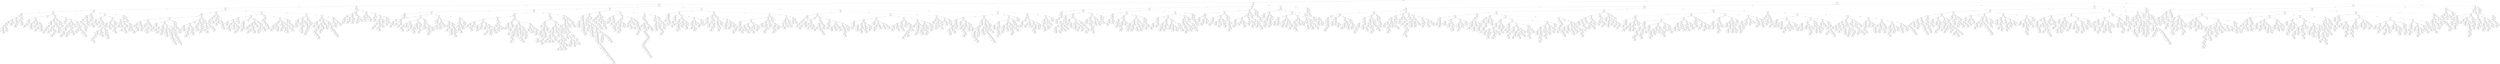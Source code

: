 digraph {
0 [label="x <= 5.82"];
1 [label="y <= 7.91"];
2 [label="y <= -8.65"];
3 [label="x <= 3.59"];
4 [label="y <= -11.53"];
5 [label="x <= 0.54"];
6 [label="y <= -12.72"];
7 [label="y <= -12.89"];
8 [label="[0, 1]"];
7 -> 8 [label="True"];
9 [label="x <= 0.12"];
10 [label="y <= -12.85"];
11 [label="x <= 0.08"];
12 [label="y <= -12.87"];
13 [label="x <= 0.06"];
14 [label="y <= -12.88"];
15 [label="x <= 0.01"];
16 [label="2"];
15 -> 16 [label="True"];
17 [label="x <= 0.03"];
18 [label="[0, 1]"];
17 -> 18 [label="True"];
19 [label="x <= 0.04"];
20 [label="2"];
19 -> 20 [label="True"];
21 [label="[0, 1]"];
19 -> 21 [style="dashed", label="False"];
17 -> 19 [style="dashed", label="False"];
15 -> 17 [style="dashed", label="False"];
14 -> 15 [label="True"];
22 [label="x <= 0.02"];
23 [label="x <= 0.01"];
24 [label="2"];
23 -> 24 [label="True"];
25 [label="[0, 1]"];
23 -> 25 [style="dashed", label="False"];
22 -> 23 [label="True"];
26 [label="2"];
22 -> 26 [style="dashed", label="False"];
14 -> 22 [style="dashed", label="False"];
13 -> 14 [label="True"];
27 [label="[0, 1]"];
13 -> 27 [style="dashed", label="False"];
12 -> 13 [label="True"];
28 [label="2"];
12 -> 28 [style="dashed", label="False"];
11 -> 12 [label="True"];
29 [label="x <= 0.09"];
30 [label="y <= -12.86"];
31 [label="[0, 1]"];
30 -> 31 [label="True"];
32 [label="2"];
30 -> 32 [style="dashed", label="False"];
29 -> 30 [label="True"];
33 [label="[0, 1]"];
29 -> 33 [style="dashed", label="False"];
11 -> 29 [style="dashed", label="False"];
10 -> 11 [label="True"];
34 [label="x <= 0.1"];
35 [label="2"];
34 -> 35 [label="True"];
36 [label="y <= -12.8"];
37 [label="x <= 0.11"];
38 [label="y <= -12.83"];
39 [label="[0, 1]"];
38 -> 39 [label="True"];
40 [label="2"];
38 -> 40 [style="dashed", label="False"];
37 -> 38 [label="True"];
41 [label="[0, 1]"];
37 -> 41 [style="dashed", label="False"];
36 -> 37 [label="True"];
42 [label="2"];
36 -> 42 [style="dashed", label="False"];
34 -> 36 [style="dashed", label="False"];
10 -> 34 [style="dashed", label="False"];
9 -> 10 [label="True"];
43 [label="x <= 0.14"];
44 [label="y <= -12.76"];
45 [label="[0, 1]"];
44 -> 45 [label="True"];
46 [label="x <= 0.13"];
47 [label="2"];
46 -> 47 [label="True"];
48 [label="y <= -12.74"];
49 [label="[0, 1]"];
48 -> 49 [label="True"];
50 [label="2"];
48 -> 50 [style="dashed", label="False"];
46 -> 48 [style="dashed", label="False"];
44 -> 46 [style="dashed", label="False"];
43 -> 44 [label="True"];
51 [label="[0, 1]"];
43 -> 51 [style="dashed", label="False"];
9 -> 43 [style="dashed", label="False"];
7 -> 9 [style="dashed", label="False"];
6 -> 7 [label="True"];
52 [label="x <= 0.25"];
53 [label="y <= -12.5"];
54 [label="x <= 0.17"];
55 [label="x <= 0.15"];
56 [label="2"];
55 -> 56 [label="True"];
57 [label="y <= -12.68"];
58 [label="x <= 0.16"];
59 [label="y <= -12.7"];
60 [label="[0, 1]"];
59 -> 60 [label="True"];
61 [label="2"];
59 -> 61 [style="dashed", label="False"];
58 -> 59 [label="True"];
62 [label="[0, 1]"];
58 -> 62 [style="dashed", label="False"];
57 -> 58 [label="True"];
63 [label="2"];
57 -> 63 [style="dashed", label="False"];
55 -> 57 [style="dashed", label="False"];
54 -> 55 [label="True"];
64 [label="y <= -12.59"];
65 [label="x <= 0.19"];
66 [label="y <= -12.65"];
67 [label="[0, 1]"];
66 -> 67 [label="True"];
68 [label="x <= 0.18"];
69 [label="2"];
68 -> 69 [label="True"];
70 [label="y <= -12.62"];
71 [label="[0, 1]"];
70 -> 71 [label="True"];
72 [label="2"];
70 -> 72 [style="dashed", label="False"];
68 -> 70 [style="dashed", label="False"];
66 -> 68 [style="dashed", label="False"];
65 -> 66 [label="True"];
73 [label="[0, 1]"];
65 -> 73 [style="dashed", label="False"];
64 -> 65 [label="True"];
74 [label="x <= 0.21"];
75 [label="y <= -12.58"];
76 [label="x <= 0.2"];
77 [label="2"];
76 -> 77 [label="True"];
78 [label="[0, 1]"];
76 -> 78 [style="dashed", label="False"];
75 -> 76 [label="True"];
79 [label="2"];
75 -> 79 [style="dashed", label="False"];
74 -> 75 [label="True"];
80 [label="y <= -12.55"];
81 [label="[0, 1]"];
80 -> 81 [label="True"];
82 [label="x <= 0.23"];
83 [label="y <= -12.53"];
84 [label="x <= 0.22"];
85 [label="2"];
84 -> 85 [label="True"];
86 [label="[0, 1]"];
84 -> 86 [style="dashed", label="False"];
83 -> 84 [label="True"];
87 [label="2"];
83 -> 87 [style="dashed", label="False"];
82 -> 83 [label="True"];
88 [label="y <= -12.51"];
89 [label="[0, 1]"];
88 -> 89 [label="True"];
90 [label="x <= 0.24"];
91 [label="2"];
90 -> 91 [label="True"];
92 [label="[0, 1]"];
90 -> 92 [style="dashed", label="False"];
88 -> 90 [style="dashed", label="False"];
82 -> 88 [style="dashed", label="False"];
80 -> 82 [style="dashed", label="False"];
74 -> 80 [style="dashed", label="False"];
64 -> 74 [style="dashed", label="False"];
54 -> 64 [style="dashed", label="False"];
53 -> 54 [label="True"];
93 [label="2"];
53 -> 93 [style="dashed", label="False"];
52 -> 53 [label="True"];
94 [label="y <= -12.16"];
95 [label="x <= 0.36"];
96 [label="y <= -12.38"];
97 [label="y <= -12.45"];
98 [label="[0, 1]"];
97 -> 98 [label="True"];
99 [label="x <= 0.28"];
100 [label="y <= -12.41"];
101 [label="x <= 0.27"];
102 [label="y <= -12.44"];
103 [label="x <= 0.26"];
104 [label="2"];
103 -> 104 [label="True"];
105 [label="[0, 1]"];
103 -> 105 [style="dashed", label="False"];
102 -> 103 [label="True"];
106 [label="2"];
102 -> 106 [style="dashed", label="False"];
101 -> 102 [label="True"];
107 [label="[0, 1]"];
101 -> 107 [style="dashed", label="False"];
100 -> 101 [label="True"];
108 [label="2"];
100 -> 108 [style="dashed", label="False"];
99 -> 100 [label="True"];
109 [label="[0, 1]"];
99 -> 109 [style="dashed", label="False"];
97 -> 99 [style="dashed", label="False"];
96 -> 97 [label="True"];
110 [label="x <= 0.29"];
111 [label="2"];
110 -> 111 [label="True"];
112 [label="y <= -12.26"];
113 [label="x <= 0.33"];
114 [label="y <= -12.33"];
115 [label="x <= 0.3"];
116 [label="y <= -12.35"];
117 [label="[0, 1]"];
116 -> 117 [label="True"];
118 [label="2"];
116 -> 118 [style="dashed", label="False"];
115 -> 116 [label="True"];
119 [label="[0, 1]"];
115 -> 119 [style="dashed", label="False"];
114 -> 115 [label="True"];
120 [label="x <= 0.31"];
121 [label="2"];
120 -> 121 [label="True"];
122 [label="y <= -12.29"];
123 [label="x <= 0.32"];
124 [label="y <= -12.31"];
125 [label="[0, 1]"];
124 -> 125 [label="True"];
126 [label="2"];
124 -> 126 [style="dashed", label="False"];
123 -> 124 [label="True"];
127 [label="[0, 1]"];
123 -> 127 [style="dashed", label="False"];
122 -> 123 [label="True"];
128 [label="2"];
122 -> 128 [style="dashed", label="False"];
120 -> 122 [style="dashed", label="False"];
114 -> 120 [style="dashed", label="False"];
113 -> 114 [label="True"];
129 [label="[0, 1]"];
113 -> 129 [style="dashed", label="False"];
112 -> 113 [label="True"];
130 [label="x <= 0.34"];
131 [label="2"];
130 -> 131 [label="True"];
132 [label="y <= -12.22"];
133 [label="x <= 0.35"];
134 [label="y <= -12.25"];
135 [label="[0, 1]"];
134 -> 135 [label="True"];
136 [label="2"];
134 -> 136 [style="dashed", label="False"];
133 -> 134 [label="True"];
137 [label="[0, 1]"];
133 -> 137 [style="dashed", label="False"];
132 -> 133 [label="True"];
138 [label="2"];
132 -> 138 [style="dashed", label="False"];
130 -> 132 [style="dashed", label="False"];
112 -> 130 [style="dashed", label="False"];
110 -> 112 [style="dashed", label="False"];
96 -> 110 [style="dashed", label="False"];
95 -> 96 [label="True"];
139 [label="y <= -12.2"];
140 [label="[0, 1]"];
139 -> 140 [label="True"];
141 [label="x <= 0.38"];
142 [label="x <= 0.37"];
143 [label="2"];
142 -> 143 [label="True"];
144 [label="y <= -12.18"];
145 [label="[0, 1]"];
144 -> 145 [label="True"];
146 [label="2"];
144 -> 146 [style="dashed", label="False"];
142 -> 144 [style="dashed", label="False"];
141 -> 142 [label="True"];
147 [label="[0, 1]"];
141 -> 147 [style="dashed", label="False"];
139 -> 141 [style="dashed", label="False"];
95 -> 139 [style="dashed", label="False"];
94 -> 95 [label="True"];
148 [label="x <= 0.4"];
149 [label="y <= -12.14"];
150 [label="x <= 0.39"];
151 [label="2"];
150 -> 151 [label="True"];
152 [label="[0, 1]"];
150 -> 152 [style="dashed", label="False"];
149 -> 150 [label="True"];
153 [label="2"];
149 -> 153 [style="dashed", label="False"];
148 -> 149 [label="True"];
154 [label="y <= -11.9"];
155 [label="x <= 0.48"];
156 [label="y <= -12.03"];
157 [label="x <= 0.43"];
158 [label="y <= -12.1"];
159 [label="[0, 1]"];
158 -> 159 [label="True"];
160 [label="y <= -12.06"];
161 [label="x <= 0.41"];
162 [label="2"];
161 -> 162 [label="True"];
163 [label="x <= 0.42"];
164 [label="y <= -12.08"];
165 [label="[0, 1]"];
164 -> 165 [label="True"];
166 [label="2"];
164 -> 166 [style="dashed", label="False"];
163 -> 164 [label="True"];
167 [label="[0, 1]"];
163 -> 167 [style="dashed", label="False"];
161 -> 163 [style="dashed", label="False"];
160 -> 161 [label="True"];
168 [label="2"];
160 -> 168 [style="dashed", label="False"];
158 -> 160 [style="dashed", label="False"];
157 -> 158 [label="True"];
169 [label="[0, 1]"];
157 -> 169 [style="dashed", label="False"];
156 -> 157 [label="True"];
170 [label="x <= 0.44"];
171 [label="2"];
170 -> 171 [label="True"];
172 [label="y <= -11.95"];
173 [label="x <= 0.46"];
174 [label="y <= -11.98"];
175 [label="x <= 0.45"];
176 [label="y <= -12.01"];
177 [label="[0, 1]"];
176 -> 177 [label="True"];
178 [label="2"];
176 -> 178 [style="dashed", label="False"];
175 -> 176 [label="True"];
179 [label="[0, 1]"];
175 -> 179 [style="dashed", label="False"];
174 -> 175 [label="True"];
180 [label="2"];
174 -> 180 [style="dashed", label="False"];
173 -> 174 [label="True"];
181 [label="y <= -11.96"];
182 [label="[0, 1]"];
181 -> 182 [label="True"];
183 [label="x <= 0.47"];
184 [label="2"];
183 -> 184 [label="True"];
185 [label="[0, 1]"];
183 -> 185 [style="dashed", label="False"];
181 -> 183 [style="dashed", label="False"];
173 -> 181 [style="dashed", label="False"];
172 -> 173 [label="True"];
186 [label="2"];
172 -> 186 [style="dashed", label="False"];
170 -> 172 [style="dashed", label="False"];
156 -> 170 [style="dashed", label="False"];
155 -> 156 [label="True"];
187 [label="y <= -11.93"];
188 [label="[0, 1]"];
187 -> 188 [label="True"];
189 [label="x <= 0.49"];
190 [label="2"];
189 -> 190 [label="True"];
191 [label="[0, 1]"];
189 -> 191 [style="dashed", label="False"];
187 -> 189 [style="dashed", label="False"];
155 -> 187 [style="dashed", label="False"];
154 -> 155 [label="True"];
192 [label="y <= -11.8"];
193 [label="x <= 0.5"];
194 [label="2"];
193 -> 194 [label="True"];
195 [label="x <= 0.53"];
196 [label="y <= -11.86"];
197 [label="x <= 0.51"];
198 [label="y <= -11.88"];
199 [label="[0, 1]"];
198 -> 199 [label="True"];
200 [label="2"];
198 -> 200 [style="dashed", label="False"];
197 -> 198 [label="True"];
201 [label="[0, 1]"];
197 -> 201 [style="dashed", label="False"];
196 -> 197 [label="True"];
202 [label="x <= 0.52"];
203 [label="2"];
202 -> 203 [label="True"];
204 [label="y <= -11.84"];
205 [label="[0, 1]"];
204 -> 205 [label="True"];
206 [label="y <= -11.82"];
207 [label="2"];
206 -> 207 [label="True"];
208 [label="y <= -11.81"];
209 [label="[0, 1]"];
208 -> 209 [label="True"];
210 [label="2"];
208 -> 210 [style="dashed", label="False"];
206 -> 208 [style="dashed", label="False"];
204 -> 206 [style="dashed", label="False"];
202 -> 204 [style="dashed", label="False"];
196 -> 202 [style="dashed", label="False"];
195 -> 196 [label="True"];
211 [label="[0, 1]"];
195 -> 211 [style="dashed", label="False"];
193 -> 195 [style="dashed", label="False"];
192 -> 193 [label="True"];
212 [label="2"];
192 -> 212 [style="dashed", label="False"];
154 -> 192 [style="dashed", label="False"];
148 -> 154 [style="dashed", label="False"];
94 -> 148 [style="dashed", label="False"];
52 -> 94 [style="dashed", label="False"];
6 -> 52 [style="dashed", label="False"];
5 -> 6 [label="True"];
213 [label="y <= -11.64"];
214 [label="x <= 0.6"];
215 [label="y <= -11.78"];
216 [label="[0, 1]"];
215 -> 216 [label="True"];
217 [label="x <= 0.58"];
218 [label="y <= -11.71"];
219 [label="x <= 0.55"];
220 [label="2"];
219 -> 220 [label="True"];
221 [label="y <= -11.74"];
222 [label="[0, 1]"];
221 -> 222 [label="True"];
223 [label="x <= 0.57"];
224 [label="y <= -11.73"];
225 [label="x <= 0.56"];
226 [label="2"];
225 -> 226 [label="True"];
227 [label="[0, 1]"];
225 -> 227 [style="dashed", label="False"];
224 -> 225 [label="True"];
228 [label="2"];
224 -> 228 [style="dashed", label="False"];
223 -> 224 [label="True"];
229 [label="[0, 1]"];
223 -> 229 [style="dashed", label="False"];
221 -> 223 [style="dashed", label="False"];
219 -> 221 [style="dashed", label="False"];
218 -> 219 [label="True"];
230 [label="2"];
218 -> 230 [style="dashed", label="False"];
217 -> 218 [label="True"];
231 [label="y <= -11.67"];
232 [label="[0, 1]"];
231 -> 232 [label="True"];
233 [label="y <= -11.66"];
234 [label="x <= 0.59"];
235 [label="2"];
234 -> 235 [label="True"];
236 [label="[0, 1]"];
234 -> 236 [style="dashed", label="False"];
233 -> 234 [label="True"];
237 [label="2"];
233 -> 237 [style="dashed", label="False"];
231 -> 233 [style="dashed", label="False"];
217 -> 231 [style="dashed", label="False"];
215 -> 217 [style="dashed", label="False"];
214 -> 215 [label="True"];
238 [label="y <= -11.65"];
239 [label="[0, 1]"];
238 -> 239 [label="True"];
240 [label="x <= 1.93"];
241 [label="x <= 1.92"];
242 [label="[0, 1]"];
241 -> 242 [label="True"];
243 [label="2"];
241 -> 243 [style="dashed", label="False"];
240 -> 241 [label="True"];
244 [label="[0, 1]"];
240 -> 244 [style="dashed", label="False"];
238 -> 240 [style="dashed", label="False"];
214 -> 238 [style="dashed", label="False"];
213 -> 214 [label="True"];
245 [label="x <= 2.54"];
246 [label="x <= 1.74"];
247 [label="x <= 0.63"];
248 [label="x <= 0.61"];
249 [label="2"];
248 -> 249 [label="True"];
250 [label="y <= -11.58"];
251 [label="y <= -11.6"];
252 [label="[0, 1]"];
251 -> 252 [label="True"];
253 [label="x <= 0.62"];
254 [label="2"];
253 -> 254 [label="True"];
255 [label="[0, 1]"];
253 -> 255 [style="dashed", label="False"];
251 -> 253 [style="dashed", label="False"];
250 -> 251 [label="True"];
256 [label="2"];
250 -> 256 [style="dashed", label="False"];
248 -> 250 [style="dashed", label="False"];
247 -> 248 [label="True"];
257 [label="x <= 1.69"];
258 [label="x <= 0.64"];
259 [label="y <= -11.56"];
260 [label="[0, 1]"];
259 -> 260 [label="True"];
261 [label="2"];
259 -> 261 [style="dashed", label="False"];
258 -> 259 [label="True"];
262 [label="[0, 1]"];
258 -> 262 [style="dashed", label="False"];
257 -> 258 [label="True"];
263 [label="y <= -11.55"];
264 [label="[0, 1]"];
263 -> 264 [label="True"];
265 [label="x <= 1.71"];
266 [label="y <= -11.54"];
267 [label="[0, 1]"];
266 -> 267 [label="True"];
268 [label="2"];
266 -> 268 [style="dashed", label="False"];
265 -> 266 [label="True"];
269 [label="2"];
265 -> 269 [style="dashed", label="False"];
263 -> 265 [style="dashed", label="False"];
257 -> 263 [style="dashed", label="False"];
247 -> 257 [style="dashed", label="False"];
246 -> 247 [label="True"];
270 [label="y <= -11.57"];
271 [label="x <= 2.19"];
272 [label="y <= -11.6"];
273 [label="x <= 1.84"];
274 [label="[0, 1]"];
273 -> 274 [label="True"];
275 [label="x <= 2.1"];
276 [label="y <= -11.62"];
277 [label="x <= 1.98"];
278 [label="x <= 1.86"];
279 [label="[0, 1]"];
278 -> 279 [label="True"];
280 [label="y <= -11.63"];
281 [label="x <= 1.94"];
282 [label="x <= 1.9"];
283 [label="x <= 1.88"];
284 [label="[0, 1]"];
283 -> 284 [label="True"];
285 [label="x <= 1.89"];
286 [label="2"];
285 -> 286 [label="True"];
287 [label="[0, 1]"];
285 -> 287 [style="dashed", label="False"];
283 -> 285 [style="dashed", label="False"];
282 -> 283 [label="True"];
288 [label="2"];
282 -> 288 [style="dashed", label="False"];
281 -> 282 [label="True"];
289 [label="[0, 1]"];
281 -> 289 [style="dashed", label="False"];
280 -> 281 [label="True"];
290 [label="2"];
280 -> 290 [style="dashed", label="False"];
278 -> 280 [style="dashed", label="False"];
277 -> 278 [label="True"];
291 [label="x <= 2.04"];
292 [label="x <= 2.03"];
293 [label="[0, 1]"];
292 -> 293 [label="True"];
294 [label="y <= -11.63"];
295 [label="[0, 1]"];
294 -> 295 [label="True"];
296 [label="2"];
294 -> 296 [style="dashed", label="False"];
292 -> 294 [style="dashed", label="False"];
291 -> 292 [label="True"];
297 [label="[0, 1]"];
291 -> 297 [style="dashed", label="False"];
277 -> 291 [style="dashed", label="False"];
276 -> 277 [label="True"];
298 [label="y <= -11.61"];
299 [label="x <= 2.07"];
300 [label="x <= 1.86"];
301 [label="[0, 1]"];
300 -> 301 [label="True"];
302 [label="x <= 2.05"];
303 [label="2"];
302 -> 303 [label="True"];
304 [label="x <= 2.06"];
305 [label="[0, 1]"];
304 -> 305 [label="True"];
306 [label="2"];
304 -> 306 [style="dashed", label="False"];
302 -> 304 [style="dashed", label="False"];
300 -> 302 [style="dashed", label="False"];
299 -> 300 [label="True"];
307 [label="[0, 1]"];
299 -> 307 [style="dashed", label="False"];
298 -> 299 [label="True"];
308 [label="2"];
298 -> 308 [style="dashed", label="False"];
276 -> 298 [style="dashed", label="False"];
275 -> 276 [label="True"];
309 [label="[0, 1]"];
275 -> 309 [style="dashed", label="False"];
273 -> 275 [style="dashed", label="False"];
272 -> 273 [label="True"];
310 [label="x <= 1.8"];
311 [label="x <= 1.78"];
312 [label="[0, 1]"];
311 -> 312 [label="True"];
313 [label="y <= -11.58"];
314 [label="[0, 1]"];
313 -> 314 [label="True"];
315 [label="2"];
313 -> 315 [style="dashed", label="False"];
311 -> 313 [style="dashed", label="False"];
310 -> 311 [label="True"];
316 [label="x <= 2.13"];
317 [label="2"];
316 -> 317 [label="True"];
318 [label="y <= -11.59"];
319 [label="x <= 2.15"];
320 [label="[0, 1]"];
319 -> 320 [label="True"];
321 [label="x <= 2.17"];
322 [label="2"];
321 -> 322 [label="True"];
323 [label="[0, 1]"];
321 -> 323 [style="dashed", label="False"];
319 -> 321 [style="dashed", label="False"];
318 -> 319 [label="True"];
324 [label="2"];
318 -> 324 [style="dashed", label="False"];
316 -> 318 [style="dashed", label="False"];
310 -> 316 [style="dashed", label="False"];
272 -> 310 [style="dashed", label="False"];
271 -> 272 [label="True"];
325 [label="x <= 2.23"];
326 [label="y <= -11.58"];
327 [label="[0, 1]"];
326 -> 327 [label="True"];
328 [label="2"];
326 -> 328 [style="dashed", label="False"];
325 -> 326 [label="True"];
329 [label="[0, 1]"];
325 -> 329 [style="dashed", label="False"];
271 -> 325 [style="dashed", label="False"];
270 -> 271 [label="True"];
330 [label="x <= 2.3"];
331 [label="y <= -11.56"];
332 [label="x <= 2.26"];
333 [label="x <= 1.75"];
334 [label="[0, 1]"];
333 -> 334 [label="True"];
335 [label="2"];
333 -> 335 [style="dashed", label="False"];
332 -> 333 [label="True"];
336 [label="x <= 2.28"];
337 [label="[0, 1]"];
336 -> 337 [label="True"];
338 [label="2"];
336 -> 338 [style="dashed", label="False"];
332 -> 336 [style="dashed", label="False"];
331 -> 332 [label="True"];
339 [label="2"];
331 -> 339 [style="dashed", label="False"];
330 -> 331 [label="True"];
340 [label="y <= -11.55"];
341 [label="y <= -11.56"];
342 [label="[0, 1]"];
341 -> 342 [label="True"];
343 [label="x <= 2.46"];
344 [label="x <= 2.37"];
345 [label="x <= 2.32"];
346 [label="2"];
345 -> 346 [label="True"];
347 [label="[0, 1]"];
345 -> 347 [style="dashed", label="False"];
344 -> 345 [label="True"];
348 [label="x <= 2.42"];
349 [label="2"];
348 -> 349 [label="True"];
350 [label="x <= 2.44"];
351 [label="[0, 1]"];
350 -> 351 [label="True"];
352 [label="2"];
350 -> 352 [style="dashed", label="False"];
348 -> 350 [style="dashed", label="False"];
344 -> 348 [style="dashed", label="False"];
343 -> 344 [label="True"];
353 [label="[0, 1]"];
343 -> 353 [style="dashed", label="False"];
341 -> 343 [style="dashed", label="False"];
340 -> 341 [label="True"];
354 [label="y <= -11.54"];
355 [label="x <= 2.5"];
356 [label="x <= 2.36"];
357 [label="x <= 2.33"];
358 [label="2"];
357 -> 358 [label="True"];
359 [label="[0, 1]"];
357 -> 359 [style="dashed", label="False"];
356 -> 357 [label="True"];
360 [label="x <= 2.46"];
361 [label="2"];
360 -> 361 [label="True"];
362 [label="x <= 2.47"];
363 [label="[0, 1]"];
362 -> 363 [label="True"];
364 [label="2"];
362 -> 364 [style="dashed", label="False"];
360 -> 362 [style="dashed", label="False"];
356 -> 360 [style="dashed", label="False"];
355 -> 356 [label="True"];
365 [label="[0, 1]"];
355 -> 365 [style="dashed", label="False"];
354 -> 355 [label="True"];
366 [label="2"];
354 -> 366 [style="dashed", label="False"];
340 -> 354 [style="dashed", label="False"];
330 -> 340 [style="dashed", label="False"];
270 -> 330 [style="dashed", label="False"];
246 -> 270 [style="dashed", label="False"];
245 -> 246 [label="True"];
367 [label="x <= 2.58"];
368 [label="y <= -11.54"];
369 [label="[0, 1]"];
368 -> 369 [label="True"];
370 [label="x <= 2.56"];
371 [label="[0, 1]"];
370 -> 371 [label="True"];
372 [label="2"];
370 -> 372 [style="dashed", label="False"];
368 -> 370 [style="dashed", label="False"];
367 -> 368 [label="True"];
373 [label="[0, 1]"];
367 -> 373 [style="dashed", label="False"];
245 -> 367 [style="dashed", label="False"];
213 -> 245 [style="dashed", label="False"];
5 -> 213 [style="dashed", label="False"];
4 -> 5 [label="True"];
374 [label="x <= 2.73"];
375 [label="y <= -11.28"];
376 [label="x <= 0.65"];
377 [label="2"];
376 -> 377 [label="True"];
378 [label="x <= 1.45"];
379 [label="y <= -11.39"];
380 [label="x <= 0.7"];
381 [label="y <= -11.47"];
382 [label="x <= 0.67"];
383 [label="y <= -11.51"];
384 [label="[0, 1]"];
383 -> 384 [label="True"];
385 [label="x <= 0.66"];
386 [label="2"];
385 -> 386 [label="True"];
387 [label="y <= -11.49"];
388 [label="[0, 1]"];
387 -> 388 [label="True"];
389 [label="2"];
387 -> 389 [style="dashed", label="False"];
385 -> 387 [style="dashed", label="False"];
383 -> 385 [style="dashed", label="False"];
382 -> 383 [label="True"];
390 [label="[0, 1]"];
382 -> 390 [style="dashed", label="False"];
381 -> 382 [label="True"];
391 [label="x <= 0.68"];
392 [label="2"];
391 -> 392 [label="True"];
393 [label="y <= -11.44"];
394 [label="[0, 1]"];
393 -> 394 [label="True"];
395 [label="y <= -11.42"];
396 [label="x <= 0.69"];
397 [label="2"];
396 -> 397 [label="True"];
398 [label="[0, 1]"];
396 -> 398 [style="dashed", label="False"];
395 -> 396 [label="True"];
399 [label="2"];
395 -> 399 [style="dashed", label="False"];
393 -> 395 [style="dashed", label="False"];
391 -> 393 [style="dashed", label="False"];
381 -> 391 [style="dashed", label="False"];
380 -> 381 [label="True"];
400 [label="x <= 1.35"];
401 [label="x <= 0.71"];
402 [label="y <= -11.4"];
403 [label="[0, 1]"];
402 -> 403 [label="True"];
404 [label="2"];
402 -> 404 [style="dashed", label="False"];
401 -> 402 [label="True"];
405 [label="[0, 1]"];
401 -> 405 [style="dashed", label="False"];
400 -> 401 [label="True"];
406 [label="y <= -11.42"];
407 [label="[0, 1]"];
406 -> 407 [label="True"];
408 [label="x <= 1.41"];
409 [label="y <= -11.4"];
410 [label="x <= 1.39"];
411 [label="[0, 1]"];
410 -> 411 [label="True"];
412 [label="y <= -11.41"];
413 [label="[0, 1]"];
412 -> 413 [label="True"];
414 [label="2"];
412 -> 414 [style="dashed", label="False"];
410 -> 412 [style="dashed", label="False"];
409 -> 410 [label="True"];
415 [label="2"];
409 -> 415 [style="dashed", label="False"];
408 -> 409 [label="True"];
416 [label="2"];
408 -> 416 [style="dashed", label="False"];
406 -> 408 [style="dashed", label="False"];
400 -> 406 [style="dashed", label="False"];
380 -> 400 [style="dashed", label="False"];
379 -> 380 [label="True"];
417 [label="x <= 1.22"];
418 [label="x <= 0.73"];
419 [label="x <= 0.71"];
420 [label="2"];
419 -> 420 [label="True"];
421 [label="y <= -11.36"];
422 [label="x <= 0.72"];
423 [label="y <= -11.38"];
424 [label="[0, 1]"];
423 -> 424 [label="True"];
425 [label="2"];
423 -> 425 [style="dashed", label="False"];
422 -> 423 [label="True"];
426 [label="[0, 1]"];
422 -> 426 [style="dashed", label="False"];
421 -> 422 [label="True"];
427 [label="2"];
421 -> 427 [style="dashed", label="False"];
419 -> 421 [style="dashed", label="False"];
418 -> 419 [label="True"];
428 [label="y <= -11.33"];
429 [label="x <= 1.15"];
430 [label="x <= 0.74"];
431 [label="y <= -11.34"];
432 [label="[0, 1]"];
431 -> 432 [label="True"];
433 [label="2"];
431 -> 433 [style="dashed", label="False"];
430 -> 431 [label="True"];
434 [label="[0, 1]"];
430 -> 434 [style="dashed", label="False"];
429 -> 430 [label="True"];
435 [label="y <= -11.35"];
436 [label="[0, 1]"];
435 -> 436 [label="True"];
437 [label="y <= -11.34"];
438 [label="x <= 1.19"];
439 [label="[0, 1]"];
438 -> 439 [label="True"];
440 [label="2"];
438 -> 440 [style="dashed", label="False"];
437 -> 438 [label="True"];
441 [label="2"];
437 -> 441 [style="dashed", label="False"];
435 -> 437 [style="dashed", label="False"];
429 -> 435 [style="dashed", label="False"];
428 -> 429 [label="True"];
442 [label="x <= 1.03"];
443 [label="y <= -11.3"];
444 [label="x <= 0.75"];
445 [label="x <= 0.74"];
446 [label="2"];
445 -> 446 [label="True"];
447 [label="y <= -11.31"];
448 [label="[0, 1]"];
447 -> 448 [label="True"];
449 [label="2"];
447 -> 449 [style="dashed", label="False"];
445 -> 447 [style="dashed", label="False"];
444 -> 445 [label="True"];
450 [label="x <= 1.01"];
451 [label="[0, 1]"];
450 -> 451 [label="True"];
452 [label="y <= -11.31"];
453 [label="[0, 1]"];
452 -> 453 [label="True"];
454 [label="x <= 1.02"];
455 [label="2"];
454 -> 455 [label="True"];
456 [label="[0, 1]"];
454 -> 456 [style="dashed", label="False"];
452 -> 454 [style="dashed", label="False"];
450 -> 452 [style="dashed", label="False"];
444 -> 450 [style="dashed", label="False"];
443 -> 444 [label="True"];
457 [label="x <= 0.91"];
458 [label="x <= 0.75"];
459 [label="2"];
458 -> 459 [label="True"];
460 [label="y <= -11.29"];
461 [label="[0, 1]"];
460 -> 461 [label="True"];
462 [label="x <= 0.76"];
463 [label="2"];
462 -> 463 [label="True"];
464 [label="x <= 0.87"];
465 [label="[0, 1]"];
464 -> 465 [label="True"];
466 [label="x <= 0.88"];
467 [label="2"];
466 -> 467 [label="True"];
468 [label="x <= 0.89"];
469 [label="[0, 1]"];
468 -> 469 [label="True"];
470 [label="x <= 0.9"];
471 [label="2"];
470 -> 471 [label="True"];
472 [label="[0, 1]"];
470 -> 472 [style="dashed", label="False"];
468 -> 470 [style="dashed", label="False"];
466 -> 468 [style="dashed", label="False"];
464 -> 466 [style="dashed", label="False"];
462 -> 464 [style="dashed", label="False"];
460 -> 462 [style="dashed", label="False"];
458 -> 460 [style="dashed", label="False"];
457 -> 458 [label="True"];
473 [label="x <= 0.97"];
474 [label="y <= -11.29"];
475 [label="x <= 0.92"];
476 [label="2"];
475 -> 476 [label="True"];
477 [label="x <= 0.93"];
478 [label="[0, 1]"];
477 -> 478 [label="True"];
479 [label="x <= 0.94"];
480 [label="2"];
479 -> 480 [label="True"];
481 [label="x <= 0.95"];
482 [label="[0, 1]"];
481 -> 482 [label="True"];
483 [label="x <= 0.96"];
484 [label="2"];
483 -> 484 [label="True"];
485 [label="[0, 1]"];
483 -> 485 [style="dashed", label="False"];
481 -> 483 [style="dashed", label="False"];
479 -> 481 [style="dashed", label="False"];
477 -> 479 [style="dashed", label="False"];
475 -> 477 [style="dashed", label="False"];
474 -> 475 [label="True"];
486 [label="2"];
474 -> 486 [style="dashed", label="False"];
473 -> 474 [label="True"];
487 [label="2"];
473 -> 487 [style="dashed", label="False"];
457 -> 473 [style="dashed", label="False"];
443 -> 457 [style="dashed", label="False"];
442 -> 443 [label="True"];
488 [label="y <= -11.32"];
489 [label="x <= 1.09"];
490 [label="[0, 1]"];
489 -> 490 [label="True"];
491 [label="2"];
489 -> 491 [style="dashed", label="False"];
488 -> 489 [label="True"];
492 [label="2"];
488 -> 492 [style="dashed", label="False"];
442 -> 488 [style="dashed", label="False"];
428 -> 442 [style="dashed", label="False"];
418 -> 428 [style="dashed", label="False"];
417 -> 418 [label="True"];
493 [label="y <= -11.36"];
494 [label="x <= 1.31"];
495 [label="x <= 1.25"];
496 [label="[0, 1]"];
495 -> 496 [label="True"];
497 [label="y <= -11.38"];
498 [label="[0, 1]"];
497 -> 498 [label="True"];
499 [label="x <= 1.28"];
500 [label="y <= -11.37"];
501 [label="[0, 1]"];
500 -> 501 [label="True"];
502 [label="2"];
500 -> 502 [style="dashed", label="False"];
499 -> 500 [label="True"];
503 [label="2"];
499 -> 503 [style="dashed", label="False"];
497 -> 499 [style="dashed", label="False"];
495 -> 497 [style="dashed", label="False"];
494 -> 495 [label="True"];
504 [label="2"];
494 -> 504 [style="dashed", label="False"];
493 -> 494 [label="True"];
505 [label="2"];
493 -> 505 [style="dashed", label="False"];
417 -> 493 [style="dashed", label="False"];
379 -> 417 [style="dashed", label="False"];
378 -> 379 [label="True"];
506 [label="x <= 2.62"];
507 [label="x <= 1.63"];
508 [label="y <= -11.44"];
509 [label="y <= -11.49"];
510 [label="x <= 1.61"];
511 [label="[0, 1]"];
510 -> 511 [label="True"];
512 [label="y <= -11.5"];
513 [label="[0, 1]"];
512 -> 513 [label="True"];
514 [label="x <= 1.62"];
515 [label="2"];
514 -> 515 [label="True"];
516 [label="[0, 1]"];
514 -> 516 [style="dashed", label="False"];
512 -> 514 [style="dashed", label="False"];
510 -> 512 [style="dashed", label="False"];
509 -> 510 [label="True"];
517 [label="x <= 1.55"];
518 [label="y <= -11.46"];
519 [label="[0, 1]"];
518 -> 519 [label="True"];
520 [label="x <= 1.51"];
521 [label="x <= 1.49"];
522 [label="[0, 1]"];
521 -> 522 [label="True"];
523 [label="x <= 1.5"];
524 [label="y <= -11.45"];
525 [label="[0, 1]"];
524 -> 525 [label="True"];
526 [label="2"];
524 -> 526 [style="dashed", label="False"];
523 -> 524 [label="True"];
527 [label="[0, 1]"];
523 -> 527 [style="dashed", label="False"];
521 -> 523 [style="dashed", label="False"];
520 -> 521 [label="True"];
528 [label="2"];
520 -> 528 [style="dashed", label="False"];
518 -> 520 [style="dashed", label="False"];
517 -> 518 [label="True"];
529 [label="y <= -11.47"];
530 [label="x <= 1.59"];
531 [label="x <= 1.57"];
532 [label="[0, 1]"];
531 -> 532 [label="True"];
533 [label="y <= -11.48"];
534 [label="[0, 1]"];
533 -> 534 [label="True"];
535 [label="2"];
533 -> 535 [style="dashed", label="False"];
531 -> 533 [style="dashed", label="False"];
530 -> 531 [label="True"];
536 [label="2"];
530 -> 536 [style="dashed", label="False"];
529 -> 530 [label="True"];
537 [label="2"];
529 -> 537 [style="dashed", label="False"];
517 -> 529 [style="dashed", label="False"];
509 -> 517 [style="dashed", label="False"];
508 -> 509 [label="True"];
538 [label="2"];
508 -> 538 [style="dashed", label="False"];
507 -> 508 [label="True"];
539 [label="x <= 2.58"];
540 [label="x <= 1.68"];
541 [label="y <= -11.51"];
542 [label="y <= -11.52"];
543 [label="[0, 1]"];
542 -> 543 [label="True"];
544 [label="x <= 1.65"];
545 [label="[0, 1]"];
544 -> 545 [label="True"];
546 [label="2"];
544 -> 546 [style="dashed", label="False"];
542 -> 544 [style="dashed", label="False"];
541 -> 542 [label="True"];
547 [label="2"];
541 -> 547 [style="dashed", label="False"];
540 -> 541 [label="True"];
548 [label="2"];
540 -> 548 [style="dashed", label="False"];
539 -> 540 [label="True"];
549 [label="y <= -11.44"];
550 [label="x <= 2.61"];
551 [label="y <= -11.49"];
552 [label="x <= 2.59"];
553 [label="y <= -11.51"];
554 [label="[0, 1]"];
553 -> 554 [label="True"];
555 [label="2"];
553 -> 555 [style="dashed", label="False"];
552 -> 553 [label="True"];
556 [label="[0, 1]"];
552 -> 556 [style="dashed", label="False"];
551 -> 552 [label="True"];
557 [label="x <= 2.6"];
558 [label="2"];
557 -> 558 [label="True"];
559 [label="y <= -11.47"];
560 [label="[0, 1]"];
559 -> 560 [label="True"];
561 [label="2"];
559 -> 561 [style="dashed", label="False"];
557 -> 559 [style="dashed", label="False"];
551 -> 557 [style="dashed", label="False"];
550 -> 551 [label="True"];
562 [label="[0, 1]"];
550 -> 562 [style="dashed", label="False"];
549 -> 550 [label="True"];
563 [label="2"];
549 -> 563 [style="dashed", label="False"];
539 -> 549 [style="dashed", label="False"];
507 -> 539 [style="dashed", label="False"];
506 -> 507 [label="True"];
564 [label="x <= 2.66"];
565 [label="y <= -11.39"];
566 [label="[0, 1]"];
565 -> 566 [label="True"];
567 [label="x <= 2.64"];
568 [label="y <= -11.36"];
569 [label="x <= 2.63"];
570 [label="2"];
569 -> 570 [label="True"];
571 [label="[0, 1]"];
569 -> 571 [style="dashed", label="False"];
568 -> 569 [label="True"];
572 [label="2"];
568 -> 572 [style="dashed", label="False"];
567 -> 568 [label="True"];
573 [label="y <= -11.32"];
574 [label="[0, 1]"];
573 -> 574 [label="True"];
575 [label="x <= 2.65"];
576 [label="2"];
575 -> 576 [label="True"];
577 [label="y <= -11.3"];
578 [label="[0, 1]"];
577 -> 578 [label="True"];
579 [label="2"];
577 -> 579 [style="dashed", label="False"];
575 -> 577 [style="dashed", label="False"];
573 -> 575 [style="dashed", label="False"];
567 -> 573 [style="dashed", label="False"];
565 -> 567 [style="dashed", label="False"];
564 -> 565 [label="True"];
580 [label="[0, 1]"];
564 -> 580 [style="dashed", label="False"];
506 -> 564 [style="dashed", label="False"];
378 -> 506 [style="dashed", label="False"];
376 -> 378 [style="dashed", label="False"];
375 -> 376 [label="True"];
581 [label="x <= 2.67"];
582 [label="y <= -11.27"];
583 [label="x <= 2.66"];
584 [label="x <= 0.78"];
585 [label="x <= 0.76"];
586 [label="2"];
585 -> 586 [label="True"];
587 [label="[0, 1]"];
585 -> 587 [style="dashed", label="False"];
584 -> 585 [label="True"];
588 [label="2"];
584 -> 588 [style="dashed", label="False"];
583 -> 584 [label="True"];
589 [label="[0, 1]"];
583 -> 589 [style="dashed", label="False"];
582 -> 583 [label="True"];
590 [label="2"];
582 -> 590 [style="dashed", label="False"];
581 -> 582 [label="True"];
591 [label="y <= -11.07"];
592 [label="y <= -11.19"];
593 [label="x <= 2.68"];
594 [label="y <= -11.23"];
595 [label="[0, 1]"];
594 -> 595 [label="True"];
596 [label="2"];
594 -> 596 [style="dashed", label="False"];
593 -> 594 [label="True"];
597 [label="[0, 1]"];
593 -> 597 [style="dashed", label="False"];
592 -> 593 [label="True"];
598 [label="x <= 2.7"];
599 [label="y <= -11.16"];
600 [label="x <= 2.69"];
601 [label="2"];
600 -> 601 [label="True"];
602 [label="[0, 1]"];
600 -> 602 [style="dashed", label="False"];
599 -> 600 [label="True"];
603 [label="2"];
599 -> 603 [style="dashed", label="False"];
598 -> 599 [label="True"];
604 [label="y <= -11.12"];
605 [label="[0, 1]"];
604 -> 605 [label="True"];
606 [label="x <= 2.71"];
607 [label="2"];
606 -> 607 [label="True"];
608 [label="y <= -11.09"];
609 [label="[0, 1]"];
608 -> 609 [label="True"];
610 [label="x <= 2.72"];
611 [label="2"];
610 -> 611 [label="True"];
612 [label="[0, 1]"];
610 -> 612 [style="dashed", label="False"];
608 -> 610 [style="dashed", label="False"];
606 -> 608 [style="dashed", label="False"];
604 -> 606 [style="dashed", label="False"];
598 -> 604 [style="dashed", label="False"];
592 -> 598 [style="dashed", label="False"];
591 -> 592 [label="True"];
613 [label="2"];
591 -> 613 [style="dashed", label="False"];
581 -> 591 [style="dashed", label="False"];
375 -> 581 [style="dashed", label="False"];
374 -> 375 [label="True"];
614 [label="y <= -10.02"];
615 [label="x <= 2.96"];
616 [label="y <= -10.72"];
617 [label="x <= 2.8"];
618 [label="y <= -10.98"];
619 [label="y <= -11.02"];
620 [label="[0, 1]"];
619 -> 620 [label="True"];
621 [label="x <= 2.74"];
622 [label="2"];
621 -> 622 [label="True"];
623 [label="[0, 1]"];
621 -> 623 [style="dashed", label="False"];
619 -> 621 [style="dashed", label="False"];
618 -> 619 [label="True"];
624 [label="x <= 2.76"];
625 [label="y <= -10.92"];
626 [label="x <= 2.75"];
627 [label="2"];
626 -> 627 [label="True"];
628 [label="y <= -10.95"];
629 [label="[0, 1]"];
628 -> 629 [label="True"];
630 [label="y <= -10.93"];
631 [label="2"];
630 -> 631 [label="True"];
632 [label="[0, 1]"];
630 -> 632 [style="dashed", label="False"];
628 -> 630 [style="dashed", label="False"];
626 -> 628 [style="dashed", label="False"];
625 -> 626 [label="True"];
633 [label="2"];
625 -> 633 [style="dashed", label="False"];
624 -> 625 [label="True"];
634 [label="y <= -10.85"];
635 [label="y <= -10.87"];
636 [label="[0, 1]"];
635 -> 636 [label="True"];
637 [label="x <= 2.77"];
638 [label="2"];
637 -> 638 [label="True"];
639 [label="[0, 1]"];
637 -> 639 [style="dashed", label="False"];
635 -> 637 [style="dashed", label="False"];
634 -> 635 [label="True"];
640 [label="x <= 2.78"];
641 [label="2"];
640 -> 641 [label="True"];
642 [label="y <= -10.78"];
643 [label="x <= 2.79"];
644 [label="y <= -10.82"];
645 [label="[0, 1]"];
644 -> 645 [label="True"];
646 [label="2"];
644 -> 646 [style="dashed", label="False"];
643 -> 644 [label="True"];
647 [label="[0, 1]"];
643 -> 647 [style="dashed", label="False"];
642 -> 643 [label="True"];
648 [label="2"];
642 -> 648 [style="dashed", label="False"];
640 -> 642 [style="dashed", label="False"];
634 -> 640 [style="dashed", label="False"];
624 -> 634 [style="dashed", label="False"];
618 -> 624 [style="dashed", label="False"];
617 -> 618 [label="True"];
649 [label="y <= -10.75"];
650 [label="[0, 1]"];
649 -> 650 [label="True"];
651 [label="x <= 2.81"];
652 [label="2"];
651 -> 652 [label="True"];
653 [label="[0, 1]"];
651 -> 653 [style="dashed", label="False"];
649 -> 651 [style="dashed", label="False"];
617 -> 649 [style="dashed", label="False"];
616 -> 617 [label="True"];
654 [label="x <= 2.85"];
655 [label="y <= -10.62"];
656 [label="x <= 2.82"];
657 [label="2"];
656 -> 657 [label="True"];
658 [label="y <= -10.68"];
659 [label="[0, 1]"];
658 -> 659 [label="True"];
660 [label="x <= 2.83"];
661 [label="2"];
660 -> 661 [label="True"];
662 [label="x <= 2.84"];
663 [label="y <= -10.65"];
664 [label="[0, 1]"];
663 -> 664 [label="True"];
665 [label="2"];
663 -> 665 [style="dashed", label="False"];
662 -> 663 [label="True"];
666 [label="[0, 1]"];
662 -> 666 [style="dashed", label="False"];
660 -> 662 [style="dashed", label="False"];
658 -> 660 [style="dashed", label="False"];
656 -> 658 [style="dashed", label="False"];
655 -> 656 [label="True"];
667 [label="2"];
655 -> 667 [style="dashed", label="False"];
654 -> 655 [label="True"];
668 [label="y <= -10.39"];
669 [label="x <= 2.9"];
670 [label="y <= -10.55"];
671 [label="x <= 2.86"];
672 [label="y <= -10.59"];
673 [label="[0, 1]"];
672 -> 673 [label="True"];
674 [label="2"];
672 -> 674 [style="dashed", label="False"];
671 -> 672 [label="True"];
675 [label="[0, 1]"];
671 -> 675 [style="dashed", label="False"];
670 -> 671 [label="True"];
676 [label="x <= 2.87"];
677 [label="2"];
676 -> 677 [label="True"];
678 [label="y <= -10.47"];
679 [label="x <= 2.88"];
680 [label="y <= -10.5"];
681 [label="[0, 1]"];
680 -> 681 [label="True"];
682 [label="2"];
680 -> 682 [style="dashed", label="False"];
679 -> 680 [label="True"];
683 [label="[0, 1]"];
679 -> 683 [style="dashed", label="False"];
678 -> 679 [label="True"];
684 [label="x <= 2.89"];
685 [label="2"];
684 -> 685 [label="True"];
686 [label="y <= -10.44"];
687 [label="[0, 1]"];
686 -> 687 [label="True"];
688 [label="2"];
686 -> 688 [style="dashed", label="False"];
684 -> 686 [style="dashed", label="False"];
678 -> 684 [style="dashed", label="False"];
676 -> 678 [style="dashed", label="False"];
670 -> 676 [style="dashed", label="False"];
669 -> 670 [label="True"];
689 [label="y <= -10.42"];
690 [label="[0, 1]"];
689 -> 690 [label="True"];
691 [label="x <= 2.91"];
692 [label="2"];
691 -> 692 [label="True"];
693 [label="[0, 1]"];
691 -> 693 [style="dashed", label="False"];
689 -> 691 [style="dashed", label="False"];
669 -> 689 [style="dashed", label="False"];
668 -> 669 [label="True"];
694 [label="x <= 2.92"];
695 [label="2"];
694 -> 695 [label="True"];
696 [label="y <= -10.25"];
697 [label="x <= 2.94"];
698 [label="y <= -10.31"];
699 [label="x <= 2.93"];
700 [label="y <= -10.36"];
701 [label="[0, 1]"];
700 -> 701 [label="True"];
702 [label="2"];
700 -> 702 [style="dashed", label="False"];
699 -> 700 [label="True"];
703 [label="[0, 1]"];
699 -> 703 [style="dashed", label="False"];
698 -> 699 [label="True"];
704 [label="2"];
698 -> 704 [style="dashed", label="False"];
697 -> 698 [label="True"];
705 [label="y <= -10.28"];
706 [label="[0, 1]"];
705 -> 706 [label="True"];
707 [label="x <= 2.95"];
708 [label="2"];
707 -> 708 [label="True"];
709 [label="[0, 1]"];
707 -> 709 [style="dashed", label="False"];
705 -> 707 [style="dashed", label="False"];
697 -> 705 [style="dashed", label="False"];
696 -> 697 [label="True"];
710 [label="2"];
696 -> 710 [style="dashed", label="False"];
694 -> 696 [style="dashed", label="False"];
668 -> 694 [style="dashed", label="False"];
654 -> 668 [style="dashed", label="False"];
616 -> 654 [style="dashed", label="False"];
615 -> 616 [label="True"];
711 [label="y <= -10.13"];
712 [label="x <= 2.99"];
713 [label="y <= -10.2"];
714 [label="[0, 1]"];
713 -> 714 [label="True"];
715 [label="x <= 2.97"];
716 [label="2"];
715 -> 716 [label="True"];
717 [label="y <= -10.17"];
718 [label="[0, 1]"];
717 -> 718 [label="True"];
719 [label="x <= 2.98"];
720 [label="2"];
719 -> 720 [label="True"];
721 [label="y <= -10.14"];
722 [label="[0, 1]"];
721 -> 722 [label="True"];
723 [label="2"];
721 -> 723 [style="dashed", label="False"];
719 -> 721 [style="dashed", label="False"];
717 -> 719 [style="dashed", label="False"];
715 -> 717 [style="dashed", label="False"];
713 -> 715 [style="dashed", label="False"];
712 -> 713 [label="True"];
724 [label="[0, 1]"];
712 -> 724 [style="dashed", label="False"];
711 -> 712 [label="True"];
725 [label="x <= 3.18"];
726 [label="x <= 3.07"];
727 [label="y <= -10.11"];
728 [label="x <= 3.04"];
729 [label="x <= 3.0"];
730 [label="2"];
729 -> 730 [label="True"];
731 [label="x <= 3.01"];
732 [label="y <= -10.12"];
733 [label="[0, 1]"];
732 -> 733 [label="True"];
734 [label="2"];
732 -> 734 [style="dashed", label="False"];
731 -> 732 [label="True"];
735 [label="2"];
731 -> 735 [style="dashed", label="False"];
729 -> 731 [style="dashed", label="False"];
728 -> 729 [label="True"];
736 [label="y <= -10.12"];
737 [label="[0, 1]"];
736 -> 737 [label="True"];
738 [label="x <= 3.05"];
739 [label="[0, 1]"];
738 -> 739 [label="True"];
740 [label="x <= 3.06"];
741 [label="2"];
740 -> 741 [label="True"];
742 [label="[0, 1]"];
740 -> 742 [style="dashed", label="False"];
738 -> 740 [style="dashed", label="False"];
736 -> 738 [style="dashed", label="False"];
728 -> 736 [style="dashed", label="False"];
727 -> 728 [label="True"];
743 [label="2"];
727 -> 743 [style="dashed", label="False"];
726 -> 727 [label="True"];
744 [label="y <= -10.08"];
745 [label="y <= -10.1"];
746 [label="[0, 1]"];
745 -> 746 [label="True"];
747 [label="x <= 3.09"];
748 [label="x <= 3.08"];
749 [label="y <= -10.09"];
750 [label="[0, 1]"];
749 -> 750 [label="True"];
751 [label="2"];
749 -> 751 [style="dashed", label="False"];
748 -> 749 [label="True"];
752 [label="2"];
748 -> 752 [style="dashed", label="False"];
747 -> 748 [label="True"];
753 [label="x <= 3.12"];
754 [label="x <= 3.11"];
755 [label="[0, 1]"];
754 -> 755 [label="True"];
756 [label="y <= -10.09"];
757 [label="[0, 1]"];
756 -> 757 [label="True"];
758 [label="2"];
756 -> 758 [style="dashed", label="False"];
754 -> 756 [style="dashed", label="False"];
753 -> 754 [label="True"];
759 [label="[0, 1]"];
753 -> 759 [style="dashed", label="False"];
747 -> 753 [style="dashed", label="False"];
745 -> 747 [style="dashed", label="False"];
744 -> 745 [label="True"];
760 [label="x <= 3.13"];
761 [label="2"];
760 -> 761 [label="True"];
762 [label="y <= -10.06"];
763 [label="[0, 1]"];
762 -> 763 [label="True"];
764 [label="x <= 3.17"];
765 [label="2"];
764 -> 765 [label="True"];
766 [label="y <= -10.05"];
767 [label="[0, 1]"];
766 -> 767 [label="True"];
768 [label="2"];
766 -> 768 [style="dashed", label="False"];
764 -> 766 [style="dashed", label="False"];
762 -> 764 [style="dashed", label="False"];
760 -> 762 [style="dashed", label="False"];
744 -> 760 [style="dashed", label="False"];
726 -> 744 [style="dashed", label="False"];
725 -> 726 [label="True"];
769 [label="x <= 3.23"];
770 [label="y <= -10.04"];
771 [label="[0, 1]"];
770 -> 771 [label="True"];
772 [label="x <= 3.21"];
773 [label="2"];
772 -> 773 [label="True"];
774 [label="y <= -10.03"];
775 [label="[0, 1]"];
774 -> 775 [label="True"];
776 [label="2"];
774 -> 776 [style="dashed", label="False"];
772 -> 774 [style="dashed", label="False"];
770 -> 772 [style="dashed", label="False"];
769 -> 770 [label="True"];
777 [label="[0, 1]"];
769 -> 777 [style="dashed", label="False"];
725 -> 769 [style="dashed", label="False"];
711 -> 725 [style="dashed", label="False"];
615 -> 711 [style="dashed", label="False"];
614 -> 615 [label="True"];
778 [label="x <= 3.52"];
779 [label="y <= -9.93"];
780 [label="x <= 3.31"];
781 [label="x <= 3.25"];
782 [label="2"];
781 -> 782 [label="True"];
783 [label="y <= -10.01"];
784 [label="x <= 3.29"];
785 [label="x <= 3.26"];
786 [label="[0, 1]"];
785 -> 786 [label="True"];
787 [label="2"];
785 -> 787 [style="dashed", label="False"];
784 -> 785 [label="True"];
788 [label="[0, 1]"];
784 -> 788 [style="dashed", label="False"];
783 -> 784 [label="True"];
789 [label="2"];
783 -> 789 [style="dashed", label="False"];
781 -> 783 [style="dashed", label="False"];
780 -> 781 [label="True"];
790 [label="y <= -9.97"];
791 [label="x <= 3.37"];
792 [label="y <= -10.0"];
793 [label="[0, 1]"];
792 -> 793 [label="True"];
794 [label="y <= -9.99"];
795 [label="x <= 3.33"];
796 [label="2"];
795 -> 796 [label="True"];
797 [label="x <= 3.35"];
798 [label="[0, 1]"];
797 -> 798 [label="True"];
799 [label="x <= 3.36"];
800 [label="2"];
799 -> 800 [label="True"];
801 [label="[0, 1]"];
799 -> 801 [style="dashed", label="False"];
797 -> 799 [style="dashed", label="False"];
795 -> 797 [style="dashed", label="False"];
794 -> 795 [label="True"];
802 [label="2"];
794 -> 802 [style="dashed", label="False"];
792 -> 794 [style="dashed", label="False"];
791 -> 792 [label="True"];
803 [label="[0, 1]"];
791 -> 803 [style="dashed", label="False"];
790 -> 791 [label="True"];
804 [label="x <= 3.43"];
805 [label="2"];
804 -> 805 [label="True"];
806 [label="y <= -9.95"];
807 [label="[0, 1]"];
806 -> 807 [label="True"];
808 [label="x <= 3.49"];
809 [label="y <= -9.94"];
810 [label="x <= 3.47"];
811 [label="x <= 3.45"];
812 [label="x <= 3.44"];
813 [label="2"];
812 -> 813 [label="True"];
814 [label="[0, 1]"];
812 -> 814 [style="dashed", label="False"];
811 -> 812 [label="True"];
815 [label="2"];
811 -> 815 [style="dashed", label="False"];
810 -> 811 [label="True"];
816 [label="[0, 1]"];
810 -> 816 [style="dashed", label="False"];
809 -> 810 [label="True"];
817 [label="2"];
809 -> 817 [style="dashed", label="False"];
808 -> 809 [label="True"];
818 [label="[0, 1]"];
808 -> 818 [style="dashed", label="False"];
806 -> 808 [style="dashed", label="False"];
804 -> 806 [style="dashed", label="False"];
790 -> 804 [style="dashed", label="False"];
780 -> 790 [style="dashed", label="False"];
779 -> 780 [label="True"];
819 [label="y <= -9.91"];
820 [label="x <= 3.5"];
821 [label="2"];
820 -> 821 [label="True"];
822 [label="x <= 3.51"];
823 [label="y <= -9.92"];
824 [label="[0, 1]"];
823 -> 824 [label="True"];
825 [label="2"];
823 -> 825 [style="dashed", label="False"];
822 -> 823 [label="True"];
826 [label="[0, 1]"];
822 -> 826 [style="dashed", label="False"];
820 -> 822 [style="dashed", label="False"];
819 -> 820 [label="True"];
827 [label="2"];
819 -> 827 [style="dashed", label="False"];
779 -> 819 [style="dashed", label="False"];
778 -> 779 [label="True"];
828 [label="y <= -9.37"];
829 [label="y <= -9.74"];
830 [label="x <= 3.53"];
831 [label="y <= -9.8"];
832 [label="[0, 1]"];
831 -> 832 [label="True"];
833 [label="y <= -9.78"];
834 [label="y <= -9.79"];
835 [label="2"];
834 -> 835 [label="True"];
836 [label="[0, 1]"];
834 -> 836 [style="dashed", label="False"];
833 -> 834 [label="True"];
837 [label="2"];
833 -> 837 [style="dashed", label="False"];
831 -> 833 [style="dashed", label="False"];
830 -> 831 [label="True"];
838 [label="[0, 1]"];
830 -> 838 [style="dashed", label="False"];
829 -> 830 [label="True"];
839 [label="x <= 3.56"];
840 [label="y <= -9.57"];
841 [label="x <= 3.54"];
842 [label="x <= 3.53"];
843 [label="2"];
842 -> 843 [label="True"];
844 [label="y <= -9.65"];
845 [label="y <= -9.66"];
846 [label="y <= -9.72"];
847 [label="2"];
846 -> 847 [label="True"];
848 [label="y <= -9.71"];
849 [label="[0, 1]"];
848 -> 849 [label="True"];
850 [label="y <= -9.69"];
851 [label="2"];
850 -> 851 [label="True"];
852 [label="y <= -9.68"];
853 [label="[0, 1]"];
852 -> 853 [label="True"];
854 [label="2"];
852 -> 854 [style="dashed", label="False"];
850 -> 852 [style="dashed", label="False"];
848 -> 850 [style="dashed", label="False"];
846 -> 848 [style="dashed", label="False"];
845 -> 846 [label="True"];
855 [label="[0, 1]"];
845 -> 855 [style="dashed", label="False"];
844 -> 845 [label="True"];
856 [label="2"];
844 -> 856 [style="dashed", label="False"];
842 -> 844 [style="dashed", label="False"];
841 -> 842 [label="True"];
857 [label="y <= -9.64"];
858 [label="[0, 1]"];
857 -> 858 [label="True"];
859 [label="x <= 3.55"];
860 [label="y <= -9.61"];
861 [label="y <= -9.62"];
862 [label="2"];
861 -> 862 [label="True"];
863 [label="[0, 1]"];
861 -> 863 [style="dashed", label="False"];
860 -> 861 [label="True"];
864 [label="2"];
860 -> 864 [style="dashed", label="False"];
859 -> 860 [label="True"];
865 [label="[0, 1]"];
859 -> 865 [style="dashed", label="False"];
857 -> 859 [style="dashed", label="False"];
841 -> 857 [style="dashed", label="False"];
840 -> 841 [label="True"];
866 [label="x <= 3.55"];
867 [label="2"];
866 -> 867 [label="True"];
868 [label="y <= -9.51"];
869 [label="y <= -9.52"];
870 [label="2"];
869 -> 870 [label="True"];
871 [label="[0, 1]"];
869 -> 871 [style="dashed", label="False"];
868 -> 869 [label="True"];
872 [label="2"];
868 -> 872 [style="dashed", label="False"];
866 -> 868 [style="dashed", label="False"];
840 -> 866 [style="dashed", label="False"];
839 -> 840 [label="True"];
873 [label="x <= 3.57"];
874 [label="y <= -9.5"];
875 [label="[0, 1]"];
874 -> 875 [label="True"];
876 [label="y <= -9.41"];
877 [label="y <= -9.49"];
878 [label="2"];
877 -> 878 [label="True"];
879 [label="y <= -9.47"];
880 [label="[0, 1]"];
879 -> 880 [label="True"];
881 [label="y <= -9.46"];
882 [label="2"];
881 -> 882 [label="True"];
883 [label="y <= -9.44"];
884 [label="[0, 1]"];
883 -> 884 [label="True"];
885 [label="y <= -9.42"];
886 [label="2"];
885 -> 886 [label="True"];
887 [label="[0, 1]"];
885 -> 887 [style="dashed", label="False"];
883 -> 885 [style="dashed", label="False"];
881 -> 883 [style="dashed", label="False"];
879 -> 881 [style="dashed", label="False"];
877 -> 879 [style="dashed", label="False"];
876 -> 877 [label="True"];
888 [label="2"];
876 -> 888 [style="dashed", label="False"];
874 -> 876 [style="dashed", label="False"];
873 -> 874 [label="True"];
889 [label="[0, 1]"];
873 -> 889 [style="dashed", label="False"];
839 -> 873 [style="dashed", label="False"];
829 -> 839 [style="dashed", label="False"];
828 -> 829 [label="True"];
890 [label="y <= -9.28"];
891 [label="x <= 3.58"];
892 [label="x <= 3.57"];
893 [label="2"];
892 -> 893 [label="True"];
894 [label="y <= -9.35"];
895 [label="y <= -9.36"];
896 [label="2"];
895 -> 896 [label="True"];
897 [label="[0, 1]"];
895 -> 897 [style="dashed", label="False"];
894 -> 895 [label="True"];
898 [label="2"];
894 -> 898 [style="dashed", label="False"];
892 -> 894 [style="dashed", label="False"];
891 -> 892 [label="True"];
899 [label="y <= -9.31"];
900 [label="[0, 1]"];
899 -> 900 [label="True"];
901 [label="y <= -9.29"];
902 [label="2"];
901 -> 902 [label="True"];
903 [label="[0, 1]"];
901 -> 903 [style="dashed", label="False"];
899 -> 901 [style="dashed", label="False"];
891 -> 899 [style="dashed", label="False"];
890 -> 891 [label="True"];
904 [label="2"];
890 -> 904 [style="dashed", label="False"];
828 -> 890 [style="dashed", label="False"];
778 -> 828 [style="dashed", label="False"];
614 -> 778 [style="dashed", label="False"];
374 -> 614 [style="dashed", label="False"];
4 -> 374 [style="dashed", label="False"];
3 -> 4 [label="True"];
905 [label="y <= -9.24"];
906 [label="[0, 1]"];
905 -> 906 [label="True"];
907 [label="x <= 3.65"];
908 [label="y <= -8.94"];
909 [label="x <= 3.61"];
910 [label="y <= -9.14"];
911 [label="x <= 3.6"];
912 [label="2"];
911 -> 912 [label="True"];
913 [label="y <= -9.19"];
914 [label="y <= -9.2"];
915 [label="[0, 1]"];
914 -> 915 [label="True"];
916 [label="2"];
914 -> 916 [style="dashed", label="False"];
913 -> 914 [label="True"];
917 [label="[0, 1]"];
913 -> 917 [style="dashed", label="False"];
911 -> 913 [style="dashed", label="False"];
910 -> 911 [label="True"];
918 [label="2"];
910 -> 918 [style="dashed", label="False"];
909 -> 910 [label="True"];
919 [label="y <= -9.04"];
920 [label="y <= -9.07"];
921 [label="[0, 1]"];
920 -> 921 [label="True"];
922 [label="x <= 3.62"];
923 [label="y <= -9.06"];
924 [label="2"];
923 -> 924 [label="True"];
925 [label="[0, 1]"];
923 -> 925 [style="dashed", label="False"];
922 -> 923 [label="True"];
926 [label="[0, 1]"];
922 -> 926 [style="dashed", label="False"];
920 -> 922 [style="dashed", label="False"];
919 -> 920 [label="True"];
927 [label="x <= 3.63"];
928 [label="y <= -9.01"];
929 [label="x <= 3.62"];
930 [label="2"];
929 -> 930 [label="True"];
931 [label="[0, 1]"];
929 -> 931 [style="dashed", label="False"];
928 -> 929 [label="True"];
932 [label="2"];
928 -> 932 [style="dashed", label="False"];
927 -> 928 [label="True"];
933 [label="[0, 1]"];
927 -> 933 [style="dashed", label="False"];
919 -> 927 [style="dashed", label="False"];
909 -> 919 [style="dashed", label="False"];
908 -> 909 [label="True"];
934 [label="x <= 3.64"];
935 [label="2"];
934 -> 935 [label="True"];
936 [label="y <= -8.8"];
937 [label="y <= -8.84"];
938 [label="y <= -8.89"];
939 [label="y <= -8.9"];
940 [label="[0, 1]"];
939 -> 940 [label="True"];
941 [label="2"];
939 -> 941 [style="dashed", label="False"];
938 -> 939 [label="True"];
942 [label="[0, 1]"];
938 -> 942 [style="dashed", label="False"];
937 -> 938 [label="True"];
943 [label="y <= -8.82"];
944 [label="2"];
943 -> 944 [label="True"];
945 [label="[0, 1]"];
943 -> 945 [style="dashed", label="False"];
937 -> 943 [style="dashed", label="False"];
936 -> 937 [label="True"];
946 [label="2"];
936 -> 946 [style="dashed", label="False"];
934 -> 936 [style="dashed", label="False"];
908 -> 934 [style="dashed", label="False"];
907 -> 908 [label="True"];
947 [label="y <= -8.7"];
948 [label="x <= 3.66"];
949 [label="y <= -8.77"];
950 [label="[0, 1]"];
949 -> 950 [label="True"];
951 [label="y <= -8.72"];
952 [label="y <= -8.76"];
953 [label="2"];
952 -> 953 [label="True"];
954 [label="[0, 1]"];
952 -> 954 [style="dashed", label="False"];
951 -> 952 [label="True"];
955 [label="2"];
951 -> 955 [style="dashed", label="False"];
949 -> 951 [style="dashed", label="False"];
948 -> 949 [label="True"];
956 [label="y <= -8.71"];
957 [label="[0, 1]"];
956 -> 957 [label="True"];
958 [label="x <= 4.97"];
959 [label="[0, 1]"];
958 -> 959 [label="True"];
960 [label="x <= 4.99"];
961 [label="2"];
960 -> 961 [label="True"];
962 [label="[0, 1]"];
960 -> 962 [style="dashed", label="False"];
958 -> 960 [style="dashed", label="False"];
956 -> 958 [style="dashed", label="False"];
948 -> 956 [style="dashed", label="False"];
947 -> 948 [label="True"];
963 [label="x <= 4.83"];
964 [label="x <= 3.67"];
965 [label="x <= 3.66"];
966 [label="2"];
965 -> 966 [label="True"];
967 [label="y <= -8.69"];
968 [label="2"];
967 -> 968 [label="True"];
969 [label="[0, 1]"];
967 -> 969 [style="dashed", label="False"];
965 -> 967 [style="dashed", label="False"];
964 -> 965 [label="True"];
970 [label="[0, 1]"];
964 -> 970 [style="dashed", label="False"];
963 -> 964 [label="True"];
971 [label="x <= 5.15"];
972 [label="y <= -8.67"];
973 [label="x <= 4.9"];
974 [label="[0, 1]"];
973 -> 974 [label="True"];
975 [label="x <= 5.03"];
976 [label="y <= -8.69"];
977 [label="x <= 5.0"];
978 [label="x <= 4.92"];
979 [label="[0, 1]"];
978 -> 979 [label="True"];
980 [label="2"];
978 -> 980 [style="dashed", label="False"];
977 -> 978 [label="True"];
981 [label="[0, 1]"];
977 -> 981 [style="dashed", label="False"];
976 -> 977 [label="True"];
982 [label="2"];
976 -> 982 [style="dashed", label="False"];
975 -> 976 [label="True"];
983 [label="y <= -8.68"];
984 [label="x <= 5.09"];
985 [label="x <= 5.07"];
986 [label="[0, 1]"];
985 -> 986 [label="True"];
987 [label="y <= -8.69"];
988 [label="[0, 1]"];
987 -> 988 [label="True"];
989 [label="2"];
987 -> 989 [style="dashed", label="False"];
985 -> 987 [style="dashed", label="False"];
984 -> 985 [label="True"];
990 [label="[0, 1]"];
984 -> 990 [style="dashed", label="False"];
983 -> 984 [label="True"];
991 [label="x <= 5.12"];
992 [label="2"];
991 -> 992 [label="True"];
993 [label="[0, 1]"];
991 -> 993 [style="dashed", label="False"];
983 -> 991 [style="dashed", label="False"];
975 -> 983 [style="dashed", label="False"];
973 -> 975 [style="dashed", label="False"];
972 -> 973 [label="True"];
994 [label="x <= 4.87"];
995 [label="y <= -8.66"];
996 [label="[0, 1]"];
995 -> 996 [label="True"];
997 [label="2"];
995 -> 997 [style="dashed", label="False"];
994 -> 995 [label="True"];
998 [label="2"];
994 -> 998 [style="dashed", label="False"];
972 -> 994 [style="dashed", label="False"];
971 -> 972 [label="True"];
999 [label="x <= 5.21"];
1000 [label="y <= -8.66"];
1001 [label="[0, 1]"];
1000 -> 1001 [label="True"];
1002 [label="x <= 5.18"];
1003 [label="x <= 5.17"];
1004 [label="2"];
1003 -> 1004 [label="True"];
1005 [label="[0, 1]"];
1003 -> 1005 [style="dashed", label="False"];
1002 -> 1003 [label="True"];
1006 [label="2"];
1002 -> 1006 [style="dashed", label="False"];
1000 -> 1002 [style="dashed", label="False"];
999 -> 1000 [label="True"];
1007 [label="[0, 1]"];
999 -> 1007 [style="dashed", label="False"];
971 -> 999 [style="dashed", label="False"];
963 -> 971 [style="dashed", label="False"];
947 -> 963 [style="dashed", label="False"];
907 -> 947 [style="dashed", label="False"];
905 -> 907 [style="dashed", label="False"];
3 -> 905 [style="dashed", label="False"];
2 -> 3 [label="True"];
1008 [label="y <= 4.53"];
1009 [label="x <= 5.59"];
1010 [label="y <= -8.36"];
1011 [label="x <= 3.67"];
1012 [label="x <= 3.66"];
1013 [label="2"];
1012 -> 1013 [label="True"];
1014 [label="y <= -8.64"];
1015 [label="[0, 1]"];
1014 -> 1015 [label="True"];
1016 [label="2"];
1014 -> 1016 [style="dashed", label="False"];
1012 -> 1014 [style="dashed", label="False"];
1011 -> 1012 [label="True"];
1017 [label="x <= 4.57"];
1018 [label="y <= -8.5"];
1019 [label="x <= 4.48"];
1020 [label="x <= 3.68"];
1021 [label="y <= -8.57"];
1022 [label="[0, 1]"];
1021 -> 1022 [label="True"];
1023 [label="y <= -8.55"];
1024 [label="y <= -8.56"];
1025 [label="2"];
1024 -> 1025 [label="True"];
1026 [label="[0, 1]"];
1024 -> 1026 [style="dashed", label="False"];
1023 -> 1024 [label="True"];
1027 [label="2"];
1023 -> 1027 [style="dashed", label="False"];
1021 -> 1023 [style="dashed", label="False"];
1020 -> 1021 [label="True"];
1028 [label="[0, 1]"];
1020 -> 1028 [style="dashed", label="False"];
1019 -> 1020 [label="True"];
1029 [label="y <= -8.53"];
1030 [label="[0, 1]"];
1029 -> 1030 [label="True"];
1031 [label="y <= -8.52"];
1032 [label="x <= 4.54"];
1033 [label="[0, 1]"];
1032 -> 1033 [label="True"];
1034 [label="2"];
1032 -> 1034 [style="dashed", label="False"];
1031 -> 1032 [label="True"];
1035 [label="x <= 4.5"];
1036 [label="y <= -8.51"];
1037 [label="[0, 1]"];
1036 -> 1037 [label="True"];
1038 [label="2"];
1036 -> 1038 [style="dashed", label="False"];
1035 -> 1036 [label="True"];
1039 [label="2"];
1035 -> 1039 [style="dashed", label="False"];
1031 -> 1035 [style="dashed", label="False"];
1029 -> 1031 [style="dashed", label="False"];
1019 -> 1029 [style="dashed", label="False"];
1018 -> 1019 [label="True"];
1040 [label="x <= 4.21"];
1041 [label="y <= -8.4"];
1042 [label="x <= 3.7"];
1043 [label="x <= 3.69"];
1044 [label="y <= -8.48"];
1045 [label="x <= 3.68"];
1046 [label="2"];
1045 -> 1046 [label="True"];
1047 [label="y <= -8.49"];
1048 [label="2"];
1047 -> 1048 [label="True"];
1049 [label="[0, 1]"];
1047 -> 1049 [style="dashed", label="False"];
1045 -> 1047 [style="dashed", label="False"];
1044 -> 1045 [label="True"];
1050 [label="2"];
1044 -> 1050 [style="dashed", label="False"];
1043 -> 1044 [label="True"];
1051 [label="y <= -8.44"];
1052 [label="[0, 1]"];
1051 -> 1052 [label="True"];
1053 [label="2"];
1051 -> 1053 [style="dashed", label="False"];
1043 -> 1051 [style="dashed", label="False"];
1042 -> 1043 [label="True"];
1054 [label="x <= 4.15"];
1055 [label="[0, 1]"];
1054 -> 1055 [label="True"];
1056 [label="y <= -8.42"];
1057 [label="[0, 1]"];
1056 -> 1057 [label="True"];
1058 [label="x <= 4.18"];
1059 [label="y <= -8.41"];
1060 [label="[0, 1]"];
1059 -> 1060 [label="True"];
1061 [label="2"];
1059 -> 1061 [style="dashed", label="False"];
1058 -> 1059 [label="True"];
1062 [label="2"];
1058 -> 1062 [style="dashed", label="False"];
1056 -> 1058 [style="dashed", label="False"];
1054 -> 1056 [style="dashed", label="False"];
1042 -> 1054 [style="dashed", label="False"];
1041 -> 1042 [label="True"];
1063 [label="x <= 4.04"];
1064 [label="x <= 3.7"];
1065 [label="2"];
1064 -> 1065 [label="True"];
1066 [label="x <= 3.95"];
1067 [label="x <= 3.71"];
1068 [label="y <= -8.39"];
1069 [label="2"];
1068 -> 1069 [label="True"];
1070 [label="y <= -8.37"];
1071 [label="[0, 1]"];
1070 -> 1071 [label="True"];
1072 [label="2"];
1070 -> 1072 [style="dashed", label="False"];
1068 -> 1070 [style="dashed", label="False"];
1067 -> 1068 [label="True"];
1073 [label="[0, 1]"];
1067 -> 1073 [style="dashed", label="False"];
1066 -> 1067 [label="True"];
1074 [label="y <= -8.38"];
1075 [label="[0, 1]"];
1074 -> 1075 [label="True"];
1076 [label="x <= 3.98"];
1077 [label="y <= -8.37"];
1078 [label="[0, 1]"];
1077 -> 1078 [label="True"];
1079 [label="2"];
1077 -> 1079 [style="dashed", label="False"];
1076 -> 1077 [label="True"];
1080 [label="2"];
1076 -> 1080 [style="dashed", label="False"];
1074 -> 1076 [style="dashed", label="False"];
1066 -> 1074 [style="dashed", label="False"];
1064 -> 1066 [style="dashed", label="False"];
1063 -> 1064 [label="True"];
1081 [label="y <= -8.39"];
1082 [label="x <= 4.1"];
1083 [label="[0, 1]"];
1082 -> 1083 [label="True"];
1084 [label="2"];
1082 -> 1084 [style="dashed", label="False"];
1081 -> 1082 [label="True"];
1085 [label="2"];
1081 -> 1085 [style="dashed", label="False"];
1063 -> 1081 [style="dashed", label="False"];
1041 -> 1063 [style="dashed", label="False"];
1040 -> 1041 [label="True"];
1086 [label="y <= -8.43"];
1087 [label="x <= 4.43"];
1088 [label="y <= -8.47"];
1089 [label="x <= 4.39"];
1090 [label="[0, 1]"];
1089 -> 1090 [label="True"];
1091 [label="y <= -8.48"];
1092 [label="[0, 1]"];
1091 -> 1092 [label="True"];
1093 [label="2"];
1091 -> 1093 [style="dashed", label="False"];
1089 -> 1091 [style="dashed", label="False"];
1088 -> 1089 [label="True"];
1094 [label="x <= 4.32"];
1095 [label="y <= -8.45"];
1096 [label="[0, 1]"];
1095 -> 1096 [label="True"];
1097 [label="x <= 4.25"];
1098 [label="[0, 1]"];
1097 -> 1098 [label="True"];
1099 [label="x <= 4.28"];
1100 [label="y <= -8.44"];
1101 [label="[0, 1]"];
1100 -> 1101 [label="True"];
1102 [label="2"];
1100 -> 1102 [style="dashed", label="False"];
1099 -> 1100 [label="True"];
1103 [label="2"];
1099 -> 1103 [style="dashed", label="False"];
1097 -> 1099 [style="dashed", label="False"];
1095 -> 1097 [style="dashed", label="False"];
1094 -> 1095 [label="True"];
1104 [label="y <= -8.46"];
1105 [label="x <= 4.36"];
1106 [label="[0, 1]"];
1105 -> 1106 [label="True"];
1107 [label="2"];
1105 -> 1107 [style="dashed", label="False"];
1104 -> 1105 [label="True"];
1108 [label="2"];
1104 -> 1108 [style="dashed", label="False"];
1094 -> 1104 [style="dashed", label="False"];
1088 -> 1094 [style="dashed", label="False"];
1087 -> 1088 [label="True"];
1109 [label="2"];
1087 -> 1109 [style="dashed", label="False"];
1086 -> 1087 [label="True"];
1110 [label="2"];
1086 -> 1110 [style="dashed", label="False"];
1040 -> 1086 [style="dashed", label="False"];
1018 -> 1040 [style="dashed", label="False"];
1017 -> 1018 [label="True"];
1111 [label="y <= -8.6"];
1112 [label="x <= 4.76"];
1113 [label="x <= 4.73"];
1114 [label="[0, 1]"];
1113 -> 1114 [label="True"];
1115 [label="y <= -8.61"];
1116 [label="[0, 1]"];
1115 -> 1116 [label="True"];
1117 [label="2"];
1115 -> 1117 [style="dashed", label="False"];
1113 -> 1115 [style="dashed", label="False"];
1112 -> 1113 [label="True"];
1118 [label="x <= 5.27"];
1119 [label="x <= 4.83"];
1120 [label="y <= -8.63"];
1121 [label="x <= 4.81"];
1122 [label="[0, 1]"];
1121 -> 1122 [label="True"];
1123 [label="y <= -8.64"];
1124 [label="[0, 1]"];
1123 -> 1124 [label="True"];
1125 [label="2"];
1123 -> 1125 [style="dashed", label="False"];
1121 -> 1123 [style="dashed", label="False"];
1120 -> 1121 [label="True"];
1126 [label="x <= 4.77"];
1127 [label="y <= -8.62"];
1128 [label="[0, 1]"];
1127 -> 1128 [label="True"];
1129 [label="2"];
1127 -> 1129 [style="dashed", label="False"];
1126 -> 1127 [label="True"];
1130 [label="2"];
1126 -> 1130 [style="dashed", label="False"];
1120 -> 1126 [style="dashed", label="False"];
1119 -> 1120 [label="True"];
1131 [label="x <= 5.23"];
1132 [label="2"];
1131 -> 1132 [label="True"];
1133 [label="y <= -8.64"];
1134 [label="[0, 1]"];
1133 -> 1134 [label="True"];
1135 [label="2"];
1133 -> 1135 [style="dashed", label="False"];
1131 -> 1133 [style="dashed", label="False"];
1119 -> 1131 [style="dashed", label="False"];
1118 -> 1119 [label="True"];
1136 [label="y <= -8.62"];
1137 [label="x <= 5.33"];
1138 [label="y <= -8.63"];
1139 [label="[0, 1]"];
1138 -> 1139 [label="True"];
1140 [label="x <= 5.3"];
1141 [label="x <= 5.29"];
1142 [label="2"];
1141 -> 1142 [label="True"];
1143 [label="[0, 1]"];
1141 -> 1143 [style="dashed", label="False"];
1140 -> 1141 [label="True"];
1144 [label="2"];
1140 -> 1144 [style="dashed", label="False"];
1138 -> 1140 [style="dashed", label="False"];
1137 -> 1138 [label="True"];
1145 [label="[0, 1]"];
1137 -> 1145 [style="dashed", label="False"];
1136 -> 1137 [label="True"];
1146 [label="x <= 5.53"];
1147 [label="x <= 5.35"];
1148 [label="2"];
1147 -> 1148 [label="True"];
1149 [label="x <= 5.39"];
1150 [label="y <= -8.61"];
1151 [label="[0, 1]"];
1150 -> 1151 [label="True"];
1152 [label="x <= 5.36"];
1153 [label="2"];
1152 -> 1153 [label="True"];
1154 [label="x <= 5.38"];
1155 [label="[0, 1]"];
1154 -> 1155 [label="True"];
1156 [label="2"];
1154 -> 1156 [style="dashed", label="False"];
1152 -> 1154 [style="dashed", label="False"];
1150 -> 1152 [style="dashed", label="False"];
1149 -> 1150 [label="True"];
1157 [label="y <= -8.61"];
1158 [label="x <= 5.49"];
1159 [label="x <= 5.45"];
1160 [label="2"];
1159 -> 1160 [label="True"];
1161 [label="x <= 5.46"];
1162 [label="[0, 1]"];
1161 -> 1162 [label="True"];
1163 [label="2"];
1161 -> 1163 [style="dashed", label="False"];
1159 -> 1161 [style="dashed", label="False"];
1158 -> 1159 [label="True"];
1164 [label="[0, 1]"];
1158 -> 1164 [style="dashed", label="False"];
1157 -> 1158 [label="True"];
1165 [label="2"];
1157 -> 1165 [style="dashed", label="False"];
1149 -> 1157 [style="dashed", label="False"];
1147 -> 1149 [style="dashed", label="False"];
1146 -> 1147 [label="True"];
1166 [label="[0, 1]"];
1146 -> 1166 [style="dashed", label="False"];
1136 -> 1146 [style="dashed", label="False"];
1118 -> 1136 [style="dashed", label="False"];
1112 -> 1118 [style="dashed", label="False"];
1111 -> 1112 [label="True"];
1167 [label="x <= 4.7"];
1168 [label="y <= -8.55"];
1169 [label="x <= 4.61"];
1170 [label="[0, 1]"];
1169 -> 1170 [label="True"];
1171 [label="y <= -8.57"];
1172 [label="x <= 4.66"];
1173 [label="[0, 1]"];
1172 -> 1173 [label="True"];
1174 [label="y <= -8.58"];
1175 [label="x <= 4.69"];
1176 [label="[0, 1]"];
1175 -> 1176 [label="True"];
1177 [label="y <= -8.59"];
1178 [label="[0, 1]"];
1177 -> 1178 [label="True"];
1179 [label="2"];
1177 -> 1179 [style="dashed", label="False"];
1175 -> 1177 [style="dashed", label="False"];
1174 -> 1175 [label="True"];
1180 [label="2"];
1174 -> 1180 [style="dashed", label="False"];
1172 -> 1174 [style="dashed", label="False"];
1171 -> 1172 [label="True"];
1181 [label="x <= 4.63"];
1182 [label="y <= -8.56"];
1183 [label="[0, 1]"];
1182 -> 1183 [label="True"];
1184 [label="2"];
1182 -> 1184 [style="dashed", label="False"];
1181 -> 1182 [label="True"];
1185 [label="2"];
1181 -> 1185 [style="dashed", label="False"];
1171 -> 1181 [style="dashed", label="False"];
1169 -> 1171 [style="dashed", label="False"];
1168 -> 1169 [label="True"];
1186 [label="y <= -8.54"];
1187 [label="x <= 4.59"];
1188 [label="[0, 1]"];
1187 -> 1188 [label="True"];
1189 [label="2"];
1187 -> 1189 [style="dashed", label="False"];
1186 -> 1187 [label="True"];
1190 [label="2"];
1186 -> 1190 [style="dashed", label="False"];
1168 -> 1186 [style="dashed", label="False"];
1167 -> 1168 [label="True"];
1191 [label="2"];
1167 -> 1191 [style="dashed", label="False"];
1111 -> 1167 [style="dashed", label="False"];
1017 -> 1111 [style="dashed", label="False"];
1011 -> 1017 [style="dashed", label="False"];
1010 -> 1011 [label="True"];
1192 [label="x <= 0.1"];
1193 [label="y <= -1.93"];
1194 [label="2"];
1193 -> 1194 [label="True"];
1195 [label="y <= -0.78"];
1196 [label="x <= 0.06"];
1197 [label="y <= -1.73"];
1198 [label="x <= 0.02"];
1199 [label="y <= -1.85"];
1200 [label="x <= 0.01"];
1201 [label="[0, 1]"];
1200 -> 1201 [label="True"];
1202 [label="2"];
1200 -> 1202 [style="dashed", label="False"];
1199 -> 1200 [label="True"];
1203 [label="[0, 1]"];
1199 -> 1203 [style="dashed", label="False"];
1198 -> 1199 [label="True"];
1204 [label="x <= 0.03"];
1205 [label="y <= -1.76"];
1206 [label="y <= -1.79"];
1207 [label="2"];
1206 -> 1207 [label="True"];
1208 [label="y <= -1.78"];
1209 [label="[0, 1]"];
1208 -> 1209 [label="True"];
1210 [label="2"];
1208 -> 1210 [style="dashed", label="False"];
1206 -> 1208 [style="dashed", label="False"];
1205 -> 1206 [label="True"];
1211 [label="[0, 1]"];
1205 -> 1211 [style="dashed", label="False"];
1204 -> 1205 [label="True"];
1212 [label="2"];
1204 -> 1212 [style="dashed", label="False"];
1198 -> 1204 [style="dashed", label="False"];
1197 -> 1198 [label="True"];
1213 [label="y <= -1.09"];
1214 [label="y <= -1.54"];
1215 [label="x <= 0.04"];
1216 [label="[0, 1]"];
1215 -> 1216 [label="True"];
1217 [label="y <= -1.63"];
1218 [label="2"];
1217 -> 1218 [label="True"];
1219 [label="x <= 0.05"];
1220 [label="[0, 1]"];
1219 -> 1220 [label="True"];
1221 [label="2"];
1219 -> 1221 [style="dashed", label="False"];
1217 -> 1219 [style="dashed", label="False"];
1215 -> 1217 [style="dashed", label="False"];
1214 -> 1215 [label="True"];
1222 [label="x <= 0.01"];
1223 [label="y <= -1.2"];
1224 [label="[0, 1]"];
1223 -> 1224 [label="True"];
1225 [label="2"];
1223 -> 1225 [style="dashed", label="False"];
1222 -> 1223 [label="True"];
1226 [label="[0, 1]"];
1222 -> 1226 [style="dashed", label="False"];
1214 -> 1222 [style="dashed", label="False"];
1213 -> 1214 [label="True"];
1227 [label="x <= 0.03"];
1228 [label="y <= -1.0"];
1229 [label="x <= 0.02"];
1230 [label="2"];
1229 -> 1230 [label="True"];
1231 [label="[0, 1]"];
1229 -> 1231 [style="dashed", label="False"];
1228 -> 1229 [label="True"];
1232 [label="2"];
1228 -> 1232 [style="dashed", label="False"];
1227 -> 1228 [label="True"];
1233 [label="x <= 0.04"];
1234 [label="y <= -0.9"];
1235 [label="[0, 1]"];
1234 -> 1235 [label="True"];
1236 [label="2"];
1234 -> 1236 [style="dashed", label="False"];
1233 -> 1234 [label="True"];
1237 [label="[0, 1]"];
1233 -> 1237 [style="dashed", label="False"];
1227 -> 1233 [style="dashed", label="False"];
1213 -> 1227 [style="dashed", label="False"];
1197 -> 1213 [style="dashed", label="False"];
1196 -> 1197 [label="True"];
1238 [label="y <= -1.46"];
1239 [label="2"];
1238 -> 1239 [label="True"];
1240 [label="x <= 0.09"];
1241 [label="x <= 0.08"];
1242 [label="y <= -0.84"];
1243 [label="y <= -1.14"];
1244 [label="x <= 0.07"];
1245 [label="y <= -1.43"];
1246 [label="y <= -1.44"];
1247 [label="[0, 1]"];
1246 -> 1247 [label="True"];
1248 [label="2"];
1246 -> 1248 [style="dashed", label="False"];
1245 -> 1246 [label="True"];
1249 [label="[0, 1]"];
1245 -> 1249 [style="dashed", label="False"];
1244 -> 1245 [label="True"];
1250 [label="y <= -1.33"];
1251 [label="y <= -1.38"];
1252 [label="2"];
1251 -> 1252 [label="True"];
1253 [label="[0, 1]"];
1251 -> 1253 [style="dashed", label="False"];
1250 -> 1251 [label="True"];
1254 [label="2"];
1250 -> 1254 [style="dashed", label="False"];
1244 -> 1250 [style="dashed", label="False"];
1243 -> 1244 [label="True"];
1255 [label="y <= -0.98"];
1256 [label="[0, 1]"];
1255 -> 1256 [label="True"];
1257 [label="x <= 0.07"];
1258 [label="2"];
1257 -> 1258 [label="True"];
1259 [label="[0, 1]"];
1257 -> 1259 [style="dashed", label="False"];
1255 -> 1257 [style="dashed", label="False"];
1243 -> 1255 [style="dashed", label="False"];
1242 -> 1243 [label="True"];
1260 [label="2"];
1242 -> 1260 [style="dashed", label="False"];
1241 -> 1242 [label="True"];
1261 [label="y <= -0.95"];
1262 [label="y <= -1.24"];
1263 [label="y <= -1.26"];
1264 [label="2"];
1263 -> 1264 [label="True"];
1265 [label="[0, 1]"];
1263 -> 1265 [style="dashed", label="False"];
1262 -> 1263 [label="True"];
1266 [label="2"];
1262 -> 1266 [style="dashed", label="False"];
1261 -> 1262 [label="True"];
1267 [label="y <= -0.79"];
1268 [label="[0, 1]"];
1267 -> 1268 [label="True"];
1269 [label="2"];
1267 -> 1269 [style="dashed", label="False"];
1261 -> 1267 [style="dashed", label="False"];
1241 -> 1261 [style="dashed", label="False"];
1240 -> 1241 [label="True"];
1270 [label="2"];
1240 -> 1270 [style="dashed", label="False"];
1238 -> 1240 [style="dashed", label="False"];
1196 -> 1238 [style="dashed", label="False"];
1195 -> 1196 [label="True"];
1271 [label="y <= 1.67"];
1272 [label="y <= 1.21"];
1273 [label="y <= -0.52"];
1274 [label="x <= 0.05"];
1275 [label="2"];
1274 -> 1275 [label="True"];
1276 [label="x <= 0.06"];
1277 [label="y <= -0.64"];
1278 [label="[0, 1]"];
1277 -> 1278 [label="True"];
1279 [label="2"];
1277 -> 1279 [style="dashed", label="False"];
1276 -> 1277 [label="True"];
1280 [label="x <= 0.09"];
1281 [label="2"];
1280 -> 1281 [label="True"];
1282 [label="y <= -0.64"];
1283 [label="2"];
1282 -> 1283 [label="True"];
1284 [label="[0, 1]"];
1282 -> 1284 [style="dashed", label="False"];
1280 -> 1282 [style="dashed", label="False"];
1276 -> 1280 [style="dashed", label="False"];
1274 -> 1276 [style="dashed", label="False"];
1273 -> 1274 [label="True"];
1285 [label="y <= 1.16"];
1286 [label="2"];
1285 -> 1286 [label="True"];
1287 [label="x <= 0.09"];
1288 [label="2"];
1287 -> 1288 [label="True"];
1289 [label="[0, 1]"];
1287 -> 1289 [style="dashed", label="False"];
1285 -> 1287 [style="dashed", label="False"];
1273 -> 1285 [style="dashed", label="False"];
1272 -> 1273 [label="True"];
1290 [label="x <= 0.07"];
1291 [label="y <= 1.31"];
1292 [label="x <= 0.06"];
1293 [label="2"];
1292 -> 1293 [label="True"];
1294 [label="y <= 1.28"];
1295 [label="2"];
1294 -> 1295 [label="True"];
1296 [label="[0, 1]"];
1294 -> 1296 [style="dashed", label="False"];
1292 -> 1294 [style="dashed", label="False"];
1291 -> 1292 [label="True"];
1297 [label="y <= 1.61"];
1298 [label="y <= 1.38"];
1299 [label="x <= 0.04"];
1300 [label="2"];
1299 -> 1300 [label="True"];
1301 [label="x <= 0.05"];
1302 [label="y <= 1.34"];
1303 [label="2"];
1302 -> 1303 [label="True"];
1304 [label="[0, 1]"];
1302 -> 1304 [style="dashed", label="False"];
1301 -> 1302 [label="True"];
1305 [label="[0, 1]"];
1301 -> 1305 [style="dashed", label="False"];
1299 -> 1301 [style="dashed", label="False"];
1298 -> 1299 [label="True"];
1306 [label="x <= 0.04"];
1307 [label="y <= 1.48"];
1308 [label="x <= 0.01"];
1309 [label="2"];
1308 -> 1309 [label="True"];
1310 [label="y <= 1.44"];
1311 [label="x <= 0.02"];
1312 [label="2"];
1311 -> 1312 [label="True"];
1313 [label="x <= 0.03"];
1314 [label="y <= 1.41"];
1315 [label="2"];
1314 -> 1315 [label="True"];
1316 [label="[0, 1]"];
1314 -> 1316 [style="dashed", label="False"];
1313 -> 1314 [label="True"];
1317 [label="[0, 1]"];
1313 -> 1317 [style="dashed", label="False"];
1311 -> 1313 [style="dashed", label="False"];
1310 -> 1311 [label="True"];
1318 [label="[0, 1]"];
1310 -> 1318 [style="dashed", label="False"];
1308 -> 1310 [style="dashed", label="False"];
1307 -> 1308 [label="True"];
1319 [label="y <= 1.6"];
1320 [label="[0, 1]"];
1319 -> 1320 [label="True"];
1321 [label="x <= 0.03"];
1322 [label="[0, 1]"];
1321 -> 1322 [label="True"];
1323 [label="2"];
1321 -> 1323 [style="dashed", label="False"];
1319 -> 1321 [style="dashed", label="False"];
1307 -> 1319 [style="dashed", label="False"];
1306 -> 1307 [label="True"];
1324 [label="y <= 1.5"];
1325 [label="y <= 1.43"];
1326 [label="[0, 1]"];
1325 -> 1326 [label="True"];
1327 [label="x <= 0.06"];
1328 [label="y <= 1.47"];
1329 [label="[0, 1]"];
1328 -> 1329 [label="True"];
1330 [label="x <= 0.05"];
1331 [label="[0, 1]"];
1330 -> 1331 [label="True"];
1332 [label="y <= 1.49"];
1333 [label="2"];
1332 -> 1333 [label="True"];
1334 [label="[0, 1]"];
1332 -> 1334 [style="dashed", label="False"];
1330 -> 1332 [style="dashed", label="False"];
1328 -> 1330 [style="dashed", label="False"];
1327 -> 1328 [label="True"];
1335 [label="2"];
1327 -> 1335 [style="dashed", label="False"];
1325 -> 1327 [style="dashed", label="False"];
1324 -> 1325 [label="True"];
1336 [label="y <= 1.53"];
1337 [label="x <= 0.05"];
1338 [label="y <= 1.52"];
1339 [label="2"];
1338 -> 1339 [label="True"];
1340 [label="[0, 1]"];
1338 -> 1340 [style="dashed", label="False"];
1337 -> 1338 [label="True"];
1341 [label="2"];
1337 -> 1341 [style="dashed", label="False"];
1336 -> 1337 [label="True"];
1342 [label="2"];
1336 -> 1342 [style="dashed", label="False"];
1324 -> 1336 [style="dashed", label="False"];
1306 -> 1324 [style="dashed", label="False"];
1298 -> 1306 [style="dashed", label="False"];
1297 -> 1298 [label="True"];
1343 [label="x <= 0.02"];
1344 [label="x <= 0.01"];
1345 [label="[0, 1]"];
1344 -> 1345 [label="True"];
1346 [label="y <= 1.63"];
1347 [label="[0, 1]"];
1346 -> 1347 [label="True"];
1348 [label="2"];
1346 -> 1348 [style="dashed", label="False"];
1344 -> 1346 [style="dashed", label="False"];
1343 -> 1344 [label="True"];
1349 [label="2"];
1343 -> 1349 [style="dashed", label="False"];
1297 -> 1343 [style="dashed", label="False"];
1291 -> 1297 [style="dashed", label="False"];
1290 -> 1291 [label="True"];
1350 [label="y <= 1.37"];
1351 [label="y <= 1.3"];
1352 [label="x <= 0.08"];
1353 [label="y <= 1.24"];
1354 [label="2"];
1353 -> 1354 [label="True"];
1355 [label="[0, 1]"];
1353 -> 1355 [style="dashed", label="False"];
1352 -> 1353 [label="True"];
1356 [label="y <= 1.27"];
1357 [label="[0, 1]"];
1356 -> 1357 [label="True"];
1358 [label="x <= 0.09"];
1359 [label="[0, 1]"];
1358 -> 1359 [label="True"];
1360 [label="2"];
1358 -> 1360 [style="dashed", label="False"];
1356 -> 1358 [style="dashed", label="False"];
1352 -> 1356 [style="dashed", label="False"];
1351 -> 1352 [label="True"];
1361 [label="x <= 0.08"];
1362 [label="[0, 1]"];
1361 -> 1362 [label="True"];
1363 [label="y <= 1.33"];
1364 [label="y <= 1.32"];
1365 [label="2"];
1364 -> 1365 [label="True"];
1366 [label="x <= 0.09"];
1367 [label="[0, 1]"];
1366 -> 1367 [label="True"];
1368 [label="2"];
1366 -> 1368 [style="dashed", label="False"];
1364 -> 1366 [style="dashed", label="False"];
1363 -> 1364 [label="True"];
1369 [label="2"];
1363 -> 1369 [style="dashed", label="False"];
1361 -> 1363 [style="dashed", label="False"];
1351 -> 1361 [style="dashed", label="False"];
1350 -> 1351 [label="True"];
1370 [label="2"];
1350 -> 1370 [style="dashed", label="False"];
1290 -> 1350 [style="dashed", label="False"];
1272 -> 1290 [style="dashed", label="False"];
1271 -> 1272 [label="True"];
1371 [label="2"];
1271 -> 1371 [style="dashed", label="False"];
1195 -> 1271 [style="dashed", label="False"];
1193 -> 1195 [style="dashed", label="False"];
1192 -> 1193 [label="True"];
1372 [label="x <= 0.26"];
1373 [label="y <= -0.8"];
1374 [label="2"];
1373 -> 1374 [label="True"];
1375 [label="y <= 1.23"];
1376 [label="y <= 0.37"];
1377 [label="x <= 0.22"];
1378 [label="2"];
1377 -> 1378 [label="True"];
1379 [label="y <= -0.74"];
1380 [label="x <= 0.25"];
1381 [label="2"];
1380 -> 1381 [label="True"];
1382 [label="[0, 1]"];
1380 -> 1382 [style="dashed", label="False"];
1379 -> 1380 [label="True"];
1383 [label="y <= 0.31"];
1384 [label="x <= 0.23"];
1385 [label="2"];
1384 -> 1385 [label="True"];
1386 [label="y <= -0.62"];
1387 [label="y <= -0.64"];
1388 [label="2"];
1387 -> 1388 [label="True"];
1389 [label="x <= 0.25"];
1390 [label="2"];
1389 -> 1390 [label="True"];
1391 [label="[0, 1]"];
1389 -> 1391 [style="dashed", label="False"];
1387 -> 1389 [style="dashed", label="False"];
1386 -> 1387 [label="True"];
1392 [label="y <= -0.4"];
1393 [label="2"];
1392 -> 1393 [label="True"];
1394 [label="y <= -0.39"];
1395 [label="x <= 0.25"];
1396 [label="2"];
1395 -> 1396 [label="True"];
1397 [label="[0, 1]"];
1395 -> 1397 [style="dashed", label="False"];
1394 -> 1395 [label="True"];
1398 [label="y <= -0.06"];
1399 [label="2"];
1398 -> 1399 [label="True"];
1400 [label="y <= -0.05"];
1401 [label="x <= 0.24"];
1402 [label="2"];
1401 -> 1402 [label="True"];
1403 [label="x <= 0.25"];
1404 [label="[0, 1]"];
1403 -> 1404 [label="True"];
1405 [label="2"];
1403 -> 1405 [style="dashed", label="False"];
1401 -> 1403 [style="dashed", label="False"];
1400 -> 1401 [label="True"];
1406 [label="x <= 0.24"];
1407 [label="y <= 0.17"];
1408 [label="2"];
1407 -> 1408 [label="True"];
1409 [label="y <= 0.18"];
1410 [label="[0, 1]"];
1409 -> 1410 [label="True"];
1411 [label="2"];
1409 -> 1411 [style="dashed", label="False"];
1407 -> 1409 [style="dashed", label="False"];
1406 -> 1407 [label="True"];
1412 [label="2"];
1406 -> 1412 [style="dashed", label="False"];
1400 -> 1406 [style="dashed", label="False"];
1398 -> 1400 [style="dashed", label="False"];
1394 -> 1398 [style="dashed", label="False"];
1392 -> 1394 [style="dashed", label="False"];
1386 -> 1392 [style="dashed", label="False"];
1384 -> 1386 [style="dashed", label="False"];
1383 -> 1384 [label="True"];
1413 [label="x <= 0.23"];
1414 [label="y <= 0.33"];
1415 [label="[0, 1]"];
1414 -> 1415 [label="True"];
1416 [label="2"];
1414 -> 1416 [style="dashed", label="False"];
1413 -> 1414 [label="True"];
1417 [label="2"];
1413 -> 1417 [style="dashed", label="False"];
1383 -> 1413 [style="dashed", label="False"];
1379 -> 1383 [style="dashed", label="False"];
1377 -> 1379 [style="dashed", label="False"];
1376 -> 1377 [label="True"];
1418 [label="x <= 0.22"];
1419 [label="y <= 1.17"];
1420 [label="y <= 0.65"];
1421 [label="x <= 0.18"];
1422 [label="2"];
1421 -> 1422 [label="True"];
1423 [label="x <= 0.19"];
1424 [label="y <= 0.61"];
1425 [label="2"];
1424 -> 1425 [label="True"];
1426 [label="[0, 1]"];
1424 -> 1426 [style="dashed", label="False"];
1423 -> 1424 [label="True"];
1427 [label="y <= 0.6"];
1428 [label="x <= 0.21"];
1429 [label="y <= 0.44"];
1430 [label="2"];
1429 -> 1430 [label="True"];
1431 [label="y <= 0.47"];
1432 [label="y <= 0.45"];
1433 [label="x <= 0.2"];
1434 [label="2"];
1433 -> 1434 [label="True"];
1435 [label="[0, 1]"];
1433 -> 1435 [style="dashed", label="False"];
1432 -> 1433 [label="True"];
1436 [label="2"];
1432 -> 1436 [style="dashed", label="False"];
1431 -> 1432 [label="True"];
1437 [label="x <= 0.2"];
1438 [label="y <= 0.53"];
1439 [label="2"];
1438 -> 1439 [label="True"];
1440 [label="[0, 1]"];
1438 -> 1440 [style="dashed", label="False"];
1437 -> 1438 [label="True"];
1441 [label="y <= 0.53"];
1442 [label="[0, 1]"];
1441 -> 1442 [label="True"];
1443 [label="2"];
1441 -> 1443 [style="dashed", label="False"];
1437 -> 1441 [style="dashed", label="False"];
1431 -> 1437 [style="dashed", label="False"];
1429 -> 1431 [style="dashed", label="False"];
1428 -> 1429 [label="True"];
1444 [label="y <= 0.44"];
1445 [label="[0, 1]"];
1444 -> 1445 [label="True"];
1446 [label="y <= 0.47"];
1447 [label="y <= 0.46"];
1448 [label="2"];
1447 -> 1448 [label="True"];
1449 [label="[0, 1]"];
1447 -> 1449 [style="dashed", label="False"];
1446 -> 1447 [label="True"];
1450 [label="2"];
1446 -> 1450 [style="dashed", label="False"];
1444 -> 1446 [style="dashed", label="False"];
1428 -> 1444 [style="dashed", label="False"];
1427 -> 1428 [label="True"];
1451 [label="2"];
1427 -> 1451 [style="dashed", label="False"];
1423 -> 1427 [style="dashed", label="False"];
1421 -> 1423 [style="dashed", label="False"];
1420 -> 1421 [label="True"];
1452 [label="x <= 0.19"];
1453 [label="x <= 0.15"];
1454 [label="y <= 0.89"];
1455 [label="2"];
1454 -> 1455 [label="True"];
1456 [label="x <= 0.11"];
1457 [label="y <= 1.12"];
1458 [label="2"];
1457 -> 1458 [label="True"];
1459 [label="[0, 1]"];
1457 -> 1459 [style="dashed", label="False"];
1456 -> 1457 [label="True"];
1460 [label="y <= 1.13"];
1461 [label="y <= 1.07"];
1462 [label="x <= 0.12"];
1463 [label="y <= 1.05"];
1464 [label="2"];
1463 -> 1464 [label="True"];
1465 [label="[0, 1]"];
1463 -> 1465 [style="dashed", label="False"];
1462 -> 1463 [label="True"];
1466 [label="y <= 0.94"];
1467 [label="x <= 0.14"];
1468 [label="2"];
1467 -> 1468 [label="True"];
1469 [label="[0, 1]"];
1467 -> 1469 [style="dashed", label="False"];
1466 -> 1467 [label="True"];
1470 [label="x <= 0.14"];
1471 [label="y <= 1.02"];
1472 [label="x <= 0.13"];
1473 [label="y <= 1.0"];
1474 [label="2"];
1473 -> 1474 [label="True"];
1475 [label="[0, 1]"];
1473 -> 1475 [style="dashed", label="False"];
1472 -> 1473 [label="True"];
1476 [label="y <= 1.0"];
1477 [label="[0, 1]"];
1476 -> 1477 [label="True"];
1478 [label="2"];
1476 -> 1478 [style="dashed", label="False"];
1472 -> 1476 [style="dashed", label="False"];
1471 -> 1472 [label="True"];
1479 [label="x <= 0.13"];
1480 [label="[0, 1]"];
1479 -> 1480 [label="True"];
1481 [label="y <= 1.03"];
1482 [label="[0, 1]"];
1481 -> 1482 [label="True"];
1483 [label="2"];
1481 -> 1483 [style="dashed", label="False"];
1479 -> 1481 [style="dashed", label="False"];
1471 -> 1479 [style="dashed", label="False"];
1470 -> 1471 [label="True"];
1484 [label="y <= 0.96"];
1485 [label="[0, 1]"];
1484 -> 1485 [label="True"];
1486 [label="2"];
1484 -> 1486 [style="dashed", label="False"];
1470 -> 1484 [style="dashed", label="False"];
1466 -> 1470 [style="dashed", label="False"];
1462 -> 1466 [style="dashed", label="False"];
1461 -> 1462 [label="True"];
1487 [label="x <= 0.12"];
1488 [label="[0, 1]"];
1487 -> 1488 [label="True"];
1489 [label="2"];
1487 -> 1489 [style="dashed", label="False"];
1461 -> 1487 [style="dashed", label="False"];
1460 -> 1461 [label="True"];
1490 [label="2"];
1460 -> 1490 [style="dashed", label="False"];
1456 -> 1460 [style="dashed", label="False"];
1454 -> 1456 [style="dashed", label="False"];
1453 -> 1454 [label="True"];
1491 [label="y <= 0.91"];
1492 [label="y <= 0.84"];
1493 [label="x <= 0.16"];
1494 [label="y <= 0.82"];
1495 [label="2"];
1494 -> 1495 [label="True"];
1496 [label="[0, 1]"];
1494 -> 1496 [style="dashed", label="False"];
1493 -> 1494 [label="True"];
1497 [label="y <= 0.78"];
1498 [label="x <= 0.17"];
1499 [label="y <= 0.74"];
1500 [label="2"];
1499 -> 1500 [label="True"];
1501 [label="y <= 0.76"];
1502 [label="y <= 0.75"];
1503 [label="[0, 1]"];
1502 -> 1503 [label="True"];
1504 [label="2"];
1502 -> 1504 [style="dashed", label="False"];
1501 -> 1502 [label="True"];
1505 [label="[0, 1]"];
1501 -> 1505 [style="dashed", label="False"];
1499 -> 1501 [style="dashed", label="False"];
1498 -> 1499 [label="True"];
1506 [label="y <= 0.73"];
1507 [label="y <= 0.68"];
1508 [label="x <= 0.18"];
1509 [label="2"];
1508 -> 1509 [label="True"];
1510 [label="[0, 1]"];
1508 -> 1510 [style="dashed", label="False"];
1507 -> 1508 [label="True"];
1511 [label="[0, 1]"];
1507 -> 1511 [style="dashed", label="False"];
1506 -> 1507 [label="True"];
1512 [label="x <= 0.18"];
1513 [label="[0, 1]"];
1512 -> 1513 [label="True"];
1514 [label="2"];
1512 -> 1514 [style="dashed", label="False"];
1506 -> 1512 [style="dashed", label="False"];
1498 -> 1506 [style="dashed", label="False"];
1497 -> 1498 [label="True"];
1515 [label="x <= 0.17"];
1516 [label="[0, 1]"];
1515 -> 1516 [label="True"];
1517 [label="2"];
1515 -> 1517 [style="dashed", label="False"];
1497 -> 1515 [style="dashed", label="False"];
1493 -> 1497 [style="dashed", label="False"];
1492 -> 1493 [label="True"];
1518 [label="x <= 0.16"];
1519 [label="[0, 1]"];
1518 -> 1519 [label="True"];
1520 [label="2"];
1518 -> 1520 [style="dashed", label="False"];
1492 -> 1518 [style="dashed", label="False"];
1491 -> 1492 [label="True"];
1521 [label="2"];
1491 -> 1521 [style="dashed", label="False"];
1453 -> 1491 [style="dashed", label="False"];
1452 -> 1453 [label="True"];
1522 [label="y <= 0.67"];
1523 [label="x <= 0.2"];
1524 [label="[0, 1]"];
1523 -> 1524 [label="True"];
1525 [label="2"];
1523 -> 1525 [style="dashed", label="False"];
1522 -> 1523 [label="True"];
1526 [label="2"];
1522 -> 1526 [style="dashed", label="False"];
1452 -> 1522 [style="dashed", label="False"];
1420 -> 1452 [style="dashed", label="False"];
1419 -> 1420 [label="True"];
1527 [label="x <= 0.11"];
1528 [label="y <= 1.22"];
1529 [label="y <= 1.19"];
1530 [label="2"];
1529 -> 1530 [label="True"];
1531 [label="y <= 1.2"];
1532 [label="[0, 1]"];
1531 -> 1532 [label="True"];
1533 [label="2"];
1531 -> 1533 [style="dashed", label="False"];
1529 -> 1531 [style="dashed", label="False"];
1528 -> 1529 [label="True"];
1534 [label="[0, 1]"];
1528 -> 1534 [style="dashed", label="False"];
1527 -> 1528 [label="True"];
1535 [label="2"];
1527 -> 1535 [style="dashed", label="False"];
1419 -> 1527 [style="dashed", label="False"];
1418 -> 1419 [label="True"];
1536 [label="2"];
1418 -> 1536 [style="dashed", label="False"];
1376 -> 1418 [style="dashed", label="False"];
1375 -> 1376 [label="True"];
1537 [label="2"];
1375 -> 1537 [style="dashed", label="False"];
1373 -> 1375 [style="dashed", label="False"];
1372 -> 1373 [label="True"];
1538 [label="y <= -8.33"];
1539 [label="x <= 3.7"];
1540 [label="2"];
1539 -> 1540 [label="True"];
1541 [label="x <= 3.85"];
1542 [label="y <= -8.34"];
1543 [label="y <= -8.35"];
1544 [label="[0, 1]"];
1543 -> 1544 [label="True"];
1545 [label="x <= 3.81"];
1546 [label="x <= 3.71"];
1547 [label="2"];
1546 -> 1547 [label="True"];
1548 [label="[0, 1]"];
1546 -> 1548 [style="dashed", label="False"];
1545 -> 1546 [label="True"];
1549 [label="2"];
1545 -> 1549 [style="dashed", label="False"];
1543 -> 1545 [style="dashed", label="False"];
1542 -> 1543 [label="True"];
1550 [label="x <= 3.72"];
1551 [label="x <= 3.71"];
1552 [label="2"];
1551 -> 1552 [label="True"];
1553 [label="[0, 1]"];
1551 -> 1553 [style="dashed", label="False"];
1550 -> 1551 [label="True"];
1554 [label="2"];
1550 -> 1554 [style="dashed", label="False"];
1542 -> 1550 [style="dashed", label="False"];
1541 -> 1542 [label="True"];
1555 [label="2"];
1541 -> 1555 [style="dashed", label="False"];
1539 -> 1541 [style="dashed", label="False"];
1538 -> 1539 [label="True"];
1556 [label="y <= 4.51"];
1557 [label="2"];
1556 -> 1557 [label="True"];
1558 [label="x <= 4.87"];
1559 [label="2"];
1558 -> 1559 [label="True"];
1560 [label="x <= 4.99"];
1561 [label="x <= 4.95"];
1562 [label="0"];
1561 -> 1562 [label="True"];
1563 [label="y <= 4.52"];
1564 [label="2"];
1563 -> 1564 [label="True"];
1565 [label="0"];
1563 -> 1565 [style="dashed", label="False"];
1561 -> 1563 [style="dashed", label="False"];
1560 -> 1561 [label="True"];
1566 [label="2"];
1560 -> 1566 [style="dashed", label="False"];
1558 -> 1560 [style="dashed", label="False"];
1556 -> 1558 [style="dashed", label="False"];
1538 -> 1556 [style="dashed", label="False"];
1372 -> 1538 [style="dashed", label="False"];
1192 -> 1372 [style="dashed", label="False"];
1010 -> 1192 [style="dashed", label="False"];
1009 -> 1010 [label="True"];
1567 [label="y <= -7.12"];
1568 [label="x <= 5.61"];
1569 [label="y <= -7.99"];
1570 [label="y <= -8.6"];
1571 [label="[0, 1]"];
1570 -> 1571 [label="True"];
1572 [label="x <= 5.6"];
1573 [label="2"];
1572 -> 1573 [label="True"];
1574 [label="y <= -8.55"];
1575 [label="y <= -8.59"];
1576 [label="2"];
1575 -> 1576 [label="True"];
1577 [label="y <= -8.57"];
1578 [label="[0, 1]"];
1577 -> 1578 [label="True"];
1579 [label="y <= -8.56"];
1580 [label="2"];
1579 -> 1580 [label="True"];
1581 [label="[0, 1]"];
1579 -> 1581 [style="dashed", label="False"];
1577 -> 1579 [style="dashed", label="False"];
1575 -> 1577 [style="dashed", label="False"];
1574 -> 1575 [label="True"];
1582 [label="y <= -8.19"];
1583 [label="y <= -8.46"];
1584 [label="2"];
1583 -> 1584 [label="True"];
1585 [label="y <= -8.45"];
1586 [label="[0, 1]"];
1585 -> 1586 [label="True"];
1587 [label="y <= -8.39"];
1588 [label="2"];
1587 -> 1588 [label="True"];
1589 [label="y <= -8.38"];
1590 [label="[0, 1]"];
1589 -> 1590 [label="True"];
1591 [label="y <= -8.26"];
1592 [label="2"];
1591 -> 1592 [label="True"];
1593 [label="y <= -8.25"];
1594 [label="[0, 1]"];
1593 -> 1594 [label="True"];
1595 [label="2"];
1593 -> 1595 [style="dashed", label="False"];
1591 -> 1593 [style="dashed", label="False"];
1589 -> 1591 [style="dashed", label="False"];
1587 -> 1589 [style="dashed", label="False"];
1585 -> 1587 [style="dashed", label="False"];
1583 -> 1585 [style="dashed", label="False"];
1582 -> 1583 [label="True"];
1596 [label="y <= -8.18"];
1597 [label="[0, 1]"];
1596 -> 1597 [label="True"];
1598 [label="y <= -8.09"];
1599 [label="y <= -8.15"];
1600 [label="y <= -8.16"];
1601 [label="2"];
1600 -> 1601 [label="True"];
1602 [label="[0, 1]"];
1600 -> 1602 [style="dashed", label="False"];
1599 -> 1600 [label="True"];
1603 [label="2"];
1599 -> 1603 [style="dashed", label="False"];
1598 -> 1599 [label="True"];
1604 [label="y <= -8.01"];
1605 [label="y <= -8.08"];
1606 [label="[0, 1]"];
1605 -> 1606 [label="True"];
1607 [label="y <= -8.06"];
1608 [label="2"];
1607 -> 1608 [label="True"];
1609 [label="y <= -8.04"];
1610 [label="[0, 1]"];
1609 -> 1610 [label="True"];
1611 [label="y <= -8.02"];
1612 [label="2"];
1611 -> 1612 [label="True"];
1613 [label="[0, 1]"];
1611 -> 1613 [style="dashed", label="False"];
1609 -> 1611 [style="dashed", label="False"];
1607 -> 1609 [style="dashed", label="False"];
1605 -> 1607 [style="dashed", label="False"];
1604 -> 1605 [label="True"];
1614 [label="2"];
1604 -> 1614 [style="dashed", label="False"];
1598 -> 1604 [style="dashed", label="False"];
1596 -> 1598 [style="dashed", label="False"];
1582 -> 1596 [style="dashed", label="False"];
1574 -> 1582 [style="dashed", label="False"];
1572 -> 1574 [style="dashed", label="False"];
1570 -> 1572 [style="dashed", label="False"];
1569 -> 1570 [label="True"];
1615 [label="x <= 5.6"];
1616 [label="y <= -7.2"];
1617 [label="y <= -7.29"];
1618 [label="y <= -7.96"];
1619 [label="2"];
1618 -> 1619 [label="True"];
1620 [label="y <= -7.91"];
1621 [label="[0, 1]"];
1620 -> 1621 [label="True"];
1622 [label="y <= -7.89"];
1623 [label="2"];
1622 -> 1623 [label="True"];
1624 [label="y <= -7.31"];
1625 [label="y <= -7.59"];
1626 [label="y <= -7.88"];
1627 [label="[0, 1]"];
1626 -> 1627 [label="True"];
1628 [label="y <= -7.86"];
1629 [label="2"];
1628 -> 1629 [label="True"];
1630 [label="y <= -7.84"];
1631 [label="[0, 1]"];
1630 -> 1631 [label="True"];
1632 [label="y <= -7.82"];
1633 [label="2"];
1632 -> 1633 [label="True"];
1634 [label="y <= -7.81"];
1635 [label="[0, 1]"];
1634 -> 1635 [label="True"];
1636 [label="y <= -7.79"];
1637 [label="2"];
1636 -> 1637 [label="True"];
1638 [label="y <= -7.78"];
1639 [label="[0, 1]"];
1638 -> 1639 [label="True"];
1640 [label="y <= -7.76"];
1641 [label="2"];
1640 -> 1641 [label="True"];
1642 [label="y <= -7.74"];
1643 [label="[0, 1]"];
1642 -> 1643 [label="True"];
1644 [label="y <= -7.72"];
1645 [label="2"];
1644 -> 1645 [label="True"];
1646 [label="y <= -7.71"];
1647 [label="[0, 1]"];
1646 -> 1647 [label="True"];
1648 [label="y <= -7.69"];
1649 [label="2"];
1648 -> 1649 [label="True"];
1650 [label="y <= -7.68"];
1651 [label="[0, 1]"];
1650 -> 1651 [label="True"];
1652 [label="y <= -7.66"];
1653 [label="2"];
1652 -> 1653 [label="True"];
1654 [label="y <= -7.65"];
1655 [label="[0, 1]"];
1654 -> 1655 [label="True"];
1656 [label="y <= -7.62"];
1657 [label="2"];
1656 -> 1657 [label="True"];
1658 [label="y <= -7.61"];
1659 [label="[0, 1]"];
1658 -> 1659 [label="True"];
1660 [label="2"];
1658 -> 1660 [style="dashed", label="False"];
1656 -> 1658 [style="dashed", label="False"];
1654 -> 1656 [style="dashed", label="False"];
1652 -> 1654 [style="dashed", label="False"];
1650 -> 1652 [style="dashed", label="False"];
1648 -> 1650 [style="dashed", label="False"];
1646 -> 1648 [style="dashed", label="False"];
1644 -> 1646 [style="dashed", label="False"];
1642 -> 1644 [style="dashed", label="False"];
1640 -> 1642 [style="dashed", label="False"];
1638 -> 1640 [style="dashed", label="False"];
1636 -> 1638 [style="dashed", label="False"];
1634 -> 1636 [style="dashed", label="False"];
1632 -> 1634 [style="dashed", label="False"];
1630 -> 1632 [style="dashed", label="False"];
1628 -> 1630 [style="dashed", label="False"];
1626 -> 1628 [style="dashed", label="False"];
1625 -> 1626 [label="True"];
1661 [label="y <= -7.5"];
1662 [label="[0, 1]"];
1661 -> 1662 [label="True"];
1663 [label="y <= -7.39"];
1664 [label="y <= -7.45"];
1665 [label="y <= -7.46"];
1666 [label="y <= -7.48"];
1667 [label="y <= -7.49"];
1668 [label="2"];
1667 -> 1668 [label="True"];
1669 [label="[0, 1]"];
1667 -> 1669 [style="dashed", label="False"];
1666 -> 1667 [label="True"];
1670 [label="2"];
1666 -> 1670 [style="dashed", label="False"];
1665 -> 1666 [label="True"];
1671 [label="[0, 1]"];
1665 -> 1671 [style="dashed", label="False"];
1664 -> 1665 [label="True"];
1672 [label="2"];
1664 -> 1672 [style="dashed", label="False"];
1663 -> 1664 [label="True"];
1673 [label="y <= -7.37"];
1674 [label="[0, 1]"];
1673 -> 1674 [label="True"];
1675 [label="y <= -7.36"];
1676 [label="2"];
1675 -> 1676 [label="True"];
1677 [label="y <= -7.34"];
1678 [label="[0, 1]"];
1677 -> 1678 [label="True"];
1679 [label="y <= -7.32"];
1680 [label="2"];
1679 -> 1680 [label="True"];
1681 [label="[0, 1]"];
1679 -> 1681 [style="dashed", label="False"];
1677 -> 1679 [style="dashed", label="False"];
1675 -> 1677 [style="dashed", label="False"];
1673 -> 1675 [style="dashed", label="False"];
1663 -> 1673 [style="dashed", label="False"];
1661 -> 1663 [style="dashed", label="False"];
1625 -> 1661 [style="dashed", label="False"];
1624 -> 1625 [label="True"];
1682 [label="2"];
1624 -> 1682 [style="dashed", label="False"];
1622 -> 1624 [style="dashed", label="False"];
1620 -> 1622 [style="dashed", label="False"];
1618 -> 1620 [style="dashed", label="False"];
1617 -> 1618 [label="True"];
1683 [label="[0, 1]"];
1617 -> 1683 [style="dashed", label="False"];
1616 -> 1617 [label="True"];
1684 [label="2"];
1616 -> 1684 [style="dashed", label="False"];
1615 -> 1616 [label="True"];
1685 [label="y <= -7.19"];
1686 [label="[0, 1]"];
1685 -> 1686 [label="True"];
1687 [label="2"];
1685 -> 1687 [style="dashed", label="False"];
1615 -> 1685 [style="dashed", label="False"];
1569 -> 1615 [style="dashed", label="False"];
1568 -> 1569 [label="True"];
1688 [label="y <= -7.19"];
1689 [label="x <= 5.62"];
1690 [label="y <= -8.49"];
1691 [label="y <= -8.5"];
1692 [label="[0, 1]"];
1691 -> 1692 [label="True"];
1693 [label="2"];
1691 -> 1693 [style="dashed", label="False"];
1690 -> 1691 [label="True"];
1694 [label="[0, 1]"];
1690 -> 1694 [style="dashed", label="False"];
1689 -> 1690 [label="True"];
1695 [label="[0, 1]"];
1689 -> 1695 [style="dashed", label="False"];
1688 -> 1689 [label="True"];
1696 [label="x <= 5.72"];
1697 [label="x <= 5.66"];
1698 [label="y <= -7.18"];
1699 [label="x <= 5.64"];
1700 [label="2"];
1699 -> 1700 [label="True"];
1701 [label="[0, 1]"];
1699 -> 1701 [style="dashed", label="False"];
1698 -> 1699 [label="True"];
1702 [label="2"];
1698 -> 1702 [style="dashed", label="False"];
1697 -> 1698 [label="True"];
1703 [label="y <= -7.15"];
1704 [label="x <= 5.68"];
1705 [label="y <= -7.17"];
1706 [label="[0, 1]"];
1705 -> 1706 [label="True"];
1707 [label="x <= 5.67"];
1708 [label="2"];
1707 -> 1708 [label="True"];
1709 [label="y <= -7.16"];
1710 [label="[0, 1]"];
1709 -> 1710 [label="True"];
1711 [label="2"];
1709 -> 1711 [style="dashed", label="False"];
1707 -> 1709 [style="dashed", label="False"];
1705 -> 1707 [style="dashed", label="False"];
1704 -> 1705 [label="True"];
1712 [label="[0, 1]"];
1704 -> 1712 [style="dashed", label="False"];
1703 -> 1704 [label="True"];
1713 [label="y <= -7.14"];
1714 [label="x <= 5.71"];
1715 [label="x <= 5.68"];
1716 [label="2"];
1715 -> 1716 [label="True"];
1717 [label="x <= 5.69"];
1718 [label="[0, 1]"];
1717 -> 1718 [label="True"];
1719 [label="2"];
1717 -> 1719 [style="dashed", label="False"];
1715 -> 1717 [style="dashed", label="False"];
1714 -> 1715 [label="True"];
1720 [label="[0, 1]"];
1714 -> 1720 [style="dashed", label="False"];
1713 -> 1714 [label="True"];
1721 [label="2"];
1713 -> 1721 [style="dashed", label="False"];
1703 -> 1713 [style="dashed", label="False"];
1697 -> 1703 [style="dashed", label="False"];
1696 -> 1697 [label="True"];
1722 [label="[0, 1]"];
1696 -> 1722 [style="dashed", label="False"];
1688 -> 1696 [style="dashed", label="False"];
1568 -> 1688 [style="dashed", label="False"];
1567 -> 1568 [label="True"];
1723 [label="y <= 3.47"];
1724 [label="x <= 5.78"];
1725 [label="y <= -7.1"];
1726 [label="x <= 5.75"];
1727 [label="2"];
1726 -> 1727 [label="True"];
1728 [label="x <= 5.76"];
1729 [label="y <= -7.11"];
1730 [label="[0, 1]"];
1729 -> 1730 [label="True"];
1731 [label="2"];
1729 -> 1731 [style="dashed", label="False"];
1728 -> 1729 [label="True"];
1732 [label="[0, 1]"];
1728 -> 1732 [style="dashed", label="False"];
1726 -> 1728 [style="dashed", label="False"];
1725 -> 1726 [label="True"];
1733 [label="y <= 3.45"];
1734 [label="2"];
1733 -> 1734 [label="True"];
1735 [label="x <= 5.75"];
1736 [label="2"];
1735 -> 1736 [label="True"];
1737 [label="x <= 5.76"];
1738 [label="y <= 3.46"];
1739 [label="2"];
1738 -> 1739 [label="True"];
1740 [label="1"];
1738 -> 1740 [style="dashed", label="False"];
1737 -> 1738 [label="True"];
1741 [label="1"];
1737 -> 1741 [style="dashed", label="False"];
1735 -> 1737 [style="dashed", label="False"];
1733 -> 1735 [style="dashed", label="False"];
1725 -> 1733 [style="dashed", label="False"];
1724 -> 1725 [label="True"];
1742 [label="y <= 1.56"];
1743 [label="y <= -5.4"];
1744 [label="y <= -5.66"];
1745 [label="y <= -7.08"];
1746 [label="x <= 5.8"];
1747 [label="y <= -7.1"];
1748 [label="[0, 1]"];
1747 -> 1748 [label="True"];
1749 [label="x <= 5.79"];
1750 [label="2"];
1749 -> 1750 [label="True"];
1751 [label="y <= -7.09"];
1752 [label="[0, 1]"];
1751 -> 1752 [label="True"];
1753 [label="2"];
1751 -> 1753 [style="dashed", label="False"];
1749 -> 1751 [style="dashed", label="False"];
1747 -> 1749 [style="dashed", label="False"];
1746 -> 1747 [label="True"];
1754 [label="[0, 1]"];
1746 -> 1754 [style="dashed", label="False"];
1745 -> 1746 [label="True"];
1755 [label="2"];
1745 -> 1755 [style="dashed", label="False"];
1744 -> 1745 [label="True"];
1756 [label="x <= 5.8"];
1757 [label="y <= -5.52"];
1758 [label="2"];
1757 -> 1758 [label="True"];
1759 [label="y <= -5.44"];
1760 [label="x <= 5.79"];
1761 [label="2"];
1760 -> 1761 [label="True"];
1762 [label="y <= -5.49"];
1763 [label="y <= -5.5"];
1764 [label="[0, 1]"];
1763 -> 1764 [label="True"];
1765 [label="2"];
1763 -> 1765 [style="dashed", label="False"];
1762 -> 1763 [label="True"];
1766 [label="[0, 1]"];
1762 -> 1766 [style="dashed", label="False"];
1760 -> 1762 [style="dashed", label="False"];
1759 -> 1760 [label="True"];
1767 [label="[0, 1]"];
1759 -> 1767 [style="dashed", label="False"];
1757 -> 1759 [style="dashed", label="False"];
1756 -> 1757 [label="True"];
1768 [label="y <= -5.59"];
1769 [label="x <= 5.81"];
1770 [label="2"];
1769 -> 1770 [label="True"];
1771 [label="[0, 1]"];
1769 -> 1771 [style="dashed", label="False"];
1768 -> 1769 [label="True"];
1772 [label="[0, 1]"];
1768 -> 1772 [style="dashed", label="False"];
1756 -> 1768 [style="dashed", label="False"];
1744 -> 1756 [style="dashed", label="False"];
1743 -> 1744 [label="True"];
1773 [label="2"];
1743 -> 1773 [style="dashed", label="False"];
1742 -> 1743 [label="True"];
1774 [label="y <= 1.84"];
1775 [label="x <= 5.8"];
1776 [label="y <= 1.69"];
1777 [label="x <= 5.79"];
1778 [label="y <= 1.6"];
1779 [label="1"];
1778 -> 1779 [label="True"];
1780 [label="2"];
1778 -> 1780 [style="dashed", label="False"];
1777 -> 1778 [label="True"];
1781 [label="y <= 1.66"];
1782 [label="1"];
1781 -> 1782 [label="True"];
1783 [label="y <= 1.67"];
1784 [label="2"];
1783 -> 1784 [label="True"];
1785 [label="1"];
1783 -> 1785 [style="dashed", label="False"];
1781 -> 1783 [style="dashed", label="False"];
1777 -> 1781 [style="dashed", label="False"];
1776 -> 1777 [label="True"];
1786 [label="2"];
1776 -> 1786 [style="dashed", label="False"];
1775 -> 1776 [label="True"];
1787 [label="y <= 1.77"];
1788 [label="1"];
1787 -> 1788 [label="True"];
1789 [label="x <= 5.81"];
1790 [label="2"];
1789 -> 1790 [label="True"];
1791 [label="1"];
1789 -> 1791 [style="dashed", label="False"];
1787 -> 1789 [style="dashed", label="False"];
1775 -> 1787 [style="dashed", label="False"];
1774 -> 1775 [label="True"];
1792 [label="y <= 3.42"];
1793 [label="2"];
1792 -> 1793 [label="True"];
1794 [label="x <= 5.8"];
1795 [label="y <= 3.44"];
1796 [label="2"];
1795 -> 1796 [label="True"];
1797 [label="y <= 3.45"];
1798 [label="x <= 5.79"];
1799 [label="2"];
1798 -> 1799 [label="True"];
1800 [label="1"];
1798 -> 1800 [style="dashed", label="False"];
1797 -> 1798 [label="True"];
1801 [label="1"];
1797 -> 1801 [style="dashed", label="False"];
1795 -> 1797 [style="dashed", label="False"];
1794 -> 1795 [label="True"];
1802 [label="1"];
1794 -> 1802 [style="dashed", label="False"];
1792 -> 1794 [style="dashed", label="False"];
1774 -> 1792 [style="dashed", label="False"];
1742 -> 1774 [style="dashed", label="False"];
1724 -> 1742 [style="dashed", label="False"];
1723 -> 1724 [label="True"];
1803 [label="x <= 5.6"];
1804 [label="y <= 4.43"];
1805 [label="y <= 3.55"];
1806 [label="2"];
1805 -> 1806 [label="True"];
1807 [label="y <= 3.66"];
1808 [label="1"];
1807 -> 1808 [label="True"];
1809 [label="y <= 3.87"];
1810 [label="y <= 3.77"];
1811 [label="y <= 3.75"];
1812 [label="y <= 3.68"];
1813 [label="2"];
1812 -> 1813 [label="True"];
1814 [label="y <= 3.73"];
1815 [label="y <= 3.71"];
1816 [label="y <= 3.69"];
1817 [label="1"];
1816 -> 1817 [label="True"];
1818 [label="2"];
1816 -> 1818 [style="dashed", label="False"];
1815 -> 1816 [label="True"];
1819 [label="1"];
1815 -> 1819 [style="dashed", label="False"];
1814 -> 1815 [label="True"];
1820 [label="2"];
1814 -> 1820 [style="dashed", label="False"];
1812 -> 1814 [style="dashed", label="False"];
1811 -> 1812 [label="True"];
1821 [label="1"];
1811 -> 1821 [style="dashed", label="False"];
1810 -> 1811 [label="True"];
1822 [label="y <= 3.83"];
1823 [label="2"];
1822 -> 1823 [label="True"];
1824 [label="y <= 3.84"];
1825 [label="1"];
1824 -> 1825 [label="True"];
1826 [label="2"];
1824 -> 1826 [style="dashed", label="False"];
1822 -> 1824 [style="dashed", label="False"];
1810 -> 1822 [style="dashed", label="False"];
1809 -> 1810 [label="True"];
1827 [label="y <= 3.99"];
1828 [label="1"];
1827 -> 1828 [label="True"];
1829 [label="y <= 4.35"];
1830 [label="y <= 4.32"];
1831 [label="y <= 4.31"];
1832 [label="y <= 4.01"];
1833 [label="2"];
1832 -> 1833 [label="True"];
1834 [label="y <= 4.03"];
1835 [label="1"];
1834 -> 1835 [label="True"];
1836 [label="y <= 4.09"];
1837 [label="2"];
1836 -> 1837 [label="True"];
1838 [label="y <= 4.29"];
1839 [label="y <= 4.27"];
1840 [label="y <= 4.25"];
1841 [label="y <= 4.23"];
1842 [label="y <= 4.1"];
1843 [label="1"];
1842 -> 1843 [label="True"];
1844 [label="y <= 4.12"];
1845 [label="2"];
1844 -> 1845 [label="True"];
1846 [label="y <= 4.14"];
1847 [label="1"];
1846 -> 1847 [label="True"];
1848 [label="y <= 4.16"];
1849 [label="2"];
1848 -> 1849 [label="True"];
1850 [label="y <= 4.17"];
1851 [label="1"];
1850 -> 1851 [label="True"];
1852 [label="y <= 4.2"];
1853 [label="2"];
1852 -> 1853 [label="True"];
1854 [label="y <= 4.21"];
1855 [label="1"];
1854 -> 1855 [label="True"];
1856 [label="2"];
1854 -> 1856 [style="dashed", label="False"];
1852 -> 1854 [style="dashed", label="False"];
1850 -> 1852 [style="dashed", label="False"];
1848 -> 1850 [style="dashed", label="False"];
1846 -> 1848 [style="dashed", label="False"];
1844 -> 1846 [style="dashed", label="False"];
1842 -> 1844 [style="dashed", label="False"];
1841 -> 1842 [label="True"];
1857 [label="1"];
1841 -> 1857 [style="dashed", label="False"];
1840 -> 1841 [label="True"];
1858 [label="2"];
1840 -> 1858 [style="dashed", label="False"];
1839 -> 1840 [label="True"];
1859 [label="1"];
1839 -> 1859 [style="dashed", label="False"];
1838 -> 1839 [label="True"];
1860 [label="2"];
1838 -> 1860 [style="dashed", label="False"];
1836 -> 1838 [style="dashed", label="False"];
1834 -> 1836 [style="dashed", label="False"];
1832 -> 1834 [style="dashed", label="False"];
1831 -> 1832 [label="True"];
1861 [label="1"];
1831 -> 1861 [style="dashed", label="False"];
1830 -> 1831 [label="True"];
1862 [label="2"];
1830 -> 1862 [style="dashed", label="False"];
1829 -> 1830 [label="True"];
1863 [label="y <= 4.4"];
1864 [label="1"];
1863 -> 1864 [label="True"];
1865 [label="y <= 4.42"];
1866 [label="2"];
1865 -> 1866 [label="True"];
1867 [label="1"];
1865 -> 1867 [style="dashed", label="False"];
1863 -> 1865 [style="dashed", label="False"];
1829 -> 1863 [style="dashed", label="False"];
1827 -> 1829 [style="dashed", label="False"];
1809 -> 1827 [style="dashed", label="False"];
1807 -> 1809 [style="dashed", label="False"];
1805 -> 1807 [style="dashed", label="False"];
1804 -> 1805 [label="True"];
1868 [label="2"];
1804 -> 1868 [style="dashed", label="False"];
1803 -> 1804 [label="True"];
1869 [label="y <= 3.55"];
1870 [label="x <= 5.72"];
1871 [label="x <= 5.64"];
1872 [label="2"];
1871 -> 1872 [label="True"];
1873 [label="y <= 3.5"];
1874 [label="y <= 3.49"];
1875 [label="2"];
1874 -> 1875 [label="True"];
1876 [label="x <= 5.68"];
1877 [label="2"];
1876 -> 1877 [label="True"];
1878 [label="x <= 5.69"];
1879 [label="1"];
1878 -> 1879 [label="True"];
1880 [label="x <= 5.71"];
1881 [label="2"];
1880 -> 1881 [label="True"];
1882 [label="1"];
1880 -> 1882 [style="dashed", label="False"];
1878 -> 1880 [style="dashed", label="False"];
1876 -> 1878 [style="dashed", label="False"];
1874 -> 1876 [style="dashed", label="False"];
1873 -> 1874 [label="True"];
1883 [label="x <= 5.68"];
1884 [label="y <= 3.53"];
1885 [label="x <= 5.66"];
1886 [label="2"];
1885 -> 1886 [label="True"];
1887 [label="y <= 3.51"];
1888 [label="2"];
1887 -> 1888 [label="True"];
1889 [label="x <= 5.67"];
1890 [label="y <= 3.52"];
1891 [label="2"];
1890 -> 1891 [label="True"];
1892 [label="1"];
1890 -> 1892 [style="dashed", label="False"];
1889 -> 1890 [label="True"];
1893 [label="1"];
1889 -> 1893 [style="dashed", label="False"];
1887 -> 1889 [style="dashed", label="False"];
1885 -> 1887 [style="dashed", label="False"];
1884 -> 1885 [label="True"];
1894 [label="1"];
1884 -> 1894 [style="dashed", label="False"];
1883 -> 1884 [label="True"];
1895 [label="1"];
1883 -> 1895 [style="dashed", label="False"];
1873 -> 1883 [style="dashed", label="False"];
1871 -> 1873 [style="dashed", label="False"];
1870 -> 1871 [label="True"];
1896 [label="1"];
1870 -> 1896 [style="dashed", label="False"];
1869 -> 1870 [label="True"];
1897 [label="x <= 5.61"];
1898 [label="y <= 4.43"];
1899 [label="1"];
1898 -> 1899 [label="True"];
1900 [label="y <= 4.46"];
1901 [label="2"];
1900 -> 1901 [label="True"];
1902 [label="y <= 4.51"];
1903 [label="y <= 4.49"];
1904 [label="y <= 4.47"];
1905 [label="1"];
1904 -> 1905 [label="True"];
1906 [label="2"];
1904 -> 1906 [style="dashed", label="False"];
1903 -> 1904 [label="True"];
1907 [label="1"];
1903 -> 1907 [style="dashed", label="False"];
1902 -> 1903 [label="True"];
1908 [label="2"];
1902 -> 1908 [style="dashed", label="False"];
1900 -> 1902 [style="dashed", label="False"];
1898 -> 1900 [style="dashed", label="False"];
1897 -> 1898 [label="True"];
1909 [label="1"];
1897 -> 1909 [style="dashed", label="False"];
1869 -> 1897 [style="dashed", label="False"];
1803 -> 1869 [style="dashed", label="False"];
1723 -> 1803 [style="dashed", label="False"];
1567 -> 1723 [style="dashed", label="False"];
1009 -> 1567 [style="dashed", label="False"];
1008 -> 1009 [label="True"];
1910 [label="x <= 4.0"];
1911 [label="y <= 7.47"];
1912 [label="x <= 3.83"];
1913 [label="y <= 7.44"];
1914 [label="2"];
1913 -> 1914 [label="True"];
1915 [label="x <= 3.08"];
1916 [label="2"];
1915 -> 1916 [label="True"];
1917 [label="x <= 3.15"];
1918 [label="y <= 7.46"];
1919 [label="2"];
1918 -> 1919 [label="True"];
1920 [label="[0, 1]"];
1918 -> 1920 [style="dashed", label="False"];
1917 -> 1918 [label="True"];
1921 [label="x <= 3.81"];
1922 [label="2"];
1921 -> 1922 [label="True"];
1923 [label="x <= 3.82"];
1924 [label="y <= 7.45"];
1925 [label="[0, 1]"];
1924 -> 1925 [label="True"];
1926 [label="2"];
1924 -> 1926 [style="dashed", label="False"];
1923 -> 1924 [label="True"];
1927 [label="[0, 1]"];
1923 -> 1927 [style="dashed", label="False"];
1921 -> 1923 [style="dashed", label="False"];
1917 -> 1921 [style="dashed", label="False"];
1915 -> 1917 [style="dashed", label="False"];
1913 -> 1915 [style="dashed", label="False"];
1912 -> 1913 [label="True"];
1928 [label="y <= 6.88"];
1929 [label="y <= 6.82"];
1930 [label="2"];
1929 -> 1930 [label="True"];
1931 [label="x <= 3.98"];
1932 [label="2"];
1931 -> 1932 [label="True"];
1933 [label="y <= 6.84"];
1934 [label="x <= 3.99"];
1935 [label="2"];
1934 -> 1935 [label="True"];
1936 [label="[0, 1]"];
1934 -> 1936 [style="dashed", label="False"];
1933 -> 1934 [label="True"];
1937 [label="[0, 1]"];
1933 -> 1937 [style="dashed", label="False"];
1931 -> 1933 [style="dashed", label="False"];
1929 -> 1931 [style="dashed", label="False"];
1928 -> 1929 [label="True"];
1938 [label="y <= 7.18"];
1939 [label="x <= 3.92"];
1940 [label="x <= 3.9"];
1941 [label="2"];
1940 -> 1941 [label="True"];
1942 [label="y <= 7.11"];
1943 [label="2"];
1942 -> 1943 [label="True"];
1944 [label="y <= 7.14"];
1945 [label="x <= 3.91"];
1946 [label="2"];
1945 -> 1946 [label="True"];
1947 [label="[0, 1]"];
1945 -> 1947 [style="dashed", label="False"];
1944 -> 1945 [label="True"];
1948 [label="[0, 1]"];
1944 -> 1948 [style="dashed", label="False"];
1942 -> 1944 [style="dashed", label="False"];
1940 -> 1942 [style="dashed", label="False"];
1939 -> 1940 [label="True"];
1949 [label="x <= 3.96"];
1950 [label="y <= 7.04"];
1951 [label="x <= 3.94"];
1952 [label="2"];
1951 -> 1952 [label="True"];
1953 [label="y <= 6.96"];
1954 [label="2"];
1953 -> 1954 [label="True"];
1955 [label="x <= 3.95"];
1956 [label="y <= 7.01"];
1957 [label="2"];
1956 -> 1957 [label="True"];
1958 [label="[0, 1]"];
1956 -> 1958 [style="dashed", label="False"];
1955 -> 1956 [label="True"];
1959 [label="[0, 1]"];
1955 -> 1959 [style="dashed", label="False"];
1953 -> 1955 [style="dashed", label="False"];
1951 -> 1953 [style="dashed", label="False"];
1950 -> 1951 [label="True"];
1960 [label="y <= 7.07"];
1961 [label="x <= 3.93"];
1962 [label="2"];
1961 -> 1962 [label="True"];
1963 [label="[0, 1]"];
1961 -> 1963 [style="dashed", label="False"];
1960 -> 1961 [label="True"];
1964 [label="[0, 1]"];
1960 -> 1964 [style="dashed", label="False"];
1950 -> 1960 [style="dashed", label="False"];
1949 -> 1950 [label="True"];
1965 [label="y <= 6.94"];
1966 [label="x <= 3.97"];
1967 [label="y <= 6.91"];
1968 [label="2"];
1967 -> 1968 [label="True"];
1969 [label="y <= 6.93"];
1970 [label="[0, 1]"];
1969 -> 1970 [label="True"];
1971 [label="2"];
1969 -> 1971 [style="dashed", label="False"];
1967 -> 1969 [style="dashed", label="False"];
1966 -> 1967 [label="True"];
1972 [label="[0, 1]"];
1966 -> 1972 [style="dashed", label="False"];
1965 -> 1966 [label="True"];
1973 [label="[0, 1]"];
1965 -> 1973 [style="dashed", label="False"];
1949 -> 1965 [style="dashed", label="False"];
1939 -> 1949 [style="dashed", label="False"];
1938 -> 1939 [label="True"];
1974 [label="x <= 3.88"];
1975 [label="y <= 7.3"];
1976 [label="x <= 3.86"];
1977 [label="2"];
1976 -> 1977 [label="True"];
1978 [label="y <= 7.22"];
1979 [label="2"];
1978 -> 1979 [label="True"];
1980 [label="x <= 3.87"];
1981 [label="y <= 7.28"];
1982 [label="2"];
1981 -> 1982 [label="True"];
1983 [label="[0, 1]"];
1981 -> 1983 [style="dashed", label="False"];
1980 -> 1981 [label="True"];
1984 [label="y <= 7.24"];
1985 [label="y <= 7.23"];
1986 [label="[0, 1]"];
1985 -> 1986 [label="True"];
1987 [label="2"];
1985 -> 1987 [style="dashed", label="False"];
1984 -> 1985 [label="True"];
1988 [label="[0, 1]"];
1984 -> 1988 [style="dashed", label="False"];
1980 -> 1984 [style="dashed", label="False"];
1978 -> 1980 [style="dashed", label="False"];
1976 -> 1978 [style="dashed", label="False"];
1975 -> 1976 [label="True"];
1989 [label="x <= 3.84"];
1990 [label="y <= 7.41"];
1991 [label="2"];
1990 -> 1991 [label="True"];
1992 [label="[0, 1]"];
1990 -> 1992 [style="dashed", label="False"];
1989 -> 1990 [label="True"];
1993 [label="y <= 7.31"];
1994 [label="x <= 3.85"];
1995 [label="2"];
1994 -> 1995 [label="True"];
1996 [label="[0, 1]"];
1994 -> 1996 [style="dashed", label="False"];
1993 -> 1994 [label="True"];
1997 [label="[0, 1]"];
1993 -> 1997 [style="dashed", label="False"];
1989 -> 1993 [style="dashed", label="False"];
1975 -> 1989 [style="dashed", label="False"];
1974 -> 1975 [label="True"];
1998 [label="x <= 3.89"];
1999 [label="y <= 7.21"];
2000 [label="y <= 7.19"];
2001 [label="[0, 1]"];
2000 -> 2001 [label="True"];
2002 [label="2"];
2000 -> 2002 [style="dashed", label="False"];
1999 -> 2000 [label="True"];
2003 [label="[0, 1]"];
1999 -> 2003 [style="dashed", label="False"];
1998 -> 1999 [label="True"];
2004 [label="[0, 1]"];
1998 -> 2004 [style="dashed", label="False"];
1974 -> 1998 [style="dashed", label="False"];
1938 -> 1974 [style="dashed", label="False"];
1928 -> 1938 [style="dashed", label="False"];
1912 -> 1928 [style="dashed", label="False"];
1911 -> 1912 [label="True"];
2005 [label="x <= 2.94"];
2006 [label="y <= 7.83"];
2007 [label="x <= 2.92"];
2008 [label="y <= 7.82"];
2009 [label="2"];
2008 -> 2009 [label="True"];
2010 [label="x <= 2.1"];
2011 [label="2"];
2010 -> 2011 [label="True"];
2012 [label="x <= 2.13"];
2013 [label="[0, 1]"];
2012 -> 2013 [label="True"];
2014 [label="2"];
2012 -> 2014 [style="dashed", label="False"];
2010 -> 2012 [style="dashed", label="False"];
2008 -> 2010 [style="dashed", label="False"];
2007 -> 2008 [label="True"];
2015 [label="y <= 7.78"];
2016 [label="2"];
2015 -> 2016 [label="True"];
2017 [label="x <= 2.93"];
2018 [label="y <= 7.81"];
2019 [label="y <= 7.79"];
2020 [label="2"];
2019 -> 2020 [label="True"];
2021 [label="y <= 7.8"];
2022 [label="[0, 1]"];
2021 -> 2022 [label="True"];
2023 [label="2"];
2021 -> 2023 [style="dashed", label="False"];
2019 -> 2021 [style="dashed", label="False"];
2018 -> 2019 [label="True"];
2024 [label="[0, 1]"];
2018 -> 2024 [style="dashed", label="False"];
2017 -> 2018 [label="True"];
2025 [label="[0, 1]"];
2017 -> 2025 [style="dashed", label="False"];
2015 -> 2017 [style="dashed", label="False"];
2007 -> 2015 [style="dashed", label="False"];
2006 -> 2007 [label="True"];
2026 [label="x <= 2.08"];
2027 [label="2"];
2026 -> 2027 [label="True"];
2028 [label="x <= 2.32"];
2029 [label="y <= 7.87"];
2030 [label="x <= 2.23"];
2031 [label="x <= 2.09"];
2032 [label="2"];
2031 -> 2032 [label="True"];
2033 [label="y <= 7.84"];
2034 [label="x <= 2.19"];
2035 [label="x <= 2.1"];
2036 [label="2"];
2035 -> 2036 [label="True"];
2037 [label="[0, 1]"];
2035 -> 2037 [style="dashed", label="False"];
2034 -> 2035 [label="True"];
2038 [label="2"];
2034 -> 2038 [style="dashed", label="False"];
2033 -> 2034 [label="True"];
2039 [label="[0, 1]"];
2033 -> 2039 [style="dashed", label="False"];
2031 -> 2033 [style="dashed", label="False"];
2030 -> 2031 [label="True"];
2040 [label="y <= 7.85"];
2041 [label="2"];
2040 -> 2041 [label="True"];
2042 [label="x <= 2.26"];
2043 [label="[0, 1]"];
2042 -> 2043 [label="True"];
2044 [label="x <= 2.29"];
2045 [label="y <= 7.86"];
2046 [label="2"];
2045 -> 2046 [label="True"];
2047 [label="[0, 1]"];
2045 -> 2047 [style="dashed", label="False"];
2044 -> 2045 [label="True"];
2048 [label="2"];
2044 -> 2048 [style="dashed", label="False"];
2042 -> 2044 [style="dashed", label="False"];
2040 -> 2042 [style="dashed", label="False"];
2030 -> 2040 [style="dashed", label="False"];
2029 -> 2030 [label="True"];
2049 [label="x <= 2.09"];
2050 [label="y <= 7.88"];
2051 [label="2"];
2050 -> 2051 [label="True"];
2052 [label="[0, 1]"];
2050 -> 2052 [style="dashed", label="False"];
2049 -> 2050 [label="True"];
2053 [label="[0, 1]"];
2049 -> 2053 [style="dashed", label="False"];
2029 -> 2049 [style="dashed", label="False"];
2028 -> 2029 [label="True"];
2054 [label="x <= 2.89"];
2055 [label="x <= 2.39"];
2056 [label="y <= 7.88"];
2057 [label="2"];
2056 -> 2057 [label="True"];
2058 [label="x <= 2.35"];
2059 [label="[0, 1]"];
2058 -> 2059 [label="True"];
2060 [label="y <= 7.9"];
2061 [label="2"];
2060 -> 2061 [label="True"];
2062 [label="[0, 1]"];
2060 -> 2062 [style="dashed", label="False"];
2058 -> 2060 [style="dashed", label="False"];
2056 -> 2058 [style="dashed", label="False"];
2055 -> 2056 [label="True"];
2063 [label="2"];
2055 -> 2063 [style="dashed", label="False"];
2054 -> 2055 [label="True"];
2064 [label="x <= 2.91"];
2065 [label="y <= 7.86"];
2066 [label="2"];
2065 -> 2066 [label="True"];
2067 [label="y <= 7.88"];
2068 [label="x <= 2.9"];
2069 [label="2"];
2068 -> 2069 [label="True"];
2070 [label="[0, 1]"];
2068 -> 2070 [style="dashed", label="False"];
2067 -> 2068 [label="True"];
2071 [label="[0, 1]"];
2067 -> 2071 [style="dashed", label="False"];
2065 -> 2067 [style="dashed", label="False"];
2064 -> 2065 [label="True"];
2072 [label="y <= 7.84"];
2073 [label="x <= 2.92"];
2074 [label="2"];
2073 -> 2074 [label="True"];
2075 [label="[0, 1]"];
2073 -> 2075 [style="dashed", label="False"];
2072 -> 2073 [label="True"];
2076 [label="[0, 1]"];
2072 -> 2076 [style="dashed", label="False"];
2064 -> 2072 [style="dashed", label="False"];
2054 -> 2064 [style="dashed", label="False"];
2028 -> 2054 [style="dashed", label="False"];
2026 -> 2028 [style="dashed", label="False"];
2006 -> 2026 [style="dashed", label="False"];
2005 -> 2006 [label="True"];
2077 [label="y <= 7.61"];
2078 [label="x <= 3.81"];
2079 [label="x <= 3.52"];
2080 [label="x <= 3.05"];
2081 [label="x <= 3.02"];
2082 [label="2"];
2081 -> 2082 [label="True"];
2083 [label="y <= 7.56"];
2084 [label="2"];
2083 -> 2084 [label="True"];
2085 [label="y <= 7.59"];
2086 [label="x <= 3.03"];
2087 [label="2"];
2086 -> 2087 [label="True"];
2088 [label="y <= 7.57"];
2089 [label="x <= 3.04"];
2090 [label="2"];
2089 -> 2090 [label="True"];
2091 [label="[0, 1]"];
2089 -> 2091 [style="dashed", label="False"];
2088 -> 2089 [label="True"];
2092 [label="[0, 1]"];
2088 -> 2092 [style="dashed", label="False"];
2086 -> 2088 [style="dashed", label="False"];
2085 -> 2086 [label="True"];
2093 [label="[0, 1]"];
2085 -> 2093 [style="dashed", label="False"];
2083 -> 2085 [style="dashed", label="False"];
2081 -> 2083 [style="dashed", label="False"];
2080 -> 2081 [label="True"];
2094 [label="y <= 7.52"];
2095 [label="x <= 3.31"];
2096 [label="x <= 3.07"];
2097 [label="y <= 7.51"];
2098 [label="2"];
2097 -> 2098 [label="True"];
2099 [label="x <= 3.06"];
2100 [label="2"];
2099 -> 2100 [label="True"];
2101 [label="[0, 1]"];
2099 -> 2101 [style="dashed", label="False"];
2097 -> 2099 [style="dashed", label="False"];
2096 -> 2097 [label="True"];
2102 [label="y <= 7.48"];
2103 [label="x <= 3.19"];
2104 [label="x <= 3.08"];
2105 [label="2"];
2104 -> 2105 [label="True"];
2106 [label="[0, 1]"];
2104 -> 2106 [style="dashed", label="False"];
2103 -> 2104 [label="True"];
2107 [label="2"];
2103 -> 2107 [style="dashed", label="False"];
2102 -> 2103 [label="True"];
2108 [label="x <= 3.28"];
2109 [label="[0, 1]"];
2108 -> 2109 [label="True"];
2110 [label="y <= 7.49"];
2111 [label="2"];
2110 -> 2111 [label="True"];
2112 [label="[0, 1]"];
2110 -> 2112 [style="dashed", label="False"];
2108 -> 2110 [style="dashed", label="False"];
2102 -> 2108 [style="dashed", label="False"];
2096 -> 2102 [style="dashed", label="False"];
2095 -> 2096 [label="True"];
2113 [label="y <= 7.5"];
2114 [label="2"];
2113 -> 2114 [label="True"];
2115 [label="x <= 3.42"];
2116 [label="x <= 3.37"];
2117 [label="[0, 1]"];
2116 -> 2117 [label="True"];
2118 [label="y <= 7.51"];
2119 [label="2"];
2118 -> 2119 [label="True"];
2120 [label="[0, 1]"];
2118 -> 2120 [style="dashed", label="False"];
2116 -> 2118 [style="dashed", label="False"];
2115 -> 2116 [label="True"];
2121 [label="2"];
2115 -> 2121 [style="dashed", label="False"];
2113 -> 2115 [style="dashed", label="False"];
2095 -> 2113 [style="dashed", label="False"];
2094 -> 2095 [label="True"];
2122 [label="x <= 3.47"];
2123 [label="x <= 3.06"];
2124 [label="y <= 7.53"];
2125 [label="2"];
2124 -> 2125 [label="True"];
2126 [label="[0, 1]"];
2124 -> 2126 [style="dashed", label="False"];
2123 -> 2124 [label="True"];
2127 [label="[0, 1]"];
2123 -> 2127 [style="dashed", label="False"];
2122 -> 2123 [label="True"];
2128 [label="y <= 7.55"];
2129 [label="x <= 3.49"];
2130 [label="y <= 7.53"];
2131 [label="2"];
2130 -> 2131 [label="True"];
2132 [label="[0, 1]"];
2130 -> 2132 [style="dashed", label="False"];
2129 -> 2130 [label="True"];
2133 [label="2"];
2129 -> 2133 [style="dashed", label="False"];
2128 -> 2129 [label="True"];
2134 [label="[0, 1]"];
2128 -> 2134 [style="dashed", label="False"];
2122 -> 2128 [style="dashed", label="False"];
2094 -> 2122 [style="dashed", label="False"];
2080 -> 2094 [style="dashed", label="False"];
2079 -> 2080 [label="True"];
2135 [label="y <= 7.57"];
2136 [label="x <= 3.79"];
2137 [label="y <= 7.56"];
2138 [label="2"];
2137 -> 2138 [label="True"];
2139 [label="x <= 3.55"];
2140 [label="[0, 1]"];
2139 -> 2140 [label="True"];
2141 [label="2"];
2139 -> 2141 [style="dashed", label="False"];
2137 -> 2139 [style="dashed", label="False"];
2136 -> 2137 [label="True"];
2142 [label="y <= 7.54"];
2143 [label="x <= 3.8"];
2144 [label="2"];
2143 -> 2144 [label="True"];
2145 [label="y <= 7.51"];
2146 [label="y <= 7.49"];
2147 [label="y <= 7.48"];
2148 [label="2"];
2147 -> 2148 [label="True"];
2149 [label="[0, 1]"];
2147 -> 2149 [style="dashed", label="False"];
2146 -> 2147 [label="True"];
2150 [label="2"];
2146 -> 2150 [style="dashed", label="False"];
2145 -> 2146 [label="True"];
2151 [label="[0, 1]"];
2145 -> 2151 [style="dashed", label="False"];
2143 -> 2145 [style="dashed", label="False"];
2142 -> 2143 [label="True"];
2152 [label="[0, 1]"];
2142 -> 2152 [style="dashed", label="False"];
2136 -> 2142 [style="dashed", label="False"];
2135 -> 2136 [label="True"];
2153 [label="x <= 3.62"];
2154 [label="y <= 7.58"];
2155 [label="x <= 3.59"];
2156 [label="[0, 1]"];
2155 -> 2156 [label="True"];
2157 [label="2"];
2155 -> 2157 [style="dashed", label="False"];
2154 -> 2155 [label="True"];
2158 [label="[0, 1]"];
2154 -> 2158 [style="dashed", label="False"];
2153 -> 2154 [label="True"];
2159 [label="x <= 3.78"];
2160 [label="x <= 3.69"];
2161 [label="y <= 7.59"];
2162 [label="2"];
2161 -> 2162 [label="True"];
2163 [label="y <= 7.6"];
2164 [label="x <= 3.65"];
2165 [label="[0, 1]"];
2164 -> 2165 [label="True"];
2166 [label="2"];
2164 -> 2166 [style="dashed", label="False"];
2163 -> 2164 [label="True"];
2167 [label="[0, 1]"];
2163 -> 2167 [style="dashed", label="False"];
2161 -> 2163 [style="dashed", label="False"];
2160 -> 2161 [label="True"];
2168 [label="2"];
2160 -> 2168 [style="dashed", label="False"];
2159 -> 2160 [label="True"];
2169 [label="y <= 7.58"];
2170 [label="x <= 3.79"];
2171 [label="2"];
2170 -> 2171 [label="True"];
2172 [label="[0, 1]"];
2170 -> 2172 [style="dashed", label="False"];
2169 -> 2170 [label="True"];
2173 [label="[0, 1]"];
2169 -> 2173 [style="dashed", label="False"];
2159 -> 2169 [style="dashed", label="False"];
2153 -> 2159 [style="dashed", label="False"];
2135 -> 2153 [style="dashed", label="False"];
2079 -> 2135 [style="dashed", label="False"];
2078 -> 2079 [label="True"];
2174 [label="x <= 3.82"];
2175 [label="y <= 7.48"];
2176 [label="2"];
2175 -> 2176 [label="True"];
2177 [label="[0, 1]"];
2175 -> 2177 [style="dashed", label="False"];
2174 -> 2175 [label="True"];
2178 [label="[0, 1]"];
2174 -> 2178 [style="dashed", label="False"];
2078 -> 2174 [style="dashed", label="False"];
2077 -> 2078 [label="True"];
2179 [label="x <= 3.0"];
2180 [label="y <= 7.74"];
2181 [label="x <= 2.96"];
2182 [label="2"];
2181 -> 2182 [label="True"];
2183 [label="y <= 7.69"];
2184 [label="x <= 2.99"];
2185 [label="y <= 7.68"];
2186 [label="2"];
2185 -> 2186 [label="True"];
2187 [label="x <= 2.98"];
2188 [label="2"];
2187 -> 2188 [label="True"];
2189 [label="[0, 1]"];
2187 -> 2189 [style="dashed", label="False"];
2185 -> 2187 [style="dashed", label="False"];
2184 -> 2185 [label="True"];
2190 [label="y <= 7.64"];
2191 [label="2"];
2190 -> 2191 [label="True"];
2192 [label="[0, 1]"];
2190 -> 2192 [style="dashed", label="False"];
2184 -> 2190 [style="dashed", label="False"];
2183 -> 2184 [label="True"];
2193 [label="x <= 2.97"];
2194 [label="y <= 7.71"];
2195 [label="2"];
2194 -> 2195 [label="True"];
2196 [label="[0, 1]"];
2194 -> 2196 [style="dashed", label="False"];
2193 -> 2194 [label="True"];
2197 [label="[0, 1]"];
2193 -> 2197 [style="dashed", label="False"];
2183 -> 2193 [style="dashed", label="False"];
2181 -> 2183 [style="dashed", label="False"];
2180 -> 2181 [label="True"];
2198 [label="y <= 7.76"];
2199 [label="x <= 2.95"];
2200 [label="2"];
2199 -> 2200 [label="True"];
2201 [label="[0, 1]"];
2199 -> 2201 [style="dashed", label="False"];
2198 -> 2199 [label="True"];
2202 [label="[0, 1]"];
2198 -> 2202 [style="dashed", label="False"];
2180 -> 2198 [style="dashed", label="False"];
2179 -> 2180 [label="True"];
2203 [label="y <= 7.63"];
2204 [label="x <= 3.72"];
2205 [label="x <= 3.01"];
2206 [label="2"];
2205 -> 2206 [label="True"];
2207 [label="[0, 1]"];
2205 -> 2207 [style="dashed", label="False"];
2204 -> 2205 [label="True"];
2208 [label="x <= 3.77"];
2209 [label="2"];
2208 -> 2209 [label="True"];
2210 [label="[0, 1]"];
2208 -> 2210 [style="dashed", label="False"];
2204 -> 2208 [style="dashed", label="False"];
2203 -> 2204 [label="True"];
2211 [label="[0, 1]"];
2203 -> 2211 [style="dashed", label="False"];
2179 -> 2203 [style="dashed", label="False"];
2077 -> 2179 [style="dashed", label="False"];
2005 -> 2077 [style="dashed", label="False"];
1911 -> 2005 [style="dashed", label="False"];
1910 -> 1911 [label="True"];
2212 [label="y <= 5.18"];
2213 [label="x <= 4.8"];
2214 [label="y <= 4.9"];
2215 [label="y <= 4.87"];
2216 [label="2"];
2215 -> 2216 [label="True"];
2217 [label="x <= 4.15"];
2218 [label="y <= 4.89"];
2219 [label="x <= 4.1"];
2220 [label="y <= 4.88"];
2221 [label="x <= 4.04"];
2222 [label="1"];
2221 -> 2222 [label="True"];
2223 [label="2"];
2221 -> 2223 [style="dashed", label="False"];
2220 -> 2221 [label="True"];
2224 [label="1"];
2220 -> 2224 [style="dashed", label="False"];
2219 -> 2220 [label="True"];
2225 [label="2"];
2219 -> 2225 [style="dashed", label="False"];
2218 -> 2219 [label="True"];
2226 [label="1"];
2218 -> 2226 [style="dashed", label="False"];
2217 -> 2218 [label="True"];
2227 [label="2"];
2217 -> 2227 [style="dashed", label="False"];
2215 -> 2217 [style="dashed", label="False"];
2214 -> 2215 [label="True"];
2228 [label="x <= 4.43"];
2229 [label="y <= 4.98"];
2230 [label="x <= 4.24"];
2231 [label="x <= 4.18"];
2232 [label="1"];
2231 -> 2232 [label="True"];
2233 [label="y <= 4.92"];
2234 [label="x <= 4.21"];
2235 [label="y <= 4.91"];
2236 [label="2"];
2235 -> 2236 [label="True"];
2237 [label="1"];
2235 -> 2237 [style="dashed", label="False"];
2234 -> 2235 [label="True"];
2238 [label="2"];
2234 -> 2238 [style="dashed", label="False"];
2233 -> 2234 [label="True"];
2239 [label="1"];
2233 -> 2239 [style="dashed", label="False"];
2231 -> 2233 [style="dashed", label="False"];
2230 -> 2231 [label="True"];
2240 [label="y <= 4.95"];
2241 [label="x <= 4.28"];
2242 [label="y <= 4.93"];
2243 [label="2"];
2242 -> 2243 [label="True"];
2244 [label="1"];
2242 -> 2244 [style="dashed", label="False"];
2241 -> 2242 [label="True"];
2245 [label="2"];
2241 -> 2245 [style="dashed", label="False"];
2240 -> 2241 [label="True"];
2246 [label="x <= 4.37"];
2247 [label="y <= 4.96"];
2248 [label="x <= 4.32"];
2249 [label="1"];
2248 -> 2249 [label="True"];
2250 [label="2"];
2248 -> 2250 [style="dashed", label="False"];
2247 -> 2248 [label="True"];
2251 [label="1"];
2247 -> 2251 [style="dashed", label="False"];
2246 -> 2247 [label="True"];
2252 [label="x <= 4.39"];
2253 [label="y <= 4.97"];
2254 [label="2"];
2253 -> 2254 [label="True"];
2255 [label="1"];
2253 -> 2255 [style="dashed", label="False"];
2252 -> 2253 [label="True"];
2256 [label="2"];
2252 -> 2256 [style="dashed", label="False"];
2246 -> 2252 [style="dashed", label="False"];
2240 -> 2246 [style="dashed", label="False"];
2230 -> 2240 [style="dashed", label="False"];
2229 -> 2230 [label="True"];
2257 [label="1"];
2229 -> 2257 [style="dashed", label="False"];
2228 -> 2229 [label="True"];
2258 [label="y <= 5.05"];
2259 [label="y <= 5.0"];
2260 [label="2"];
2259 -> 2260 [label="True"];
2261 [label="x <= 4.57"];
2262 [label="x <= 4.48"];
2263 [label="1"];
2262 -> 2263 [label="True"];
2264 [label="y <= 5.02"];
2265 [label="x <= 4.5"];
2266 [label="y <= 5.01"];
2267 [label="2"];
2266 -> 2267 [label="True"];
2268 [label="1"];
2266 -> 2268 [style="dashed", label="False"];
2265 -> 2266 [label="True"];
2269 [label="2"];
2265 -> 2269 [style="dashed", label="False"];
2264 -> 2265 [label="True"];
2270 [label="x <= 4.54"];
2271 [label="1"];
2270 -> 2271 [label="True"];
2272 [label="y <= 5.03"];
2273 [label="2"];
2272 -> 2273 [label="True"];
2274 [label="x <= 4.56"];
2275 [label="1"];
2274 -> 2275 [label="True"];
2276 [label="y <= 5.04"];
2277 [label="2"];
2276 -> 2277 [label="True"];
2278 [label="1"];
2276 -> 2278 [style="dashed", label="False"];
2274 -> 2276 [style="dashed", label="False"];
2272 -> 2274 [style="dashed", label="False"];
2270 -> 2272 [style="dashed", label="False"];
2264 -> 2270 [style="dashed", label="False"];
2262 -> 2264 [style="dashed", label="False"];
2261 -> 2262 [label="True"];
2279 [label="x <= 4.79"];
2280 [label="2"];
2279 -> 2280 [label="True"];
2281 [label="y <= 5.02"];
2282 [label="y <= 5.01"];
2283 [label="2"];
2282 -> 2283 [label="True"];
2284 [label="0"];
2282 -> 2284 [style="dashed", label="False"];
2281 -> 2282 [label="True"];
2285 [label="2"];
2281 -> 2285 [style="dashed", label="False"];
2279 -> 2281 [style="dashed", label="False"];
2261 -> 2279 [style="dashed", label="False"];
2259 -> 2261 [style="dashed", label="False"];
2258 -> 2259 [label="True"];
2286 [label="x <= 4.64"];
2287 [label="y <= 5.07"];
2288 [label="x <= 4.59"];
2289 [label="1"];
2288 -> 2289 [label="True"];
2290 [label="x <= 4.61"];
2291 [label="y <= 5.06"];
2292 [label="2"];
2291 -> 2292 [label="True"];
2293 [label="1"];
2291 -> 2293 [style="dashed", label="False"];
2290 -> 2291 [label="True"];
2294 [label="2"];
2290 -> 2294 [style="dashed", label="False"];
2288 -> 2290 [style="dashed", label="False"];
2287 -> 2288 [label="True"];
2295 [label="1"];
2287 -> 2295 [style="dashed", label="False"];
2286 -> 2287 [label="True"];
2296 [label="y <= 5.11"];
2297 [label="x <= 4.7"];
2298 [label="y <= 5.09"];
2299 [label="y <= 5.08"];
2300 [label="2"];
2299 -> 2300 [label="True"];
2301 [label="x <= 4.66"];
2302 [label="1"];
2301 -> 2302 [label="True"];
2303 [label="2"];
2301 -> 2303 [style="dashed", label="False"];
2299 -> 2301 [style="dashed", label="False"];
2298 -> 2299 [label="True"];
2304 [label="x <= 4.69"];
2305 [label="1"];
2304 -> 2305 [label="True"];
2306 [label="y <= 5.1"];
2307 [label="2"];
2306 -> 2307 [label="True"];
2308 [label="1"];
2306 -> 2308 [style="dashed", label="False"];
2304 -> 2306 [style="dashed", label="False"];
2298 -> 2304 [style="dashed", label="False"];
2297 -> 2298 [label="True"];
2309 [label="x <= 4.79"];
2310 [label="2"];
2309 -> 2310 [label="True"];
2311 [label="y <= 5.06"];
2312 [label="2"];
2311 -> 2312 [label="True"];
2313 [label="y <= 5.1"];
2314 [label="0"];
2313 -> 2314 [label="True"];
2315 [label="2"];
2313 -> 2315 [style="dashed", label="False"];
2311 -> 2313 [style="dashed", label="False"];
2309 -> 2311 [style="dashed", label="False"];
2297 -> 2309 [style="dashed", label="False"];
2296 -> 2297 [label="True"];
2316 [label="x <= 4.78"];
2317 [label="x <= 4.73"];
2318 [label="1"];
2317 -> 2318 [label="True"];
2319 [label="y <= 5.12"];
2320 [label="2"];
2319 -> 2320 [label="True"];
2321 [label="x <= 4.76"];
2322 [label="1"];
2321 -> 2322 [label="True"];
2323 [label="y <= 5.15"];
2324 [label="y <= 5.14"];
2325 [label="2"];
2324 -> 2325 [label="True"];
2326 [label="x <= 4.77"];
2327 [label="1"];
2326 -> 2327 [label="True"];
2328 [label="2"];
2326 -> 2328 [style="dashed", label="False"];
2324 -> 2326 [style="dashed", label="False"];
2323 -> 2324 [label="True"];
2329 [label="1"];
2323 -> 2329 [style="dashed", label="False"];
2321 -> 2323 [style="dashed", label="False"];
2319 -> 2321 [style="dashed", label="False"];
2317 -> 2319 [style="dashed", label="False"];
2316 -> 2317 [label="True"];
2330 [label="y <= 5.15"];
2331 [label="x <= 4.79"];
2332 [label="y <= 5.14"];
2333 [label="2"];
2332 -> 2333 [label="True"];
2334 [label="0"];
2332 -> 2334 [style="dashed", label="False"];
2331 -> 2332 [label="True"];
2335 [label="0"];
2331 -> 2335 [style="dashed", label="False"];
2330 -> 2331 [label="True"];
2336 [label="[0, 1]"];
2330 -> 2336 [style="dashed", label="False"];
2316 -> 2330 [style="dashed", label="False"];
2296 -> 2316 [style="dashed", label="False"];
2286 -> 2296 [style="dashed", label="False"];
2258 -> 2286 [style="dashed", label="False"];
2228 -> 2258 [style="dashed", label="False"];
2214 -> 2228 [style="dashed", label="False"];
2213 -> 2214 [label="True"];
2337 [label="x <= 5.61"];
2338 [label="y <= 4.66"];
2339 [label="x <= 5.35"];
2340 [label="x <= 4.86"];
2341 [label="x <= 4.85"];
2342 [label="2"];
2341 -> 2342 [label="True"];
2343 [label="y <= 4.62"];
2344 [label="2"];
2343 -> 2344 [label="True"];
2345 [label="y <= 4.64"];
2346 [label="y <= 4.63"];
2347 [label="0"];
2346 -> 2347 [label="True"];
2348 [label="2"];
2346 -> 2348 [style="dashed", label="False"];
2345 -> 2346 [label="True"];
2349 [label="0"];
2345 -> 2349 [style="dashed", label="False"];
2343 -> 2345 [style="dashed", label="False"];
2341 -> 2343 [style="dashed", label="False"];
2340 -> 2341 [label="True"];
2350 [label="y <= 4.57"];
2351 [label="x <= 5.12"];
2352 [label="x <= 4.87"];
2353 [label="2"];
2352 -> 2353 [label="True"];
2354 [label="x <= 5.09"];
2355 [label="0"];
2354 -> 2355 [label="True"];
2356 [label="y <= 4.54"];
2357 [label="2"];
2356 -> 2357 [label="True"];
2358 [label="0"];
2356 -> 2358 [style="dashed", label="False"];
2354 -> 2356 [style="dashed", label="False"];
2352 -> 2354 [style="dashed", label="False"];
2351 -> 2352 [label="True"];
2359 [label="y <= 4.55"];
2360 [label="2"];
2359 -> 2360 [label="True"];
2361 [label="x <= 5.24"];
2362 [label="x <= 5.18"];
2363 [label="0"];
2362 -> 2363 [label="True"];
2364 [label="y <= 4.56"];
2365 [label="2"];
2364 -> 2365 [label="True"];
2366 [label="0"];
2364 -> 2366 [style="dashed", label="False"];
2362 -> 2364 [style="dashed", label="False"];
2361 -> 2362 [label="True"];
2367 [label="2"];
2361 -> 2367 [style="dashed", label="False"];
2359 -> 2361 [style="dashed", label="False"];
2351 -> 2359 [style="dashed", label="False"];
2350 -> 2351 [label="True"];
2368 [label="x <= 5.29"];
2369 [label="x <= 4.87"];
2370 [label="y <= 4.61"];
2371 [label="y <= 4.58"];
2372 [label="2"];
2371 -> 2372 [label="True"];
2373 [label="y <= 4.6"];
2374 [label="0"];
2373 -> 2374 [label="True"];
2375 [label="2"];
2373 -> 2375 [style="dashed", label="False"];
2371 -> 2373 [style="dashed", label="False"];
2370 -> 2371 [label="True"];
2376 [label="0"];
2370 -> 2376 [style="dashed", label="False"];
2369 -> 2370 [label="True"];
2377 [label="0"];
2369 -> 2377 [style="dashed", label="False"];
2368 -> 2369 [label="True"];
2378 [label="y <= 4.6"];
2379 [label="x <= 5.32"];
2380 [label="y <= 4.58"];
2381 [label="2"];
2380 -> 2381 [label="True"];
2382 [label="0"];
2380 -> 2382 [style="dashed", label="False"];
2379 -> 2380 [label="True"];
2383 [label="2"];
2379 -> 2383 [style="dashed", label="False"];
2378 -> 2379 [label="True"];
2384 [label="0"];
2378 -> 2384 [style="dashed", label="False"];
2368 -> 2378 [style="dashed", label="False"];
2350 -> 2368 [style="dashed", label="False"];
2340 -> 2350 [style="dashed", label="False"];
2339 -> 2340 [label="True"];
2385 [label="y <= 4.61"];
2386 [label="x <= 5.6"];
2387 [label="2"];
2386 -> 2387 [label="True"];
2388 [label="y <= 4.55"];
2389 [label="1"];
2388 -> 2389 [label="True"];
2390 [label="2"];
2388 -> 2390 [style="dashed", label="False"];
2386 -> 2388 [style="dashed", label="False"];
2385 -> 2386 [label="True"];
2391 [label="x <= 5.49"];
2392 [label="y <= 4.63"];
2393 [label="x <= 5.42"];
2394 [label="y <= 4.62"];
2395 [label="x <= 5.38"];
2396 [label="0"];
2395 -> 2396 [label="True"];
2397 [label="2"];
2395 -> 2397 [style="dashed", label="False"];
2394 -> 2395 [label="True"];
2398 [label="0"];
2394 -> 2398 [style="dashed", label="False"];
2393 -> 2394 [label="True"];
2399 [label="2"];
2393 -> 2399 [style="dashed", label="False"];
2392 -> 2393 [label="True"];
2400 [label="x <= 5.46"];
2401 [label="0"];
2400 -> 2401 [label="True"];
2402 [label="y <= 4.64"];
2403 [label="2"];
2402 -> 2403 [label="True"];
2404 [label="0"];
2402 -> 2404 [style="dashed", label="False"];
2400 -> 2402 [style="dashed", label="False"];
2392 -> 2400 [style="dashed", label="False"];
2391 -> 2392 [label="True"];
2405 [label="y <= 4.65"];
2406 [label="x <= 5.6"];
2407 [label="2"];
2406 -> 2407 [label="True"];
2408 [label="y <= 4.62"];
2409 [label="1"];
2408 -> 2409 [label="True"];
2410 [label="2"];
2408 -> 2410 [style="dashed", label="False"];
2406 -> 2408 [style="dashed", label="False"];
2405 -> 2406 [label="True"];
2411 [label="x <= 5.53"];
2412 [label="0"];
2411 -> 2412 [label="True"];
2413 [label="x <= 5.6"];
2414 [label="2"];
2413 -> 2414 [label="True"];
2415 [label="1"];
2413 -> 2415 [style="dashed", label="False"];
2411 -> 2413 [style="dashed", label="False"];
2405 -> 2411 [style="dashed", label="False"];
2391 -> 2405 [style="dashed", label="False"];
2385 -> 2391 [style="dashed", label="False"];
2339 -> 2385 [style="dashed", label="False"];
2338 -> 2339 [label="True"];
2416 [label="y <= 5.11"];
2417 [label="x <= 4.84"];
2418 [label="y <= 4.91"];
2419 [label="x <= 4.82"];
2420 [label="y <= 4.84"];
2421 [label="2"];
2420 -> 2421 [label="True"];
2422 [label="y <= 4.86"];
2423 [label="x <= 4.81"];
2424 [label="2"];
2423 -> 2424 [label="True"];
2425 [label="0"];
2423 -> 2425 [style="dashed", label="False"];
2422 -> 2423 [label="True"];
2426 [label="2"];
2422 -> 2426 [style="dashed", label="False"];
2420 -> 2422 [style="dashed", label="False"];
2419 -> 2420 [label="True"];
2427 [label="y <= 4.81"];
2428 [label="y <= 4.74"];
2429 [label="2"];
2428 -> 2429 [label="True"];
2430 [label="x <= 4.83"];
2431 [label="2"];
2430 -> 2431 [label="True"];
2432 [label="0"];
2430 -> 2432 [style="dashed", label="False"];
2428 -> 2430 [style="dashed", label="False"];
2427 -> 2428 [label="True"];
2433 [label="0"];
2427 -> 2433 [style="dashed", label="False"];
2419 -> 2427 [style="dashed", label="False"];
2418 -> 2419 [label="True"];
2434 [label="x <= 4.81"];
2435 [label="y <= 4.98"];
2436 [label="y <= 4.94"];
2437 [label="2"];
2436 -> 2437 [label="True"];
2438 [label="y <= 4.95"];
2439 [label="0"];
2438 -> 2439 [label="True"];
2440 [label="2"];
2438 -> 2440 [style="dashed", label="False"];
2436 -> 2438 [style="dashed", label="False"];
2435 -> 2436 [label="True"];
2441 [label="0"];
2435 -> 2441 [style="dashed", label="False"];
2434 -> 2435 [label="True"];
2442 [label="0"];
2434 -> 2442 [style="dashed", label="False"];
2418 -> 2434 [style="dashed", label="False"];
2417 -> 2418 [label="True"];
2443 [label="x <= 5.57"];
2444 [label="x <= 4.85"];
2445 [label="y <= 4.68"];
2446 [label="2"];
2445 -> 2446 [label="True"];
2447 [label="0"];
2445 -> 2447 [style="dashed", label="False"];
2444 -> 2445 [label="True"];
2448 [label="0"];
2444 -> 2448 [style="dashed", label="False"];
2443 -> 2444 [label="True"];
2449 [label="y <= 4.68"];
2450 [label="2"];
2449 -> 2450 [label="True"];
2451 [label="x <= 5.6"];
2452 [label="0"];
2451 -> 2452 [label="True"];
2453 [label="y <= 5.08"];
2454 [label="y <= 4.92"];
2455 [label="y <= 4.91"];
2456 [label="y <= 4.87"];
2457 [label="y <= 4.73"];
2458 [label="y <= 4.72"];
2459 [label="0"];
2458 -> 2459 [label="True"];
2460 [label="[0, 1]"];
2458 -> 2460 [style="dashed", label="False"];
2457 -> 2458 [label="True"];
2461 [label="0"];
2457 -> 2461 [style="dashed", label="False"];
2456 -> 2457 [label="True"];
2462 [label="y <= 4.88"];
2463 [label="[0, 1]"];
2462 -> 2463 [label="True"];
2464 [label="0"];
2462 -> 2464 [style="dashed", label="False"];
2456 -> 2462 [style="dashed", label="False"];
2455 -> 2456 [label="True"];
2465 [label="[0, 1]"];
2455 -> 2465 [style="dashed", label="False"];
2454 -> 2455 [label="True"];
2466 [label="0"];
2454 -> 2466 [style="dashed", label="False"];
2453 -> 2454 [label="True"];
2467 [label="y <= 5.1"];
2468 [label="[0, 1]"];
2467 -> 2468 [label="True"];
2469 [label="0"];
2467 -> 2469 [style="dashed", label="False"];
2453 -> 2467 [style="dashed", label="False"];
2451 -> 2453 [style="dashed", label="False"];
2449 -> 2451 [style="dashed", label="False"];
2443 -> 2449 [style="dashed", label="False"];
2417 -> 2443 [style="dashed", label="False"];
2416 -> 2417 [label="True"];
2470 [label="x <= 5.27"];
2471 [label="y <= 5.16"];
2472 [label="x <= 4.81"];
2473 [label="y <= 5.15"];
2474 [label="0"];
2473 -> 2474 [label="True"];
2475 [label="[0, 1]"];
2473 -> 2475 [style="dashed", label="False"];
2472 -> 2473 [label="True"];
2476 [label="0"];
2472 -> 2476 [style="dashed", label="False"];
2471 -> 2472 [label="True"];
2477 [label="x <= 5.23"];
2478 [label="x <= 4.83"];
2479 [label="[0, 1]"];
2478 -> 2479 [label="True"];
2480 [label="x <= 5.17"];
2481 [label="0"];
2480 -> 2481 [label="True"];
2482 [label="y <= 5.17"];
2483 [label="0"];
2482 -> 2483 [label="True"];
2484 [label="x <= 5.21"];
2485 [label="x <= 5.18"];
2486 [label="[0, 1]"];
2485 -> 2486 [label="True"];
2487 [label="0"];
2485 -> 2487 [style="dashed", label="False"];
2484 -> 2485 [label="True"];
2488 [label="[0, 1]"];
2484 -> 2488 [style="dashed", label="False"];
2482 -> 2484 [style="dashed", label="False"];
2480 -> 2482 [style="dashed", label="False"];
2478 -> 2480 [style="dashed", label="False"];
2477 -> 2478 [label="True"];
2489 [label="[0, 1]"];
2477 -> 2489 [style="dashed", label="False"];
2471 -> 2477 [style="dashed", label="False"];
2470 -> 2471 [label="True"];
2490 [label="y <= 5.14"];
2491 [label="x <= 5.49"];
2492 [label="x <= 5.35"];
2493 [label="0"];
2492 -> 2493 [label="True"];
2494 [label="x <= 5.39"];
2495 [label="y <= 5.12"];
2496 [label="x <= 5.36"];
2497 [label="0"];
2496 -> 2497 [label="True"];
2498 [label="x <= 5.38"];
2499 [label="[0, 1]"];
2498 -> 2499 [label="True"];
2500 [label="0"];
2498 -> 2500 [style="dashed", label="False"];
2496 -> 2498 [style="dashed", label="False"];
2495 -> 2496 [label="True"];
2501 [label="[0, 1]"];
2495 -> 2501 [style="dashed", label="False"];
2494 -> 2495 [label="True"];
2502 [label="x <= 5.45"];
2503 [label="0"];
2502 -> 2503 [label="True"];
2504 [label="x <= 5.46"];
2505 [label="y <= 5.12"];
2506 [label="0"];
2505 -> 2506 [label="True"];
2507 [label="[0, 1]"];
2505 -> 2507 [style="dashed", label="False"];
2504 -> 2505 [label="True"];
2508 [label="0"];
2504 -> 2508 [style="dashed", label="False"];
2502 -> 2504 [style="dashed", label="False"];
2494 -> 2502 [style="dashed", label="False"];
2492 -> 2494 [style="dashed", label="False"];
2491 -> 2492 [label="True"];
2509 [label="x <= 5.53"];
2510 [label="y <= 5.12"];
2511 [label="0"];
2510 -> 2511 [label="True"];
2512 [label="[0, 1]"];
2510 -> 2512 [style="dashed", label="False"];
2509 -> 2510 [label="True"];
2513 [label="[0, 1]"];
2509 -> 2513 [style="dashed", label="False"];
2491 -> 2509 [style="dashed", label="False"];
2490 -> 2491 [label="True"];
2514 [label="x <= 5.33"];
2515 [label="y <= 5.15"];
2516 [label="x <= 5.3"];
2517 [label="x <= 5.29"];
2518 [label="0"];
2517 -> 2518 [label="True"];
2519 [label="[0, 1]"];
2517 -> 2519 [style="dashed", label="False"];
2516 -> 2517 [label="True"];
2520 [label="0"];
2516 -> 2520 [style="dashed", label="False"];
2515 -> 2516 [label="True"];
2521 [label="[0, 1]"];
2515 -> 2521 [style="dashed", label="False"];
2514 -> 2515 [label="True"];
2522 [label="[0, 1]"];
2514 -> 2522 [style="dashed", label="False"];
2490 -> 2514 [style="dashed", label="False"];
2470 -> 2490 [style="dashed", label="False"];
2416 -> 2470 [style="dashed", label="False"];
2338 -> 2416 [style="dashed", label="False"];
2337 -> 2338 [label="True"];
2523 [label="y <= 4.75"];
2524 [label="y <= 4.7"];
2525 [label="x <= 5.62"];
2526 [label="y <= 4.69"];
2527 [label="1"];
2526 -> 2527 [label="True"];
2528 [label="[0, 1]"];
2526 -> 2528 [style="dashed", label="False"];
2525 -> 2526 [label="True"];
2529 [label="1"];
2525 -> 2529 [style="dashed", label="False"];
2524 -> 2525 [label="True"];
2530 [label="x <= 5.73"];
2531 [label="y <= 4.73"];
2532 [label="x <= 5.67"];
2533 [label="y <= 4.71"];
2534 [label="x <= 5.64"];
2535 [label="[0, 1]"];
2534 -> 2535 [label="True"];
2536 [label="1"];
2534 -> 2536 [style="dashed", label="False"];
2533 -> 2534 [label="True"];
2537 [label="[0, 1]"];
2533 -> 2537 [style="dashed", label="False"];
2532 -> 2533 [label="True"];
2538 [label="y <= 4.72"];
2539 [label="1"];
2538 -> 2539 [label="True"];
2540 [label="x <= 5.7"];
2541 [label="[0, 1]"];
2540 -> 2541 [label="True"];
2542 [label="1"];
2540 -> 2542 [style="dashed", label="False"];
2538 -> 2540 [style="dashed", label="False"];
2532 -> 2538 [style="dashed", label="False"];
2531 -> 2532 [label="True"];
2543 [label="[0, 1]"];
2531 -> 2543 [style="dashed", label="False"];
2530 -> 2531 [label="True"];
2544 [label="x <= 5.74"];
2545 [label="y <= 4.74"];
2546 [label="1"];
2545 -> 2546 [label="True"];
2547 [label="[0, 1]"];
2545 -> 2547 [style="dashed", label="False"];
2544 -> 2545 [label="True"];
2548 [label="1"];
2544 -> 2548 [style="dashed", label="False"];
2530 -> 2544 [style="dashed", label="False"];
2524 -> 2530 [style="dashed", label="False"];
2523 -> 2524 [label="True"];
2549 [label="y <= 4.77"];
2550 [label="x <= 5.76"];
2551 [label="[0, 1]"];
2550 -> 2551 [label="True"];
2552 [label="y <= 4.76"];
2553 [label="1"];
2552 -> 2553 [label="True"];
2554 [label="x <= 5.8"];
2555 [label="[0, 1]"];
2554 -> 2555 [label="True"];
2556 [label="1"];
2554 -> 2556 [style="dashed", label="False"];
2552 -> 2554 [style="dashed", label="False"];
2550 -> 2552 [style="dashed", label="False"];
2549 -> 2550 [label="True"];
2557 [label="x <= 5.62"];
2558 [label="y <= 4.99"];
2559 [label="[0, 1]"];
2558 -> 2559 [label="True"];
2560 [label="y <= 5.0"];
2561 [label="0"];
2560 -> 2561 [label="True"];
2562 [label="[0, 1]"];
2560 -> 2562 [style="dashed", label="False"];
2558 -> 2560 [style="dashed", label="False"];
2557 -> 2558 [label="True"];
2563 [label="[0, 1]"];
2557 -> 2563 [style="dashed", label="False"];
2549 -> 2557 [style="dashed", label="False"];
2523 -> 2549 [style="dashed", label="False"];
2337 -> 2523 [style="dashed", label="False"];
2213 -> 2337 [style="dashed", label="False"];
2212 -> 2213 [label="True"];
2564 [label="x <= 4.74"];
2565 [label="y <= 6.4"];
2566 [label="x <= 4.64"];
2567 [label="y <= 6.28"];
2568 [label="x <= 4.61"];
2569 [label="1"];
2568 -> 2569 [label="True"];
2570 [label="y <= 6.14"];
2571 [label="1"];
2570 -> 2571 [label="True"];
2572 [label="y <= 6.25"];
2573 [label="x <= 4.63"];
2574 [label="1"];
2573 -> 2574 [label="True"];
2575 [label="y <= 6.21"];
2576 [label="y <= 6.15"];
2577 [label="[0, 1]"];
2576 -> 2577 [label="True"];
2578 [label="y <= 6.18"];
2579 [label="1"];
2578 -> 2579 [label="True"];
2580 [label="y <= 6.19"];
2581 [label="[0, 1]"];
2580 -> 2581 [label="True"];
2582 [label="1"];
2580 -> 2582 [style="dashed", label="False"];
2578 -> 2580 [style="dashed", label="False"];
2576 -> 2578 [style="dashed", label="False"];
2575 -> 2576 [label="True"];
2583 [label="y <= 6.23"];
2584 [label="[0, 1]"];
2583 -> 2584 [label="True"];
2585 [label="y <= 6.24"];
2586 [label="1"];
2585 -> 2586 [label="True"];
2587 [label="[0, 1]"];
2585 -> 2587 [style="dashed", label="False"];
2583 -> 2585 [style="dashed", label="False"];
2575 -> 2583 [style="dashed", label="False"];
2573 -> 2575 [style="dashed", label="False"];
2572 -> 2573 [label="True"];
2588 [label="x <= 4.62"];
2589 [label="y <= 6.26"];
2590 [label="1"];
2589 -> 2590 [label="True"];
2591 [label="[0, 1]"];
2589 -> 2591 [style="dashed", label="False"];
2588 -> 2589 [label="True"];
2592 [label="[0, 1]"];
2588 -> 2592 [style="dashed", label="False"];
2572 -> 2588 [style="dashed", label="False"];
2570 -> 2572 [style="dashed", label="False"];
2568 -> 2570 [style="dashed", label="False"];
2567 -> 2568 [label="True"];
2593 [label="x <= 4.33"];
2594 [label="x <= 4.32"];
2595 [label="1"];
2594 -> 2595 [label="True"];
2596 [label="y <= 6.39"];
2597 [label="1"];
2596 -> 2597 [label="True"];
2598 [label="[0, 1]"];
2596 -> 2598 [style="dashed", label="False"];
2594 -> 2596 [style="dashed", label="False"];
2593 -> 2594 [label="True"];
2599 [label="y <= 6.35"];
2600 [label="x <= 4.48"];
2601 [label="x <= 4.46"];
2602 [label="1"];
2601 -> 2602 [label="True"];
2603 [label="y <= 6.34"];
2604 [label="1"];
2603 -> 2604 [label="True"];
2605 [label="[0, 1]"];
2603 -> 2605 [style="dashed", label="False"];
2601 -> 2603 [style="dashed", label="False"];
2600 -> 2601 [label="True"];
2606 [label="y <= 6.32"];
2607 [label="x <= 4.58"];
2608 [label="x <= 4.53"];
2609 [label="1"];
2608 -> 2609 [label="True"];
2610 [label="y <= 6.3"];
2611 [label="1"];
2610 -> 2611 [label="True"];
2612 [label="x <= 4.54"];
2613 [label="y <= 6.31"];
2614 [label="1"];
2613 -> 2614 [label="True"];
2615 [label="[0, 1]"];
2613 -> 2615 [style="dashed", label="False"];
2612 -> 2613 [label="True"];
2616 [label="[0, 1]"];
2612 -> 2616 [style="dashed", label="False"];
2610 -> 2612 [style="dashed", label="False"];
2608 -> 2610 [style="dashed", label="False"];
2607 -> 2608 [label="True"];
2617 [label="[0, 1]"];
2607 -> 2617 [style="dashed", label="False"];
2606 -> 2607 [label="True"];
2618 [label="[0, 1]"];
2606 -> 2618 [style="dashed", label="False"];
2600 -> 2606 [style="dashed", label="False"];
2599 -> 2600 [label="True"];
2619 [label="x <= 4.42"];
2620 [label="y <= 6.37"];
2621 [label="x <= 4.4"];
2622 [label="1"];
2621 -> 2622 [label="True"];
2623 [label="y <= 6.36"];
2624 [label="1"];
2623 -> 2624 [label="True"];
2625 [label="[0, 1]"];
2623 -> 2625 [style="dashed", label="False"];
2621 -> 2623 [style="dashed", label="False"];
2620 -> 2621 [label="True"];
2626 [label="x <= 4.34"];
2627 [label="y <= 6.38"];
2628 [label="1"];
2627 -> 2628 [label="True"];
2629 [label="[0, 1]"];
2627 -> 2629 [style="dashed", label="False"];
2626 -> 2627 [label="True"];
2630 [label="[0, 1]"];
2626 -> 2630 [style="dashed", label="False"];
2620 -> 2626 [style="dashed", label="False"];
2619 -> 2620 [label="True"];
2631 [label="[0, 1]"];
2619 -> 2631 [style="dashed", label="False"];
2599 -> 2619 [style="dashed", label="False"];
2593 -> 2599 [style="dashed", label="False"];
2567 -> 2593 [style="dashed", label="False"];
2566 -> 2567 [label="True"];
2632 [label="y <= 5.74"];
2633 [label="x <= 4.7"];
2634 [label="1"];
2633 -> 2634 [label="True"];
2635 [label="y <= 5.48"];
2636 [label="1"];
2635 -> 2636 [label="True"];
2637 [label="y <= 5.64"];
2638 [label="x <= 4.73"];
2639 [label="x <= 4.71"];
2640 [label="1"];
2639 -> 2640 [label="True"];
2641 [label="y <= 5.59"];
2642 [label="x <= 4.72"];
2643 [label="1"];
2642 -> 2643 [label="True"];
2644 [label="y <= 5.51"];
2645 [label="1"];
2644 -> 2645 [label="True"];
2646 [label="y <= 5.52"];
2647 [label="[0, 1]"];
2646 -> 2647 [label="True"];
2648 [label="y <= 5.54"];
2649 [label="1"];
2648 -> 2649 [label="True"];
2650 [label="y <= 5.56"];
2651 [label="[0, 1]"];
2650 -> 2651 [label="True"];
2652 [label="y <= 5.58"];
2653 [label="1"];
2652 -> 2653 [label="True"];
2654 [label="[0, 1]"];
2652 -> 2654 [style="dashed", label="False"];
2650 -> 2652 [style="dashed", label="False"];
2648 -> 2650 [style="dashed", label="False"];
2646 -> 2648 [style="dashed", label="False"];
2644 -> 2646 [style="dashed", label="False"];
2642 -> 2644 [style="dashed", label="False"];
2641 -> 2642 [label="True"];
2655 [label="y <= 5.61"];
2656 [label="x <= 4.72"];
2657 [label="y <= 5.6"];
2658 [label="[0, 1]"];
2657 -> 2658 [label="True"];
2659 [label="1"];
2657 -> 2659 [style="dashed", label="False"];
2656 -> 2657 [label="True"];
2660 [label="[0, 1]"];
2656 -> 2660 [style="dashed", label="False"];
2655 -> 2656 [label="True"];
2661 [label="[0, 1]"];
2655 -> 2661 [style="dashed", label="False"];
2641 -> 2655 [style="dashed", label="False"];
2639 -> 2641 [style="dashed", label="False"];
2638 -> 2639 [label="True"];
2662 [label="[0, 1]"];
2638 -> 2662 [style="dashed", label="False"];
2637 -> 2638 [label="True"];
2663 [label="[0, 1]"];
2637 -> 2663 [style="dashed", label="False"];
2635 -> 2637 [style="dashed", label="False"];
2633 -> 2635 [style="dashed", label="False"];
2632 -> 2633 [label="True"];
2664 [label="x <= 4.69"];
2665 [label="y <= 6.06"];
2666 [label="x <= 4.66"];
2667 [label="1"];
2666 -> 2667 [label="True"];
2668 [label="y <= 5.95"];
2669 [label="y <= 5.84"];
2670 [label="y <= 5.81"];
2671 [label="1"];
2670 -> 2671 [label="True"];
2672 [label="x <= 4.68"];
2673 [label="1"];
2672 -> 2673 [label="True"];
2674 [label="y <= 5.82"];
2675 [label="[0, 1]"];
2674 -> 2675 [label="True"];
2676 [label="1"];
2674 -> 2676 [style="dashed", label="False"];
2672 -> 2674 [style="dashed", label="False"];
2670 -> 2672 [style="dashed", label="False"];
2669 -> 2670 [label="True"];
2677 [label="x <= 4.68"];
2678 [label="x <= 4.67"];
2679 [label="1"];
2678 -> 2679 [label="True"];
2680 [label="y <= 5.88"];
2681 [label="1"];
2680 -> 2681 [label="True"];
2682 [label="y <= 5.89"];
2683 [label="[0, 1]"];
2682 -> 2683 [label="True"];
2684 [label="y <= 5.91"];
2685 [label="1"];
2684 -> 2685 [label="True"];
2686 [label="y <= 5.93"];
2687 [label="[0, 1]"];
2686 -> 2687 [label="True"];
2688 [label="y <= 5.94"];
2689 [label="1"];
2688 -> 2689 [label="True"];
2690 [label="[0, 1]"];
2688 -> 2690 [style="dashed", label="False"];
2686 -> 2688 [style="dashed", label="False"];
2684 -> 2686 [style="dashed", label="False"];
2682 -> 2684 [style="dashed", label="False"];
2680 -> 2682 [style="dashed", label="False"];
2678 -> 2680 [style="dashed", label="False"];
2677 -> 2678 [label="True"];
2691 [label="[0, 1]"];
2677 -> 2691 [style="dashed", label="False"];
2669 -> 2677 [style="dashed", label="False"];
2668 -> 2669 [label="True"];
2692 [label="x <= 4.67"];
2693 [label="y <= 6.0"];
2694 [label="[0, 1]"];
2693 -> 2694 [label="True"];
2695 [label="y <= 6.01"];
2696 [label="1"];
2695 -> 2696 [label="True"];
2697 [label="[0, 1]"];
2695 -> 2697 [style="dashed", label="False"];
2693 -> 2695 [style="dashed", label="False"];
2692 -> 2693 [label="True"];
2698 [label="[0, 1]"];
2692 -> 2698 [style="dashed", label="False"];
2668 -> 2692 [style="dashed", label="False"];
2666 -> 2668 [style="dashed", label="False"];
2665 -> 2666 [label="True"];
2699 [label="y <= 6.11"];
2700 [label="x <= 4.65"];
2701 [label="1"];
2700 -> 2701 [label="True"];
2702 [label="[0, 1]"];
2700 -> 2702 [style="dashed", label="False"];
2699 -> 2700 [label="True"];
2703 [label="[0, 1]"];
2699 -> 2703 [style="dashed", label="False"];
2665 -> 2699 [style="dashed", label="False"];
2664 -> 2665 [label="True"];
2704 [label="[0, 1]"];
2664 -> 2704 [style="dashed", label="False"];
2632 -> 2664 [style="dashed", label="False"];
2566 -> 2632 [style="dashed", label="False"];
2565 -> 2566 [label="True"];
2705 [label="y <= 6.78"];
2706 [label="x <= 4.24"];
2707 [label="y <= 6.5"];
2708 [label="x <= 4.14"];
2709 [label="1"];
2708 -> 2709 [label="True"];
2710 [label="y <= 6.45"];
2711 [label="x <= 4.22"];
2712 [label="1"];
2711 -> 2712 [label="True"];
2713 [label="y <= 6.44"];
2714 [label="1"];
2713 -> 2714 [label="True"];
2715 [label="[0, 1]"];
2713 -> 2715 [style="dashed", label="False"];
2711 -> 2713 [style="dashed", label="False"];
2710 -> 2711 [label="True"];
2716 [label="x <= 4.19"];
2717 [label="y <= 6.48"];
2718 [label="x <= 4.17"];
2719 [label="1"];
2718 -> 2719 [label="True"];
2720 [label="y <= 6.46"];
2721 [label="1"];
2720 -> 2721 [label="True"];
2722 [label="x <= 4.18"];
2723 [label="y <= 6.47"];
2724 [label="1"];
2723 -> 2724 [label="True"];
2725 [label="[0, 1]"];
2723 -> 2725 [style="dashed", label="False"];
2722 -> 2723 [label="True"];
2726 [label="[0, 1]"];
2722 -> 2726 [style="dashed", label="False"];
2720 -> 2722 [style="dashed", label="False"];
2718 -> 2720 [style="dashed", label="False"];
2717 -> 2718 [label="True"];
2727 [label="[0, 1]"];
2717 -> 2727 [style="dashed", label="False"];
2716 -> 2717 [label="True"];
2728 [label="[0, 1]"];
2716 -> 2728 [style="dashed", label="False"];
2710 -> 2716 [style="dashed", label="False"];
2708 -> 2710 [style="dashed", label="False"];
2707 -> 2708 [label="True"];
2729 [label="x <= 4.07"];
2730 [label="y <= 6.64"];
2731 [label="x <= 4.06"];
2732 [label="1"];
2731 -> 2732 [label="True"];
2733 [label="y <= 6.58"];
2734 [label="1"];
2733 -> 2734 [label="True"];
2735 [label="y <= 6.61"];
2736 [label="y <= 6.6"];
2737 [label="[0, 1]"];
2736 -> 2737 [label="True"];
2738 [label="1"];
2736 -> 2738 [style="dashed", label="False"];
2735 -> 2736 [label="True"];
2739 [label="[0, 1]"];
2735 -> 2739 [style="dashed", label="False"];
2733 -> 2735 [style="dashed", label="False"];
2731 -> 2733 [style="dashed", label="False"];
2730 -> 2731 [label="True"];
2740 [label="x <= 4.03"];
2741 [label="y <= 6.74"];
2742 [label="1"];
2741 -> 2742 [label="True"];
2743 [label="x <= 4.02"];
2744 [label="1"];
2743 -> 2744 [label="True"];
2745 [label="[0, 1]"];
2743 -> 2745 [style="dashed", label="False"];
2741 -> 2743 [style="dashed", label="False"];
2740 -> 2741 [label="True"];
2746 [label="y <= 6.7"];
2747 [label="x <= 4.04"];
2748 [label="1"];
2747 -> 2748 [label="True"];
2749 [label="x <= 4.05"];
2750 [label="y <= 6.66"];
2751 [label="1"];
2750 -> 2751 [label="True"];
2752 [label="[0, 1]"];
2750 -> 2752 [style="dashed", label="False"];
2749 -> 2750 [label="True"];
2753 [label="[0, 1]"];
2749 -> 2753 [style="dashed", label="False"];
2747 -> 2749 [style="dashed", label="False"];
2746 -> 2747 [label="True"];
2754 [label="[0, 1]"];
2746 -> 2754 [style="dashed", label="False"];
2740 -> 2746 [style="dashed", label="False"];
2730 -> 2740 [style="dashed", label="False"];
2729 -> 2730 [label="True"];
2755 [label="x <= 4.09"];
2756 [label="y <= 6.54"];
2757 [label="x <= 4.08"];
2758 [label="1"];
2757 -> 2758 [label="True"];
2759 [label="y <= 6.51"];
2760 [label="1"];
2759 -> 2760 [label="True"];
2761 [label="[0, 1]"];
2759 -> 2761 [style="dashed", label="False"];
2757 -> 2759 [style="dashed", label="False"];
2756 -> 2757 [label="True"];
2762 [label="[0, 1]"];
2756 -> 2762 [style="dashed", label="False"];
2755 -> 2756 [label="True"];
2763 [label="[0, 1]"];
2755 -> 2763 [style="dashed", label="False"];
2729 -> 2755 [style="dashed", label="False"];
2707 -> 2729 [style="dashed", label="False"];
2706 -> 2707 [label="True"];
2764 [label="y <= 6.42"];
2765 [label="x <= 4.29"];
2766 [label="x <= 4.27"];
2767 [label="1"];
2766 -> 2767 [label="True"];
2768 [label="y <= 6.41"];
2769 [label="1"];
2768 -> 2769 [label="True"];
2770 [label="[0, 1]"];
2768 -> 2770 [style="dashed", label="False"];
2766 -> 2768 [style="dashed", label="False"];
2765 -> 2766 [label="True"];
2771 [label="[0, 1]"];
2765 -> 2771 [style="dashed", label="False"];
2764 -> 2765 [label="True"];
2772 [label="[0, 1]"];
2764 -> 2772 [style="dashed", label="False"];
2706 -> 2764 [style="dashed", label="False"];
2705 -> 2706 [label="True"];
2773 [label="x <= 4.01"];
2774 [label="y <= 6.81"];
2775 [label="1"];
2774 -> 2775 [label="True"];
2776 [label="[0, 1]"];
2774 -> 2776 [style="dashed", label="False"];
2773 -> 2774 [label="True"];
2777 [label="[0, 1]"];
2773 -> 2777 [style="dashed", label="False"];
2705 -> 2773 [style="dashed", label="False"];
2565 -> 2705 [style="dashed", label="False"];
2564 -> 2565 [label="True"];
2778 [label="y <= 5.23"];
2779 [label="x <= 5.15"];
2780 [label="x <= 4.88"];
2781 [label="x <= 4.78"];
2782 [label="x <= 4.77"];
2783 [label="1"];
2782 -> 2783 [label="True"];
2784 [label="y <= 5.21"];
2785 [label="y <= 5.19"];
2786 [label="[0, 1]"];
2785 -> 2786 [label="True"];
2787 [label="1"];
2785 -> 2787 [style="dashed", label="False"];
2784 -> 2785 [label="True"];
2788 [label="[0, 1]"];
2784 -> 2788 [style="dashed", label="False"];
2782 -> 2784 [style="dashed", label="False"];
2781 -> 2782 [label="True"];
2789 [label="[0, 1]"];
2781 -> 2789 [style="dashed", label="False"];
2780 -> 2781 [label="True"];
2790 [label="y <= 5.2"];
2791 [label="x <= 5.12"];
2792 [label="x <= 4.9"];
2793 [label="y <= 5.19"];
2794 [label="0"];
2793 -> 2794 [label="True"];
2795 [label="[0, 1]"];
2793 -> 2795 [style="dashed", label="False"];
2792 -> 2793 [label="True"];
2796 [label="0"];
2792 -> 2796 [style="dashed", label="False"];
2791 -> 2792 [label="True"];
2797 [label="y <= 5.19"];
2798 [label="0"];
2797 -> 2798 [label="True"];
2799 [label="[0, 1]"];
2797 -> 2799 [style="dashed", label="False"];
2791 -> 2797 [style="dashed", label="False"];
2790 -> 2791 [label="True"];
2800 [label="x <= 5.03"];
2801 [label="y <= 5.21"];
2802 [label="x <= 4.9"];
2803 [label="[0, 1]"];
2802 -> 2803 [label="True"];
2804 [label="0"];
2802 -> 2804 [style="dashed", label="False"];
2801 -> 2802 [label="True"];
2805 [label="x <= 4.92"];
2806 [label="[0, 1]"];
2805 -> 2806 [label="True"];
2807 [label="x <= 4.99"];
2808 [label="y <= 5.22"];
2809 [label="0"];
2808 -> 2809 [label="True"];
2810 [label="x <= 4.97"];
2811 [label="[0, 1]"];
2810 -> 2811 [label="True"];
2812 [label="0"];
2810 -> 2812 [style="dashed", label="False"];
2808 -> 2810 [style="dashed", label="False"];
2807 -> 2808 [label="True"];
2813 [label="[0, 1]"];
2807 -> 2813 [style="dashed", label="False"];
2805 -> 2807 [style="dashed", label="False"];
2801 -> 2805 [style="dashed", label="False"];
2800 -> 2801 [label="True"];
2814 [label="y <= 5.21"];
2815 [label="x <= 5.09"];
2816 [label="x <= 5.07"];
2817 [label="[0, 1]"];
2816 -> 2817 [label="True"];
2818 [label="0"];
2816 -> 2818 [style="dashed", label="False"];
2815 -> 2816 [label="True"];
2819 [label="[0, 1]"];
2815 -> 2819 [style="dashed", label="False"];
2814 -> 2815 [label="True"];
2820 [label="[0, 1]"];
2814 -> 2820 [style="dashed", label="False"];
2800 -> 2814 [style="dashed", label="False"];
2790 -> 2800 [style="dashed", label="False"];
2780 -> 2790 [style="dashed", label="False"];
2779 -> 2780 [label="True"];
2821 [label="[0, 1]"];
2779 -> 2821 [style="dashed", label="False"];
2778 -> 2779 [label="True"];
2822 [label="x <= 4.77"];
2823 [label="y <= 5.4"];
2824 [label="x <= 4.75"];
2825 [label="1"];
2824 -> 2825 [label="True"];
2826 [label="y <= 5.31"];
2827 [label="y <= 5.28"];
2828 [label="x <= 4.76"];
2829 [label="1"];
2828 -> 2829 [label="True"];
2830 [label="y <= 5.25"];
2831 [label="1"];
2830 -> 2831 [label="True"];
2832 [label="y <= 5.26"];
2833 [label="[0, 1]"];
2832 -> 2833 [label="True"];
2834 [label="1"];
2832 -> 2834 [style="dashed", label="False"];
2830 -> 2832 [style="dashed", label="False"];
2828 -> 2830 [style="dashed", label="False"];
2827 -> 2828 [label="True"];
2835 [label="x <= 4.76"];
2836 [label="y <= 5.29"];
2837 [label="[0, 1]"];
2836 -> 2837 [label="True"];
2838 [label="1"];
2836 -> 2838 [style="dashed", label="False"];
2835 -> 2836 [label="True"];
2839 [label="[0, 1]"];
2835 -> 2839 [style="dashed", label="False"];
2827 -> 2835 [style="dashed", label="False"];
2826 -> 2827 [label="True"];
2840 [label="[0, 1]"];
2826 -> 2840 [style="dashed", label="False"];
2824 -> 2826 [style="dashed", label="False"];
2823 -> 2824 [label="True"];
2841 [label="y <= 5.44"];
2842 [label="y <= 5.43"];
2843 [label="[0, 1]"];
2842 -> 2843 [label="True"];
2844 [label="x <= 4.75"];
2845 [label="1"];
2844 -> 2845 [label="True"];
2846 [label="[0, 1]"];
2844 -> 2846 [style="dashed", label="False"];
2842 -> 2844 [style="dashed", label="False"];
2841 -> 2842 [label="True"];
2847 [label="[0, 1]"];
2841 -> 2847 [style="dashed", label="False"];
2823 -> 2841 [style="dashed", label="False"];
2822 -> 2823 [label="True"];
2848 [label="y <= 5.24"];
2849 [label="x <= 4.78"];
2850 [label="1"];
2849 -> 2850 [label="True"];
2851 [label="[0, 1]"];
2849 -> 2851 [style="dashed", label="False"];
2848 -> 2849 [label="True"];
2852 [label="[0, 1]"];
2848 -> 2852 [style="dashed", label="False"];
2822 -> 2848 [style="dashed", label="False"];
2778 -> 2822 [style="dashed", label="False"];
2564 -> 2778 [style="dashed", label="False"];
2212 -> 2564 [style="dashed", label="False"];
1910 -> 2212 [style="dashed", label="False"];
1008 -> 1910 [style="dashed", label="False"];
2 -> 1008 [style="dashed", label="False"];
1 -> 2 [label="True"];
2853 [label="x <= 1.91"];
2854 [label="y <= 10.51"];
2855 [label="x <= 1.32"];
2856 [label="y <= 10.16"];
2857 [label="y <= 10.11"];
2858 [label="2"];
2857 -> 2858 [label="True"];
2859 [label="x <= 1.29"];
2860 [label="2"];
2859 -> 2860 [label="True"];
2861 [label="y <= 10.14"];
2862 [label="x <= 1.31"];
2863 [label="y <= 10.13"];
2864 [label="2"];
2863 -> 2864 [label="True"];
2865 [label="x <= 1.3"];
2866 [label="2"];
2865 -> 2866 [label="True"];
2867 [label="[0, 1]"];
2865 -> 2867 [style="dashed", label="False"];
2863 -> 2865 [style="dashed", label="False"];
2862 -> 2863 [label="True"];
2868 [label="[0, 1]"];
2862 -> 2868 [style="dashed", label="False"];
2861 -> 2862 [label="True"];
2869 [label="[0, 1]"];
2861 -> 2869 [style="dashed", label="False"];
2859 -> 2861 [style="dashed", label="False"];
2857 -> 2859 [style="dashed", label="False"];
2856 -> 2857 [label="True"];
2870 [label="x <= 1.17"];
2871 [label="y <= 10.41"];
2872 [label="x <= 1.15"];
2873 [label="2"];
2872 -> 2873 [label="True"];
2874 [label="y <= 10.38"];
2875 [label="2"];
2874 -> 2875 [label="True"];
2876 [label="y <= 10.39"];
2877 [label="x <= 1.16"];
2878 [label="2"];
2877 -> 2878 [label="True"];
2879 [label="[0, 1]"];
2877 -> 2879 [style="dashed", label="False"];
2876 -> 2877 [label="True"];
2880 [label="[0, 1]"];
2876 -> 2880 [style="dashed", label="False"];
2874 -> 2876 [style="dashed", label="False"];
2872 -> 2874 [style="dashed", label="False"];
2871 -> 2872 [label="True"];
2881 [label="x <= 0.35"];
2882 [label="2"];
2881 -> 2882 [label="True"];
2883 [label="x <= 0.72"];
2884 [label="y <= 10.45"];
2885 [label="x <= 0.61"];
2886 [label="y <= 10.43"];
2887 [label="x <= 0.5"];
2888 [label="x <= 0.4"];
2889 [label="2"];
2888 -> 2889 [label="True"];
2890 [label="x <= 0.46"];
2891 [label="[0, 1]"];
2890 -> 2891 [label="True"];
2892 [label="y <= 10.42"];
2893 [label="2"];
2892 -> 2893 [label="True"];
2894 [label="[0, 1]"];
2892 -> 2894 [style="dashed", label="False"];
2890 -> 2892 [style="dashed", label="False"];
2888 -> 2890 [style="dashed", label="False"];
2887 -> 2888 [label="True"];
2895 [label="2"];
2887 -> 2895 [style="dashed", label="False"];
2886 -> 2887 [label="True"];
2896 [label="x <= 0.38"];
2897 [label="2"];
2896 -> 2897 [label="True"];
2898 [label="x <= 0.59"];
2899 [label="x <= 0.39"];
2900 [label="y <= 10.44"];
2901 [label="2"];
2900 -> 2901 [label="True"];
2902 [label="[0, 1]"];
2900 -> 2902 [style="dashed", label="False"];
2899 -> 2900 [label="True"];
2903 [label="[0, 1]"];
2899 -> 2903 [style="dashed", label="False"];
2898 -> 2899 [label="True"];
2904 [label="y <= 10.44"];
2905 [label="2"];
2904 -> 2905 [label="True"];
2906 [label="[0, 1]"];
2904 -> 2906 [style="dashed", label="False"];
2898 -> 2904 [style="dashed", label="False"];
2896 -> 2898 [style="dashed", label="False"];
2886 -> 2896 [style="dashed", label="False"];
2885 -> 2886 [label="True"];
2907 [label="2"];
2885 -> 2907 [style="dashed", label="False"];
2884 -> 2885 [label="True"];
2908 [label="x <= 0.38"];
2909 [label="y <= 10.48"];
2910 [label="x <= 0.37"];
2911 [label="2"];
2910 -> 2911 [label="True"];
2912 [label="y <= 10.46"];
2913 [label="2"];
2912 -> 2913 [label="True"];
2914 [label="[0, 1]"];
2912 -> 2914 [style="dashed", label="False"];
2910 -> 2912 [style="dashed", label="False"];
2909 -> 2910 [label="True"];
2915 [label="[0, 1]"];
2909 -> 2915 [style="dashed", label="False"];
2908 -> 2909 [label="True"];
2916 [label="x <= 0.67"];
2917 [label="[0, 1]"];
2916 -> 2917 [label="True"];
2918 [label="y <= 10.46"];
2919 [label="2"];
2918 -> 2919 [label="True"];
2920 [label="[0, 1]"];
2918 -> 2920 [style="dashed", label="False"];
2916 -> 2918 [style="dashed", label="False"];
2908 -> 2916 [style="dashed", label="False"];
2884 -> 2908 [style="dashed", label="False"];
2883 -> 2884 [label="True"];
2921 [label="x <= 1.11"];
2922 [label="x <= 0.78"];
2923 [label="y <= 10.47"];
2924 [label="2"];
2923 -> 2924 [label="True"];
2925 [label="x <= 0.77"];
2926 [label="[0, 1]"];
2925 -> 2926 [label="True"];
2927 [label="y <= 10.48"];
2928 [label="2"];
2927 -> 2928 [label="True"];
2929 [label="[0, 1]"];
2927 -> 2929 [style="dashed", label="False"];
2925 -> 2927 [style="dashed", label="False"];
2923 -> 2925 [style="dashed", label="False"];
2922 -> 2923 [label="True"];
2930 [label="y <= 10.48"];
2931 [label="2"];
2930 -> 2931 [label="True"];
2932 [label="x <= 1.09"];
2933 [label="x <= 0.81"];
2934 [label="y <= 10.5"];
2935 [label="2"];
2934 -> 2935 [label="True"];
2936 [label="[0, 1]"];
2934 -> 2936 [style="dashed", label="False"];
2933 -> 2934 [label="True"];
2937 [label="2"];
2933 -> 2937 [style="dashed", label="False"];
2932 -> 2933 [label="True"];
2938 [label="y <= 10.49"];
2939 [label="x <= 1.1"];
2940 [label="2"];
2939 -> 2940 [label="True"];
2941 [label="[0, 1]"];
2939 -> 2941 [style="dashed", label="False"];
2938 -> 2939 [label="True"];
2942 [label="[0, 1]"];
2938 -> 2942 [style="dashed", label="False"];
2932 -> 2938 [style="dashed", label="False"];
2930 -> 2932 [style="dashed", label="False"];
2922 -> 2930 [style="dashed", label="False"];
2921 -> 2922 [label="True"];
2943 [label="x <= 1.14"];
2944 [label="y <= 10.46"];
2945 [label="y <= 10.43"];
2946 [label="2"];
2945 -> 2946 [label="True"];
2947 [label="x <= 1.12"];
2948 [label="2"];
2947 -> 2948 [label="True"];
2949 [label="y <= 10.44"];
2950 [label="x <= 1.13"];
2951 [label="2"];
2950 -> 2951 [label="True"];
2952 [label="[0, 1]"];
2950 -> 2952 [style="dashed", label="False"];
2949 -> 2950 [label="True"];
2953 [label="[0, 1]"];
2949 -> 2953 [style="dashed", label="False"];
2947 -> 2949 [style="dashed", label="False"];
2945 -> 2947 [style="dashed", label="False"];
2944 -> 2945 [label="True"];
2954 [label="[0, 1]"];
2944 -> 2954 [style="dashed", label="False"];
2943 -> 2944 [label="True"];
2955 [label="[0, 1]"];
2943 -> 2955 [style="dashed", label="False"];
2921 -> 2943 [style="dashed", label="False"];
2883 -> 2921 [style="dashed", label="False"];
2881 -> 2883 [style="dashed", label="False"];
2871 -> 2881 [style="dashed", label="False"];
2870 -> 2871 [label="True"];
2956 [label="y <= 10.31"];
2957 [label="x <= 1.25"];
2958 [label="y <= 10.24"];
2959 [label="x <= 1.24"];
2960 [label="2"];
2959 -> 2960 [label="True"];
2961 [label="y <= 10.23"];
2962 [label="2"];
2961 -> 2962 [label="True"];
2963 [label="[0, 1]"];
2961 -> 2963 [style="dashed", label="False"];
2959 -> 2961 [style="dashed", label="False"];
2958 -> 2959 [label="True"];
2964 [label="x <= 1.2"];
2965 [label="2"];
2964 -> 2965 [label="True"];
2966 [label="y <= 10.28"];
2967 [label="x <= 1.21"];
2968 [label="2"];
2967 -> 2968 [label="True"];
2969 [label="x <= 1.23"];
2970 [label="y <= 10.26"];
2971 [label="x <= 1.22"];
2972 [label="2"];
2971 -> 2972 [label="True"];
2973 [label="y <= 10.25"];
2974 [label="2"];
2973 -> 2974 [label="True"];
2975 [label="[0, 1]"];
2973 -> 2975 [style="dashed", label="False"];
2971 -> 2973 [style="dashed", label="False"];
2970 -> 2971 [label="True"];
2976 [label="[0, 1]"];
2970 -> 2976 [style="dashed", label="False"];
2969 -> 2970 [label="True"];
2977 [label="[0, 1]"];
2969 -> 2977 [style="dashed", label="False"];
2967 -> 2969 [style="dashed", label="False"];
2966 -> 2967 [label="True"];
2978 [label="[0, 1]"];
2966 -> 2978 [style="dashed", label="False"];
2964 -> 2966 [style="dashed", label="False"];
2958 -> 2964 [style="dashed", label="False"];
2957 -> 2958 [label="True"];
2979 [label="y <= 10.21"];
2980 [label="x <= 1.27"];
2981 [label="y <= 10.19"];
2982 [label="2"];
2981 -> 2982 [label="True"];
2983 [label="x <= 1.26"];
2984 [label="2"];
2983 -> 2984 [label="True"];
2985 [label="[0, 1]"];
2983 -> 2985 [style="dashed", label="False"];
2981 -> 2983 [style="dashed", label="False"];
2980 -> 2981 [label="True"];
2986 [label="x <= 1.28"];
2987 [label="y <= 10.17"];
2988 [label="2"];
2987 -> 2988 [label="True"];
2989 [label="[0, 1]"];
2987 -> 2989 [style="dashed", label="False"];
2986 -> 2987 [label="True"];
2990 [label="[0, 1]"];
2986 -> 2990 [style="dashed", label="False"];
2980 -> 2986 [style="dashed", label="False"];
2979 -> 2980 [label="True"];
2991 [label="[0, 1]"];
2979 -> 2991 [style="dashed", label="False"];
2957 -> 2979 [style="dashed", label="False"];
2956 -> 2957 [label="True"];
2992 [label="x <= 1.19"];
2993 [label="y <= 10.36"];
2994 [label="y <= 10.34"];
2995 [label="2"];
2994 -> 2995 [label="True"];
2996 [label="x <= 1.18"];
2997 [label="2"];
2996 -> 2997 [label="True"];
2998 [label="[0, 1]"];
2996 -> 2998 [style="dashed", label="False"];
2994 -> 2996 [style="dashed", label="False"];
2993 -> 2994 [label="True"];
2999 [label="[0, 1]"];
2993 -> 2999 [style="dashed", label="False"];
2992 -> 2993 [label="True"];
3000 [label="[0, 1]"];
2992 -> 3000 [style="dashed", label="False"];
2956 -> 2992 [style="dashed", label="False"];
2870 -> 2956 [style="dashed", label="False"];
2856 -> 2870 [style="dashed", label="False"];
2855 -> 2856 [label="True"];
3001 [label="y <= 9.34"];
3002 [label="x <= 1.69"];
3003 [label="y <= 9.21"];
3004 [label="2"];
3003 -> 3004 [label="True"];
3005 [label="x <= 1.65"];
3006 [label="2"];
3005 -> 3006 [label="True"];
3007 [label="x <= 1.67"];
3008 [label="y <= 9.28"];
3009 [label="2"];
3008 -> 3009 [label="True"];
3010 [label="x <= 1.66"];
3011 [label="y <= 9.31"];
3012 [label="2"];
3011 -> 3012 [label="True"];
3013 [label="[0, 1]"];
3011 -> 3013 [style="dashed", label="False"];
3010 -> 3011 [label="True"];
3014 [label="[0, 1]"];
3010 -> 3014 [style="dashed", label="False"];
3008 -> 3010 [style="dashed", label="False"];
3007 -> 3008 [label="True"];
3015 [label="y <= 9.24"];
3016 [label="x <= 1.68"];
3017 [label="2"];
3016 -> 3017 [label="True"];
3018 [label="[0, 1]"];
3016 -> 3018 [style="dashed", label="False"];
3015 -> 3016 [label="True"];
3019 [label="[0, 1]"];
3015 -> 3019 [style="dashed", label="False"];
3007 -> 3015 [style="dashed", label="False"];
3005 -> 3007 [style="dashed", label="False"];
3003 -> 3005 [style="dashed", label="False"];
3002 -> 3003 [label="True"];
3020 [label="y <= 8.71"];
3021 [label="y <= 8.48"];
3022 [label="2"];
3021 -> 3022 [label="True"];
3023 [label="x <= 1.85"];
3024 [label="x <= 1.84"];
3025 [label="2"];
3024 -> 3025 [label="True"];
3026 [label="y <= 8.68"];
3027 [label="2"];
3026 -> 3027 [label="True"];
3028 [label="[0, 1]"];
3026 -> 3028 [style="dashed", label="False"];
3024 -> 3026 [style="dashed", label="False"];
3023 -> 3024 [label="True"];
3029 [label="y <= 8.61"];
3030 [label="x <= 1.88"];
3031 [label="y <= 8.58"];
3032 [label="2"];
3031 -> 3032 [label="True"];
3033 [label="x <= 1.87"];
3034 [label="2"];
3033 -> 3034 [label="True"];
3035 [label="[0, 1]"];
3033 -> 3035 [style="dashed", label="False"];
3031 -> 3033 [style="dashed", label="False"];
3030 -> 3031 [label="True"];
3036 [label="y <= 8.54"];
3037 [label="x <= 1.89"];
3038 [label="2"];
3037 -> 3038 [label="True"];
3039 [label="x <= 1.9"];
3040 [label="y <= 8.51"];
3041 [label="2"];
3040 -> 3041 [label="True"];
3042 [label="[0, 1]"];
3040 -> 3042 [style="dashed", label="False"];
3039 -> 3040 [label="True"];
3043 [label="[0, 1]"];
3039 -> 3043 [style="dashed", label="False"];
3037 -> 3039 [style="dashed", label="False"];
3036 -> 3037 [label="True"];
3044 [label="[0, 1]"];
3036 -> 3044 [style="dashed", label="False"];
3030 -> 3036 [style="dashed", label="False"];
3029 -> 3030 [label="True"];
3045 [label="x <= 1.86"];
3046 [label="y <= 8.64"];
3047 [label="2"];
3046 -> 3047 [label="True"];
3048 [label="[0, 1]"];
3046 -> 3048 [style="dashed", label="False"];
3045 -> 3046 [label="True"];
3049 [label="[0, 1]"];
3045 -> 3049 [style="dashed", label="False"];
3029 -> 3045 [style="dashed", label="False"];
3023 -> 3029 [style="dashed", label="False"];
3021 -> 3023 [style="dashed", label="False"];
3020 -> 3021 [label="True"];
3050 [label="x <= 1.8"];
3051 [label="y <= 9.01"];
3052 [label="x <= 1.75"];
3053 [label="2"];
3052 -> 3053 [label="True"];
3054 [label="y <= 8.88"];
3055 [label="x <= 1.79"];
3056 [label="2"];
3055 -> 3056 [label="True"];
3057 [label="y <= 8.84"];
3058 [label="2"];
3057 -> 3058 [label="True"];
3059 [label="[0, 1]"];
3057 -> 3059 [style="dashed", label="False"];
3055 -> 3057 [style="dashed", label="False"];
3054 -> 3055 [label="True"];
3060 [label="x <= 1.78"];
3061 [label="y <= 8.94"];
3062 [label="x <= 1.77"];
3063 [label="2"];
3062 -> 3063 [label="True"];
3064 [label="y <= 8.91"];
3065 [label="2"];
3064 -> 3065 [label="True"];
3066 [label="[0, 1]"];
3064 -> 3066 [style="dashed", label="False"];
3062 -> 3064 [style="dashed", label="False"];
3061 -> 3062 [label="True"];
3067 [label="x <= 1.76"];
3068 [label="y <= 8.98"];
3069 [label="2"];
3068 -> 3069 [label="True"];
3070 [label="[0, 1]"];
3068 -> 3070 [style="dashed", label="False"];
3067 -> 3068 [label="True"];
3071 [label="[0, 1]"];
3067 -> 3071 [style="dashed", label="False"];
3061 -> 3067 [style="dashed", label="False"];
3060 -> 3061 [label="True"];
3072 [label="[0, 1]"];
3060 -> 3072 [style="dashed", label="False"];
3054 -> 3060 [style="dashed", label="False"];
3052 -> 3054 [style="dashed", label="False"];
3051 -> 3052 [label="True"];
3073 [label="x <= 1.74"];
3074 [label="y <= 9.14"];
3075 [label="x <= 1.71"];
3076 [label="2"];
3075 -> 3076 [label="True"];
3077 [label="y <= 9.08"];
3078 [label="x <= 1.73"];
3079 [label="2"];
3078 -> 3079 [label="True"];
3080 [label="y <= 9.04"];
3081 [label="2"];
3080 -> 3081 [label="True"];
3082 [label="[0, 1]"];
3080 -> 3082 [style="dashed", label="False"];
3078 -> 3080 [style="dashed", label="False"];
3077 -> 3078 [label="True"];
3083 [label="x <= 1.72"];
3084 [label="y <= 9.11"];
3085 [label="2"];
3084 -> 3085 [label="True"];
3086 [label="[0, 1]"];
3084 -> 3086 [style="dashed", label="False"];
3083 -> 3084 [label="True"];
3087 [label="[0, 1]"];
3083 -> 3087 [style="dashed", label="False"];
3077 -> 3083 [style="dashed", label="False"];
3075 -> 3077 [style="dashed", label="False"];
3074 -> 3075 [label="True"];
3088 [label="x <= 1.7"];
3089 [label="y <= 9.18"];
3090 [label="2"];
3089 -> 3090 [label="True"];
3091 [label="[0, 1]"];
3089 -> 3091 [style="dashed", label="False"];
3088 -> 3089 [label="True"];
3092 [label="[0, 1]"];
3088 -> 3092 [style="dashed", label="False"];
3074 -> 3088 [style="dashed", label="False"];
3073 -> 3074 [label="True"];
3093 [label="[0, 1]"];
3073 -> 3093 [style="dashed", label="False"];
3051 -> 3073 [style="dashed", label="False"];
3050 -> 3051 [label="True"];
3094 [label="y <= 8.81"];
3095 [label="x <= 1.83"];
3096 [label="x <= 1.81"];
3097 [label="2"];
3096 -> 3097 [label="True"];
3098 [label="y <= 8.74"];
3099 [label="2"];
3098 -> 3099 [label="True"];
3100 [label="x <= 1.82"];
3101 [label="y <= 8.78"];
3102 [label="2"];
3101 -> 3102 [label="True"];
3103 [label="[0, 1]"];
3101 -> 3103 [style="dashed", label="False"];
3100 -> 3101 [label="True"];
3104 [label="[0, 1]"];
3100 -> 3104 [style="dashed", label="False"];
3098 -> 3100 [style="dashed", label="False"];
3096 -> 3098 [style="dashed", label="False"];
3095 -> 3096 [label="True"];
3105 [label="[0, 1]"];
3095 -> 3105 [style="dashed", label="False"];
3094 -> 3095 [label="True"];
3106 [label="[0, 1]"];
3094 -> 3106 [style="dashed", label="False"];
3050 -> 3094 [style="dashed", label="False"];
3020 -> 3050 [style="dashed", label="False"];
3002 -> 3020 [style="dashed", label="False"];
3001 -> 3002 [label="True"];
3107 [label="x <= 1.61"];
3108 [label="y <= 9.91"];
3109 [label="x <= 1.48"];
3110 [label="y <= 9.83"];
3111 [label="2"];
3110 -> 3111 [label="True"];
3112 [label="x <= 1.44"];
3113 [label="2"];
3112 -> 3113 [label="True"];
3114 [label="x <= 1.46"];
3115 [label="y <= 9.86"];
3116 [label="2"];
3115 -> 3116 [label="True"];
3117 [label="x <= 1.45"];
3118 [label="y <= 9.89"];
3119 [label="2"];
3118 -> 3119 [label="True"];
3120 [label="[0, 1]"];
3118 -> 3120 [style="dashed", label="False"];
3117 -> 3118 [label="True"];
3121 [label="[0, 1]"];
3117 -> 3121 [style="dashed", label="False"];
3115 -> 3117 [style="dashed", label="False"];
3114 -> 3115 [label="True"];
3122 [label="y <= 9.84"];
3123 [label="x <= 1.47"];
3124 [label="2"];
3123 -> 3124 [label="True"];
3125 [label="[0, 1]"];
3123 -> 3125 [style="dashed", label="False"];
3122 -> 3123 [label="True"];
3126 [label="[0, 1]"];
3122 -> 3126 [style="dashed", label="False"];
3114 -> 3122 [style="dashed", label="False"];
3112 -> 3114 [style="dashed", label="False"];
3110 -> 3112 [style="dashed", label="False"];
3109 -> 3110 [label="True"];
3127 [label="y <= 9.64"];
3128 [label="x <= 1.56"];
3129 [label="2"];
3128 -> 3129 [label="True"];
3130 [label="y <= 9.51"];
3131 [label="y <= 9.48"];
3132 [label="2"];
3131 -> 3132 [label="True"];
3133 [label="x <= 1.6"];
3134 [label="2"];
3133 -> 3134 [label="True"];
3135 [label="[0, 1]"];
3133 -> 3135 [style="dashed", label="False"];
3131 -> 3133 [style="dashed", label="False"];
3130 -> 3131 [label="True"];
3136 [label="x <= 1.59"];
3137 [label="y <= 9.58"];
3138 [label="x <= 1.58"];
3139 [label="2"];
3138 -> 3139 [label="True"];
3140 [label="y <= 9.54"];
3141 [label="2"];
3140 -> 3141 [label="True"];
3142 [label="[0, 1]"];
3140 -> 3142 [style="dashed", label="False"];
3138 -> 3140 [style="dashed", label="False"];
3137 -> 3138 [label="True"];
3143 [label="x <= 1.57"];
3144 [label="y <= 9.61"];
3145 [label="2"];
3144 -> 3145 [label="True"];
3146 [label="[0, 1]"];
3144 -> 3146 [style="dashed", label="False"];
3143 -> 3144 [label="True"];
3147 [label="[0, 1]"];
3143 -> 3147 [style="dashed", label="False"];
3137 -> 3143 [style="dashed", label="False"];
3136 -> 3137 [label="True"];
3148 [label="[0, 1]"];
3136 -> 3148 [style="dashed", label="False"];
3130 -> 3136 [style="dashed", label="False"];
3128 -> 3130 [style="dashed", label="False"];
3127 -> 3128 [label="True"];
3149 [label="x <= 1.55"];
3150 [label="y <= 9.78"];
3151 [label="x <= 1.52"];
3152 [label="y <= 9.77"];
3153 [label="2"];
3152 -> 3153 [label="True"];
3154 [label="x <= 1.51"];
3155 [label="2"];
3154 -> 3155 [label="True"];
3156 [label="[0, 1]"];
3154 -> 3156 [style="dashed", label="False"];
3152 -> 3154 [style="dashed", label="False"];
3151 -> 3152 [label="True"];
3157 [label="y <= 9.71"];
3158 [label="x <= 1.54"];
3159 [label="2"];
3158 -> 3159 [label="True"];
3160 [label="y <= 9.68"];
3161 [label="2"];
3160 -> 3161 [label="True"];
3162 [label="[0, 1]"];
3160 -> 3162 [style="dashed", label="False"];
3158 -> 3160 [style="dashed", label="False"];
3157 -> 3158 [label="True"];
3163 [label="x <= 1.53"];
3164 [label="y <= 9.74"];
3165 [label="2"];
3164 -> 3165 [label="True"];
3166 [label="[0, 1]"];
3164 -> 3166 [style="dashed", label="False"];
3163 -> 3164 [label="True"];
3167 [label="[0, 1]"];
3163 -> 3167 [style="dashed", label="False"];
3157 -> 3163 [style="dashed", label="False"];
3151 -> 3157 [style="dashed", label="False"];
3150 -> 3151 [label="True"];
3168 [label="y <= 9.81"];
3169 [label="x <= 1.5"];
3170 [label="x <= 1.49"];
3171 [label="2"];
3170 -> 3171 [label="True"];
3172 [label="y <= 9.79"];
3173 [label="2"];
3172 -> 3173 [label="True"];
3174 [label="[0, 1]"];
3172 -> 3174 [style="dashed", label="False"];
3170 -> 3172 [style="dashed", label="False"];
3169 -> 3170 [label="True"];
3175 [label="[0, 1]"];
3169 -> 3175 [style="dashed", label="False"];
3168 -> 3169 [label="True"];
3176 [label="[0, 1]"];
3168 -> 3176 [style="dashed", label="False"];
3150 -> 3168 [style="dashed", label="False"];
3149 -> 3150 [label="True"];
3177 [label="[0, 1]"];
3149 -> 3177 [style="dashed", label="False"];
3127 -> 3149 [style="dashed", label="False"];
3109 -> 3127 [style="dashed", label="False"];
3108 -> 3109 [label="True"];
3178 [label="y <= 10.08"];
3179 [label="x <= 1.42"];
3180 [label="y <= 9.99"];
3181 [label="x <= 1.39"];
3182 [label="2"];
3181 -> 3182 [label="True"];
3183 [label="y <= 9.94"];
3184 [label="2"];
3183 -> 3184 [label="True"];
3185 [label="x <= 1.41"];
3186 [label="y <= 9.96"];
3187 [label="2"];
3186 -> 3187 [label="True"];
3188 [label="x <= 1.4"];
3189 [label="y <= 9.98"];
3190 [label="2"];
3189 -> 3190 [label="True"];
3191 [label="[0, 1]"];
3189 -> 3191 [style="dashed", label="False"];
3188 -> 3189 [label="True"];
3192 [label="[0, 1]"];
3188 -> 3192 [style="dashed", label="False"];
3186 -> 3188 [style="dashed", label="False"];
3185 -> 3186 [label="True"];
3193 [label="[0, 1]"];
3185 -> 3193 [style="dashed", label="False"];
3183 -> 3185 [style="dashed", label="False"];
3181 -> 3183 [style="dashed", label="False"];
3180 -> 3181 [label="True"];
3194 [label="x <= 1.36"];
3195 [label="y <= 10.04"];
3196 [label="2"];
3195 -> 3196 [label="True"];
3197 [label="x <= 1.34"];
3198 [label="2"];
3197 -> 3198 [label="True"];
3199 [label="x <= 1.35"];
3200 [label="y <= 10.06"];
3201 [label="2"];
3200 -> 3201 [label="True"];
3202 [label="[0, 1]"];
3200 -> 3202 [style="dashed", label="False"];
3199 -> 3200 [label="True"];
3203 [label="[0, 1]"];
3199 -> 3203 [style="dashed", label="False"];
3197 -> 3199 [style="dashed", label="False"];
3195 -> 3197 [style="dashed", label="False"];
3194 -> 3195 [label="True"];
3204 [label="x <= 1.38"];
3205 [label="y <= 10.02"];
3206 [label="y <= 10.01"];
3207 [label="2"];
3206 -> 3207 [label="True"];
3208 [label="x <= 1.37"];
3209 [label="2"];
3208 -> 3209 [label="True"];
3210 [label="[0, 1]"];
3208 -> 3210 [style="dashed", label="False"];
3206 -> 3208 [style="dashed", label="False"];
3205 -> 3206 [label="True"];
3211 [label="[0, 1]"];
3205 -> 3211 [style="dashed", label="False"];
3204 -> 3205 [label="True"];
3212 [label="[0, 1]"];
3204 -> 3212 [style="dashed", label="False"];
3194 -> 3204 [style="dashed", label="False"];
3180 -> 3194 [style="dashed", label="False"];
3179 -> 3180 [label="True"];
3213 [label="[0, 1]"];
3179 -> 3213 [style="dashed", label="False"];
3178 -> 3179 [label="True"];
3214 [label="y <= 10.09"];
3215 [label="x <= 1.33"];
3216 [label="2"];
3215 -> 3216 [label="True"];
3217 [label="[0, 1]"];
3215 -> 3217 [style="dashed", label="False"];
3214 -> 3215 [label="True"];
3218 [label="[0, 1]"];
3214 -> 3218 [style="dashed", label="False"];
3178 -> 3214 [style="dashed", label="False"];
3108 -> 3178 [style="dashed", label="False"];
3107 -> 3108 [label="True"];
3219 [label="y <= 9.44"];
3220 [label="x <= 1.64"];
3221 [label="y <= 9.38"];
3222 [label="2"];
3221 -> 3222 [label="True"];
3223 [label="x <= 1.62"];
3224 [label="2"];
3223 -> 3224 [label="True"];
3225 [label="x <= 1.63"];
3226 [label="y <= 9.41"];
3227 [label="2"];
3226 -> 3227 [label="True"];
3228 [label="[0, 1]"];
3226 -> 3228 [style="dashed", label="False"];
3225 -> 3226 [label="True"];
3229 [label="[0, 1]"];
3225 -> 3229 [style="dashed", label="False"];
3223 -> 3225 [style="dashed", label="False"];
3221 -> 3223 [style="dashed", label="False"];
3220 -> 3221 [label="True"];
3230 [label="[0, 1]"];
3220 -> 3230 [style="dashed", label="False"];
3219 -> 3220 [label="True"];
3231 [label="[0, 1]"];
3219 -> 3231 [style="dashed", label="False"];
3107 -> 3219 [style="dashed", label="False"];
3001 -> 3107 [style="dashed", label="False"];
2855 -> 3001 [style="dashed", label="False"];
2854 -> 2855 [label="True"];
3232 [label="y <= 10.91"];
3233 [label="x <= 0.26"];
3234 [label="y <= 10.69"];
3235 [label="x <= 0.2"];
3236 [label="2"];
3235 -> 3236 [label="True"];
3237 [label="y <= 10.63"];
3238 [label="x <= 0.25"];
3239 [label="2"];
3238 -> 3239 [label="True"];
3240 [label="y <= 10.61"];
3241 [label="2"];
3240 -> 3241 [label="True"];
3242 [label="[0, 1]"];
3240 -> 3242 [style="dashed", label="False"];
3238 -> 3240 [style="dashed", label="False"];
3237 -> 3238 [label="True"];
3243 [label="x <= 0.22"];
3244 [label="y <= 10.66"];
3245 [label="2"];
3244 -> 3245 [label="True"];
3246 [label="x <= 0.21"];
3247 [label="y <= 10.68"];
3248 [label="2"];
3247 -> 3248 [label="True"];
3249 [label="[0, 1]"];
3247 -> 3249 [style="dashed", label="False"];
3246 -> 3247 [label="True"];
3250 [label="[0, 1]"];
3246 -> 3250 [style="dashed", label="False"];
3244 -> 3246 [style="dashed", label="False"];
3243 -> 3244 [label="True"];
3251 [label="y <= 10.64"];
3252 [label="x <= 0.24"];
3253 [label="2"];
3252 -> 3253 [label="True"];
3254 [label="[0, 1]"];
3252 -> 3254 [style="dashed", label="False"];
3251 -> 3252 [label="True"];
3255 [label="[0, 1]"];
3251 -> 3255 [style="dashed", label="False"];
3243 -> 3251 [style="dashed", label="False"];
3237 -> 3243 [style="dashed", label="False"];
3235 -> 3237 [style="dashed", label="False"];
3234 -> 3235 [label="True"];
3256 [label="x <= 0.14"];
3257 [label="y <= 10.81"];
3258 [label="x <= 0.12"];
3259 [label="2"];
3258 -> 3259 [label="True"];
3260 [label="y <= 10.78"];
3261 [label="2"];
3260 -> 3261 [label="True"];
3262 [label="y <= 10.79"];
3263 [label="x <= 0.13"];
3264 [label="2"];
3263 -> 3264 [label="True"];
3265 [label="[0, 1]"];
3263 -> 3265 [style="dashed", label="False"];
3262 -> 3263 [label="True"];
3266 [label="[0, 1]"];
3262 -> 3266 [style="dashed", label="False"];
3260 -> 3262 [style="dashed", label="False"];
3258 -> 3260 [style="dashed", label="False"];
3257 -> 3258 [label="True"];
3267 [label="x <= 0.08"];
3268 [label="y <= 10.88"];
3269 [label="x <= 0.07"];
3270 [label="2"];
3269 -> 3270 [label="True"];
3271 [label="y <= 10.86"];
3272 [label="2"];
3271 -> 3272 [label="True"];
3273 [label="[0, 1]"];
3271 -> 3273 [style="dashed", label="False"];
3269 -> 3271 [style="dashed", label="False"];
3268 -> 3269 [label="True"];
3274 [label="x <= 0.04"];
3275 [label="2"];
3274 -> 3275 [label="True"];
3276 [label="x <= 0.05"];
3277 [label="y <= 10.89"];
3278 [label="2"];
3277 -> 3278 [label="True"];
3279 [label="[0, 1]"];
3277 -> 3279 [style="dashed", label="False"];
3276 -> 3277 [label="True"];
3280 [label="[0, 1]"];
3276 -> 3280 [style="dashed", label="False"];
3274 -> 3276 [style="dashed", label="False"];
3268 -> 3274 [style="dashed", label="False"];
3267 -> 3268 [label="True"];
3281 [label="y <= 10.84"];
3282 [label="x <= 0.1"];
3283 [label="y <= 10.83"];
3284 [label="2"];
3283 -> 3284 [label="True"];
3285 [label="x <= 0.09"];
3286 [label="2"];
3285 -> 3286 [label="True"];
3287 [label="[0, 1]"];
3285 -> 3287 [style="dashed", label="False"];
3283 -> 3285 [style="dashed", label="False"];
3282 -> 3283 [label="True"];
3288 [label="[0, 1]"];
3282 -> 3288 [style="dashed", label="False"];
3281 -> 3282 [label="True"];
3289 [label="[0, 1]"];
3281 -> 3289 [style="dashed", label="False"];
3267 -> 3281 [style="dashed", label="False"];
3257 -> 3267 [style="dashed", label="False"];
3256 -> 3257 [label="True"];
3290 [label="y <= 10.76"];
3291 [label="x <= 0.19"];
3292 [label="y <= 10.71"];
3293 [label="2"];
3292 -> 3293 [label="True"];
3294 [label="x <= 0.17"];
3295 [label="y <= 10.73"];
3296 [label="2"];
3295 -> 3296 [label="True"];
3297 [label="x <= 0.15"];
3298 [label="2"];
3297 -> 3298 [label="True"];
3299 [label="y <= 10.74"];
3300 [label="x <= 0.16"];
3301 [label="2"];
3300 -> 3301 [label="True"];
3302 [label="[0, 1]"];
3300 -> 3302 [style="dashed", label="False"];
3299 -> 3300 [label="True"];
3303 [label="[0, 1]"];
3299 -> 3303 [style="dashed", label="False"];
3297 -> 3299 [style="dashed", label="False"];
3295 -> 3297 [style="dashed", label="False"];
3294 -> 3295 [label="True"];
3304 [label="[0, 1]"];
3294 -> 3304 [style="dashed", label="False"];
3292 -> 3294 [style="dashed", label="False"];
3291 -> 3292 [label="True"];
3305 [label="[0, 1]"];
3291 -> 3305 [style="dashed", label="False"];
3290 -> 3291 [label="True"];
3306 [label="[0, 1]"];
3290 -> 3306 [style="dashed", label="False"];
3256 -> 3290 [style="dashed", label="False"];
3234 -> 3256 [style="dashed", label="False"];
3233 -> 3234 [label="True"];
3307 [label="y <= 10.58"];
3308 [label="x <= 1.08"];
3309 [label="x <= 0.9"];
3310 [label="x <= 0.32"];
3311 [label="x <= 0.29"];
3312 [label="2"];
3311 -> 3312 [label="True"];
3313 [label="y <= 10.54"];
3314 [label="2"];
3313 -> 3314 [label="True"];
3315 [label="x <= 0.3"];
3316 [label="y <= 10.56"];
3317 [label="2"];
3316 -> 3317 [label="True"];
3318 [label="[0, 1]"];
3316 -> 3318 [style="dashed", label="False"];
3315 -> 3316 [label="True"];
3319 [label="[0, 1]"];
3315 -> 3319 [style="dashed", label="False"];
3313 -> 3315 [style="dashed", label="False"];
3311 -> 3313 [style="dashed", label="False"];
3310 -> 3311 [label="True"];
3320 [label="x <= 0.83"];
3321 [label="x <= 0.33"];
3322 [label="y <= 10.52"];
3323 [label="2"];
3322 -> 3323 [label="True"];
3324 [label="[0, 1]"];
3322 -> 3324 [style="dashed", label="False"];
3321 -> 3322 [label="True"];
3325 [label="[0, 1]"];
3321 -> 3325 [style="dashed", label="False"];
3320 -> 3321 [label="True"];
3326 [label="y <= 10.53"];
3327 [label="y <= 10.52"];
3328 [label="2"];
3327 -> 3328 [label="True"];
3329 [label="x <= 0.87"];
3330 [label="[0, 1]"];
3329 -> 3330 [label="True"];
3331 [label="2"];
3329 -> 3331 [style="dashed", label="False"];
3327 -> 3329 [style="dashed", label="False"];
3326 -> 3327 [label="True"];
3332 [label="[0, 1]"];
3326 -> 3332 [style="dashed", label="False"];
3320 -> 3326 [style="dashed", label="False"];
3310 -> 3320 [style="dashed", label="False"];
3309 -> 3310 [label="True"];
3333 [label="y <= 10.55"];
3334 [label="x <= 1.06"];
3335 [label="x <= 0.92"];
3336 [label="y <= 10.54"];
3337 [label="2"];
3336 -> 3337 [label="True"];
3338 [label="[0, 1]"];
3336 -> 3338 [style="dashed", label="False"];
3335 -> 3336 [label="True"];
3339 [label="2"];
3335 -> 3339 [style="dashed", label="False"];
3334 -> 3335 [label="True"];
3340 [label="y <= 10.53"];
3341 [label="2"];
3340 -> 3341 [label="True"];
3342 [label="x <= 1.07"];
3343 [label="y <= 10.54"];
3344 [label="2"];
3343 -> 3344 [label="True"];
3345 [label="[0, 1]"];
3343 -> 3345 [style="dashed", label="False"];
3342 -> 3343 [label="True"];
3346 [label="[0, 1]"];
3342 -> 3346 [style="dashed", label="False"];
3340 -> 3342 [style="dashed", label="False"];
3334 -> 3340 [style="dashed", label="False"];
3333 -> 3334 [label="True"];
3347 [label="x <= 0.96"];
3348 [label="[0, 1]"];
3347 -> 3348 [label="True"];
3349 [label="x <= 1.06"];
3350 [label="x <= 0.99"];
3351 [label="y <= 10.56"];
3352 [label="2"];
3351 -> 3352 [label="True"];
3353 [label="[0, 1]"];
3351 -> 3353 [style="dashed", label="False"];
3350 -> 3351 [label="True"];
3354 [label="x <= 1.05"];
3355 [label="2"];
3354 -> 3355 [label="True"];
3356 [label="y <= 10.56"];
3357 [label="2"];
3356 -> 3357 [label="True"];
3358 [label="[0, 1]"];
3356 -> 3358 [style="dashed", label="False"];
3354 -> 3356 [style="dashed", label="False"];
3350 -> 3354 [style="dashed", label="False"];
3349 -> 3350 [label="True"];
3359 [label="[0, 1]"];
3349 -> 3359 [style="dashed", label="False"];
3347 -> 3349 [style="dashed", label="False"];
3333 -> 3347 [style="dashed", label="False"];
3309 -> 3333 [style="dashed", label="False"];
3308 -> 3309 [label="True"];
3360 [label="[0, 1]"];
3308 -> 3360 [style="dashed", label="False"];
3307 -> 3308 [label="True"];
3361 [label="x <= 0.27"];
3362 [label="y <= 10.59"];
3363 [label="2"];
3362 -> 3363 [label="True"];
3364 [label="[0, 1]"];
3362 -> 3364 [style="dashed", label="False"];
3361 -> 3362 [label="True"];
3365 [label="[0, 1]"];
3361 -> 3365 [style="dashed", label="False"];
3307 -> 3361 [style="dashed", label="False"];
3233 -> 3307 [style="dashed", label="False"];
3232 -> 3233 [label="True"];
3366 [label="x <= 0.03"];
3367 [label="y <= 10.96"];
3368 [label="y <= 10.93"];
3369 [label="2"];
3368 -> 3369 [label="True"];
3370 [label="x <= 0.01"];
3371 [label="2"];
3370 -> 3371 [label="True"];
3372 [label="y <= 10.94"];
3373 [label="x <= 0.02"];
3374 [label="2"];
3373 -> 3374 [label="True"];
3375 [label="[0, 1]"];
3373 -> 3375 [style="dashed", label="False"];
3372 -> 3373 [label="True"];
3376 [label="[0, 1]"];
3372 -> 3376 [style="dashed", label="False"];
3370 -> 3372 [style="dashed", label="False"];
3368 -> 3370 [style="dashed", label="False"];
3367 -> 3368 [label="True"];
3377 [label="[0, 1]"];
3367 -> 3377 [style="dashed", label="False"];
3366 -> 3367 [label="True"];
3378 [label="[0, 1]"];
3366 -> 3378 [style="dashed", label="False"];
3232 -> 3366 [style="dashed", label="False"];
2854 -> 3232 [style="dashed", label="False"];
2853 -> 2854 [label="True"];
3379 [label="y <= 8.38"];
3380 [label="x <= 2.88"];
3381 [label="x <= 2.02"];
3382 [label="y <= 8.14"];
3383 [label="x <= 2.01"];
3384 [label="2"];
3383 -> 3384 [label="True"];
3385 [label="y <= 8.11"];
3386 [label="2"];
3385 -> 3386 [label="True"];
3387 [label="[0, 1]"];
3385 -> 3387 [style="dashed", label="False"];
3383 -> 3385 [style="dashed", label="False"];
3382 -> 3383 [label="True"];
3388 [label="x <= 1.97"];
3389 [label="y <= 8.28"];
3390 [label="2"];
3389 -> 3390 [label="True"];
3391 [label="x <= 1.94"];
3392 [label="2"];
3391 -> 3392 [label="True"];
3393 [label="y <= 8.34"];
3394 [label="x <= 1.95"];
3395 [label="2"];
3394 -> 3395 [label="True"];
3396 [label="x <= 1.96"];
3397 [label="y <= 8.31"];
3398 [label="2"];
3397 -> 3398 [label="True"];
3399 [label="[0, 1]"];
3397 -> 3399 [style="dashed", label="False"];
3396 -> 3397 [label="True"];
3400 [label="[0, 1]"];
3396 -> 3400 [style="dashed", label="False"];
3394 -> 3396 [style="dashed", label="False"];
3393 -> 3394 [label="True"];
3401 [label="[0, 1]"];
3393 -> 3401 [style="dashed", label="False"];
3391 -> 3393 [style="dashed", label="False"];
3389 -> 3391 [style="dashed", label="False"];
3388 -> 3389 [label="True"];
3402 [label="y <= 8.24"];
3403 [label="x <= 2.0"];
3404 [label="y <= 8.18"];
3405 [label="2"];
3404 -> 3405 [label="True"];
3406 [label="x <= 1.98"];
3407 [label="2"];
3406 -> 3407 [label="True"];
3408 [label="x <= 1.99"];
3409 [label="y <= 8.21"];
3410 [label="2"];
3409 -> 3410 [label="True"];
3411 [label="[0, 1]"];
3409 -> 3411 [style="dashed", label="False"];
3408 -> 3409 [label="True"];
3412 [label="[0, 1]"];
3408 -> 3412 [style="dashed", label="False"];
3406 -> 3408 [style="dashed", label="False"];
3404 -> 3406 [style="dashed", label="False"];
3403 -> 3404 [label="True"];
3413 [label="[0, 1]"];
3403 -> 3413 [style="dashed", label="False"];
3402 -> 3403 [label="True"];
3414 [label="[0, 1]"];
3402 -> 3414 [style="dashed", label="False"];
3388 -> 3402 [style="dashed", label="False"];
3382 -> 3388 [style="dashed", label="False"];
3381 -> 3382 [label="True"];
3415 [label="y <= 8.07"];
3416 [label="x <= 2.59"];
3417 [label="x <= 2.06"];
3418 [label="y <= 7.98"];
3419 [label="2"];
3418 -> 3419 [label="True"];
3420 [label="x <= 2.04"];
3421 [label="y <= 8.04"];
3422 [label="2"];
3421 -> 3422 [label="True"];
3423 [label="x <= 2.03"];
3424 [label="2"];
3423 -> 3424 [label="True"];
3425 [label="[0, 1]"];
3423 -> 3425 [style="dashed", label="False"];
3421 -> 3423 [style="dashed", label="False"];
3420 -> 3421 [label="True"];
3426 [label="y <= 8.01"];
3427 [label="x <= 2.05"];
3428 [label="2"];
3427 -> 3428 [label="True"];
3429 [label="[0, 1]"];
3427 -> 3429 [style="dashed", label="False"];
3426 -> 3427 [label="True"];
3430 [label="[0, 1]"];
3426 -> 3430 [style="dashed", label="False"];
3420 -> 3426 [style="dashed", label="False"];
3418 -> 3420 [style="dashed", label="False"];
3417 -> 3418 [label="True"];
3431 [label="x <= 2.45"];
3432 [label="y <= 7.94"];
3433 [label="x <= 2.07"];
3434 [label="2"];
3433 -> 3434 [label="True"];
3435 [label="x <= 2.43"];
3436 [label="[0, 1]"];
3435 -> 3436 [label="True"];
3437 [label="y <= 7.92"];
3438 [label="2"];
3437 -> 3438 [label="True"];
3439 [label="[0, 1]"];
3437 -> 3439 [style="dashed", label="False"];
3435 -> 3437 [style="dashed", label="False"];
3433 -> 3435 [style="dashed", label="False"];
3432 -> 3433 [label="True"];
3440 [label="[0, 1]"];
3432 -> 3440 [style="dashed", label="False"];
3431 -> 3432 [label="True"];
3441 [label="y <= 7.97"];
3442 [label="y <= 7.95"];
3443 [label="x <= 2.48"];
3444 [label="y <= 7.93"];
3445 [label="2"];
3444 -> 3445 [label="True"];
3446 [label="[0, 1]"];
3444 -> 3446 [style="dashed", label="False"];
3443 -> 3444 [label="True"];
3447 [label="2"];
3443 -> 3447 [style="dashed", label="False"];
3442 -> 3443 [label="True"];
3448 [label="x <= 2.53"];
3449 [label="[0, 1]"];
3448 -> 3449 [label="True"];
3450 [label="x <= 2.55"];
3451 [label="y <= 7.96"];
3452 [label="2"];
3451 -> 3452 [label="True"];
3453 [label="[0, 1]"];
3451 -> 3453 [style="dashed", label="False"];
3450 -> 3451 [label="True"];
3454 [label="2"];
3450 -> 3454 [style="dashed", label="False"];
3448 -> 3450 [style="dashed", label="False"];
3442 -> 3448 [style="dashed", label="False"];
3441 -> 3442 [label="True"];
3455 [label="[0, 1]"];
3441 -> 3455 [style="dashed", label="False"];
3431 -> 3441 [style="dashed", label="False"];
3417 -> 3431 [style="dashed", label="False"];
3416 -> 3417 [label="True"];
3456 [label="y <= 8.01"];
3457 [label="x <= 2.85"];
3458 [label="x <= 2.63"];
3459 [label="y <= 7.98"];
3460 [label="2"];
3459 -> 3460 [label="True"];
3461 [label="y <= 8.0"];
3462 [label="x <= 2.61"];
3463 [label="x <= 2.6"];
3464 [label="[0, 1]"];
3463 -> 3464 [label="True"];
3465 [label="y <= 7.99"];
3466 [label="2"];
3465 -> 3466 [label="True"];
3467 [label="[0, 1]"];
3465 -> 3467 [style="dashed", label="False"];
3463 -> 3465 [style="dashed", label="False"];
3462 -> 3463 [label="True"];
3468 [label="2"];
3462 -> 3468 [style="dashed", label="False"];
3461 -> 3462 [label="True"];
3469 [label="[0, 1]"];
3461 -> 3469 [style="dashed", label="False"];
3459 -> 3461 [style="dashed", label="False"];
3458 -> 3459 [label="True"];
3470 [label="2"];
3458 -> 3470 [style="dashed", label="False"];
3457 -> 3458 [label="True"];
3471 [label="y <= 7.94"];
3472 [label="x <= 2.87"];
3473 [label="2"];
3472 -> 3473 [label="True"];
3474 [label="y <= 7.93"];
3475 [label="2"];
3474 -> 3475 [label="True"];
3476 [label="[0, 1]"];
3474 -> 3476 [style="dashed", label="False"];
3472 -> 3474 [style="dashed", label="False"];
3471 -> 3472 [label="True"];
3477 [label="x <= 2.86"];
3478 [label="y <= 7.98"];
3479 [label="2"];
3478 -> 3479 [label="True"];
3480 [label="[0, 1]"];
3478 -> 3480 [style="dashed", label="False"];
3477 -> 3478 [label="True"];
3481 [label="[0, 1]"];
3477 -> 3481 [style="dashed", label="False"];
3471 -> 3477 [style="dashed", label="False"];
3457 -> 3471 [style="dashed", label="False"];
3456 -> 3457 [label="True"];
3482 [label="x <= 2.67"];
3483 [label="y <= 8.02"];
3484 [label="x <= 2.64"];
3485 [label="[0, 1]"];
3484 -> 3485 [label="True"];
3486 [label="2"];
3484 -> 3486 [style="dashed", label="False"];
3483 -> 3484 [label="True"];
3487 [label="[0, 1]"];
3483 -> 3487 [style="dashed", label="False"];
3482 -> 3483 [label="True"];
3488 [label="x <= 2.83"];
3489 [label="x <= 2.72"];
3490 [label="y <= 8.04"];
3491 [label="y <= 8.03"];
3492 [label="2"];
3491 -> 3492 [label="True"];
3493 [label="x <= 2.69"];
3494 [label="[0, 1]"];
3493 -> 3494 [label="True"];
3495 [label="2"];
3493 -> 3495 [style="dashed", label="False"];
3491 -> 3493 [style="dashed", label="False"];
3490 -> 3491 [label="True"];
3496 [label="x <= 2.71"];
3497 [label="[0, 1]"];
3496 -> 3497 [label="True"];
3498 [label="y <= 8.05"];
3499 [label="2"];
3498 -> 3499 [label="True"];
3500 [label="[0, 1]"];
3498 -> 3500 [style="dashed", label="False"];
3496 -> 3498 [style="dashed", label="False"];
3490 -> 3496 [style="dashed", label="False"];
3489 -> 3490 [label="True"];
3501 [label="y <= 8.06"];
3502 [label="2"];
3501 -> 3502 [label="True"];
3503 [label="x <= 2.75"];
3504 [label="[0, 1]"];
3503 -> 3504 [label="True"];
3505 [label="x <= 2.82"];
3506 [label="2"];
3505 -> 3506 [label="True"];
3507 [label="[0, 1]"];
3505 -> 3507 [style="dashed", label="False"];
3503 -> 3505 [style="dashed", label="False"];
3501 -> 3503 [style="dashed", label="False"];
3489 -> 3501 [style="dashed", label="False"];
3488 -> 3489 [label="True"];
3508 [label="[0, 1]"];
3488 -> 3508 [style="dashed", label="False"];
3482 -> 3488 [style="dashed", label="False"];
3456 -> 3482 [style="dashed", label="False"];
3416 -> 3456 [style="dashed", label="False"];
3415 -> 3416 [label="True"];
3509 [label="y <= 8.1"];
3510 [label="x <= 2.77"];
3511 [label="x <= 2.03"];
3512 [label="y <= 8.08"];
3513 [label="2"];
3512 -> 3513 [label="True"];
3514 [label="[0, 1]"];
3512 -> 3514 [style="dashed", label="False"];
3511 -> 3512 [label="True"];
3515 [label="[0, 1]"];
3511 -> 3515 [style="dashed", label="False"];
3510 -> 3511 [label="True"];
3516 [label="x <= 2.82"];
3517 [label="y <= 8.09"];
3518 [label="x <= 2.81"];
3519 [label="2"];
3518 -> 3519 [label="True"];
3520 [label="y <= 8.08"];
3521 [label="2"];
3520 -> 3521 [label="True"];
3522 [label="[0, 1]"];
3520 -> 3522 [style="dashed", label="False"];
3518 -> 3520 [style="dashed", label="False"];
3517 -> 3518 [label="True"];
3523 [label="x <= 2.8"];
3524 [label="x <= 2.78"];
3525 [label="[0, 1]"];
3524 -> 3525 [label="True"];
3526 [label="2"];
3524 -> 3526 [style="dashed", label="False"];
3523 -> 3524 [label="True"];
3527 [label="[0, 1]"];
3523 -> 3527 [style="dashed", label="False"];
3517 -> 3523 [style="dashed", label="False"];
3516 -> 3517 [label="True"];
3528 [label="[0, 1]"];
3516 -> 3528 [style="dashed", label="False"];
3510 -> 3516 [style="dashed", label="False"];
3509 -> 3510 [label="True"];
3529 [label="[0, 1]"];
3509 -> 3529 [style="dashed", label="False"];
3415 -> 3509 [style="dashed", label="False"];
3381 -> 3415 [style="dashed", label="False"];
3380 -> 3381 [label="True"];
3530 [label="[0, 1]"];
3380 -> 3530 [style="dashed", label="False"];
3379 -> 3380 [label="True"];
3531 [label="x <= 1.93"];
3532 [label="y <= 8.44"];
3533 [label="x <= 1.92"];
3534 [label="2"];
3533 -> 3534 [label="True"];
3535 [label="y <= 8.41"];
3536 [label="2"];
3535 -> 3536 [label="True"];
3537 [label="[0, 1]"];
3535 -> 3537 [style="dashed", label="False"];
3533 -> 3535 [style="dashed", label="False"];
3532 -> 3533 [label="True"];
3538 [label="[0, 1]"];
3532 -> 3538 [style="dashed", label="False"];
3531 -> 3532 [label="True"];
3539 [label="[0, 1]"];
3531 -> 3539 [style="dashed", label="False"];
3379 -> 3531 [style="dashed", label="False"];
2853 -> 3379 [style="dashed", label="False"];
1 -> 2853 [style="dashed", label="False"];
0 -> 1 [label="True"];
3540 [label="x <= 7.7"];
3541 [label="y <= 1.87"];
3542 [label="y <= -5.66"];
3543 [label="y <= -7.08"];
3544 [label="[0, 1]"];
3543 -> 3544 [label="True"];
3545 [label="x <= 6.0"];
3546 [label="y <= -6.24"];
3547 [label="x <= 5.93"];
3548 [label="y <= -7.05"];
3549 [label="x <= 5.86"];
3550 [label="2"];
3549 -> 3550 [label="True"];
3551 [label="y <= -7.07"];
3552 [label="[0, 1]"];
3551 -> 3552 [label="True"];
3553 [label="x <= 5.88"];
3554 [label="2"];
3553 -> 3554 [label="True"];
3555 [label="y <= -7.06"];
3556 [label="[0, 1]"];
3555 -> 3556 [label="True"];
3557 [label="x <= 5.92"];
3558 [label="x <= 5.9"];
3559 [label="x <= 5.89"];
3560 [label="2"];
3559 -> 3560 [label="True"];
3561 [label="[0, 1]"];
3559 -> 3561 [style="dashed", label="False"];
3558 -> 3559 [label="True"];
3562 [label="2"];
3558 -> 3562 [style="dashed", label="False"];
3557 -> 3558 [label="True"];
3563 [label="[0, 1]"];
3557 -> 3563 [style="dashed", label="False"];
3555 -> 3557 [style="dashed", label="False"];
3553 -> 3555 [style="dashed", label="False"];
3551 -> 3553 [style="dashed", label="False"];
3549 -> 3551 [style="dashed", label="False"];
3548 -> 3549 [label="True"];
3564 [label="2"];
3548 -> 3564 [style="dashed", label="False"];
3547 -> 3548 [label="True"];
3565 [label="y <= -6.51"];
3566 [label="y <= -7.03"];
3567 [label="[0, 1]"];
3566 -> 3567 [label="True"];
3568 [label="x <= 5.98"];
3569 [label="y <= -6.54"];
3570 [label="2"];
3569 -> 3570 [label="True"];
3571 [label="x <= 5.97"];
3572 [label="2"];
3571 -> 3572 [label="True"];
3573 [label="[0, 1]"];
3571 -> 3573 [style="dashed", label="False"];
3569 -> 3571 [style="dashed", label="False"];
3568 -> 3569 [label="True"];
3574 [label="y <= -6.66"];
3575 [label="y <= -7.01"];
3576 [label="[0, 1]"];
3575 -> 3576 [label="True"];
3577 [label="2"];
3575 -> 3577 [style="dashed", label="False"];
3574 -> 3575 [label="True"];
3578 [label="y <= -6.59"];
3579 [label="x <= 5.99"];
3580 [label="2"];
3579 -> 3580 [label="True"];
3581 [label="[0, 1]"];
3579 -> 3581 [style="dashed", label="False"];
3578 -> 3579 [label="True"];
3582 [label="[0, 1]"];
3578 -> 3582 [style="dashed", label="False"];
3574 -> 3578 [style="dashed", label="False"];
3568 -> 3574 [style="dashed", label="False"];
3566 -> 3568 [style="dashed", label="False"];
3565 -> 3566 [label="True"];
3583 [label="x <= 5.95"];
3584 [label="y <= -6.39"];
3585 [label="2"];
3584 -> 3585 [label="True"];
3586 [label="y <= -6.32"];
3587 [label="x <= 5.94"];
3588 [label="2"];
3587 -> 3588 [label="True"];
3589 [label="y <= -6.36"];
3590 [label="y <= -6.37"];
3591 [label="[0, 1]"];
3590 -> 3591 [label="True"];
3592 [label="2"];
3590 -> 3592 [style="dashed", label="False"];
3589 -> 3590 [label="True"];
3593 [label="[0, 1]"];
3589 -> 3593 [style="dashed", label="False"];
3587 -> 3589 [style="dashed", label="False"];
3586 -> 3587 [label="True"];
3594 [label="y <= -6.29"];
3595 [label="y <= -6.3"];
3596 [label="[0, 1]"];
3595 -> 3596 [label="True"];
3597 [label="x <= 5.94"];
3598 [label="2"];
3597 -> 3598 [label="True"];
3599 [label="[0, 1]"];
3597 -> 3599 [style="dashed", label="False"];
3595 -> 3597 [style="dashed", label="False"];
3594 -> 3595 [label="True"];
3600 [label="[0, 1]"];
3594 -> 3600 [style="dashed", label="False"];
3586 -> 3594 [style="dashed", label="False"];
3584 -> 3586 [style="dashed", label="False"];
3583 -> 3584 [label="True"];
3601 [label="y <= -6.46"];
3602 [label="x <= 5.96"];
3603 [label="2"];
3602 -> 3603 [label="True"];
3604 [label="x <= 5.97"];
3605 [label="y <= -6.49"];
3606 [label="y <= -6.5"];
3607 [label="[0, 1]"];
3606 -> 3607 [label="True"];
3608 [label="2"];
3606 -> 3608 [style="dashed", label="False"];
3605 -> 3606 [label="True"];
3609 [label="[0, 1]"];
3605 -> 3609 [style="dashed", label="False"];
3604 -> 3605 [label="True"];
3610 [label="[0, 1]"];
3604 -> 3610 [style="dashed", label="False"];
3602 -> 3604 [style="dashed", label="False"];
3601 -> 3602 [label="True"];
3611 [label="[0, 1]"];
3601 -> 3611 [style="dashed", label="False"];
3583 -> 3601 [style="dashed", label="False"];
3565 -> 3583 [style="dashed", label="False"];
3547 -> 3565 [style="dashed", label="False"];
3546 -> 3547 [label="True"];
3612 [label="x <= 5.9"];
3613 [label="y <= -5.94"];
3614 [label="x <= 5.88"];
3615 [label="2"];
3614 -> 3615 [label="True"];
3616 [label="y <= -6.11"];
3617 [label="2"];
3616 -> 3617 [label="True"];
3618 [label="y <= -6.02"];
3619 [label="x <= 5.89"];
3620 [label="2"];
3619 -> 3620 [label="True"];
3621 [label="y <= -6.06"];
3622 [label="y <= -6.07"];
3623 [label="y <= -6.09"];
3624 [label="y <= -6.1"];
3625 [label="[0, 1]"];
3624 -> 3625 [label="True"];
3626 [label="2"];
3624 -> 3626 [style="dashed", label="False"];
3623 -> 3624 [label="True"];
3627 [label="[0, 1]"];
3623 -> 3627 [style="dashed", label="False"];
3622 -> 3623 [label="True"];
3628 [label="2"];
3622 -> 3628 [style="dashed", label="False"];
3621 -> 3622 [label="True"];
3629 [label="[0, 1]"];
3621 -> 3629 [style="dashed", label="False"];
3619 -> 3621 [style="dashed", label="False"];
3618 -> 3619 [label="True"];
3630 [label="y <= -5.99"];
3631 [label="y <= -6.0"];
3632 [label="[0, 1]"];
3631 -> 3632 [label="True"];
3633 [label="x <= 5.89"];
3634 [label="2"];
3633 -> 3634 [label="True"];
3635 [label="[0, 1]"];
3633 -> 3635 [style="dashed", label="False"];
3631 -> 3633 [style="dashed", label="False"];
3630 -> 3631 [label="True"];
3636 [label="[0, 1]"];
3630 -> 3636 [style="dashed", label="False"];
3618 -> 3630 [style="dashed", label="False"];
3616 -> 3618 [style="dashed", label="False"];
3614 -> 3616 [style="dashed", label="False"];
3613 -> 3614 [label="True"];
3637 [label="x <= 5.85"];
3638 [label="y <= -5.81"];
3639 [label="2"];
3638 -> 3639 [label="True"];
3640 [label="x <= 5.84"];
3641 [label="y <= -5.74"];
3642 [label="y <= -5.78"];
3643 [label="y <= -5.79"];
3644 [label="2"];
3643 -> 3644 [label="True"];
3645 [label="x <= 5.83"];
3646 [label="2"];
3645 -> 3646 [label="True"];
3647 [label="[0, 1]"];
3645 -> 3647 [style="dashed", label="False"];
3643 -> 3645 [style="dashed", label="False"];
3642 -> 3643 [label="True"];
3648 [label="2"];
3642 -> 3648 [style="dashed", label="False"];
3641 -> 3642 [label="True"];
3649 [label="x <= 5.83"];
3650 [label="y <= -5.72"];
3651 [label="2"];
3650 -> 3651 [label="True"];
3652 [label="y <= -5.69"];
3653 [label="y <= -5.7"];
3654 [label="[0, 1]"];
3653 -> 3654 [label="True"];
3655 [label="2"];
3653 -> 3655 [style="dashed", label="False"];
3652 -> 3653 [label="True"];
3656 [label="[0, 1]"];
3652 -> 3656 [style="dashed", label="False"];
3650 -> 3652 [style="dashed", label="False"];
3649 -> 3650 [label="True"];
3657 [label="[0, 1]"];
3649 -> 3657 [style="dashed", label="False"];
3641 -> 3649 [style="dashed", label="False"];
3640 -> 3641 [label="True"];
3658 [label="[0, 1]"];
3640 -> 3658 [style="dashed", label="False"];
3638 -> 3640 [style="dashed", label="False"];
3637 -> 3638 [label="True"];
3659 [label="y <= -5.87"];
3660 [label="x <= 5.87"];
3661 [label="x <= 5.86"];
3662 [label="2"];
3661 -> 3662 [label="True"];
3663 [label="y <= -5.92"];
3664 [label="2"];
3663 -> 3664 [label="True"];
3665 [label="y <= -5.9"];
3666 [label="[0, 1]"];
3665 -> 3666 [label="True"];
3667 [label="y <= -5.89"];
3668 [label="2"];
3667 -> 3668 [label="True"];
3669 [label="[0, 1]"];
3667 -> 3669 [style="dashed", label="False"];
3665 -> 3667 [style="dashed", label="False"];
3663 -> 3665 [style="dashed", label="False"];
3661 -> 3663 [style="dashed", label="False"];
3660 -> 3661 [label="True"];
3670 [label="[0, 1]"];
3660 -> 3670 [style="dashed", label="False"];
3659 -> 3660 [label="True"];
3671 [label="[0, 1]"];
3659 -> 3671 [style="dashed", label="False"];
3637 -> 3659 [style="dashed", label="False"];
3613 -> 3637 [style="dashed", label="False"];
3612 -> 3613 [label="True"];
3672 [label="y <= -6.16"];
3673 [label="x <= 5.92"];
3674 [label="x <= 5.91"];
3675 [label="2"];
3674 -> 3675 [label="True"];
3676 [label="y <= -6.22"];
3677 [label="2"];
3676 -> 3677 [label="True"];
3678 [label="y <= -6.19"];
3679 [label="y <= -6.2"];
3680 [label="[0, 1]"];
3679 -> 3680 [label="True"];
3681 [label="2"];
3679 -> 3681 [style="dashed", label="False"];
3678 -> 3679 [label="True"];
3682 [label="[0, 1]"];
3678 -> 3682 [style="dashed", label="False"];
3676 -> 3678 [style="dashed", label="False"];
3674 -> 3676 [style="dashed", label="False"];
3673 -> 3674 [label="True"];
3683 [label="[0, 1]"];
3673 -> 3683 [style="dashed", label="False"];
3672 -> 3673 [label="True"];
3684 [label="[0, 1]"];
3672 -> 3684 [style="dashed", label="False"];
3612 -> 3672 [style="dashed", label="False"];
3546 -> 3612 [style="dashed", label="False"];
3545 -> 3546 [label="True"];
3685 [label="y <= -5.75"];
3686 [label="x <= 6.05"];
3687 [label="y <= -6.72"];
3688 [label="y <= -7.01"];
3689 [label="[0, 1]"];
3688 -> 3689 [label="True"];
3690 [label="x <= 6.03"];
3691 [label="y <= -6.82"];
3692 [label="y <= -7.0"];
3693 [label="x <= 6.02"];
3694 [label="2"];
3693 -> 3694 [label="True"];
3695 [label="[0, 1]"];
3693 -> 3695 [style="dashed", label="False"];
3692 -> 3693 [label="True"];
3696 [label="2"];
3692 -> 3696 [style="dashed", label="False"];
3691 -> 3692 [label="True"];
3697 [label="x <= 6.01"];
3698 [label="2"];
3697 -> 3698 [label="True"];
3699 [label="y <= -6.76"];
3700 [label="x <= 6.02"];
3701 [label="2"];
3700 -> 3701 [label="True"];
3702 [label="y <= -6.79"];
3703 [label="y <= -6.8"];
3704 [label="[0, 1]"];
3703 -> 3704 [label="True"];
3705 [label="2"];
3703 -> 3705 [style="dashed", label="False"];
3702 -> 3703 [label="True"];
3706 [label="[0, 1]"];
3702 -> 3706 [style="dashed", label="False"];
3700 -> 3702 [style="dashed", label="False"];
3699 -> 3700 [label="True"];
3707 [label="[0, 1]"];
3699 -> 3707 [style="dashed", label="False"];
3697 -> 3699 [style="dashed", label="False"];
3691 -> 3697 [style="dashed", label="False"];
3690 -> 3691 [label="True"];
3708 [label="y <= -6.89"];
3709 [label="x <= 6.04"];
3710 [label="y <= -7.0"];
3711 [label="[0, 1]"];
3710 -> 3711 [label="True"];
3712 [label="2"];
3710 -> 3712 [style="dashed", label="False"];
3709 -> 3710 [label="True"];
3713 [label="y <= -6.98"];
3714 [label="[0, 1]"];
3713 -> 3714 [label="True"];
3715 [label="y <= -6.92"];
3716 [label="2"];
3715 -> 3716 [label="True"];
3717 [label="[0, 1]"];
3715 -> 3717 [style="dashed", label="False"];
3713 -> 3715 [style="dashed", label="False"];
3709 -> 3713 [style="dashed", label="False"];
3708 -> 3709 [label="True"];
3718 [label="[0, 1]"];
3708 -> 3718 [style="dashed", label="False"];
3690 -> 3708 [style="dashed", label="False"];
3688 -> 3690 [style="dashed", label="False"];
3687 -> 3688 [label="True"];
3719 [label="y <= -6.69"];
3720 [label="x <= 6.01"];
3721 [label="y <= -6.7"];
3722 [label="[0, 1]"];
3721 -> 3722 [label="True"];
3723 [label="2"];
3721 -> 3723 [style="dashed", label="False"];
3720 -> 3721 [label="True"];
3724 [label="[0, 1]"];
3720 -> 3724 [style="dashed", label="False"];
3719 -> 3720 [label="True"];
3725 [label="[0, 1]"];
3719 -> 3725 [style="dashed", label="False"];
3687 -> 3719 [style="dashed", label="False"];
3686 -> 3687 [label="True"];
3726 [label="y <= -5.77"];
3727 [label="x <= 6.06"];
3728 [label="y <= -6.96"];
3729 [label="y <= -6.97"];
3730 [label="[0, 1]"];
3729 -> 3730 [label="True"];
3731 [label="2"];
3729 -> 3731 [style="dashed", label="False"];
3728 -> 3729 [label="True"];
3732 [label="[0, 1]"];
3728 -> 3732 [style="dashed", label="False"];
3727 -> 3728 [label="True"];
3733 [label="[0, 1]"];
3727 -> 3733 [style="dashed", label="False"];
3726 -> 3727 [label="True"];
3734 [label="x <= 7.08"];
3735 [label="[0, 1]"];
3734 -> 3735 [label="True"];
3736 [label="x <= 7.17"];
3737 [label="y <= -5.76"];
3738 [label="x <= 7.13"];
3739 [label="[0, 1]"];
3738 -> 3739 [label="True"];
3740 [label="2"];
3738 -> 3740 [style="dashed", label="False"];
3737 -> 3738 [label="True"];
3741 [label="2"];
3737 -> 3741 [style="dashed", label="False"];
3736 -> 3737 [label="True"];
3742 [label="[0, 1]"];
3736 -> 3742 [style="dashed", label="False"];
3734 -> 3736 [style="dashed", label="False"];
3726 -> 3734 [style="dashed", label="False"];
3686 -> 3726 [style="dashed", label="False"];
3685 -> 3686 [label="True"];
3743 [label="x <= 6.9"];
3744 [label="x <= 6.86"];
3745 [label="[0, 1]"];
3744 -> 3745 [label="True"];
3746 [label="y <= -5.67"];
3747 [label="[0, 1]"];
3746 -> 3747 [label="True"];
3748 [label="2"];
3746 -> 3748 [style="dashed", label="False"];
3744 -> 3746 [style="dashed", label="False"];
3743 -> 3744 [label="True"];
3749 [label="x <= 7.39"];
3750 [label="y <= -5.72"];
3751 [label="x <= 7.02"];
3752 [label="[0, 1]"];
3751 -> 3752 [label="True"];
3753 [label="x <= 7.31"];
3754 [label="y <= -5.73"];
3755 [label="x <= 7.06"];
3756 [label="[0, 1]"];
3755 -> 3756 [label="True"];
3757 [label="x <= 7.2"];
3758 [label="2"];
3757 -> 3758 [label="True"];
3759 [label="x <= 7.29"];
3760 [label="y <= -5.74"];
3761 [label="x <= 7.23"];
3762 [label="[0, 1]"];
3761 -> 3762 [label="True"];
3763 [label="x <= 7.26"];
3764 [label="2"];
3763 -> 3764 [label="True"];
3765 [label="[0, 1]"];
3763 -> 3765 [style="dashed", label="False"];
3761 -> 3763 [style="dashed", label="False"];
3760 -> 3761 [label="True"];
3766 [label="2"];
3760 -> 3766 [style="dashed", label="False"];
3759 -> 3760 [label="True"];
3767 [label="[0, 1]"];
3759 -> 3767 [style="dashed", label="False"];
3757 -> 3759 [style="dashed", label="False"];
3755 -> 3757 [style="dashed", label="False"];
3754 -> 3755 [label="True"];
3768 [label="2"];
3754 -> 3768 [style="dashed", label="False"];
3753 -> 3754 [label="True"];
3769 [label="[0, 1]"];
3753 -> 3769 [style="dashed", label="False"];
3751 -> 3753 [style="dashed", label="False"];
3750 -> 3751 [label="True"];
3770 [label="x <= 6.98"];
3771 [label="y <= -5.69"];
3772 [label="y <= -5.7"];
3773 [label="[0, 1]"];
3772 -> 3773 [label="True"];
3774 [label="x <= 6.95"];
3775 [label="[0, 1]"];
3774 -> 3775 [label="True"];
3776 [label="2"];
3774 -> 3776 [style="dashed", label="False"];
3772 -> 3774 [style="dashed", label="False"];
3771 -> 3772 [label="True"];
3777 [label="x <= 6.91"];
3778 [label="y <= -5.68"];
3779 [label="[0, 1]"];
3778 -> 3779 [label="True"];
3780 [label="2"];
3778 -> 3780 [style="dashed", label="False"];
3777 -> 3778 [label="True"];
3781 [label="2"];
3777 -> 3781 [style="dashed", label="False"];
3771 -> 3777 [style="dashed", label="False"];
3770 -> 3771 [label="True"];
3782 [label="x <= 7.37"];
3783 [label="2"];
3782 -> 3783 [label="True"];
3784 [label="y <= -5.71"];
3785 [label="[0, 1]"];
3784 -> 3785 [label="True"];
3786 [label="2"];
3784 -> 3786 [style="dashed", label="False"];
3782 -> 3784 [style="dashed", label="False"];
3770 -> 3782 [style="dashed", label="False"];
3750 -> 3770 [style="dashed", label="False"];
3749 -> 3750 [label="True"];
3787 [label="y <= -5.68"];
3788 [label="y <= -5.7"];
3789 [label="[0, 1]"];
3788 -> 3789 [label="True"];
3790 [label="x <= 7.48"];
3791 [label="y <= -5.69"];
3792 [label="x <= 7.43"];
3793 [label="2"];
3792 -> 3793 [label="True"];
3794 [label="[0, 1]"];
3792 -> 3794 [style="dashed", label="False"];
3791 -> 3792 [label="True"];
3795 [label="2"];
3791 -> 3795 [style="dashed", label="False"];
3790 -> 3791 [label="True"];
3796 [label="[0, 1]"];
3790 -> 3796 [style="dashed", label="False"];
3788 -> 3790 [style="dashed", label="False"];
3787 -> 3788 [label="True"];
3797 [label="x <= 7.64"];
3798 [label="y <= -5.67"];
3799 [label="x <= 7.5"];
3800 [label="2"];
3799 -> 3800 [label="True"];
3801 [label="x <= 7.53"];
3802 [label="[0, 1]"];
3801 -> 3802 [label="True"];
3803 [label="2"];
3801 -> 3803 [style="dashed", label="False"];
3799 -> 3801 [style="dashed", label="False"];
3798 -> 3799 [label="True"];
3804 [label="2"];
3798 -> 3804 [style="dashed", label="False"];
3797 -> 3798 [label="True"];
3805 [label="y <= -5.67"];
3806 [label="[0, 1]"];
3805 -> 3806 [label="True"];
3807 [label="x <= 7.68"];
3808 [label="2"];
3807 -> 3808 [label="True"];
3809 [label="[0, 1]"];
3807 -> 3809 [style="dashed", label="False"];
3805 -> 3807 [style="dashed", label="False"];
3797 -> 3805 [style="dashed", label="False"];
3787 -> 3797 [style="dashed", label="False"];
3749 -> 3787 [style="dashed", label="False"];
3743 -> 3749 [style="dashed", label="False"];
3685 -> 3743 [style="dashed", label="False"];
3545 -> 3685 [style="dashed", label="False"];
3543 -> 3545 [style="dashed", label="False"];
3542 -> 3543 [label="True"];
3810 [label="x <= 7.38"];
3811 [label="y <= 1.58"];
3812 [label="y <= -5.42"];
3813 [label="x <= 6.61"];
3814 [label="y <= -5.53"];
3815 [label="x <= 6.49"];
3816 [label="[0, 1]"];
3815 -> 3816 [label="True"];
3817 [label="y <= -5.57"];
3818 [label="[0, 1]"];
3817 -> 3818 [label="True"];
3819 [label="x <= 6.53"];
3820 [label="y <= -5.54"];
3821 [label="[0, 1]"];
3820 -> 3821 [label="True"];
3822 [label="2"];
3820 -> 3822 [style="dashed", label="False"];
3819 -> 3820 [label="True"];
3823 [label="y <= -5.56"];
3824 [label="x <= 6.58"];
3825 [label="[0, 1]"];
3824 -> 3825 [label="True"];
3826 [label="2"];
3824 -> 3826 [style="dashed", label="False"];
3823 -> 3824 [label="True"];
3827 [label="2"];
3823 -> 3827 [style="dashed", label="False"];
3819 -> 3823 [style="dashed", label="False"];
3817 -> 3819 [style="dashed", label="False"];
3815 -> 3817 [style="dashed", label="False"];
3814 -> 3815 [label="True"];
3828 [label="x <= 6.26"];
3829 [label="y <= -5.46"];
3830 [label="x <= 6.22"];
3831 [label="[0, 1]"];
3830 -> 3831 [label="True"];
3832 [label="y <= -5.47"];
3833 [label="[0, 1]"];
3832 -> 3833 [label="True"];
3834 [label="2"];
3832 -> 3834 [style="dashed", label="False"];
3830 -> 3832 [style="dashed", label="False"];
3829 -> 3830 [label="True"];
3835 [label="x <= 6.05"];
3836 [label="x <= 6.01"];
3837 [label="[0, 1]"];
3836 -> 3837 [label="True"];
3838 [label="y <= -5.43"];
3839 [label="[0, 1]"];
3838 -> 3839 [label="True"];
3840 [label="2"];
3838 -> 3840 [style="dashed", label="False"];
3836 -> 3838 [style="dashed", label="False"];
3835 -> 3836 [label="True"];
3841 [label="y <= -5.44"];
3842 [label="x <= 6.17"];
3843 [label="x <= 6.11"];
3844 [label="[0, 1]"];
3843 -> 3844 [label="True"];
3845 [label="y <= -5.45"];
3846 [label="[0, 1]"];
3845 -> 3846 [label="True"];
3847 [label="2"];
3845 -> 3847 [style="dashed", label="False"];
3843 -> 3845 [style="dashed", label="False"];
3842 -> 3843 [label="True"];
3848 [label="2"];
3842 -> 3848 [style="dashed", label="False"];
3841 -> 3842 [label="True"];
3849 [label="2"];
3841 -> 3849 [style="dashed", label="False"];
3835 -> 3841 [style="dashed", label="False"];
3829 -> 3835 [style="dashed", label="False"];
3828 -> 3829 [label="True"];
3850 [label="y <= -5.49"];
3851 [label="x <= 6.41"];
3852 [label="y <= -5.51"];
3853 [label="[0, 1]"];
3852 -> 3853 [label="True"];
3854 [label="x <= 6.33"];
3855 [label="[0, 1]"];
3854 -> 3855 [label="True"];
3856 [label="x <= 6.37"];
3857 [label="y <= -5.5"];
3858 [label="[0, 1]"];
3857 -> 3858 [label="True"];
3859 [label="2"];
3857 -> 3859 [style="dashed", label="False"];
3856 -> 3857 [label="True"];
3860 [label="2"];
3856 -> 3860 [style="dashed", label="False"];
3854 -> 3856 [style="dashed", label="False"];
3852 -> 3854 [style="dashed", label="False"];
3851 -> 3852 [label="True"];
3861 [label="x <= 6.45"];
3862 [label="y <= -5.52"];
3863 [label="[0, 1]"];
3862 -> 3863 [label="True"];
3864 [label="2"];
3862 -> 3864 [style="dashed", label="False"];
3861 -> 3862 [label="True"];
3865 [label="2"];
3861 -> 3865 [style="dashed", label="False"];
3851 -> 3861 [style="dashed", label="False"];
3850 -> 3851 [label="True"];
3866 [label="x <= 6.29"];
3867 [label="y <= -5.48"];
3868 [label="[0, 1]"];
3867 -> 3868 [label="True"];
3869 [label="2"];
3867 -> 3869 [style="dashed", label="False"];
3866 -> 3867 [label="True"];
3870 [label="2"];
3866 -> 3870 [style="dashed", label="False"];
3850 -> 3866 [style="dashed", label="False"];
3828 -> 3850 [style="dashed", label="False"];
3814 -> 3828 [style="dashed", label="False"];
3813 -> 3814 [label="True"];
3871 [label="x <= 6.83"];
3872 [label="y <= -5.58"];
3873 [label="x <= 6.71"];
3874 [label="y <= -5.6"];
3875 [label="[0, 1]"];
3874 -> 3875 [label="True"];
3876 [label="x <= 6.65"];
3877 [label="[0, 1]"];
3876 -> 3877 [label="True"];
3878 [label="x <= 6.68"];
3879 [label="y <= -5.59"];
3880 [label="[0, 1]"];
3879 -> 3880 [label="True"];
3881 [label="2"];
3879 -> 3881 [style="dashed", label="False"];
3878 -> 3879 [label="True"];
3882 [label="2"];
3878 -> 3882 [style="dashed", label="False"];
3876 -> 3878 [style="dashed", label="False"];
3874 -> 3876 [style="dashed", label="False"];
3873 -> 3874 [label="True"];
3883 [label="y <= -5.63"];
3884 [label="x <= 6.79"];
3885 [label="[0, 1]"];
3884 -> 3885 [label="True"];
3886 [label="y <= -5.64"];
3887 [label="x <= 6.82"];
3888 [label="[0, 1]"];
3887 -> 3888 [label="True"];
3889 [label="y <= -5.65"];
3890 [label="[0, 1]"];
3889 -> 3890 [label="True"];
3891 [label="2"];
3889 -> 3891 [style="dashed", label="False"];
3887 -> 3889 [style="dashed", label="False"];
3886 -> 3887 [label="True"];
3892 [label="2"];
3886 -> 3892 [style="dashed", label="False"];
3884 -> 3886 [style="dashed", label="False"];
3883 -> 3884 [label="True"];
3893 [label="x <= 6.75"];
3894 [label="y <= -5.61"];
3895 [label="x <= 6.73"];
3896 [label="[0, 1]"];
3895 -> 3896 [label="True"];
3897 [label="y <= -5.62"];
3898 [label="[0, 1]"];
3897 -> 3898 [label="True"];
3899 [label="2"];
3897 -> 3899 [style="dashed", label="False"];
3895 -> 3897 [style="dashed", label="False"];
3894 -> 3895 [label="True"];
3900 [label="2"];
3894 -> 3900 [style="dashed", label="False"];
3893 -> 3894 [label="True"];
3901 [label="2"];
3893 -> 3901 [style="dashed", label="False"];
3883 -> 3893 [style="dashed", label="False"];
3873 -> 3883 [style="dashed", label="False"];
3872 -> 3873 [label="True"];
3902 [label="2"];
3872 -> 3902 [style="dashed", label="False"];
3871 -> 3872 [label="True"];
3903 [label="2"];
3871 -> 3903 [style="dashed", label="False"];
3813 -> 3871 [style="dashed", label="False"];
3812 -> 3813 [label="True"];
3904 [label="x <= 7.01"];
3905 [label="y <= -5.4"];
3906 [label="x <= 5.91"];
3907 [label="x <= 5.87"];
3908 [label="[0, 1]"];
3907 -> 3908 [label="True"];
3909 [label="y <= -5.41"];
3910 [label="[0, 1]"];
3909 -> 3910 [label="True"];
3911 [label="2"];
3909 -> 3911 [style="dashed", label="False"];
3907 -> 3909 [style="dashed", label="False"];
3906 -> 3907 [label="True"];
3912 [label="2"];
3906 -> 3912 [style="dashed", label="False"];
3905 -> 3906 [label="True"];
3913 [label="y <= 1.56"];
3914 [label="x <= 6.97"];
3915 [label="2"];
3914 -> 3915 [label="True"];
3916 [label="y <= -2.46"];
3917 [label="y <= -2.54"];
3918 [label="2"];
3917 -> 3918 [label="True"];
3919 [label="y <= -2.49"];
3920 [label="x <= 6.99"];
3921 [label="2"];
3920 -> 3921 [label="True"];
3922 [label="y <= -2.52"];
3923 [label="x <= 7.0"];
3924 [label="2"];
3923 -> 3924 [label="True"];
3925 [label="0"];
3923 -> 3925 [style="dashed", label="False"];
3922 -> 3923 [label="True"];
3926 [label="0"];
3922 -> 3926 [style="dashed", label="False"];
3920 -> 3922 [style="dashed", label="False"];
3919 -> 3920 [label="True"];
3927 [label="0"];
3919 -> 3927 [style="dashed", label="False"];
3917 -> 3919 [style="dashed", label="False"];
3916 -> 3917 [label="True"];
3928 [label="2"];
3916 -> 3928 [style="dashed", label="False"];
3914 -> 3916 [style="dashed", label="False"];
3913 -> 3914 [label="True"];
3929 [label="x <= 5.91"];
3930 [label="x <= 5.87"];
3931 [label="1"];
3930 -> 3931 [label="True"];
3932 [label="y <= 1.57"];
3933 [label="2"];
3932 -> 3933 [label="True"];
3934 [label="1"];
3932 -> 3934 [style="dashed", label="False"];
3930 -> 3932 [style="dashed", label="False"];
3929 -> 3930 [label="True"];
3935 [label="2"];
3929 -> 3935 [style="dashed", label="False"];
3913 -> 3929 [style="dashed", label="False"];
3905 -> 3913 [style="dashed", label="False"];
3904 -> 3905 [label="True"];
3936 [label="y <= -2.46"];
3937 [label="y <= -3.22"];
3938 [label="x <= 7.32"];
3939 [label="2"];
3938 -> 3939 [label="True"];
3940 [label="y <= -3.32"];
3941 [label="y <= -4.44"];
3942 [label="2"];
3941 -> 3942 [label="True"];
3943 [label="y <= -4.24"];
3944 [label="y <= -4.34"];
3945 [label="x <= 7.36"];
3946 [label="y <= -4.36"];
3947 [label="2"];
3946 -> 3947 [label="True"];
3948 [label="x <= 7.35"];
3949 [label="2"];
3948 -> 3949 [label="True"];
3950 [label="[0, 1]"];
3948 -> 3950 [style="dashed", label="False"];
3946 -> 3948 [style="dashed", label="False"];
3945 -> 3946 [label="True"];
3951 [label="x <= 7.37"];
3952 [label="y <= -4.39"];
3953 [label="y <= -4.41"];
3954 [label="2"];
3953 -> 3954 [label="True"];
3955 [label="y <= -4.4"];
3956 [label="[0, 1]"];
3955 -> 3956 [label="True"];
3957 [label="2"];
3955 -> 3957 [style="dashed", label="False"];
3953 -> 3955 [style="dashed", label="False"];
3952 -> 3953 [label="True"];
3958 [label="[0, 1]"];
3952 -> 3958 [style="dashed", label="False"];
3951 -> 3952 [label="True"];
3959 [label="[0, 1]"];
3951 -> 3959 [style="dashed", label="False"];
3945 -> 3951 [style="dashed", label="False"];
3944 -> 3945 [label="True"];
3960 [label="x <= 7.34"];
3961 [label="y <= -4.32"];
3962 [label="2"];
3961 -> 3962 [label="True"];
3963 [label="y <= -4.25"];
3964 [label="y <= -4.29"];
3965 [label="x <= 7.33"];
3966 [label="2"];
3965 -> 3966 [label="True"];
3967 [label="[0, 1]"];
3965 -> 3967 [style="dashed", label="False"];
3964 -> 3965 [label="True"];
3968 [label="[0, 1]"];
3964 -> 3968 [style="dashed", label="False"];
3963 -> 3964 [label="True"];
3969 [label="2"];
3963 -> 3969 [style="dashed", label="False"];
3961 -> 3963 [style="dashed", label="False"];
3960 -> 3961 [label="True"];
3970 [label="y <= -4.25"];
3971 [label="[0, 1]"];
3970 -> 3971 [label="True"];
3972 [label="x <= 7.36"];
3973 [label="2"];
3972 -> 3973 [label="True"];
3974 [label="[0, 1]"];
3972 -> 3974 [style="dashed", label="False"];
3970 -> 3972 [style="dashed", label="False"];
3960 -> 3970 [style="dashed", label="False"];
3944 -> 3960 [style="dashed", label="False"];
3943 -> 3944 [label="True"];
3975 [label="2"];
3943 -> 3975 [style="dashed", label="False"];
3941 -> 3943 [style="dashed", label="False"];
3940 -> 3941 [label="True"];
3976 [label="x <= 7.34"];
3977 [label="y <= -3.24"];
3978 [label="2"];
3977 -> 3978 [label="True"];
3979 [label="x <= 7.33"];
3980 [label="2"];
3979 -> 3980 [label="True"];
3981 [label="0"];
3979 -> 3981 [style="dashed", label="False"];
3977 -> 3979 [style="dashed", label="False"];
3976 -> 3977 [label="True"];
3982 [label="y <= -3.27"];
3983 [label="x <= 7.37"];
3984 [label="y <= -3.29"];
3985 [label="2"];
3984 -> 3985 [label="True"];
3986 [label="x <= 7.35"];
3987 [label="2"];
3986 -> 3987 [label="True"];
3988 [label="0"];
3986 -> 3988 [style="dashed", label="False"];
3984 -> 3986 [style="dashed", label="False"];
3983 -> 3984 [label="True"];
3989 [label="0"];
3983 -> 3989 [style="dashed", label="False"];
3982 -> 3983 [label="True"];
3990 [label="0"];
3982 -> 3990 [style="dashed", label="False"];
3976 -> 3982 [style="dashed", label="False"];
3940 -> 3976 [style="dashed", label="False"];
3938 -> 3940 [style="dashed", label="False"];
3937 -> 3938 [label="True"];
3991 [label="x <= 7.2"];
3992 [label="y <= -2.86"];
3993 [label="x <= 7.16"];
3994 [label="2"];
3993 -> 3994 [label="True"];
3995 [label="y <= -2.94"];
3996 [label="2"];
3995 -> 3996 [label="True"];
3997 [label="y <= -2.92"];
3998 [label="x <= 7.19"];
3999 [label="2"];
3998 -> 3999 [label="True"];
4000 [label="0"];
3998 -> 4000 [style="dashed", label="False"];
3997 -> 3998 [label="True"];
4001 [label="x <= 7.17"];
4002 [label="y <= -2.89"];
4003 [label="2"];
4002 -> 4003 [label="True"];
4004 [label="0"];
4002 -> 4004 [style="dashed", label="False"];
4001 -> 4002 [label="True"];
4005 [label="0"];
4001 -> 4005 [style="dashed", label="False"];
3997 -> 4001 [style="dashed", label="False"];
3995 -> 3997 [style="dashed", label="False"];
3993 -> 3995 [style="dashed", label="False"];
3992 -> 3993 [label="True"];
4006 [label="x <= 7.1"];
4007 [label="y <= -2.69"];
4008 [label="y <= -2.74"];
4009 [label="2"];
4008 -> 4009 [label="True"];
4010 [label="x <= 7.07"];
4011 [label="2"];
4010 -> 4011 [label="True"];
4012 [label="y <= -2.71"];
4013 [label="x <= 7.09"];
4014 [label="y <= -2.72"];
4015 [label="2"];
4014 -> 4015 [label="True"];
4016 [label="x <= 7.08"];
4017 [label="2"];
4016 -> 4017 [label="True"];
4018 [label="0"];
4016 -> 4018 [style="dashed", label="False"];
4014 -> 4016 [style="dashed", label="False"];
4013 -> 4014 [label="True"];
4019 [label="0"];
4013 -> 4019 [style="dashed", label="False"];
4012 -> 4013 [label="True"];
4020 [label="0"];
4012 -> 4020 [style="dashed", label="False"];
4010 -> 4012 [style="dashed", label="False"];
4008 -> 4010 [style="dashed", label="False"];
4007 -> 4008 [label="True"];
4021 [label="y <= -2.62"];
4022 [label="x <= 7.06"];
4023 [label="x <= 7.04"];
4024 [label="2"];
4023 -> 4024 [label="True"];
4025 [label="y <= -2.66"];
4026 [label="2"];
4025 -> 4026 [label="True"];
4027 [label="x <= 7.05"];
4028 [label="y <= -2.64"];
4029 [label="2"];
4028 -> 4029 [label="True"];
4030 [label="0"];
4028 -> 4030 [style="dashed", label="False"];
4027 -> 4028 [label="True"];
4031 [label="0"];
4027 -> 4031 [style="dashed", label="False"];
4025 -> 4027 [style="dashed", label="False"];
4023 -> 4025 [style="dashed", label="False"];
4022 -> 4023 [label="True"];
4032 [label="0"];
4022 -> 4032 [style="dashed", label="False"];
4021 -> 4022 [label="True"];
4033 [label="y <= -2.47"];
4034 [label="x <= 7.03"];
4035 [label="y <= -2.57"];
4036 [label="y <= -2.59"];
4037 [label="2"];
4036 -> 4037 [label="True"];
4038 [label="x <= 7.02"];
4039 [label="2"];
4038 -> 4039 [label="True"];
4040 [label="0"];
4038 -> 4040 [style="dashed", label="False"];
4036 -> 4038 [style="dashed", label="False"];
4035 -> 4036 [label="True"];
4041 [label="0"];
4035 -> 4041 [style="dashed", label="False"];
4034 -> 4035 [label="True"];
4042 [label="y <= -2.48"];
4043 [label="0"];
4042 -> 4043 [label="True"];
4044 [label="x <= 7.09"];
4045 [label="0"];
4044 -> 4045 [label="True"];
4046 [label="2"];
4044 -> 4046 [style="dashed", label="False"];
4042 -> 4044 [style="dashed", label="False"];
4034 -> 4042 [style="dashed", label="False"];
4033 -> 4034 [label="True"];
4047 [label="x <= 7.04"];
4048 [label="0"];
4047 -> 4048 [label="True"];
4049 [label="2"];
4047 -> 4049 [style="dashed", label="False"];
4033 -> 4047 [style="dashed", label="False"];
4021 -> 4033 [style="dashed", label="False"];
4007 -> 4021 [style="dashed", label="False"];
4006 -> 4007 [label="True"];
4050 [label="y <= -2.48"];
4051 [label="y <= -2.77"];
4052 [label="x <= 7.14"];
4053 [label="y <= -2.82"];
4054 [label="2"];
4053 -> 4054 [label="True"];
4055 [label="x <= 7.13"];
4056 [label="y <= -2.79"];
4057 [label="2"];
4056 -> 4057 [label="True"];
4058 [label="x <= 7.11"];
4059 [label="2"];
4058 -> 4059 [label="True"];
4060 [label="0"];
4058 -> 4060 [style="dashed", label="False"];
4056 -> 4058 [style="dashed", label="False"];
4055 -> 4056 [label="True"];
4061 [label="0"];
4055 -> 4061 [style="dashed", label="False"];
4053 -> 4055 [style="dashed", label="False"];
4052 -> 4053 [label="True"];
4062 [label="0"];
4052 -> 4062 [style="dashed", label="False"];
4051 -> 4052 [label="True"];
4063 [label="y <= -2.49"];
4064 [label="0"];
4063 -> 4064 [label="True"];
4065 [label="x <= 7.19"];
4066 [label="0"];
4065 -> 4066 [label="True"];
4067 [label="2"];
4065 -> 4067 [style="dashed", label="False"];
4063 -> 4065 [style="dashed", label="False"];
4051 -> 4063 [style="dashed", label="False"];
4050 -> 4051 [label="True"];
4068 [label="2"];
4050 -> 4068 [style="dashed", label="False"];
4006 -> 4050 [style="dashed", label="False"];
3992 -> 4006 [style="dashed", label="False"];
3991 -> 3992 [label="True"];
4069 [label="y <= -2.5"];
4070 [label="y <= -2.99"];
4071 [label="x <= 7.28"];
4072 [label="y <= -3.11"];
4073 [label="2"];
4072 -> 4073 [label="True"];
4074 [label="x <= 7.24"];
4075 [label="x <= 7.23"];
4076 [label="2"];
4075 -> 4076 [label="True"];
4077 [label="y <= -3.02"];
4078 [label="2"];
4077 -> 4078 [label="True"];
4079 [label="0"];
4077 -> 4079 [style="dashed", label="False"];
4075 -> 4077 [style="dashed", label="False"];
4074 -> 4075 [label="True"];
4080 [label="y <= -3.04"];
4081 [label="x <= 7.25"];
4082 [label="2"];
4081 -> 4082 [label="True"];
4083 [label="y <= -3.07"];
4084 [label="x <= 7.26"];
4085 [label="2"];
4084 -> 4085 [label="True"];
4086 [label="x <= 7.27"];
4087 [label="y <= -3.09"];
4088 [label="2"];
4087 -> 4088 [label="True"];
4089 [label="0"];
4087 -> 4089 [style="dashed", label="False"];
4086 -> 4087 [label="True"];
4090 [label="0"];
4086 -> 4090 [style="dashed", label="False"];
4084 -> 4086 [style="dashed", label="False"];
4083 -> 4084 [label="True"];
4091 [label="0"];
4083 -> 4091 [style="dashed", label="False"];
4081 -> 4083 [style="dashed", label="False"];
4080 -> 4081 [label="True"];
4092 [label="0"];
4080 -> 4092 [style="dashed", label="False"];
4074 -> 4080 [style="dashed", label="False"];
4072 -> 4074 [style="dashed", label="False"];
4071 -> 4072 [label="True"];
4093 [label="y <= -3.14"];
4094 [label="x <= 7.31"];
4095 [label="y <= -3.19"];
4096 [label="2"];
4095 -> 4096 [label="True"];
4097 [label="x <= 7.3"];
4098 [label="y <= -3.16"];
4099 [label="2"];
4098 -> 4099 [label="True"];
4100 [label="x <= 7.29"];
4101 [label="2"];
4100 -> 4101 [label="True"];
4102 [label="0"];
4100 -> 4102 [style="dashed", label="False"];
4098 -> 4100 [style="dashed", label="False"];
4097 -> 4098 [label="True"];
4103 [label="0"];
4097 -> 4103 [style="dashed", label="False"];
4095 -> 4097 [style="dashed", label="False"];
4094 -> 4095 [label="True"];
4104 [label="y <= -3.21"];
4105 [label="x <= 7.32"];
4106 [label="2"];
4105 -> 4106 [label="True"];
4107 [label="0"];
4105 -> 4107 [style="dashed", label="False"];
4104 -> 4105 [label="True"];
4108 [label="0"];
4104 -> 4108 [style="dashed", label="False"];
4094 -> 4104 [style="dashed", label="False"];
4093 -> 4094 [label="True"];
4109 [label="0"];
4093 -> 4109 [style="dashed", label="False"];
4071 -> 4093 [style="dashed", label="False"];
4070 -> 4071 [label="True"];
4110 [label="y <= -2.52"];
4111 [label="y <= -2.97"];
4112 [label="x <= 7.21"];
4113 [label="2"];
4112 -> 4113 [label="True"];
4114 [label="0"];
4112 -> 4114 [style="dashed", label="False"];
4111 -> 4112 [label="True"];
4115 [label="0"];
4111 -> 4115 [style="dashed", label="False"];
4110 -> 4111 [label="True"];
4116 [label="x <= 7.3"];
4117 [label="0"];
4116 -> 4117 [label="True"];
4118 [label="y <= -2.51"];
4119 [label="x <= 7.36"];
4120 [label="0"];
4119 -> 4120 [label="True"];
4121 [label="2"];
4119 -> 4121 [style="dashed", label="False"];
4118 -> 4119 [label="True"];
4122 [label="2"];
4118 -> 4122 [style="dashed", label="False"];
4116 -> 4118 [style="dashed", label="False"];
4110 -> 4116 [style="dashed", label="False"];
4070 -> 4110 [style="dashed", label="False"];
4069 -> 4070 [label="True"];
4123 [label="x <= 7.23"];
4124 [label="y <= -2.49"];
4125 [label="0"];
4124 -> 4125 [label="True"];
4126 [label="2"];
4124 -> 4126 [style="dashed", label="False"];
4123 -> 4124 [label="True"];
4127 [label="2"];
4123 -> 4127 [style="dashed", label="False"];
4069 -> 4123 [style="dashed", label="False"];
3991 -> 4069 [style="dashed", label="False"];
3937 -> 3991 [style="dashed", label="False"];
3936 -> 3937 [label="True"];
4128 [label="x <= 7.32"];
4129 [label="x <= 7.28"];
4130 [label="2"];
4129 -> 4130 [label="True"];
4131 [label="y <= 0.43"];
4132 [label="2"];
4131 -> 4132 [label="True"];
4133 [label="y <= 0.48"];
4134 [label="y <= 0.46"];
4135 [label="x <= 7.3"];
4136 [label="2"];
4135 -> 4136 [label="True"];
4137 [label="y <= 0.44"];
4138 [label="x <= 7.31"];
4139 [label="2"];
4138 -> 4139 [label="True"];
4140 [label="0"];
4138 -> 4140 [style="dashed", label="False"];
4137 -> 4138 [label="True"];
4141 [label="0"];
4137 -> 4141 [style="dashed", label="False"];
4135 -> 4137 [style="dashed", label="False"];
4134 -> 4135 [label="True"];
4142 [label="0"];
4134 -> 4142 [style="dashed", label="False"];
4133 -> 4134 [label="True"];
4143 [label="2"];
4133 -> 4143 [style="dashed", label="False"];
4131 -> 4133 [style="dashed", label="False"];
4129 -> 4131 [style="dashed", label="False"];
4128 -> 4129 [label="True"];
4144 [label="y <= 0.27"];
4145 [label="2"];
4144 -> 4145 [label="True"];
4146 [label="y <= 0.48"];
4147 [label="y <= 0.38"];
4148 [label="x <= 7.36"];
4149 [label="y <= 0.28"];
4150 [label="2"];
4149 -> 4150 [label="True"];
4151 [label="x <= 7.34"];
4152 [label="y <= 0.32"];
4153 [label="1"];
4152 -> 4153 [label="True"];
4154 [label="x <= 7.33"];
4155 [label="2"];
4154 -> 4155 [label="True"];
4156 [label="y <= 0.36"];
4157 [label="1"];
4156 -> 4157 [label="True"];
4158 [label="2"];
4156 -> 4158 [style="dashed", label="False"];
4154 -> 4156 [style="dashed", label="False"];
4152 -> 4154 [style="dashed", label="False"];
4151 -> 4152 [label="True"];
4159 [label="1"];
4151 -> 4159 [style="dashed", label="False"];
4149 -> 4151 [style="dashed", label="False"];
4148 -> 4149 [label="True"];
4160 [label="y <= 0.34"];
4161 [label="1"];
4160 -> 4161 [label="True"];
4162 [label="x <= 7.37"];
4163 [label="y <= 0.36"];
4164 [label="1"];
4163 -> 4164 [label="True"];
4165 [label="[0, 1]"];
4163 -> 4165 [style="dashed", label="False"];
4162 -> 4163 [label="True"];
4166 [label="[0, 1]"];
4162 -> 4166 [style="dashed", label="False"];
4160 -> 4162 [style="dashed", label="False"];
4148 -> 4160 [style="dashed", label="False"];
4147 -> 4148 [label="True"];
4167 [label="x <= 7.36"];
4168 [label="y <= 0.41"];
4169 [label="x <= 7.34"];
4170 [label="2"];
4169 -> 4170 [label="True"];
4171 [label="x <= 7.35"];
4172 [label="0"];
4171 -> 4172 [label="True"];
4173 [label="y <= 0.4"];
4174 [label="[0, 1]"];
4173 -> 4174 [label="True"];
4175 [label="0"];
4173 -> 4175 [style="dashed", label="False"];
4171 -> 4173 [style="dashed", label="False"];
4169 -> 4171 [style="dashed", label="False"];
4168 -> 4169 [label="True"];
4176 [label="y <= 0.47"];
4177 [label="0"];
4176 -> 4177 [label="True"];
4178 [label="x <= 7.33"];
4179 [label="0"];
4178 -> 4179 [label="True"];
4180 [label="2"];
4178 -> 4180 [style="dashed", label="False"];
4176 -> 4178 [style="dashed", label="False"];
4168 -> 4176 [style="dashed", label="False"];
4167 -> 4168 [label="True"];
4181 [label="y <= 0.47"];
4182 [label="y <= 0.43"];
4183 [label="[0, 1]"];
4182 -> 4183 [label="True"];
4184 [label="x <= 7.37"];
4185 [label="y <= 0.45"];
4186 [label="0"];
4185 -> 4186 [label="True"];
4187 [label="y <= 0.46"];
4188 [label="[0, 1]"];
4187 -> 4188 [label="True"];
4189 [label="0"];
4187 -> 4189 [style="dashed", label="False"];
4185 -> 4187 [style="dashed", label="False"];
4184 -> 4185 [label="True"];
4190 [label="[0, 1]"];
4184 -> 4190 [style="dashed", label="False"];
4182 -> 4184 [style="dashed", label="False"];
4181 -> 4182 [label="True"];
4191 [label="x <= 7.37"];
4192 [label="2"];
4191 -> 4192 [label="True"];
4193 [label="1"];
4191 -> 4193 [style="dashed", label="False"];
4181 -> 4191 [style="dashed", label="False"];
4167 -> 4181 [style="dashed", label="False"];
4147 -> 4167 [style="dashed", label="False"];
4146 -> 4147 [label="True"];
4194 [label="y <= 0.49"];
4195 [label="x <= 7.37"];
4196 [label="2"];
4195 -> 4196 [label="True"];
4197 [label="1"];
4195 -> 4197 [style="dashed", label="False"];
4194 -> 4195 [label="True"];
4198 [label="2"];
4194 -> 4198 [style="dashed", label="False"];
4146 -> 4194 [style="dashed", label="False"];
4144 -> 4146 [style="dashed", label="False"];
4128 -> 4144 [style="dashed", label="False"];
3936 -> 4128 [style="dashed", label="False"];
3904 -> 3936 [style="dashed", label="False"];
3812 -> 3904 [style="dashed", label="False"];
3811 -> 3812 [label="True"];
4199 [label="x <= 6.61"];
4200 [label="y <= 1.7"];
4201 [label="x <= 6.26"];
4202 [label="y <= 1.62"];
4203 [label="x <= 6.05"];
4204 [label="x <= 6.01"];
4205 [label="1"];
4204 -> 4205 [label="True"];
4206 [label="y <= 1.59"];
4207 [label="2"];
4206 -> 4207 [label="True"];
4208 [label="1"];
4206 -> 4208 [style="dashed", label="False"];
4204 -> 4206 [style="dashed", label="False"];
4203 -> 4204 [label="True"];
4209 [label="y <= 1.6"];
4210 [label="2"];
4209 -> 4210 [label="True"];
4211 [label="x <= 6.17"];
4212 [label="x <= 6.11"];
4213 [label="1"];
4212 -> 4213 [label="True"];
4214 [label="y <= 1.61"];
4215 [label="2"];
4214 -> 4215 [label="True"];
4216 [label="1"];
4214 -> 4216 [style="dashed", label="False"];
4212 -> 4214 [style="dashed", label="False"];
4211 -> 4212 [label="True"];
4217 [label="2"];
4211 -> 4217 [style="dashed", label="False"];
4209 -> 4211 [style="dashed", label="False"];
4203 -> 4209 [style="dashed", label="False"];
4202 -> 4203 [label="True"];
4218 [label="x <= 6.22"];
4219 [label="1"];
4218 -> 4219 [label="True"];
4220 [label="y <= 1.63"];
4221 [label="2"];
4220 -> 4221 [label="True"];
4222 [label="1"];
4220 -> 4222 [style="dashed", label="False"];
4218 -> 4220 [style="dashed", label="False"];
4202 -> 4218 [style="dashed", label="False"];
4201 -> 4202 [label="True"];
4223 [label="y <= 1.65"];
4224 [label="2"];
4223 -> 4224 [label="True"];
4225 [label="x <= 6.41"];
4226 [label="y <= 1.68"];
4227 [label="x <= 6.33"];
4228 [label="y <= 1.66"];
4229 [label="x <= 6.29"];
4230 [label="1"];
4229 -> 4230 [label="True"];
4231 [label="2"];
4229 -> 4231 [style="dashed", label="False"];
4228 -> 4229 [label="True"];
4232 [label="1"];
4228 -> 4232 [style="dashed", label="False"];
4227 -> 4228 [label="True"];
4233 [label="y <= 1.67"];
4234 [label="2"];
4233 -> 4234 [label="True"];
4235 [label="x <= 6.37"];
4236 [label="1"];
4235 -> 4236 [label="True"];
4237 [label="2"];
4235 -> 4237 [style="dashed", label="False"];
4233 -> 4235 [style="dashed", label="False"];
4227 -> 4233 [style="dashed", label="False"];
4226 -> 4227 [label="True"];
4238 [label="1"];
4226 -> 4238 [style="dashed", label="False"];
4225 -> 4226 [label="True"];
4239 [label="x <= 6.45"];
4240 [label="y <= 1.69"];
4241 [label="2"];
4240 -> 4241 [label="True"];
4242 [label="1"];
4240 -> 4242 [style="dashed", label="False"];
4239 -> 4240 [label="True"];
4243 [label="2"];
4239 -> 4243 [style="dashed", label="False"];
4225 -> 4239 [style="dashed", label="False"];
4223 -> 4225 [style="dashed", label="False"];
4201 -> 4223 [style="dashed", label="False"];
4200 -> 4201 [label="True"];
4244 [label="x <= 6.49"];
4245 [label="1"];
4244 -> 4245 [label="True"];
4246 [label="y <= 1.75"];
4247 [label="y <= 1.73"];
4248 [label="x <= 6.53"];
4249 [label="y <= 1.71"];
4250 [label="2"];
4249 -> 4250 [label="True"];
4251 [label="1"];
4249 -> 4251 [style="dashed", label="False"];
4248 -> 4249 [label="True"];
4252 [label="2"];
4248 -> 4252 [style="dashed", label="False"];
4247 -> 4248 [label="True"];
4253 [label="x <= 6.58"];
4254 [label="1"];
4253 -> 4254 [label="True"];
4255 [label="x <= 6.59"];
4256 [label="y <= 1.74"];
4257 [label="2"];
4256 -> 4257 [label="True"];
4258 [label="1"];
4256 -> 4258 [style="dashed", label="False"];
4255 -> 4256 [label="True"];
4259 [label="2"];
4255 -> 4259 [style="dashed", label="False"];
4253 -> 4255 [style="dashed", label="False"];
4247 -> 4253 [style="dashed", label="False"];
4246 -> 4247 [label="True"];
4260 [label="1"];
4246 -> 4260 [style="dashed", label="False"];
4244 -> 4246 [style="dashed", label="False"];
4200 -> 4244 [style="dashed", label="False"];
4199 -> 4200 [label="True"];
4261 [label="x <= 6.87"];
4262 [label="y <= 1.77"];
4263 [label="y <= 1.76"];
4264 [label="2"];
4263 -> 4264 [label="True"];
4265 [label="x <= 6.65"];
4266 [label="1"];
4265 -> 4266 [label="True"];
4267 [label="2"];
4265 -> 4267 [style="dashed", label="False"];
4263 -> 4265 [style="dashed", label="False"];
4262 -> 4263 [label="True"];
4268 [label="x <= 6.73"];
4269 [label="y <= 1.79"];
4270 [label="x <= 6.68"];
4271 [label="1"];
4270 -> 4271 [label="True"];
4272 [label="y <= 1.78"];
4273 [label="2"];
4272 -> 4273 [label="True"];
4274 [label="x <= 6.71"];
4275 [label="1"];
4274 -> 4275 [label="True"];
4276 [label="2"];
4274 -> 4276 [style="dashed", label="False"];
4272 -> 4274 [style="dashed", label="False"];
4270 -> 4272 [style="dashed", label="False"];
4269 -> 4270 [label="True"];
4277 [label="1"];
4269 -> 4277 [style="dashed", label="False"];
4268 -> 4269 [label="True"];
4278 [label="y <= 1.81"];
4279 [label="x <= 6.75"];
4280 [label="y <= 1.8"];
4281 [label="2"];
4280 -> 4281 [label="True"];
4282 [label="1"];
4280 -> 4282 [style="dashed", label="False"];
4279 -> 4280 [label="True"];
4283 [label="2"];
4279 -> 4283 [style="dashed", label="False"];
4278 -> 4279 [label="True"];
4284 [label="x <= 6.82"];
4285 [label="y <= 1.82"];
4286 [label="x <= 6.79"];
4287 [label="1"];
4286 -> 4287 [label="True"];
4288 [label="2"];
4286 -> 4288 [style="dashed", label="False"];
4285 -> 4286 [label="True"];
4289 [label="1"];
4285 -> 4289 [style="dashed", label="False"];
4284 -> 4285 [label="True"];
4290 [label="y <= 1.85"];
4291 [label="x <= 6.83"];
4292 [label="y <= 1.84"];
4293 [label="2"];
4292 -> 4293 [label="True"];
4294 [label="1"];
4292 -> 4294 [style="dashed", label="False"];
4291 -> 4292 [label="True"];
4295 [label="2"];
4291 -> 4295 [style="dashed", label="False"];
4290 -> 4291 [label="True"];
4296 [label="1"];
4290 -> 4296 [style="dashed", label="False"];
4284 -> 4290 [style="dashed", label="False"];
4278 -> 4284 [style="dashed", label="False"];
4268 -> 4278 [style="dashed", label="False"];
4262 -> 4268 [style="dashed", label="False"];
4261 -> 4262 [label="True"];
4297 [label="y <= 1.86"];
4298 [label="2"];
4297 -> 4298 [label="True"];
4299 [label="x <= 6.9"];
4300 [label="1"];
4299 -> 4300 [label="True"];
4301 [label="2"];
4299 -> 4301 [style="dashed", label="False"];
4297 -> 4299 [style="dashed", label="False"];
4261 -> 4297 [style="dashed", label="False"];
4199 -> 4261 [style="dashed", label="False"];
3811 -> 4199 [style="dashed", label="False"];
3810 -> 3811 [label="True"];
4302 [label="y <= -2.53"];
4303 [label="y <= -3.89"];
4304 [label="y <= -5.12"];
4305 [label="x <= 7.6"];
4306 [label="2"];
4305 -> 4306 [label="True"];
4307 [label="y <= -5.39"];
4308 [label="x <= 7.68"];
4309 [label="2"];
4308 -> 4309 [label="True"];
4310 [label="y <= -5.46"];
4311 [label="2"];
4310 -> 4311 [label="True"];
4312 [label="x <= 7.69"];
4313 [label="y <= -5.42"];
4314 [label="2"];
4313 -> 4314 [label="True"];
4315 [label="[0, 1]"];
4313 -> 4315 [style="dashed", label="False"];
4312 -> 4313 [label="True"];
4316 [label="[0, 1]"];
4312 -> 4316 [style="dashed", label="False"];
4310 -> 4312 [style="dashed", label="False"];
4308 -> 4310 [style="dashed", label="False"];
4307 -> 4308 [label="True"];
4317 [label="x <= 7.66"];
4318 [label="y <= -5.26"];
4319 [label="x <= 7.64"];
4320 [label="2"];
4319 -> 4320 [label="True"];
4321 [label="y <= -5.32"];
4322 [label="2"];
4321 -> 4322 [label="True"];
4323 [label="x <= 7.65"];
4324 [label="y <= -5.29"];
4325 [label="2"];
4324 -> 4325 [label="True"];
4326 [label="[0, 1]"];
4324 -> 4326 [style="dashed", label="False"];
4323 -> 4324 [label="True"];
4327 [label="[0, 1]"];
4323 -> 4327 [style="dashed", label="False"];
4321 -> 4323 [style="dashed", label="False"];
4319 -> 4321 [style="dashed", label="False"];
4318 -> 4319 [label="True"];
4328 [label="x <= 7.63"];
4329 [label="y <= -5.19"];
4330 [label="x <= 7.62"];
4331 [label="2"];
4330 -> 4331 [label="True"];
4332 [label="y <= -5.22"];
4333 [label="2"];
4332 -> 4333 [label="True"];
4334 [label="[0, 1]"];
4332 -> 4334 [style="dashed", label="False"];
4330 -> 4332 [style="dashed", label="False"];
4329 -> 4330 [label="True"];
4335 [label="x <= 7.61"];
4336 [label="y <= -5.16"];
4337 [label="2"];
4336 -> 4337 [label="True"];
4338 [label="[0, 1]"];
4336 -> 4338 [style="dashed", label="False"];
4335 -> 4336 [label="True"];
4339 [label="[0, 1]"];
4335 -> 4339 [style="dashed", label="False"];
4329 -> 4335 [style="dashed", label="False"];
4328 -> 4329 [label="True"];
4340 [label="[0, 1]"];
4328 -> 4340 [style="dashed", label="False"];
4318 -> 4328 [style="dashed", label="False"];
4317 -> 4318 [label="True"];
4341 [label="y <= -5.36"];
4342 [label="x <= 7.67"];
4343 [label="2"];
4342 -> 4343 [label="True"];
4344 [label="[0, 1]"];
4342 -> 4344 [style="dashed", label="False"];
4341 -> 4342 [label="True"];
4345 [label="[0, 1]"];
4341 -> 4345 [style="dashed", label="False"];
4317 -> 4341 [style="dashed", label="False"];
4307 -> 4317 [style="dashed", label="False"];
4305 -> 4307 [style="dashed", label="False"];
4304 -> 4305 [label="True"];
4346 [label="y <= -4.12"];
4347 [label="x <= 7.53"];
4348 [label="y <= -4.72"];
4349 [label="x <= 7.47"];
4350 [label="2"];
4349 -> 4350 [label="True"];
4351 [label="y <= -4.92"];
4352 [label="2"];
4351 -> 4352 [label="True"];
4353 [label="x <= 7.5"];
4354 [label="y <= -4.82"];
4355 [label="2"];
4354 -> 4355 [label="True"];
4356 [label="y <= -4.76"];
4357 [label="x <= 7.48"];
4358 [label="2"];
4357 -> 4358 [label="True"];
4359 [label="x <= 7.49"];
4360 [label="y <= -4.79"];
4361 [label="y <= -4.81"];
4362 [label="2"];
4361 -> 4362 [label="True"];
4363 [label="y <= -4.8"];
4364 [label="[0, 1]"];
4363 -> 4364 [label="True"];
4365 [label="2"];
4363 -> 4365 [style="dashed", label="False"];
4361 -> 4363 [style="dashed", label="False"];
4360 -> 4361 [label="True"];
4366 [label="[0, 1]"];
4360 -> 4366 [style="dashed", label="False"];
4359 -> 4360 [label="True"];
4367 [label="[0, 1]"];
4359 -> 4367 [style="dashed", label="False"];
4357 -> 4359 [style="dashed", label="False"];
4356 -> 4357 [label="True"];
4368 [label="[0, 1]"];
4356 -> 4368 [style="dashed", label="False"];
4354 -> 4356 [style="dashed", label="False"];
4353 -> 4354 [label="True"];
4369 [label="y <= -4.86"];
4370 [label="x <= 7.51"];
4371 [label="2"];
4370 -> 4371 [label="True"];
4372 [label="x <= 7.52"];
4373 [label="y <= -4.89"];
4374 [label="y <= -4.91"];
4375 [label="2"];
4374 -> 4375 [label="True"];
4376 [label="y <= -4.9"];
4377 [label="[0, 1]"];
4376 -> 4377 [label="True"];
4378 [label="2"];
4376 -> 4378 [style="dashed", label="False"];
4374 -> 4376 [style="dashed", label="False"];
4373 -> 4374 [label="True"];
4379 [label="[0, 1]"];
4373 -> 4379 [style="dashed", label="False"];
4372 -> 4373 [label="True"];
4380 [label="[0, 1]"];
4372 -> 4380 [style="dashed", label="False"];
4370 -> 4372 [style="dashed", label="False"];
4369 -> 4370 [label="True"];
4381 [label="[0, 1]"];
4369 -> 4381 [style="dashed", label="False"];
4353 -> 4369 [style="dashed", label="False"];
4351 -> 4353 [style="dashed", label="False"];
4349 -> 4351 [style="dashed", label="False"];
4348 -> 4349 [label="True"];
4382 [label="x <= 7.45"];
4383 [label="y <= -4.62"];
4384 [label="x <= 7.43"];
4385 [label="2"];
4384 -> 4385 [label="True"];
4386 [label="y <= -4.66"];
4387 [label="2"];
4386 -> 4387 [label="True"];
4388 [label="x <= 7.44"];
4389 [label="y <= -4.64"];
4390 [label="2"];
4389 -> 4390 [label="True"];
4391 [label="[0, 1]"];
4389 -> 4391 [style="dashed", label="False"];
4388 -> 4389 [label="True"];
4392 [label="[0, 1]"];
4388 -> 4392 [style="dashed", label="False"];
4386 -> 4388 [style="dashed", label="False"];
4384 -> 4386 [style="dashed", label="False"];
4383 -> 4384 [label="True"];
4393 [label="y <= -4.21"];
4394 [label="y <= -4.46"];
4395 [label="x <= 7.41"];
4396 [label="y <= -4.52"];
4397 [label="2"];
4396 -> 4397 [label="True"];
4398 [label="x <= 7.39"];
4399 [label="2"];
4398 -> 4399 [label="True"];
4400 [label="x <= 7.4"];
4401 [label="y <= -4.49"];
4402 [label="2"];
4401 -> 4402 [label="True"];
4403 [label="[0, 1]"];
4401 -> 4403 [style="dashed", label="False"];
4400 -> 4401 [label="True"];
4404 [label="[0, 1]"];
4400 -> 4404 [style="dashed", label="False"];
4398 -> 4400 [style="dashed", label="False"];
4396 -> 4398 [style="dashed", label="False"];
4395 -> 4396 [label="True"];
4405 [label="y <= -4.59"];
4406 [label="x <= 7.42"];
4407 [label="2"];
4406 -> 4407 [label="True"];
4408 [label="[0, 1]"];
4406 -> 4408 [style="dashed", label="False"];
4405 -> 4406 [label="True"];
4409 [label="[0, 1]"];
4405 -> 4409 [style="dashed", label="False"];
4395 -> 4405 [style="dashed", label="False"];
4394 -> 4395 [label="True"];
4410 [label="y <= -4.22"];
4411 [label="[0, 1]"];
4410 -> 4411 [label="True"];
4412 [label="x <= 7.39"];
4413 [label="2"];
4412 -> 4413 [label="True"];
4414 [label="[0, 1]"];
4412 -> 4414 [style="dashed", label="False"];
4410 -> 4412 [style="dashed", label="False"];
4394 -> 4410 [style="dashed", label="False"];
4393 -> 4394 [label="True"];
4415 [label="y <= -4.18"];
4416 [label="x <= 7.42"];
4417 [label="2"];
4416 -> 4417 [label="True"];
4418 [label="x <= 7.43"];
4419 [label="y <= -4.2"];
4420 [label="[0, 1]"];
4419 -> 4420 [label="True"];
4421 [label="y <= -4.19"];
4422 [label="2"];
4421 -> 4422 [label="True"];
4423 [label="[0, 1]"];
4421 -> 4423 [style="dashed", label="False"];
4419 -> 4421 [style="dashed", label="False"];
4418 -> 4419 [label="True"];
4424 [label="[0, 1]"];
4418 -> 4424 [style="dashed", label="False"];
4416 -> 4418 [style="dashed", label="False"];
4415 -> 4416 [label="True"];
4425 [label="2"];
4415 -> 4425 [style="dashed", label="False"];
4393 -> 4415 [style="dashed", label="False"];
4383 -> 4393 [style="dashed", label="False"];
4382 -> 4383 [label="True"];
4426 [label="y <= -4.16"];
4427 [label="x <= 7.46"];
4428 [label="y <= -4.69"];
4429 [label="2"];
4428 -> 4429 [label="True"];
4430 [label="y <= -4.17"];
4431 [label="[0, 1]"];
4430 -> 4431 [label="True"];
4432 [label="2"];
4430 -> 4432 [style="dashed", label="False"];
4428 -> 4430 [style="dashed", label="False"];
4427 -> 4428 [label="True"];
4433 [label="[0, 1]"];
4427 -> 4433 [style="dashed", label="False"];
4426 -> 4427 [label="True"];
4434 [label="y <= -4.14"];
4435 [label="x <= 7.49"];
4436 [label="x <= 7.48"];
4437 [label="2"];
4436 -> 4437 [label="True"];
4438 [label="y <= -4.15"];
4439 [label="[0, 1]"];
4438 -> 4439 [label="True"];
4440 [label="2"];
4438 -> 4440 [style="dashed", label="False"];
4436 -> 4438 [style="dashed", label="False"];
4435 -> 4436 [label="True"];
4441 [label="[0, 1]"];
4435 -> 4441 [style="dashed", label="False"];
4434 -> 4435 [label="True"];
4442 [label="2"];
4434 -> 4442 [style="dashed", label="False"];
4426 -> 4434 [style="dashed", label="False"];
4382 -> 4426 [style="dashed", label="False"];
4348 -> 4382 [style="dashed", label="False"];
4347 -> 4348 [label="True"];
4443 [label="y <= -5.01"];
4444 [label="x <= 7.58"];
4445 [label="y <= -5.06"];
4446 [label="2"];
4445 -> 4446 [label="True"];
4447 [label="x <= 7.56"];
4448 [label="y <= -5.02"];
4449 [label="2"];
4448 -> 4449 [label="True"];
4450 [label="x <= 7.55"];
4451 [label="2"];
4450 -> 4451 [label="True"];
4452 [label="[0, 1]"];
4450 -> 4452 [style="dashed", label="False"];
4448 -> 4450 [style="dashed", label="False"];
4447 -> 4448 [label="True"];
4453 [label="y <= -5.04"];
4454 [label="x <= 7.57"];
4455 [label="2"];
4454 -> 4455 [label="True"];
4456 [label="[0, 1]"];
4454 -> 4456 [style="dashed", label="False"];
4453 -> 4454 [label="True"];
4457 [label="[0, 1]"];
4453 -> 4457 [style="dashed", label="False"];
4447 -> 4453 [style="dashed", label="False"];
4445 -> 4447 [style="dashed", label="False"];
4444 -> 4445 [label="True"];
4458 [label="x <= 7.59"];
4459 [label="y <= -5.09"];
4460 [label="y <= -5.11"];
4461 [label="2"];
4460 -> 4461 [label="True"];
4462 [label="y <= -5.1"];
4463 [label="[0, 1]"];
4462 -> 4463 [label="True"];
4464 [label="2"];
4462 -> 4464 [style="dashed", label="False"];
4460 -> 4462 [style="dashed", label="False"];
4459 -> 4460 [label="True"];
4465 [label="[0, 1]"];
4459 -> 4465 [style="dashed", label="False"];
4458 -> 4459 [label="True"];
4466 [label="[0, 1]"];
4458 -> 4466 [style="dashed", label="False"];
4444 -> 4458 [style="dashed", label="False"];
4443 -> 4444 [label="True"];
4467 [label="y <= -4.14"];
4468 [label="y <= -4.96"];
4469 [label="x <= 7.54"];
4470 [label="y <= -4.99"];
4471 [label="2"];
4470 -> 4471 [label="True"];
4472 [label="y <= -4.97"];
4473 [label="[0, 1]"];
4472 -> 4473 [label="True"];
4474 [label="2"];
4472 -> 4474 [style="dashed", label="False"];
4470 -> 4472 [style="dashed", label="False"];
4469 -> 4470 [label="True"];
4475 [label="[0, 1]"];
4469 -> 4475 [style="dashed", label="False"];
4468 -> 4469 [label="True"];
4476 [label="[0, 1]"];
4468 -> 4476 [style="dashed", label="False"];
4467 -> 4468 [label="True"];
4477 [label="x <= 7.56"];
4478 [label="x <= 7.55"];
4479 [label="2"];
4478 -> 4479 [label="True"];
4480 [label="y <= -4.13"];
4481 [label="[0, 1]"];
4480 -> 4481 [label="True"];
4482 [label="2"];
4480 -> 4482 [style="dashed", label="False"];
4478 -> 4480 [style="dashed", label="False"];
4477 -> 4478 [label="True"];
4483 [label="[0, 1]"];
4477 -> 4483 [style="dashed", label="False"];
4467 -> 4477 [style="dashed", label="False"];
4443 -> 4467 [style="dashed", label="False"];
4347 -> 4443 [style="dashed", label="False"];
4346 -> 4347 [label="True"];
4484 [label="x <= 7.65"];
4485 [label="y <= -4.09"];
4486 [label="x <= 7.61"];
4487 [label="x <= 7.6"];
4488 [label="2"];
4487 -> 4488 [label="True"];
4489 [label="y <= -4.11"];
4490 [label="[0, 1]"];
4489 -> 4490 [label="True"];
4491 [label="2"];
4489 -> 4491 [style="dashed", label="False"];
4487 -> 4489 [style="dashed", label="False"];
4486 -> 4487 [label="True"];
4492 [label="[0, 1]"];
4486 -> 4492 [style="dashed", label="False"];
4485 -> 4486 [label="True"];
4493 [label="2"];
4485 -> 4493 [style="dashed", label="False"];
4484 -> 4485 [label="True"];
4494 [label="y <= -4.07"];
4495 [label="[0, 1]"];
4494 -> 4495 [label="True"];
4496 [label="y <= -3.97"];
4497 [label="x <= 7.69"];
4498 [label="2"];
4497 -> 4498 [label="True"];
4499 [label="y <= -3.99"];
4500 [label="y <= -4.06"];
4501 [label="[0, 1]"];
4500 -> 4501 [label="True"];
4502 [label="2"];
4500 -> 4502 [style="dashed", label="False"];
4499 -> 4500 [label="True"];
4503 [label="0"];
4499 -> 4503 [style="dashed", label="False"];
4497 -> 4499 [style="dashed", label="False"];
4496 -> 4497 [label="True"];
4504 [label="x <= 7.67"];
4505 [label="y <= -3.94"];
4506 [label="2"];
4505 -> 4506 [label="True"];
4507 [label="y <= -3.92"];
4508 [label="x <= 7.66"];
4509 [label="2"];
4508 -> 4509 [label="True"];
4510 [label="0"];
4508 -> 4510 [style="dashed", label="False"];
4507 -> 4508 [label="True"];
4511 [label="0"];
4507 -> 4511 [style="dashed", label="False"];
4505 -> 4507 [style="dashed", label="False"];
4504 -> 4505 [label="True"];
4512 [label="y <= -3.96"];
4513 [label="x <= 7.68"];
4514 [label="2"];
4513 -> 4514 [label="True"];
4515 [label="0"];
4513 -> 4515 [style="dashed", label="False"];
4512 -> 4513 [label="True"];
4516 [label="0"];
4512 -> 4516 [style="dashed", label="False"];
4504 -> 4512 [style="dashed", label="False"];
4496 -> 4504 [style="dashed", label="False"];
4494 -> 4496 [style="dashed", label="False"];
4484 -> 4494 [style="dashed", label="False"];
4346 -> 4484 [style="dashed", label="False"];
4304 -> 4346 [style="dashed", label="False"];
4303 -> 4304 [label="True"];
4517 [label="y <= -3.51"];
4518 [label="x <= 7.54"];
4519 [label="y <= -3.66"];
4520 [label="2"];
4519 -> 4520 [label="True"];
4521 [label="x <= 7.48"];
4522 [label="x <= 7.46"];
4523 [label="2"];
4522 -> 4523 [label="True"];
4524 [label="y <= -3.54"];
4525 [label="2"];
4524 -> 4525 [label="True"];
4526 [label="x <= 7.47"];
4527 [label="y <= -3.52"];
4528 [label="2"];
4527 -> 4528 [label="True"];
4529 [label="0"];
4527 -> 4529 [style="dashed", label="False"];
4526 -> 4527 [label="True"];
4530 [label="0"];
4526 -> 4530 [style="dashed", label="False"];
4524 -> 4526 [style="dashed", label="False"];
4522 -> 4524 [style="dashed", label="False"];
4521 -> 4522 [label="True"];
4531 [label="y <= -3.59"];
4532 [label="x <= 7.51"];
4533 [label="2"];
4532 -> 4533 [label="True"];
4534 [label="y <= -3.62"];
4535 [label="x <= 7.52"];
4536 [label="2"];
4535 -> 4536 [label="True"];
4537 [label="x <= 7.53"];
4538 [label="y <= -3.64"];
4539 [label="2"];
4538 -> 4539 [label="True"];
4540 [label="0"];
4538 -> 4540 [style="dashed", label="False"];
4537 -> 4538 [label="True"];
4541 [label="0"];
4537 -> 4541 [style="dashed", label="False"];
4535 -> 4537 [style="dashed", label="False"];
4534 -> 4535 [label="True"];
4542 [label="0"];
4534 -> 4542 [style="dashed", label="False"];
4532 -> 4534 [style="dashed", label="False"];
4531 -> 4532 [label="True"];
4543 [label="x <= 7.49"];
4544 [label="y <= -3.56"];
4545 [label="2"];
4544 -> 4545 [label="True"];
4546 [label="0"];
4544 -> 4546 [style="dashed", label="False"];
4543 -> 4544 [label="True"];
4547 [label="0"];
4543 -> 4547 [style="dashed", label="False"];
4531 -> 4543 [style="dashed", label="False"];
4521 -> 4531 [style="dashed", label="False"];
4519 -> 4521 [style="dashed", label="False"];
4518 -> 4519 [label="True"];
4548 [label="y <= -3.71"];
4549 [label="x <= 7.63"];
4550 [label="y <= -3.82"];
4551 [label="x <= 7.62"];
4552 [label="2"];
4551 -> 4552 [label="True"];
4553 [label="y <= -3.84"];
4554 [label="2"];
4553 -> 4554 [label="True"];
4555 [label="0"];
4553 -> 4555 [style="dashed", label="False"];
4551 -> 4553 [style="dashed", label="False"];
4550 -> 4551 [label="True"];
4556 [label="x <= 7.58"];
4557 [label="y <= -3.74"];
4558 [label="2"];
4557 -> 4558 [label="True"];
4559 [label="x <= 7.57"];
4560 [label="x <= 7.56"];
4561 [label="2"];
4560 -> 4561 [label="True"];
4562 [label="y <= -3.72"];
4563 [label="2"];
4562 -> 4563 [label="True"];
4564 [label="0"];
4562 -> 4564 [style="dashed", label="False"];
4560 -> 4562 [style="dashed", label="False"];
4559 -> 4560 [label="True"];
4565 [label="0"];
4559 -> 4565 [style="dashed", label="False"];
4557 -> 4559 [style="dashed", label="False"];
4556 -> 4557 [label="True"];
4566 [label="y <= -3.77"];
4567 [label="x <= 7.6"];
4568 [label="y <= -3.79"];
4569 [label="2"];
4568 -> 4569 [label="True"];
4570 [label="x <= 7.59"];
4571 [label="2"];
4570 -> 4571 [label="True"];
4572 [label="0"];
4570 -> 4572 [style="dashed", label="False"];
4568 -> 4570 [style="dashed", label="False"];
4567 -> 4568 [label="True"];
4573 [label="y <= -3.81"];
4574 [label="x <= 7.61"];
4575 [label="2"];
4574 -> 4575 [label="True"];
4576 [label="0"];
4574 -> 4576 [style="dashed", label="False"];
4573 -> 4574 [label="True"];
4577 [label="0"];
4573 -> 4577 [style="dashed", label="False"];
4567 -> 4573 [style="dashed", label="False"];
4566 -> 4567 [label="True"];
4578 [label="0"];
4566 -> 4578 [style="dashed", label="False"];
4556 -> 4566 [style="dashed", label="False"];
4550 -> 4556 [style="dashed", label="False"];
4549 -> 4550 [label="True"];
4579 [label="y <= -3.87"];
4580 [label="x <= 7.64"];
4581 [label="2"];
4580 -> 4581 [label="True"];
4582 [label="0"];
4580 -> 4582 [style="dashed", label="False"];
4579 -> 4580 [label="True"];
4583 [label="0"];
4579 -> 4583 [style="dashed", label="False"];
4549 -> 4579 [style="dashed", label="False"];
4548 -> 4549 [label="True"];
4584 [label="x <= 7.55"];
4585 [label="y <= -3.69"];
4586 [label="2"];
4585 -> 4586 [label="True"];
4587 [label="0"];
4585 -> 4587 [style="dashed", label="False"];
4584 -> 4585 [label="True"];
4588 [label="0"];
4584 -> 4588 [style="dashed", label="False"];
4548 -> 4584 [style="dashed", label="False"];
4518 -> 4548 [style="dashed", label="False"];
4517 -> 4518 [label="True"];
4589 [label="y <= -2.58"];
4590 [label="y <= -3.37"];
4591 [label="x <= 7.44"];
4592 [label="y <= -3.46"];
4593 [label="2"];
4592 -> 4593 [label="True"];
4594 [label="x <= 7.42"];
4595 [label="y <= -3.41"];
4596 [label="2"];
4595 -> 4596 [label="True"];
4597 [label="x <= 7.4"];
4598 [label="2"];
4597 -> 4598 [label="True"];
4599 [label="x <= 7.41"];
4600 [label="y <= -3.39"];
4601 [label="2"];
4600 -> 4601 [label="True"];
4602 [label="0"];
4600 -> 4602 [style="dashed", label="False"];
4599 -> 4600 [label="True"];
4603 [label="0"];
4599 -> 4603 [style="dashed", label="False"];
4597 -> 4599 [style="dashed", label="False"];
4595 -> 4597 [style="dashed", label="False"];
4594 -> 4595 [label="True"];
4604 [label="y <= -3.44"];
4605 [label="x <= 7.43"];
4606 [label="2"];
4605 -> 4606 [label="True"];
4607 [label="0"];
4605 -> 4607 [style="dashed", label="False"];
4604 -> 4605 [label="True"];
4608 [label="0"];
4604 -> 4608 [style="dashed", label="False"];
4594 -> 4604 [style="dashed", label="False"];
4592 -> 4594 [style="dashed", label="False"];
4591 -> 4592 [label="True"];
4609 [label="x <= 7.45"];
4610 [label="y <= -3.49"];
4611 [label="2"];
4610 -> 4611 [label="True"];
4612 [label="0"];
4610 -> 4612 [style="dashed", label="False"];
4609 -> 4610 [label="True"];
4613 [label="0"];
4609 -> 4613 [style="dashed", label="False"];
4591 -> 4609 [style="dashed", label="False"];
4590 -> 4591 [label="True"];
4614 [label="y <= -2.59"];
4615 [label="x <= 7.39"];
4616 [label="y <= -3.34"];
4617 [label="2"];
4616 -> 4617 [label="True"];
4618 [label="0"];
4616 -> 4618 [style="dashed", label="False"];
4615 -> 4616 [label="True"];
4619 [label="0"];
4615 -> 4619 [style="dashed", label="False"];
4614 -> 4615 [label="True"];
4620 [label="x <= 7.66"];
4621 [label="0"];
4620 -> 4621 [label="True"];
4622 [label="2"];
4620 -> 4622 [style="dashed", label="False"];
4614 -> 4620 [style="dashed", label="False"];
4590 -> 4614 [style="dashed", label="False"];
4589 -> 4590 [label="True"];
4623 [label="x <= 7.53"];
4624 [label="y <= -2.55"];
4625 [label="0"];
4624 -> 4625 [label="True"];
4626 [label="x <= 7.46"];
4627 [label="0"];
4626 -> 4627 [label="True"];
4628 [label="x <= 7.49"];
4629 [label="y <= -2.54"];
4630 [label="0"];
4629 -> 4630 [label="True"];
4631 [label="2"];
4629 -> 4631 [style="dashed", label="False"];
4628 -> 4629 [label="True"];
4632 [label="2"];
4628 -> 4632 [style="dashed", label="False"];
4626 -> 4628 [style="dashed", label="False"];
4624 -> 4626 [style="dashed", label="False"];
4623 -> 4624 [label="True"];
4633 [label="y <= -2.56"];
4634 [label="x <= 7.62"];
4635 [label="y <= -2.57"];
4636 [label="0"];
4635 -> 4636 [label="True"];
4637 [label="x <= 7.57"];
4638 [label="0"];
4637 -> 4638 [label="True"];
4639 [label="2"];
4637 -> 4639 [style="dashed", label="False"];
4635 -> 4637 [style="dashed", label="False"];
4634 -> 4635 [label="True"];
4640 [label="2"];
4634 -> 4640 [style="dashed", label="False"];
4633 -> 4634 [label="True"];
4641 [label="2"];
4633 -> 4641 [style="dashed", label="False"];
4623 -> 4633 [style="dashed", label="False"];
4589 -> 4623 [style="dashed", label="False"];
4517 -> 4589 [style="dashed", label="False"];
4303 -> 4517 [style="dashed", label="False"];
4302 -> 4303 [label="True"];
4642 [label="y <= 0.03"];
4643 [label="y <= -0.06"];
4644 [label="y <= -2.52"];
4645 [label="x <= 7.41"];
4646 [label="0"];
4645 -> 4646 [label="True"];
4647 [label="2"];
4645 -> 4647 [style="dashed", label="False"];
4644 -> 4645 [label="True"];
4648 [label="2"];
4644 -> 4648 [style="dashed", label="False"];
4643 -> 4644 [label="True"];
4649 [label="x <= 7.63"];
4650 [label="2"];
4649 -> 4650 [label="True"];
4651 [label="y <= -0.02"];
4652 [label="x <= 7.67"];
4653 [label="2"];
4652 -> 4653 [label="True"];
4654 [label="y <= -0.04"];
4655 [label="x <= 7.69"];
4656 [label="2"];
4655 -> 4656 [label="True"];
4657 [label="0"];
4655 -> 4657 [style="dashed", label="False"];
4654 -> 4655 [label="True"];
4658 [label="0"];
4654 -> 4658 [style="dashed", label="False"];
4652 -> 4654 [style="dashed", label="False"];
4651 -> 4652 [label="True"];
4659 [label="x <= 7.65"];
4660 [label="y <= 0.01"];
4661 [label="2"];
4660 -> 4661 [label="True"];
4662 [label="0"];
4660 -> 4662 [style="dashed", label="False"];
4659 -> 4660 [label="True"];
4663 [label="0"];
4659 -> 4663 [style="dashed", label="False"];
4651 -> 4659 [style="dashed", label="False"];
4649 -> 4651 [style="dashed", label="False"];
4643 -> 4649 [style="dashed", label="False"];
4642 -> 4643 [label="True"];
4664 [label="y <= 0.46"];
4665 [label="y <= 0.16"];
4666 [label="x <= 7.55"];
4667 [label="x <= 7.53"];
4668 [label="2"];
4667 -> 4668 [label="True"];
4669 [label="y <= 0.13"];
4670 [label="2"];
4669 -> 4670 [label="True"];
4671 [label="y <= 0.14"];
4672 [label="x <= 7.54"];
4673 [label="2"];
4672 -> 4673 [label="True"];
4674 [label="0"];
4672 -> 4674 [style="dashed", label="False"];
4671 -> 4672 [label="True"];
4675 [label="0"];
4671 -> 4675 [style="dashed", label="False"];
4669 -> 4671 [style="dashed", label="False"];
4667 -> 4669 [style="dashed", label="False"];
4666 -> 4667 [label="True"];
4676 [label="y <= 0.08"];
4677 [label="x <= 7.6"];
4678 [label="x <= 7.59"];
4679 [label="2"];
4678 -> 4679 [label="True"];
4680 [label="y <= 0.06"];
4681 [label="2"];
4680 -> 4681 [label="True"];
4682 [label="0"];
4680 -> 4682 [style="dashed", label="False"];
4678 -> 4680 [style="dashed", label="False"];
4677 -> 4678 [label="True"];
4683 [label="x <= 7.61"];
4684 [label="y <= 0.04"];
4685 [label="2"];
4684 -> 4685 [label="True"];
4686 [label="0"];
4684 -> 4686 [style="dashed", label="False"];
4683 -> 4684 [label="True"];
4687 [label="x <= 7.69"];
4688 [label="0"];
4687 -> 4688 [label="True"];
4689 [label="y <= 0.07"];
4690 [label="0"];
4689 -> 4690 [label="True"];
4691 [label="[0, 1]"];
4689 -> 4691 [style="dashed", label="False"];
4687 -> 4689 [style="dashed", label="False"];
4683 -> 4687 [style="dashed", label="False"];
4677 -> 4683 [style="dashed", label="False"];
4676 -> 4677 [label="True"];
4692 [label="x <= 7.61"];
4693 [label="y <= 0.13"];
4694 [label="x <= 7.58"];
4695 [label="y <= 0.09"];
4696 [label="2"];
4695 -> 4696 [label="True"];
4697 [label="x <= 7.56"];
4698 [label="y <= 0.11"];
4699 [label="2"];
4698 -> 4699 [label="True"];
4700 [label="0"];
4698 -> 4700 [style="dashed", label="False"];
4697 -> 4698 [label="True"];
4701 [label="0"];
4697 -> 4701 [style="dashed", label="False"];
4695 -> 4697 [style="dashed", label="False"];
4694 -> 4695 [label="True"];
4702 [label="y <= 0.12"];
4703 [label="0"];
4702 -> 4703 [label="True"];
4704 [label="x <= 7.6"];
4705 [label="0"];
4704 -> 4705 [label="True"];
4706 [label="[0, 1]"];
4704 -> 4706 [style="dashed", label="False"];
4702 -> 4704 [style="dashed", label="False"];
4694 -> 4702 [style="dashed", label="False"];
4693 -> 4694 [label="True"];
4707 [label="x <= 7.56"];
4708 [label="y <= 0.15"];
4709 [label="0"];
4708 -> 4709 [label="True"];
4710 [label="[0, 1]"];
4708 -> 4710 [style="dashed", label="False"];
4707 -> 4708 [label="True"];
4711 [label="[0, 1]"];
4707 -> 4711 [style="dashed", label="False"];
4693 -> 4707 [style="dashed", label="False"];
4692 -> 4693 [label="True"];
4712 [label="y <= 0.1"];
4713 [label="x <= 7.65"];
4714 [label="0"];
4713 -> 4714 [label="True"];
4715 [label="[0, 1]"];
4713 -> 4715 [style="dashed", label="False"];
4712 -> 4713 [label="True"];
4716 [label="[0, 1]"];
4712 -> 4716 [style="dashed", label="False"];
4692 -> 4712 [style="dashed", label="False"];
4676 -> 4692 [style="dashed", label="False"];
4666 -> 4676 [style="dashed", label="False"];
4665 -> 4666 [label="True"];
4717 [label="x <= 7.49"];
4718 [label="y <= 0.25"];
4719 [label="y <= 0.2"];
4720 [label="x <= 7.45"];
4721 [label="2"];
4720 -> 4721 [label="True"];
4722 [label="y <= 0.18"];
4723 [label="x <= 7.48"];
4724 [label="2"];
4723 -> 4724 [label="True"];
4725 [label="y <= 0.17"];
4726 [label="2"];
4725 -> 4726 [label="True"];
4727 [label="1"];
4725 -> 4727 [style="dashed", label="False"];
4723 -> 4725 [style="dashed", label="False"];
4722 -> 4723 [label="True"];
4728 [label="x <= 7.46"];
4729 [label="y <= 0.19"];
4730 [label="2"];
4729 -> 4730 [label="True"];
4731 [label="1"];
4729 -> 4731 [style="dashed", label="False"];
4728 -> 4729 [label="True"];
4732 [label="1"];
4728 -> 4732 [style="dashed", label="False"];
4722 -> 4728 [style="dashed", label="False"];
4720 -> 4722 [style="dashed", label="False"];
4719 -> 4720 [label="True"];
4733 [label="x <= 7.42"];
4734 [label="y <= 0.23"];
4735 [label="2"];
4734 -> 4735 [label="True"];
4736 [label="x <= 7.39"];
4737 [label="2"];
4736 -> 4737 [label="True"];
4738 [label="1"];
4736 -> 4738 [style="dashed", label="False"];
4734 -> 4736 [style="dashed", label="False"];
4733 -> 4734 [label="True"];
4739 [label="x <= 7.47"];
4740 [label="y <= 0.23"];
4741 [label="1"];
4740 -> 4741 [label="True"];
4742 [label="x <= 7.44"];
4743 [label="1"];
4742 -> 4743 [label="True"];
4744 [label="y <= 0.24"];
4745 [label="x <= 7.46"];
4746 [label="1"];
4745 -> 4746 [label="True"];
4747 [label="[0, 1]"];
4745 -> 4747 [style="dashed", label="False"];
4744 -> 4745 [label="True"];
4748 [label="[0, 1]"];
4744 -> 4748 [style="dashed", label="False"];
4742 -> 4744 [style="dashed", label="False"];
4740 -> 4742 [style="dashed", label="False"];
4739 -> 4740 [label="True"];
4749 [label="y <= 0.21"];
4750 [label="1"];
4749 -> 4750 [label="True"];
4751 [label="[0, 1]"];
4749 -> 4751 [style="dashed", label="False"];
4739 -> 4749 [style="dashed", label="False"];
4733 -> 4739 [style="dashed", label="False"];
4719 -> 4733 [style="dashed", label="False"];
4718 -> 4719 [label="True"];
4752 [label="y <= 0.33"];
4753 [label="x <= 7.43"];
4754 [label="y <= 0.28"];
4755 [label="1"];
4754 -> 4755 [label="True"];
4756 [label="x <= 7.41"];
4757 [label="y <= 0.31"];
4758 [label="1"];
4757 -> 4758 [label="True"];
4759 [label="x <= 7.39"];
4760 [label="1"];
4759 -> 4760 [label="True"];
4761 [label="[0, 1]"];
4759 -> 4761 [style="dashed", label="False"];
4757 -> 4759 [style="dashed", label="False"];
4756 -> 4757 [label="True"];
4762 [label="y <= 0.29"];
4763 [label="x <= 7.42"];
4764 [label="1"];
4763 -> 4764 [label="True"];
4765 [label="[0, 1]"];
4763 -> 4765 [style="dashed", label="False"];
4762 -> 4763 [label="True"];
4766 [label="[0, 1]"];
4762 -> 4766 [style="dashed", label="False"];
4756 -> 4762 [style="dashed", label="False"];
4754 -> 4756 [style="dashed", label="False"];
4753 -> 4754 [label="True"];
4767 [label="y <= 0.26"];
4768 [label="x <= 7.44"];
4769 [label="1"];
4768 -> 4769 [label="True"];
4770 [label="[0, 1]"];
4768 -> 4770 [style="dashed", label="False"];
4767 -> 4768 [label="True"];
4771 [label="[0, 1]"];
4767 -> 4771 [style="dashed", label="False"];
4753 -> 4767 [style="dashed", label="False"];
4752 -> 4753 [label="True"];
4772 [label="[0, 1]"];
4752 -> 4772 [style="dashed", label="False"];
4718 -> 4752 [style="dashed", label="False"];
4717 -> 4718 [label="True"];
4773 [label="y <= 0.43"];
4774 [label="y <= 0.18"];
4775 [label="x <= 7.51"];
4776 [label="1"];
4775 -> 4776 [label="True"];
4777 [label="[0, 1]"];
4775 -> 4777 [style="dashed", label="False"];
4774 -> 4775 [label="True"];
4778 [label="y <= 0.42"];
4779 [label="[0, 1]"];
4778 -> 4779 [label="True"];
4780 [label="x <= 7.67"];
4781 [label="[0, 1]"];
4780 -> 4781 [label="True"];
4782 [label="1"];
4780 -> 4782 [style="dashed", label="False"];
4778 -> 4780 [style="dashed", label="False"];
4774 -> 4778 [style="dashed", label="False"];
4773 -> 4774 [label="True"];
4783 [label="x <= 7.6"];
4784 [label="y <= 0.44"];
4785 [label="[0, 1]"];
4784 -> 4785 [label="True"];
4786 [label="x <= 7.53"];
4787 [label="y <= 0.45"];
4788 [label="[0, 1]"];
4787 -> 4788 [label="True"];
4789 [label="1"];
4787 -> 4789 [style="dashed", label="False"];
4786 -> 4787 [label="True"];
4790 [label="1"];
4786 -> 4790 [style="dashed", label="False"];
4784 -> 4786 [style="dashed", label="False"];
4783 -> 4784 [label="True"];
4791 [label="1"];
4783 -> 4791 [style="dashed", label="False"];
4773 -> 4783 [style="dashed", label="False"];
4717 -> 4773 [style="dashed", label="False"];
4665 -> 4717 [style="dashed", label="False"];
4664 -> 4665 [label="True"];
4792 [label="y <= 1.25"];
4793 [label="x <= 7.53"];
4794 [label="y <= 0.84"];
4795 [label="x <= 7.45"];
4796 [label="y <= 0.69"];
4797 [label="x <= 7.41"];
4798 [label="y <= 0.58"];
4799 [label="y <= 0.51"];
4800 [label="y <= 0.47"];
4801 [label="x <= 7.39"];
4802 [label="[0, 1]"];
4801 -> 4802 [label="True"];
4803 [label="1"];
4801 -> 4803 [style="dashed", label="False"];
4800 -> 4801 [label="True"];
4804 [label="1"];
4800 -> 4804 [style="dashed", label="False"];
4799 -> 4800 [label="True"];
4805 [label="x <= 7.39"];
4806 [label="2"];
4805 -> 4806 [label="True"];
4807 [label="y <= 0.55"];
4808 [label="1"];
4807 -> 4808 [label="True"];
4809 [label="x <= 7.4"];
4810 [label="2"];
4809 -> 4810 [label="True"];
4811 [label="1"];
4809 -> 4811 [style="dashed", label="False"];
4807 -> 4809 [style="dashed", label="False"];
4805 -> 4807 [style="dashed", label="False"];
4799 -> 4805 [style="dashed", label="False"];
4798 -> 4799 [label="True"];
4812 [label="2"];
4798 -> 4812 [style="dashed", label="False"];
4797 -> 4798 [label="True"];
4813 [label="y <= 0.66"];
4814 [label="1"];
4813 -> 4814 [label="True"];
4815 [label="x <= 7.42"];
4816 [label="2"];
4815 -> 4816 [label="True"];
4817 [label="1"];
4815 -> 4817 [style="dashed", label="False"];
4813 -> 4815 [style="dashed", label="False"];
4797 -> 4813 [style="dashed", label="False"];
4796 -> 4797 [label="True"];
4818 [label="y <= 0.73"];
4819 [label="x <= 7.43"];
4820 [label="2"];
4819 -> 4820 [label="True"];
4821 [label="x <= 7.44"];
4822 [label="y <= 0.71"];
4823 [label="1"];
4822 -> 4823 [label="True"];
4824 [label="2"];
4822 -> 4824 [style="dashed", label="False"];
4821 -> 4822 [label="True"];
4825 [label="1"];
4821 -> 4825 [style="dashed", label="False"];
4819 -> 4821 [style="dashed", label="False"];
4818 -> 4819 [label="True"];
4826 [label="2"];
4818 -> 4826 [style="dashed", label="False"];
4796 -> 4818 [style="dashed", label="False"];
4795 -> 4796 [label="True"];
4827 [label="y <= 0.77"];
4828 [label="1"];
4827 -> 4828 [label="True"];
4829 [label="x <= 7.47"];
4830 [label="x <= 7.46"];
4831 [label="2"];
4830 -> 4831 [label="True"];
4832 [label="y <= 0.8"];
4833 [label="1"];
4832 -> 4833 [label="True"];
4834 [label="y <= 0.82"];
4835 [label="2"];
4834 -> 4835 [label="True"];
4836 [label="y <= 0.83"];
4837 [label="1"];
4836 -> 4837 [label="True"];
4838 [label="2"];
4836 -> 4838 [style="dashed", label="False"];
4834 -> 4836 [style="dashed", label="False"];
4832 -> 4834 [style="dashed", label="False"];
4830 -> 4832 [style="dashed", label="False"];
4829 -> 4830 [label="True"];
4839 [label="1"];
4829 -> 4839 [style="dashed", label="False"];
4827 -> 4829 [style="dashed", label="False"];
4795 -> 4827 [style="dashed", label="False"];
4794 -> 4795 [label="True"];
4840 [label="x <= 7.48"];
4841 [label="2"];
4840 -> 4841 [label="True"];
4842 [label="y <= 1.03"];
4843 [label="y <= 0.9"];
4844 [label="1"];
4843 -> 4844 [label="True"];
4845 [label="x <= 7.51"];
4846 [label="y <= 0.95"];
4847 [label="x <= 7.5"];
4848 [label="y <= 0.92"];
4849 [label="x <= 7.49"];
4850 [label="2"];
4849 -> 4850 [label="True"];
4851 [label="1"];
4849 -> 4851 [style="dashed", label="False"];
4848 -> 4849 [label="True"];
4852 [label="2"];
4848 -> 4852 [style="dashed", label="False"];
4847 -> 4848 [label="True"];
4853 [label="1"];
4847 -> 4853 [style="dashed", label="False"];
4846 -> 4847 [label="True"];
4854 [label="2"];
4846 -> 4854 [style="dashed", label="False"];
4845 -> 4846 [label="True"];
4855 [label="y <= 0.99"];
4856 [label="1"];
4855 -> 4856 [label="True"];
4857 [label="x <= 7.52"];
4858 [label="y <= 1.01"];
4859 [label="y <= 1.0"];
4860 [label="2"];
4859 -> 4860 [label="True"];
4861 [label="1"];
4859 -> 4861 [style="dashed", label="False"];
4858 -> 4859 [label="True"];
4862 [label="2"];
4858 -> 4862 [style="dashed", label="False"];
4857 -> 4858 [label="True"];
4863 [label="1"];
4857 -> 4863 [style="dashed", label="False"];
4855 -> 4857 [style="dashed", label="False"];
4845 -> 4855 [style="dashed", label="False"];
4843 -> 4845 [style="dashed", label="False"];
4842 -> 4843 [label="True"];
4864 [label="2"];
4842 -> 4864 [style="dashed", label="False"];
4840 -> 4842 [style="dashed", label="False"];
4794 -> 4840 [style="dashed", label="False"];
4793 -> 4794 [label="True"];
4865 [label="y <= 1.1"];
4866 [label="x <= 7.54"];
4867 [label="y <= 1.06"];
4868 [label="1"];
4867 -> 4868 [label="True"];
4869 [label="y <= 1.08"];
4870 [label="2"];
4869 -> 4870 [label="True"];
4871 [label="1"];
4869 -> 4871 [style="dashed", label="False"];
4867 -> 4869 [style="dashed", label="False"];
4866 -> 4867 [label="True"];
4872 [label="1"];
4866 -> 4872 [style="dashed", label="False"];
4865 -> 4866 [label="True"];
4873 [label="x <= 7.58"];
4874 [label="y <= 1.17"];
4875 [label="x <= 7.54"];
4876 [label="2"];
4875 -> 4876 [label="True"];
4877 [label="y <= 1.13"];
4878 [label="1"];
4877 -> 4878 [label="True"];
4879 [label="x <= 7.56"];
4880 [label="y <= 1.14"];
4881 [label="x <= 7.55"];
4882 [label="2"];
4881 -> 4882 [label="True"];
4883 [label="1"];
4881 -> 4883 [style="dashed", label="False"];
4880 -> 4881 [label="True"];
4884 [label="2"];
4880 -> 4884 [style="dashed", label="False"];
4879 -> 4880 [label="True"];
4885 [label="y <= 1.16"];
4886 [label="1"];
4885 -> 4886 [label="True"];
4887 [label="x <= 7.57"];
4888 [label="2"];
4887 -> 4888 [label="True"];
4889 [label="1"];
4887 -> 4889 [style="dashed", label="False"];
4885 -> 4887 [style="dashed", label="False"];
4879 -> 4885 [style="dashed", label="False"];
4877 -> 4879 [style="dashed", label="False"];
4875 -> 4877 [style="dashed", label="False"];
4874 -> 4875 [label="True"];
4890 [label="2"];
4874 -> 4890 [style="dashed", label="False"];
4873 -> 4874 [label="True"];
4891 [label="y <= 1.24"];
4892 [label="1"];
4891 -> 4892 [label="True"];
4893 [label="x <= 7.59"];
4894 [label="2"];
4893 -> 4894 [label="True"];
4895 [label="1"];
4893 -> 4895 [style="dashed", label="False"];
4891 -> 4893 [style="dashed", label="False"];
4873 -> 4891 [style="dashed", label="False"];
4865 -> 4873 [style="dashed", label="False"];
4793 -> 4865 [style="dashed", label="False"];
4792 -> 4793 [label="True"];
4896 [label="x <= 7.61"];
4897 [label="x <= 7.59"];
4898 [label="y <= 1.85"];
4899 [label="2"];
4898 -> 4899 [label="True"];
4900 [label="x <= 7.5"];
4901 [label="2"];
4900 -> 4901 [label="True"];
4902 [label="x <= 7.53"];
4903 [label="y <= 1.86"];
4904 [label="x <= 7.51"];
4905 [label="2"];
4904 -> 4905 [label="True"];
4906 [label="x <= 7.52"];
4907 [label="1"];
4906 -> 4907 [label="True"];
4908 [label="2"];
4906 -> 4908 [style="dashed", label="False"];
4904 -> 4906 [style="dashed", label="False"];
4903 -> 4904 [label="True"];
4909 [label="1"];
4903 -> 4909 [style="dashed", label="False"];
4902 -> 4903 [label="True"];
4910 [label="2"];
4902 -> 4910 [style="dashed", label="False"];
4900 -> 4902 [style="dashed", label="False"];
4898 -> 4900 [style="dashed", label="False"];
4897 -> 4898 [label="True"];
4911 [label="y <= 1.81"];
4912 [label="y <= 1.29"];
4913 [label="x <= 7.6"];
4914 [label="2"];
4913 -> 4914 [label="True"];
4915 [label="1"];
4913 -> 4915 [style="dashed", label="False"];
4912 -> 4913 [label="True"];
4916 [label="2"];
4912 -> 4916 [style="dashed", label="False"];
4911 -> 4912 [label="True"];
4917 [label="x <= 7.6"];
4918 [label="y <= 1.84"];
4919 [label="2"];
4918 -> 4919 [label="True"];
4920 [label="0"];
4918 -> 4920 [style="dashed", label="False"];
4917 -> 4918 [label="True"];
4921 [label="0"];
4917 -> 4921 [style="dashed", label="False"];
4911 -> 4917 [style="dashed", label="False"];
4897 -> 4911 [style="dashed", label="False"];
4896 -> 4897 [label="True"];
4922 [label="y <= 1.55"];
4923 [label="x <= 7.66"];
4924 [label="y <= 1.4"];
4925 [label="x <= 7.63"];
4926 [label="y <= 1.32"];
4927 [label="1"];
4926 -> 4927 [label="True"];
4928 [label="x <= 7.62"];
4929 [label="2"];
4928 -> 4929 [label="True"];
4930 [label="y <= 1.36"];
4931 [label="1"];
4930 -> 4931 [label="True"];
4932 [label="2"];
4930 -> 4932 [style="dashed", label="False"];
4928 -> 4930 [style="dashed", label="False"];
4926 -> 4928 [style="dashed", label="False"];
4925 -> 4926 [label="True"];
4933 [label="1"];
4925 -> 4933 [style="dashed", label="False"];
4924 -> 4925 [label="True"];
4934 [label="x <= 7.64"];
4935 [label="2"];
4934 -> 4935 [label="True"];
4936 [label="y <= 1.47"];
4937 [label="x <= 7.65"];
4938 [label="y <= 1.43"];
4939 [label="1"];
4938 -> 4939 [label="True"];
4940 [label="2"];
4938 -> 4940 [style="dashed", label="False"];
4937 -> 4938 [label="True"];
4941 [label="1"];
4937 -> 4941 [style="dashed", label="False"];
4936 -> 4937 [label="True"];
4942 [label="2"];
4936 -> 4942 [style="dashed", label="False"];
4934 -> 4936 [style="dashed", label="False"];
4924 -> 4934 [style="dashed", label="False"];
4923 -> 4924 [label="True"];
4943 [label="y <= 1.51"];
4944 [label="1"];
4943 -> 4944 [label="True"];
4945 [label="x <= 7.67"];
4946 [label="2"];
4945 -> 4946 [label="True"];
4947 [label="x <= 7.69"];
4948 [label="y <= 1.54"];
4949 [label="1"];
4948 -> 4949 [label="True"];
4950 [label="x <= 7.68"];
4951 [label="1"];
4950 -> 4951 [label="True"];
4952 [label="[0, 1]"];
4950 -> 4952 [style="dashed", label="False"];
4948 -> 4950 [style="dashed", label="False"];
4947 -> 4948 [label="True"];
4953 [label="[0, 1]"];
4947 -> 4953 [style="dashed", label="False"];
4945 -> 4947 [style="dashed", label="False"];
4943 -> 4945 [style="dashed", label="False"];
4923 -> 4943 [style="dashed", label="False"];
4922 -> 4923 [label="True"];
4954 [label="y <= 1.71"];
4955 [label="x <= 7.65"];
4956 [label="y <= 1.68"];
4957 [label="2"];
4956 -> 4957 [label="True"];
4958 [label="x <= 7.64"];
4959 [label="2"];
4958 -> 4959 [label="True"];
4960 [label="0"];
4958 -> 4960 [style="dashed", label="False"];
4956 -> 4958 [style="dashed", label="False"];
4955 -> 4956 [label="True"];
4961 [label="y <= 1.62"];
4962 [label="x <= 7.68"];
4963 [label="y <= 1.58"];
4964 [label="2"];
4963 -> 4964 [label="True"];
4965 [label="x <= 7.67"];
4966 [label="y <= 1.61"];
4967 [label="2"];
4966 -> 4967 [label="True"];
4968 [label="x <= 7.66"];
4969 [label="2"];
4968 -> 4969 [label="True"];
4970 [label="0"];
4968 -> 4970 [style="dashed", label="False"];
4966 -> 4968 [style="dashed", label="False"];
4965 -> 4966 [label="True"];
4971 [label="0"];
4965 -> 4971 [style="dashed", label="False"];
4963 -> 4965 [style="dashed", label="False"];
4962 -> 4963 [label="True"];
4972 [label="x <= 7.69"];
4973 [label="y <= 1.58"];
4974 [label="[0, 1]"];
4973 -> 4974 [label="True"];
4975 [label="0"];
4973 -> 4975 [style="dashed", label="False"];
4972 -> 4973 [label="True"];
4976 [label="[0, 1]"];
4972 -> 4976 [style="dashed", label="False"];
4962 -> 4972 [style="dashed", label="False"];
4961 -> 4962 [label="True"];
4977 [label="x <= 7.66"];
4978 [label="y <= 1.64"];
4979 [label="2"];
4978 -> 4979 [label="True"];
4980 [label="0"];
4978 -> 4980 [style="dashed", label="False"];
4977 -> 4978 [label="True"];
4981 [label="0"];
4977 -> 4981 [style="dashed", label="False"];
4961 -> 4977 [style="dashed", label="False"];
4955 -> 4961 [style="dashed", label="False"];
4954 -> 4955 [label="True"];
4982 [label="y <= 1.85"];
4983 [label="x <= 7.63"];
4984 [label="y <= 1.78"];
4985 [label="x <= 7.62"];
4986 [label="2"];
4985 -> 4986 [label="True"];
4987 [label="y <= 1.74"];
4988 [label="2"];
4987 -> 4988 [label="True"];
4989 [label="0"];
4987 -> 4989 [style="dashed", label="False"];
4985 -> 4987 [style="dashed", label="False"];
4984 -> 4985 [label="True"];
4990 [label="0"];
4984 -> 4990 [style="dashed", label="False"];
4983 -> 4984 [label="True"];
4991 [label="0"];
4983 -> 4991 [style="dashed", label="False"];
4982 -> 4983 [label="True"];
4992 [label="x <= 7.64"];
4993 [label="0"];
4992 -> 4993 [label="True"];
4994 [label="y <= 1.86"];
4995 [label="x <= 7.68"];
4996 [label="0"];
4995 -> 4996 [label="True"];
4997 [label="[0, 1]"];
4995 -> 4997 [style="dashed", label="False"];
4994 -> 4995 [label="True"];
4998 [label="[0, 1]"];
4994 -> 4998 [style="dashed", label="False"];
4992 -> 4994 [style="dashed", label="False"];
4982 -> 4992 [style="dashed", label="False"];
4954 -> 4982 [style="dashed", label="False"];
4922 -> 4954 [style="dashed", label="False"];
4896 -> 4922 [style="dashed", label="False"];
4792 -> 4896 [style="dashed", label="False"];
4664 -> 4792 [style="dashed", label="False"];
4642 -> 4664 [style="dashed", label="False"];
4302 -> 4642 [style="dashed", label="False"];
3810 -> 4302 [style="dashed", label="False"];
3542 -> 3810 [style="dashed", label="False"];
3541 -> 3542 [label="True"];
4999 [label="y <= 4.89"];
5000 [label="x <= 6.78"];
5001 [label="x <= 6.03"];
5002 [label="y <= 3.42"];
5003 [label="y <= 2.58"];
5004 [label="x <= 5.9"];
5005 [label="y <= 2.16"];
5006 [label="x <= 5.86"];
5007 [label="y <= 2.01"];
5008 [label="x <= 5.84"];
5009 [label="y <= 1.92"];
5010 [label="1"];
5009 -> 5010 [label="True"];
5011 [label="x <= 5.83"];
5012 [label="2"];
5011 -> 5012 [label="True"];
5013 [label="y <= 1.94"];
5014 [label="1"];
5013 -> 5014 [label="True"];
5015 [label="y <= 1.98"];
5016 [label="2"];
5015 -> 5016 [label="True"];
5017 [label="y <= 1.99"];
5018 [label="1"];
5017 -> 5018 [label="True"];
5019 [label="2"];
5017 -> 5019 [style="dashed", label="False"];
5015 -> 5017 [style="dashed", label="False"];
5013 -> 5015 [style="dashed", label="False"];
5011 -> 5013 [style="dashed", label="False"];
5009 -> 5011 [style="dashed", label="False"];
5008 -> 5009 [label="True"];
5020 [label="1"];
5008 -> 5020 [style="dashed", label="False"];
5007 -> 5008 [label="True"];
5021 [label="x <= 5.85"];
5022 [label="2"];
5021 -> 5022 [label="True"];
5023 [label="y <= 2.08"];
5024 [label="1"];
5023 -> 5024 [label="True"];
5025 [label="2"];
5023 -> 5025 [style="dashed", label="False"];
5021 -> 5023 [style="dashed", label="False"];
5007 -> 5021 [style="dashed", label="False"];
5006 -> 5007 [label="True"];
5026 [label="y <= 2.1"];
5027 [label="1"];
5026 -> 5027 [label="True"];
5028 [label="x <= 5.87"];
5029 [label="y <= 2.14"];
5030 [label="y <= 2.11"];
5031 [label="2"];
5030 -> 5031 [label="True"];
5032 [label="1"];
5030 -> 5032 [style="dashed", label="False"];
5029 -> 5030 [label="True"];
5033 [label="2"];
5029 -> 5033 [style="dashed", label="False"];
5028 -> 5029 [label="True"];
5034 [label="1"];
5028 -> 5034 [style="dashed", label="False"];
5026 -> 5028 [style="dashed", label="False"];
5006 -> 5026 [style="dashed", label="False"];
5005 -> 5006 [label="True"];
5035 [label="x <= 5.88"];
5036 [label="2"];
5035 -> 5036 [label="True"];
5037 [label="y <= 2.35"];
5038 [label="y <= 2.25"];
5039 [label="1"];
5038 -> 5039 [label="True"];
5040 [label="x <= 5.89"];
5041 [label="2"];
5040 -> 5041 [label="True"];
5042 [label="y <= 2.29"];
5043 [label="1"];
5042 -> 5043 [label="True"];
5044 [label="y <= 2.3"];
5045 [label="2"];
5044 -> 5045 [label="True"];
5046 [label="y <= 2.32"];
5047 [label="1"];
5046 -> 5047 [label="True"];
5048 [label="y <= 2.33"];
5049 [label="2"];
5048 -> 5049 [label="True"];
5050 [label="1"];
5048 -> 5050 [style="dashed", label="False"];
5046 -> 5048 [style="dashed", label="False"];
5044 -> 5046 [style="dashed", label="False"];
5042 -> 5044 [style="dashed", label="False"];
5040 -> 5042 [style="dashed", label="False"];
5038 -> 5040 [style="dashed", label="False"];
5037 -> 5038 [label="True"];
5051 [label="2"];
5037 -> 5051 [style="dashed", label="False"];
5035 -> 5037 [style="dashed", label="False"];
5005 -> 5035 [style="dashed", label="False"];
5004 -> 5005 [label="True"];
5052 [label="x <= 5.93"];
5053 [label="y <= 2.4"];
5054 [label="1"];
5053 -> 5054 [label="True"];
5055 [label="y <= 2.49"];
5056 [label="x <= 5.91"];
5057 [label="2"];
5056 -> 5057 [label="True"];
5058 [label="x <= 5.92"];
5059 [label="y <= 2.43"];
5060 [label="1"];
5059 -> 5060 [label="True"];
5061 [label="y <= 2.45"];
5062 [label="2"];
5061 -> 5062 [label="True"];
5063 [label="y <= 2.47"];
5064 [label="1"];
5063 -> 5064 [label="True"];
5065 [label="2"];
5063 -> 5065 [style="dashed", label="False"];
5061 -> 5063 [style="dashed", label="False"];
5059 -> 5061 [style="dashed", label="False"];
5058 -> 5059 [label="True"];
5066 [label="1"];
5058 -> 5066 [style="dashed", label="False"];
5056 -> 5058 [style="dashed", label="False"];
5055 -> 5056 [label="True"];
5067 [label="2"];
5055 -> 5067 [style="dashed", label="False"];
5053 -> 5055 [style="dashed", label="False"];
5052 -> 5053 [label="True"];
5068 [label="1"];
5052 -> 5068 [style="dashed", label="False"];
5004 -> 5052 [style="dashed", label="False"];
5003 -> 5004 [label="True"];
5069 [label="x <= 5.95"];
5070 [label="y <= 3.37"];
5071 [label="x <= 5.94"];
5072 [label="2"];
5071 -> 5072 [label="True"];
5073 [label="y <= 2.66"];
5074 [label="y <= 2.62"];
5075 [label="1"];
5074 -> 5075 [label="True"];
5076 [label="y <= 2.64"];
5077 [label="2"];
5076 -> 5077 [label="True"];
5078 [label="1"];
5076 -> 5078 [style="dashed", label="False"];
5074 -> 5076 [style="dashed", label="False"];
5073 -> 5074 [label="True"];
5079 [label="2"];
5073 -> 5079 [style="dashed", label="False"];
5071 -> 5073 [style="dashed", label="False"];
5070 -> 5071 [label="True"];
5080 [label="x <= 5.88"];
5081 [label="y <= 3.41"];
5082 [label="2"];
5081 -> 5082 [label="True"];
5083 [label="x <= 5.86"];
5084 [label="2"];
5083 -> 5084 [label="True"];
5085 [label="1"];
5083 -> 5085 [style="dashed", label="False"];
5081 -> 5083 [style="dashed", label="False"];
5080 -> 5081 [label="True"];
5086 [label="y <= 3.4"];
5087 [label="x <= 5.93"];
5088 [label="y <= 3.39"];
5089 [label="2"];
5088 -> 5089 [label="True"];
5090 [label="x <= 5.92"];
5091 [label="x <= 5.9"];
5092 [label="x <= 5.89"];
5093 [label="2"];
5092 -> 5093 [label="True"];
5094 [label="1"];
5092 -> 5094 [style="dashed", label="False"];
5091 -> 5092 [label="True"];
5095 [label="2"];
5091 -> 5095 [style="dashed", label="False"];
5090 -> 5091 [label="True"];
5096 [label="1"];
5090 -> 5096 [style="dashed", label="False"];
5088 -> 5090 [style="dashed", label="False"];
5087 -> 5088 [label="True"];
5097 [label="1"];
5087 -> 5097 [style="dashed", label="False"];
5086 -> 5087 [label="True"];
5098 [label="1"];
5086 -> 5098 [style="dashed", label="False"];
5080 -> 5086 [style="dashed", label="False"];
5070 -> 5080 [style="dashed", label="False"];
5069 -> 5070 [label="True"];
5099 [label="y <= 2.83"];
5100 [label="x <= 5.97"];
5101 [label="y <= 2.73"];
5102 [label="1"];
5101 -> 5102 [label="True"];
5103 [label="x <= 5.96"];
5104 [label="2"];
5103 -> 5104 [label="True"];
5105 [label="y <= 2.77"];
5106 [label="1"];
5105 -> 5106 [label="True"];
5107 [label="y <= 2.79"];
5108 [label="y <= 2.78"];
5109 [label="2"];
5108 -> 5109 [label="True"];
5110 [label="1"];
5108 -> 5110 [style="dashed", label="False"];
5107 -> 5108 [label="True"];
5111 [label="2"];
5107 -> 5111 [style="dashed", label="False"];
5105 -> 5107 [style="dashed", label="False"];
5103 -> 5105 [style="dashed", label="False"];
5101 -> 5103 [style="dashed", label="False"];
5100 -> 5101 [label="True"];
5112 [label="1"];
5100 -> 5112 [style="dashed", label="False"];
5099 -> 5100 [label="True"];
5113 [label="y <= 3.37"];
5114 [label="x <= 5.98"];
5115 [label="2"];
5114 -> 5115 [label="True"];
5116 [label="y <= 3.03"];
5117 [label="x <= 6.0"];
5118 [label="y <= 2.95"];
5119 [label="x <= 5.99"];
5120 [label="y <= 2.88"];
5121 [label="1"];
5120 -> 5121 [label="True"];
5122 [label="2"];
5120 -> 5122 [style="dashed", label="False"];
5119 -> 5120 [label="True"];
5123 [label="1"];
5119 -> 5123 [style="dashed", label="False"];
5118 -> 5119 [label="True"];
5124 [label="2"];
5118 -> 5124 [style="dashed", label="False"];
5117 -> 5118 [label="True"];
5125 [label="y <= 2.99"];
5126 [label="1"];
5125 -> 5126 [label="True"];
5127 [label="y <= 3.0"];
5128 [label="x <= 6.01"];
5129 [label="2"];
5128 -> 5129 [label="True"];
5130 [label="1"];
5128 -> 5130 [style="dashed", label="False"];
5127 -> 5128 [label="True"];
5131 [label="1"];
5127 -> 5131 [style="dashed", label="False"];
5125 -> 5127 [style="dashed", label="False"];
5117 -> 5125 [style="dashed", label="False"];
5116 -> 5117 [label="True"];
5132 [label="y <= 3.35"];
5133 [label="x <= 6.01"];
5134 [label="2"];
5133 -> 5134 [label="True"];
5135 [label="y <= 3.14"];
5136 [label="x <= 6.02"];
5137 [label="y <= 3.06"];
5138 [label="1"];
5137 -> 5138 [label="True"];
5139 [label="2"];
5137 -> 5139 [style="dashed", label="False"];
5136 -> 5137 [label="True"];
5140 [label="y <= 3.1"];
5141 [label="1"];
5140 -> 5141 [label="True"];
5142 [label="y <= 3.11"];
5143 [label="2"];
5142 -> 5143 [label="True"];
5144 [label="1"];
5142 -> 5144 [style="dashed", label="False"];
5140 -> 5142 [style="dashed", label="False"];
5136 -> 5140 [style="dashed", label="False"];
5135 -> 5136 [label="True"];
5145 [label="y <= 3.33"];
5146 [label="2"];
5145 -> 5146 [label="True"];
5147 [label="x <= 6.02"];
5148 [label="2"];
5147 -> 5148 [label="True"];
5149 [label="1"];
5147 -> 5149 [style="dashed", label="False"];
5145 -> 5147 [style="dashed", label="False"];
5135 -> 5145 [style="dashed", label="False"];
5133 -> 5135 [style="dashed", label="False"];
5132 -> 5133 [label="True"];
5150 [label="1"];
5132 -> 5150 [style="dashed", label="False"];
5116 -> 5132 [style="dashed", label="False"];
5114 -> 5116 [style="dashed", label="False"];
5113 -> 5114 [label="True"];
5151 [label="1"];
5113 -> 5151 [style="dashed", label="False"];
5099 -> 5113 [style="dashed", label="False"];
5069 -> 5099 [style="dashed", label="False"];
5003 -> 5069 [style="dashed", label="False"];
5002 -> 5003 [label="True"];
5152 [label="y <= 4.8"];
5153 [label="y <= 4.79"];
5154 [label="1"];
5153 -> 5154 [label="True"];
5155 [label="x <= 5.83"];
5156 [label="[0, 1]"];
5155 -> 5156 [label="True"];
5157 [label="1"];
5155 -> 5157 [style="dashed", label="False"];
5153 -> 5155 [style="dashed", label="False"];
5152 -> 5153 [label="True"];
5158 [label="x <= 5.9"];
5159 [label="y <= 4.82"];
5160 [label="x <= 5.87"];
5161 [label="[0, 1]"];
5160 -> 5161 [label="True"];
5162 [label="y <= 4.81"];
5163 [label="1"];
5162 -> 5163 [label="True"];
5164 [label="x <= 5.89"];
5165 [label="[0, 1]"];
5164 -> 5165 [label="True"];
5166 [label="1"];
5164 -> 5166 [style="dashed", label="False"];
5162 -> 5164 [style="dashed", label="False"];
5160 -> 5162 [style="dashed", label="False"];
5159 -> 5160 [label="True"];
5167 [label="[0, 1]"];
5159 -> 5167 [style="dashed", label="False"];
5158 -> 5159 [label="True"];
5168 [label="y <= 4.83"];
5169 [label="1"];
5168 -> 5169 [label="True"];
5170 [label="y <= 4.87"];
5171 [label="x <= 5.96"];
5172 [label="y <= 4.84"];
5173 [label="x <= 5.94"];
5174 [label="[0, 1]"];
5173 -> 5174 [label="True"];
5175 [label="1"];
5173 -> 5175 [style="dashed", label="False"];
5172 -> 5173 [label="True"];
5176 [label="[0, 1]"];
5172 -> 5176 [style="dashed", label="False"];
5171 -> 5172 [label="True"];
5177 [label="y <= 4.86"];
5178 [label="1"];
5177 -> 5178 [label="True"];
5179 [label="x <= 6.0"];
5180 [label="[0, 1]"];
5179 -> 5180 [label="True"];
5181 [label="1"];
5179 -> 5181 [style="dashed", label="False"];
5177 -> 5179 [style="dashed", label="False"];
5171 -> 5177 [style="dashed", label="False"];
5170 -> 5171 [label="True"];
5182 [label="[0, 1]"];
5170 -> 5182 [style="dashed", label="False"];
5168 -> 5170 [style="dashed", label="False"];
5158 -> 5168 [style="dashed", label="False"];
5152 -> 5158 [style="dashed", label="False"];
5002 -> 5152 [style="dashed", label="False"];
5001 -> 5002 [label="True"];
5183 [label="y <= 4.58"];
5184 [label="x <= 6.73"];
5185 [label="x <= 6.05"];
5186 [label="y <= 3.21"];
5187 [label="1"];
5186 -> 5187 [label="True"];
5188 [label="y <= 3.33"];
5189 [label="x <= 6.04"];
5190 [label="2"];
5189 -> 5190 [label="True"];
5191 [label="y <= 3.25"];
5192 [label="1"];
5191 -> 5192 [label="True"];
5193 [label="y <= 3.31"];
5194 [label="2"];
5193 -> 5194 [label="True"];
5195 [label="1"];
5193 -> 5195 [style="dashed", label="False"];
5191 -> 5193 [style="dashed", label="False"];
5189 -> 5191 [style="dashed", label="False"];
5188 -> 5189 [label="True"];
5196 [label="1"];
5188 -> 5196 [style="dashed", label="False"];
5186 -> 5188 [style="dashed", label="False"];
5185 -> 5186 [label="True"];
5197 [label="x <= 6.7"];
5198 [label="x <= 6.06"];
5199 [label="y <= 3.29"];
5200 [label="1"];
5199 -> 5200 [label="True"];
5201 [label="y <= 3.3"];
5202 [label="2"];
5201 -> 5202 [label="True"];
5203 [label="1"];
5201 -> 5203 [style="dashed", label="False"];
5199 -> 5201 [style="dashed", label="False"];
5198 -> 5199 [label="True"];
5204 [label="1"];
5198 -> 5204 [style="dashed", label="False"];
5197 -> 5198 [label="True"];
5205 [label="y <= 3.41"];
5206 [label="1"];
5205 -> 5206 [label="True"];
5207 [label="y <= 3.42"];
5208 [label="[0, 1]"];
5207 -> 5208 [label="True"];
5209 [label="1"];
5207 -> 5209 [style="dashed", label="False"];
5205 -> 5207 [style="dashed", label="False"];
5197 -> 5205 [style="dashed", label="False"];
5185 -> 5197 [style="dashed", label="False"];
5184 -> 5185 [label="True"];
5210 [label="y <= 4.51"];
5211 [label="y <= 3.36"];
5212 [label="1"];
5211 -> 5212 [label="True"];
5213 [label="y <= 3.41"];
5214 [label="x <= 6.76"];
5215 [label="y <= 3.38"];
5216 [label="1"];
5215 -> 5216 [label="True"];
5217 [label="x <= 6.74"];
5218 [label="y <= 3.39"];
5219 [label="1"];
5218 -> 5219 [label="True"];
5220 [label="[0, 1]"];
5218 -> 5220 [style="dashed", label="False"];
5217 -> 5218 [label="True"];
5221 [label="[0, 1]"];
5217 -> 5221 [style="dashed", label="False"];
5215 -> 5217 [style="dashed", label="False"];
5214 -> 5215 [label="True"];
5222 [label="[0, 1]"];
5214 -> 5222 [style="dashed", label="False"];
5213 -> 5214 [label="True"];
5223 [label="x <= 6.77"];
5224 [label="y <= 3.42"];
5225 [label="x <= 6.74"];
5226 [label="[0, 1]"];
5225 -> 5226 [label="True"];
5227 [label="1"];
5225 -> 5227 [style="dashed", label="False"];
5224 -> 5225 [label="True"];
5228 [label="1"];
5224 -> 5228 [style="dashed", label="False"];
5223 -> 5224 [label="True"];
5229 [label="y <= 4.03"];
5230 [label="1"];
5229 -> 5230 [label="True"];
5231 [label="y <= 4.08"];
5232 [label="[0, 1]"];
5231 -> 5232 [label="True"];
5233 [label="y <= 4.44"];
5234 [label="1"];
5233 -> 5234 [label="True"];
5235 [label="y <= 4.45"];
5236 [label="[0, 1]"];
5235 -> 5236 [label="True"];
5237 [label="y <= 4.48"];
5238 [label="1"];
5237 -> 5238 [label="True"];
5239 [label="y <= 4.49"];
5240 [label="[0, 1]"];
5239 -> 5240 [label="True"];
5241 [label="1"];
5239 -> 5241 [style="dashed", label="False"];
5237 -> 5239 [style="dashed", label="False"];
5235 -> 5237 [style="dashed", label="False"];
5233 -> 5235 [style="dashed", label="False"];
5231 -> 5233 [style="dashed", label="False"];
5229 -> 5231 [style="dashed", label="False"];
5223 -> 5229 [style="dashed", label="False"];
5213 -> 5223 [style="dashed", label="False"];
5211 -> 5213 [style="dashed", label="False"];
5210 -> 5211 [label="True"];
5242 [label="x <= 6.75"];
5243 [label="y <= 4.56"];
5244 [label="1"];
5243 -> 5244 [label="True"];
5245 [label="x <= 6.74"];
5246 [label="1"];
5245 -> 5246 [label="True"];
5247 [label="[0, 1]"];
5245 -> 5247 [style="dashed", label="False"];
5243 -> 5245 [style="dashed", label="False"];
5242 -> 5243 [label="True"];
5248 [label="y <= 4.54"];
5249 [label="x <= 6.77"];
5250 [label="y <= 4.53"];
5251 [label="1"];
5250 -> 5251 [label="True"];
5252 [label="x <= 6.76"];
5253 [label="1"];
5252 -> 5253 [label="True"];
5254 [label="[0, 1]"];
5252 -> 5254 [style="dashed", label="False"];
5250 -> 5252 [style="dashed", label="False"];
5249 -> 5250 [label="True"];
5255 [label="[0, 1]"];
5249 -> 5255 [style="dashed", label="False"];
5248 -> 5249 [label="True"];
5256 [label="[0, 1]"];
5248 -> 5256 [style="dashed", label="False"];
5242 -> 5248 [style="dashed", label="False"];
5210 -> 5242 [style="dashed", label="False"];
5184 -> 5210 [style="dashed", label="False"];
5183 -> 5184 [label="True"];
5257 [label="x <= 6.63"];
5258 [label="y <= 4.82"];
5259 [label="x <= 6.59"];
5260 [label="y <= 4.81"];
5261 [label="1"];
5260 -> 5261 [label="True"];
5262 [label="x <= 6.5"];
5263 [label="1"];
5262 -> 5263 [label="True"];
5264 [label="x <= 6.52"];
5265 [label="[0, 1]"];
5264 -> 5265 [label="True"];
5266 [label="1"];
5264 -> 5266 [style="dashed", label="False"];
5262 -> 5264 [style="dashed", label="False"];
5260 -> 5262 [style="dashed", label="False"];
5259 -> 5260 [label="True"];
5267 [label="y <= 4.76"];
5268 [label="1"];
5267 -> 5268 [label="True"];
5269 [label="x <= 6.62"];
5270 [label="y <= 4.78"];
5271 [label="1"];
5270 -> 5271 [label="True"];
5272 [label="x <= 6.6"];
5273 [label="y <= 4.81"];
5274 [label="1"];
5273 -> 5274 [label="True"];
5275 [label="[0, 1]"];
5273 -> 5275 [style="dashed", label="False"];
5272 -> 5273 [label="True"];
5276 [label="y <= 4.79"];
5277 [label="x <= 6.61"];
5278 [label="1"];
5277 -> 5278 [label="True"];
5279 [label="[0, 1]"];
5277 -> 5279 [style="dashed", label="False"];
5276 -> 5277 [label="True"];
5280 [label="[0, 1]"];
5276 -> 5280 [style="dashed", label="False"];
5272 -> 5276 [style="dashed", label="False"];
5270 -> 5272 [style="dashed", label="False"];
5269 -> 5270 [label="True"];
5281 [label="[0, 1]"];
5269 -> 5281 [style="dashed", label="False"];
5267 -> 5269 [style="dashed", label="False"];
5259 -> 5267 [style="dashed", label="False"];
5258 -> 5259 [label="True"];
5282 [label="x <= 6.28"];
5283 [label="x <= 6.27"];
5284 [label="1"];
5283 -> 5284 [label="True"];
5285 [label="y <= 4.88"];
5286 [label="1"];
5285 -> 5286 [label="True"];
5287 [label="[0, 1]"];
5285 -> 5287 [style="dashed", label="False"];
5283 -> 5285 [style="dashed", label="False"];
5282 -> 5283 [label="True"];
5288 [label="x <= 6.42"];
5289 [label="y <= 4.86"];
5290 [label="x <= 6.36"];
5291 [label="1"];
5290 -> 5291 [label="True"];
5292 [label="y <= 4.84"];
5293 [label="1"];
5292 -> 5293 [label="True"];
5294 [label="x <= 6.38"];
5295 [label="y <= 4.85"];
5296 [label="1"];
5295 -> 5296 [label="True"];
5297 [label="[0, 1]"];
5295 -> 5297 [style="dashed", label="False"];
5294 -> 5295 [label="True"];
5298 [label="[0, 1]"];
5294 -> 5298 [style="dashed", label="False"];
5292 -> 5294 [style="dashed", label="False"];
5290 -> 5292 [style="dashed", label="False"];
5289 -> 5290 [label="True"];
5299 [label="x <= 6.3"];
5300 [label="y <= 4.87"];
5301 [label="1"];
5300 -> 5301 [label="True"];
5302 [label="[0, 1]"];
5300 -> 5302 [style="dashed", label="False"];
5299 -> 5300 [label="True"];
5303 [label="[0, 1]"];
5299 -> 5303 [style="dashed", label="False"];
5289 -> 5299 [style="dashed", label="False"];
5288 -> 5289 [label="True"];
5304 [label="y <= 4.83"];
5305 [label="x <= 6.48"];
5306 [label="1"];
5305 -> 5306 [label="True"];
5307 [label="[0, 1]"];
5305 -> 5307 [style="dashed", label="False"];
5304 -> 5305 [label="True"];
5308 [label="[0, 1]"];
5304 -> 5308 [style="dashed", label="False"];
5288 -> 5304 [style="dashed", label="False"];
5282 -> 5288 [style="dashed", label="False"];
5258 -> 5282 [style="dashed", label="False"];
5257 -> 5258 [label="True"];
5309 [label="y <= 4.73"];
5310 [label="x <= 6.71"];
5311 [label="y <= 4.64"];
5312 [label="x <= 6.7"];
5313 [label="1"];
5312 -> 5313 [label="True"];
5314 [label="y <= 4.63"];
5315 [label="1"];
5314 -> 5315 [label="True"];
5316 [label="[0, 1]"];
5314 -> 5316 [style="dashed", label="False"];
5312 -> 5314 [style="dashed", label="False"];
5311 -> 5312 [label="True"];
5317 [label="x <= 6.66"];
5318 [label="y <= 4.71"];
5319 [label="1"];
5318 -> 5319 [label="True"];
5320 [label="x <= 6.65"];
5321 [label="1"];
5320 -> 5321 [label="True"];
5322 [label="[0, 1]"];
5320 -> 5322 [style="dashed", label="False"];
5318 -> 5320 [style="dashed", label="False"];
5317 -> 5318 [label="True"];
5323 [label="y <= 4.69"];
5324 [label="x <= 6.69"];
5325 [label="y <= 4.66"];
5326 [label="1"];
5325 -> 5326 [label="True"];
5327 [label="x <= 6.68"];
5328 [label="y <= 4.68"];
5329 [label="1"];
5328 -> 5329 [label="True"];
5330 [label="x <= 6.67"];
5331 [label="1"];
5330 -> 5331 [label="True"];
5332 [label="[0, 1]"];
5330 -> 5332 [style="dashed", label="False"];
5328 -> 5330 [style="dashed", label="False"];
5327 -> 5328 [label="True"];
5333 [label="[0, 1]"];
5327 -> 5333 [style="dashed", label="False"];
5325 -> 5327 [style="dashed", label="False"];
5324 -> 5325 [label="True"];
5334 [label="[0, 1]"];
5324 -> 5334 [style="dashed", label="False"];
5323 -> 5324 [label="True"];
5335 [label="[0, 1]"];
5323 -> 5335 [style="dashed", label="False"];
5317 -> 5323 [style="dashed", label="False"];
5311 -> 5317 [style="dashed", label="False"];
5310 -> 5311 [label="True"];
5336 [label="y <= 4.61"];
5337 [label="x <= 6.73"];
5338 [label="x <= 6.72"];
5339 [label="1"];
5338 -> 5339 [label="True"];
5340 [label="y <= 4.59"];
5341 [label="1"];
5340 -> 5341 [label="True"];
5342 [label="[0, 1]"];
5340 -> 5342 [style="dashed", label="False"];
5338 -> 5340 [style="dashed", label="False"];
5337 -> 5338 [label="True"];
5343 [label="[0, 1]"];
5337 -> 5343 [style="dashed", label="False"];
5336 -> 5337 [label="True"];
5344 [label="[0, 1]"];
5336 -> 5344 [style="dashed", label="False"];
5310 -> 5336 [style="dashed", label="False"];
5309 -> 5310 [label="True"];
5345 [label="y <= 4.74"];
5346 [label="x <= 6.64"];
5347 [label="1"];
5346 -> 5347 [label="True"];
5348 [label="[0, 1]"];
5346 -> 5348 [style="dashed", label="False"];
5345 -> 5346 [label="True"];
5349 [label="[0, 1]"];
5345 -> 5349 [style="dashed", label="False"];
5309 -> 5345 [style="dashed", label="False"];
5257 -> 5309 [style="dashed", label="False"];
5183 -> 5257 [style="dashed", label="False"];
5001 -> 5183 [style="dashed", label="False"];
5000 -> 5001 [label="True"];
5350 [label="y <= 3.14"];
5351 [label="x <= 7.37"];
5352 [label="y <= 2.71"];
5353 [label="y <= 1.96"];
5354 [label="x <= 6.98"];
5355 [label="y <= 1.89"];
5356 [label="x <= 6.91"];
5357 [label="1"];
5356 -> 5357 [label="True"];
5358 [label="y <= 1.88"];
5359 [label="2"];
5358 -> 5359 [label="True"];
5360 [label="x <= 6.95"];
5361 [label="1"];
5360 -> 5361 [label="True"];
5362 [label="2"];
5360 -> 5362 [style="dashed", label="False"];
5358 -> 5360 [style="dashed", label="False"];
5356 -> 5358 [style="dashed", label="False"];
5355 -> 5356 [label="True"];
5363 [label="1"];
5355 -> 5363 [style="dashed", label="False"];
5354 -> 5355 [label="True"];
5364 [label="y <= 1.91"];
5365 [label="2"];
5364 -> 5365 [label="True"];
5366 [label="x <= 7.29"];
5367 [label="x <= 7.06"];
5368 [label="y <= 1.93"];
5369 [label="x <= 7.02"];
5370 [label="1"];
5369 -> 5370 [label="True"];
5371 [label="y <= 1.92"];
5372 [label="2"];
5371 -> 5372 [label="True"];
5373 [label="x <= 7.05"];
5374 [label="1"];
5373 -> 5374 [label="True"];
5375 [label="2"];
5373 -> 5375 [style="dashed", label="False"];
5371 -> 5373 [style="dashed", label="False"];
5369 -> 5371 [style="dashed", label="False"];
5368 -> 5369 [label="True"];
5376 [label="1"];
5368 -> 5376 [style="dashed", label="False"];
5367 -> 5368 [label="True"];
5377 [label="y <= 1.94"];
5378 [label="2"];
5377 -> 5378 [label="True"];
5379 [label="x <= 7.17"];
5380 [label="x <= 7.08"];
5381 [label="y <= 1.95"];
5382 [label="2"];
5381 -> 5382 [label="True"];
5383 [label="1"];
5381 -> 5383 [style="dashed", label="False"];
5380 -> 5381 [label="True"];
5384 [label="2"];
5380 -> 5384 [style="dashed", label="False"];
5379 -> 5380 [label="True"];
5385 [label="y <= 1.95"];
5386 [label="x <= 7.2"];
5387 [label="2"];
5386 -> 5387 [label="True"];
5388 [label="x <= 7.23"];
5389 [label="1"];
5388 -> 5389 [label="True"];
5390 [label="x <= 7.26"];
5391 [label="2"];
5390 -> 5391 [label="True"];
5392 [label="1"];
5390 -> 5392 [style="dashed", label="False"];
5388 -> 5390 [style="dashed", label="False"];
5386 -> 5388 [style="dashed", label="False"];
5385 -> 5386 [label="True"];
5393 [label="1"];
5385 -> 5393 [style="dashed", label="False"];
5379 -> 5385 [style="dashed", label="False"];
5377 -> 5379 [style="dashed", label="False"];
5367 -> 5377 [style="dashed", label="False"];
5366 -> 5367 [label="True"];
5394 [label="y <= 1.92"];
5395 [label="x <= 7.31"];
5396 [label="2"];
5395 -> 5396 [label="True"];
5397 [label="1"];
5395 -> 5397 [style="dashed", label="False"];
5394 -> 5395 [label="True"];
5398 [label="1"];
5394 -> 5398 [style="dashed", label="False"];
5366 -> 5394 [style="dashed", label="False"];
5364 -> 5366 [style="dashed", label="False"];
5354 -> 5364 [style="dashed", label="False"];
5353 -> 5354 [label="True"];
5399 [label="x <= 7.34"];
5400 [label="y <= 1.97"];
5401 [label="x <= 7.14"];
5402 [label="1"];
5401 -> 5402 [label="True"];
5403 [label="x <= 7.17"];
5404 [label="2"];
5403 -> 5404 [label="True"];
5405 [label="1"];
5403 -> 5405 [style="dashed", label="False"];
5401 -> 5403 [style="dashed", label="False"];
5400 -> 5401 [label="True"];
5406 [label="1"];
5400 -> 5406 [style="dashed", label="False"];
5399 -> 5400 [label="True"];
5407 [label="y <= 2.61"];
5408 [label="1"];
5407 -> 5408 [label="True"];
5409 [label="x <= 7.36"];
5410 [label="y <= 2.64"];
5411 [label="1"];
5410 -> 5411 [label="True"];
5412 [label="x <= 7.35"];
5413 [label="y <= 2.68"];
5414 [label="1"];
5413 -> 5414 [label="True"];
5415 [label="[0, 1]"];
5413 -> 5415 [style="dashed", label="False"];
5412 -> 5413 [label="True"];
5416 [label="[0, 1]"];
5412 -> 5416 [style="dashed", label="False"];
5410 -> 5412 [style="dashed", label="False"];
5409 -> 5410 [label="True"];
5417 [label="[0, 1]"];
5409 -> 5417 [style="dashed", label="False"];
5407 -> 5409 [style="dashed", label="False"];
5399 -> 5407 [style="dashed", label="False"];
5353 -> 5399 [style="dashed", label="False"];
5352 -> 5353 [label="True"];
5418 [label="x <= 7.13"];
5419 [label="y <= 3.04"];
5420 [label="x <= 7.12"];
5421 [label="1"];
5420 -> 5421 [label="True"];
5422 [label="y <= 3.03"];
5423 [label="1"];
5422 -> 5423 [label="True"];
5424 [label="[0, 1]"];
5422 -> 5424 [style="dashed", label="False"];
5420 -> 5422 [style="dashed", label="False"];
5419 -> 5420 [label="True"];
5425 [label="x <= 6.99"];
5426 [label="x <= 6.97"];
5427 [label="1"];
5426 -> 5427 [label="True"];
5428 [label="y <= 3.13"];
5429 [label="1"];
5428 -> 5429 [label="True"];
5430 [label="[0, 1]"];
5428 -> 5430 [style="dashed", label="False"];
5426 -> 5428 [style="dashed", label="False"];
5425 -> 5426 [label="True"];
5431 [label="x <= 7.09"];
5432 [label="y <= 3.11"];
5433 [label="x <= 7.05"];
5434 [label="1"];
5433 -> 5434 [label="True"];
5435 [label="y <= 3.08"];
5436 [label="x <= 7.08"];
5437 [label="1"];
5436 -> 5437 [label="True"];
5438 [label="y <= 3.06"];
5439 [label="1"];
5438 -> 5439 [label="True"];
5440 [label="[0, 1]"];
5438 -> 5440 [style="dashed", label="False"];
5436 -> 5438 [style="dashed", label="False"];
5435 -> 5436 [label="True"];
5441 [label="x <= 7.06"];
5442 [label="y <= 3.09"];
5443 [label="1"];
5442 -> 5443 [label="True"];
5444 [label="[0, 1]"];
5442 -> 5444 [style="dashed", label="False"];
5441 -> 5442 [label="True"];
5445 [label="[0, 1]"];
5441 -> 5445 [style="dashed", label="False"];
5435 -> 5441 [style="dashed", label="False"];
5433 -> 5435 [style="dashed", label="False"];
5432 -> 5433 [label="True"];
5446 [label="x <= 7.0"];
5447 [label="y <= 3.12"];
5448 [label="1"];
5447 -> 5448 [label="True"];
5449 [label="[0, 1]"];
5447 -> 5449 [style="dashed", label="False"];
5446 -> 5447 [label="True"];
5450 [label="[0, 1]"];
5446 -> 5450 [style="dashed", label="False"];
5432 -> 5446 [style="dashed", label="False"];
5431 -> 5432 [label="True"];
5451 [label="[0, 1]"];
5431 -> 5451 [style="dashed", label="False"];
5425 -> 5431 [style="dashed", label="False"];
5419 -> 5425 [style="dashed", label="False"];
5418 -> 5419 [label="True"];
5452 [label="y <= 2.98"];
5453 [label="x <= 7.29"];
5454 [label="y <= 2.91"];
5455 [label="x <= 7.27"];
5456 [label="1"];
5455 -> 5456 [label="True"];
5457 [label="y <= 2.88"];
5458 [label="1"];
5457 -> 5458 [label="True"];
5459 [label="y <= 2.89"];
5460 [label="x <= 7.28"];
5461 [label="1"];
5460 -> 5461 [label="True"];
5462 [label="[0, 1]"];
5460 -> 5462 [style="dashed", label="False"];
5459 -> 5460 [label="True"];
5463 [label="[0, 1]"];
5459 -> 5463 [style="dashed", label="False"];
5457 -> 5459 [style="dashed", label="False"];
5455 -> 5457 [style="dashed", label="False"];
5454 -> 5455 [label="True"];
5464 [label="x <= 7.21"];
5465 [label="x <= 7.19"];
5466 [label="1"];
5465 -> 5466 [label="True"];
5467 [label="y <= 2.96"];
5468 [label="1"];
5467 -> 5468 [label="True"];
5469 [label="[0, 1]"];
5467 -> 5469 [style="dashed", label="False"];
5465 -> 5467 [style="dashed", label="False"];
5464 -> 5465 [label="True"];
5470 [label="x <= 7.24"];
5471 [label="y <= 2.93"];
5472 [label="1"];
5471 -> 5472 [label="True"];
5473 [label="y <= 2.94"];
5474 [label="x <= 7.22"];
5475 [label="1"];
5474 -> 5475 [label="True"];
5476 [label="[0, 1]"];
5474 -> 5476 [style="dashed", label="False"];
5473 -> 5474 [label="True"];
5477 [label="[0, 1]"];
5473 -> 5477 [style="dashed", label="False"];
5471 -> 5473 [style="dashed", label="False"];
5470 -> 5471 [label="True"];
5478 [label="[0, 1]"];
5470 -> 5478 [style="dashed", label="False"];
5464 -> 5470 [style="dashed", label="False"];
5454 -> 5464 [style="dashed", label="False"];
5453 -> 5454 [label="True"];
5479 [label="y <= 2.84"];
5480 [label="x <= 7.32"];
5481 [label="y <= 2.78"];
5482 [label="1"];
5481 -> 5482 [label="True"];
5483 [label="x <= 7.3"];
5484 [label="1"];
5483 -> 5484 [label="True"];
5485 [label="x <= 7.31"];
5486 [label="y <= 2.81"];
5487 [label="1"];
5486 -> 5487 [label="True"];
5488 [label="[0, 1]"];
5486 -> 5488 [style="dashed", label="False"];
5485 -> 5486 [label="True"];
5489 [label="[0, 1]"];
5485 -> 5489 [style="dashed", label="False"];
5483 -> 5485 [style="dashed", label="False"];
5481 -> 5483 [style="dashed", label="False"];
5480 -> 5481 [label="True"];
5490 [label="x <= 7.33"];
5491 [label="y <= 2.74"];
5492 [label="1"];
5491 -> 5492 [label="True"];
5493 [label="[0, 1]"];
5491 -> 5493 [style="dashed", label="False"];
5490 -> 5491 [label="True"];
5494 [label="[0, 1]"];
5490 -> 5494 [style="dashed", label="False"];
5480 -> 5490 [style="dashed", label="False"];
5479 -> 5480 [label="True"];
5495 [label="[0, 1]"];
5479 -> 5495 [style="dashed", label="False"];
5453 -> 5479 [style="dashed", label="False"];
5452 -> 5453 [label="True"];
5496 [label="x <= 7.16"];
5497 [label="y <= 3.01"];
5498 [label="x <= 7.15"];
5499 [label="1"];
5498 -> 5499 [label="True"];
5500 [label="y <= 2.99"];
5501 [label="1"];
5500 -> 5501 [label="True"];
5502 [label="[0, 1]"];
5500 -> 5502 [style="dashed", label="False"];
5498 -> 5500 [style="dashed", label="False"];
5497 -> 5498 [label="True"];
5503 [label="[0, 1]"];
5497 -> 5503 [style="dashed", label="False"];
5496 -> 5497 [label="True"];
5504 [label="[0, 1]"];
5496 -> 5504 [style="dashed", label="False"];
5452 -> 5496 [style="dashed", label="False"];
5418 -> 5452 [style="dashed", label="False"];
5352 -> 5418 [style="dashed", label="False"];
5351 -> 5352 [label="True"];
5505 [label="y <= 2.44"];
5506 [label="x <= 7.53"];
5507 [label="y <= 2.11"];
5508 [label="y <= 1.9"];
5509 [label="x <= 7.48"];
5510 [label="y <= 1.88"];
5511 [label="2"];
5510 -> 5511 [label="True"];
5512 [label="x <= 7.42"];
5513 [label="y <= 1.89"];
5514 [label="2"];
5513 -> 5514 [label="True"];
5515 [label="x <= 7.39"];
5516 [label="2"];
5515 -> 5516 [label="True"];
5517 [label="1"];
5515 -> 5517 [style="dashed", label="False"];
5513 -> 5515 [style="dashed", label="False"];
5512 -> 5513 [label="True"];
5518 [label="1"];
5512 -> 5518 [style="dashed", label="False"];
5510 -> 5512 [style="dashed", label="False"];
5509 -> 5510 [label="True"];
5519 [label="1"];
5509 -> 5519 [style="dashed", label="False"];
5508 -> 5509 [label="True"];
5520 [label="x <= 7.52"];
5521 [label="1"];
5520 -> 5521 [label="True"];
5522 [label="y <= 2.08"];
5523 [label="1"];
5522 -> 5523 [label="True"];
5524 [label="[0, 1]"];
5522 -> 5524 [style="dashed", label="False"];
5520 -> 5522 [style="dashed", label="False"];
5508 -> 5520 [style="dashed", label="False"];
5507 -> 5508 [label="True"];
5525 [label="x <= 7.45"];
5526 [label="y <= 2.34"];
5527 [label="1"];
5526 -> 5527 [label="True"];
5528 [label="x <= 7.42"];
5529 [label="1"];
5528 -> 5529 [label="True"];
5530 [label="x <= 7.44"];
5531 [label="y <= 2.38"];
5532 [label="1"];
5531 -> 5532 [label="True"];
5533 [label="x <= 7.43"];
5534 [label="y <= 2.41"];
5535 [label="1"];
5534 -> 5535 [label="True"];
5536 [label="[0, 1]"];
5534 -> 5536 [style="dashed", label="False"];
5533 -> 5534 [label="True"];
5537 [label="[0, 1]"];
5533 -> 5537 [style="dashed", label="False"];
5531 -> 5533 [style="dashed", label="False"];
5530 -> 5531 [label="True"];
5538 [label="[0, 1]"];
5530 -> 5538 [style="dashed", label="False"];
5528 -> 5530 [style="dashed", label="False"];
5526 -> 5528 [style="dashed", label="False"];
5525 -> 5526 [label="True"];
5539 [label="y <= 2.28"];
5540 [label="x <= 7.49"];
5541 [label="y <= 2.21"];
5542 [label="1"];
5541 -> 5542 [label="True"];
5543 [label="x <= 7.47"];
5544 [label="1"];
5543 -> 5544 [label="True"];
5545 [label="y <= 2.24"];
5546 [label="x <= 7.48"];
5547 [label="1"];
5546 -> 5547 [label="True"];
5548 [label="[0, 1]"];
5546 -> 5548 [style="dashed", label="False"];
5545 -> 5546 [label="True"];
5549 [label="[0, 1]"];
5545 -> 5549 [style="dashed", label="False"];
5543 -> 5545 [style="dashed", label="False"];
5541 -> 5543 [style="dashed", label="False"];
5540 -> 5541 [label="True"];
5550 [label="y <= 2.18"];
5551 [label="x <= 7.51"];
5552 [label="x <= 7.5"];
5553 [label="1"];
5552 -> 5553 [label="True"];
5554 [label="y <= 2.14"];
5555 [label="1"];
5554 -> 5555 [label="True"];
5556 [label="[0, 1]"];
5554 -> 5556 [style="dashed", label="False"];
5552 -> 5554 [style="dashed", label="False"];
5551 -> 5552 [label="True"];
5557 [label="[0, 1]"];
5551 -> 5557 [style="dashed", label="False"];
5550 -> 5551 [label="True"];
5558 [label="[0, 1]"];
5550 -> 5558 [style="dashed", label="False"];
5540 -> 5550 [style="dashed", label="False"];
5539 -> 5540 [label="True"];
5559 [label="x <= 7.46"];
5560 [label="y <= 2.31"];
5561 [label="1"];
5560 -> 5561 [label="True"];
5562 [label="[0, 1]"];
5560 -> 5562 [style="dashed", label="False"];
5559 -> 5560 [label="True"];
5563 [label="[0, 1]"];
5559 -> 5563 [style="dashed", label="False"];
5539 -> 5559 [style="dashed", label="False"];
5525 -> 5539 [style="dashed", label="False"];
5507 -> 5525 [style="dashed", label="False"];
5506 -> 5507 [label="True"];
5564 [label="y <= 2.04"];
5565 [label="x <= 7.58"];
5566 [label="y <= 1.94"];
5567 [label="x <= 7.57"];
5568 [label="1"];
5567 -> 5568 [label="True"];
5569 [label="y <= 1.91"];
5570 [label="1"];
5569 -> 5570 [label="True"];
5571 [label="[0, 1]"];
5569 -> 5571 [style="dashed", label="False"];
5567 -> 5569 [style="dashed", label="False"];
5566 -> 5567 [label="True"];
5572 [label="x <= 7.56"];
5573 [label="y <= 1.98"];
5574 [label="1"];
5573 -> 5574 [label="True"];
5575 [label="x <= 7.54"];
5576 [label="1"];
5575 -> 5576 [label="True"];
5577 [label="x <= 7.55"];
5578 [label="y <= 2.01"];
5579 [label="1"];
5578 -> 5579 [label="True"];
5580 [label="[0, 1]"];
5578 -> 5580 [style="dashed", label="False"];
5577 -> 5578 [label="True"];
5581 [label="[0, 1]"];
5577 -> 5581 [style="dashed", label="False"];
5575 -> 5577 [style="dashed", label="False"];
5573 -> 5575 [style="dashed", label="False"];
5572 -> 5573 [label="True"];
5582 [label="[0, 1]"];
5572 -> 5582 [style="dashed", label="False"];
5566 -> 5572 [style="dashed", label="False"];
5565 -> 5566 [label="True"];
5583 [label="y <= 1.88"];
5584 [label="x <= 7.59"];
5585 [label="1"];
5584 -> 5585 [label="True"];
5586 [label="[0, 1]"];
5584 -> 5586 [style="dashed", label="False"];
5583 -> 5584 [label="True"];
5587 [label="[0, 1]"];
5583 -> 5587 [style="dashed", label="False"];
5565 -> 5583 [style="dashed", label="False"];
5564 -> 5565 [label="True"];
5588 [label="[0, 1]"];
5564 -> 5588 [style="dashed", label="False"];
5506 -> 5564 [style="dashed", label="False"];
5505 -> 5506 [label="True"];
5589 [label="x <= 7.41"];
5590 [label="y <= 2.58"];
5591 [label="y <= 2.48"];
5592 [label="1"];
5591 -> 5592 [label="True"];
5593 [label="x <= 7.38"];
5594 [label="1"];
5593 -> 5594 [label="True"];
5595 [label="y <= 2.54"];
5596 [label="x <= 7.39"];
5597 [label="1"];
5596 -> 5597 [label="True"];
5598 [label="x <= 7.4"];
5599 [label="y <= 2.51"];
5600 [label="1"];
5599 -> 5600 [label="True"];
5601 [label="[0, 1]"];
5599 -> 5601 [style="dashed", label="False"];
5598 -> 5599 [label="True"];
5602 [label="[0, 1]"];
5598 -> 5602 [style="dashed", label="False"];
5596 -> 5598 [style="dashed", label="False"];
5595 -> 5596 [label="True"];
5603 [label="[0, 1]"];
5595 -> 5603 [style="dashed", label="False"];
5593 -> 5595 [style="dashed", label="False"];
5591 -> 5593 [style="dashed", label="False"];
5590 -> 5591 [label="True"];
5604 [label="[0, 1]"];
5590 -> 5604 [style="dashed", label="False"];
5589 -> 5590 [label="True"];
5605 [label="[0, 1]"];
5589 -> 5605 [style="dashed", label="False"];
5505 -> 5589 [style="dashed", label="False"];
5351 -> 5505 [style="dashed", label="False"];
5350 -> 5351 [label="True"];
5606 [label="x <= 6.92"];
5607 [label="y <= 3.23"];
5608 [label="x <= 6.86"];
5609 [label="y <= 3.22"];
5610 [label="1"];
5609 -> 5610 [label="True"];
5611 [label="x <= 6.84"];
5612 [label="1"];
5611 -> 5612 [label="True"];
5613 [label="[0, 1]"];
5611 -> 5613 [style="dashed", label="False"];
5609 -> 5611 [style="dashed", label="False"];
5608 -> 5609 [label="True"];
5614 [label="y <= 3.18"];
5615 [label="1"];
5614 -> 5615 [label="True"];
5616 [label="x <= 6.88"];
5617 [label="y <= 3.2"];
5618 [label="1"];
5617 -> 5618 [label="True"];
5619 [label="y <= 3.21"];
5620 [label="x <= 6.87"];
5621 [label="1"];
5620 -> 5621 [label="True"];
5622 [label="[0, 1]"];
5620 -> 5622 [style="dashed", label="False"];
5619 -> 5620 [label="True"];
5623 [label="[0, 1]"];
5619 -> 5623 [style="dashed", label="False"];
5617 -> 5619 [style="dashed", label="False"];
5616 -> 5617 [label="True"];
5624 [label="[0, 1]"];
5616 -> 5624 [style="dashed", label="False"];
5614 -> 5616 [style="dashed", label="False"];
5608 -> 5614 [style="dashed", label="False"];
5607 -> 5608 [label="True"];
5625 [label="x <= 6.8"];
5626 [label="y <= 3.81"];
5627 [label="x <= 6.79"];
5628 [label="y <= 3.34"];
5629 [label="1"];
5628 -> 5629 [label="True"];
5630 [label="y <= 3.41"];
5631 [label="[0, 1]"];
5630 -> 5631 [label="True"];
5632 [label="y <= 3.58"];
5633 [label="1"];
5632 -> 5633 [label="True"];
5634 [label="y <= 3.65"];
5635 [label="y <= 3.6"];
5636 [label="[0, 1]"];
5635 -> 5636 [label="True"];
5637 [label="y <= 3.61"];
5638 [label="1"];
5637 -> 5638 [label="True"];
5639 [label="y <= 3.63"];
5640 [label="[0, 1]"];
5639 -> 5640 [label="True"];
5641 [label="y <= 3.64"];
5642 [label="1"];
5641 -> 5642 [label="True"];
5643 [label="[0, 1]"];
5641 -> 5643 [style="dashed", label="False"];
5639 -> 5641 [style="dashed", label="False"];
5637 -> 5639 [style="dashed", label="False"];
5635 -> 5637 [style="dashed", label="False"];
5634 -> 5635 [label="True"];
5644 [label="y <= 3.77"];
5645 [label="1"];
5644 -> 5645 [label="True"];
5646 [label="y <= 3.78"];
5647 [label="[0, 1]"];
5646 -> 5647 [label="True"];
5648 [label="1"];
5646 -> 5648 [style="dashed", label="False"];
5644 -> 5646 [style="dashed", label="False"];
5634 -> 5644 [style="dashed", label="False"];
5632 -> 5634 [style="dashed", label="False"];
5630 -> 5632 [style="dashed", label="False"];
5628 -> 5630 [style="dashed", label="False"];
5627 -> 5628 [label="True"];
5649 [label="y <= 3.54"];
5650 [label="y <= 3.43"];
5651 [label="y <= 3.31"];
5652 [label="y <= 3.24"];
5653 [label="1"];
5652 -> 5653 [label="True"];
5654 [label="y <= 3.26"];
5655 [label="[0, 1]"];
5654 -> 5655 [label="True"];
5656 [label="y <= 3.28"];
5657 [label="1"];
5656 -> 5657 [label="True"];
5658 [label="y <= 3.3"];
5659 [label="[0, 1]"];
5658 -> 5659 [label="True"];
5660 [label="1"];
5658 -> 5660 [style="dashed", label="False"];
5656 -> 5658 [style="dashed", label="False"];
5654 -> 5656 [style="dashed", label="False"];
5652 -> 5654 [style="dashed", label="False"];
5651 -> 5652 [label="True"];
5661 [label="[0, 1]"];
5651 -> 5661 [style="dashed", label="False"];
5650 -> 5651 [label="True"];
5662 [label="y <= 3.52"];
5663 [label="y <= 3.51"];
5664 [label="y <= 3.49"];
5665 [label="y <= 3.48"];
5666 [label="y <= 3.45"];
5667 [label="y <= 3.44"];
5668 [label="1"];
5667 -> 5668 [label="True"];
5669 [label="[0, 1]"];
5667 -> 5669 [style="dashed", label="False"];
5666 -> 5667 [label="True"];
5670 [label="1"];
5666 -> 5670 [style="dashed", label="False"];
5665 -> 5666 [label="True"];
5671 [label="[0, 1]"];
5665 -> 5671 [style="dashed", label="False"];
5664 -> 5665 [label="True"];
5672 [label="1"];
5664 -> 5672 [style="dashed", label="False"];
5663 -> 5664 [label="True"];
5673 [label="[0, 1]"];
5663 -> 5673 [style="dashed", label="False"];
5662 -> 5663 [label="True"];
5674 [label="1"];
5662 -> 5674 [style="dashed", label="False"];
5650 -> 5662 [style="dashed", label="False"];
5649 -> 5650 [label="True"];
5675 [label="[0, 1]"];
5649 -> 5675 [style="dashed", label="False"];
5627 -> 5649 [style="dashed", label="False"];
5626 -> 5627 [label="True"];
5676 [label="y <= 4.31"];
5677 [label="x <= 6.79"];
5678 [label="y <= 3.86"];
5679 [label="[0, 1]"];
5678 -> 5679 [label="True"];
5680 [label="y <= 3.91"];
5681 [label="y <= 3.88"];
5682 [label="1"];
5681 -> 5682 [label="True"];
5683 [label="y <= 3.89"];
5684 [label="[0, 1]"];
5683 -> 5684 [label="True"];
5685 [label="1"];
5683 -> 5685 [style="dashed", label="False"];
5681 -> 5683 [style="dashed", label="False"];
5680 -> 5681 [label="True"];
5686 [label="y <= 4.1"];
5687 [label="y <= 4.01"];
5688 [label="y <= 4.0"];
5689 [label="y <= 3.94"];
5690 [label="y <= 3.93"];
5691 [label="[0, 1]"];
5690 -> 5691 [label="True"];
5692 [label="1"];
5690 -> 5692 [style="dashed", label="False"];
5689 -> 5690 [label="True"];
5693 [label="[0, 1]"];
5689 -> 5693 [style="dashed", label="False"];
5688 -> 5689 [label="True"];
5694 [label="1"];
5688 -> 5694 [style="dashed", label="False"];
5687 -> 5688 [label="True"];
5695 [label="[0, 1]"];
5687 -> 5695 [style="dashed", label="False"];
5686 -> 5687 [label="True"];
5696 [label="y <= 4.14"];
5697 [label="1"];
5696 -> 5697 [label="True"];
5698 [label="y <= 4.19"];
5699 [label="[0, 1]"];
5698 -> 5699 [label="True"];
5700 [label="y <= 4.21"];
5701 [label="1"];
5700 -> 5701 [label="True"];
5702 [label="y <= 4.23"];
5703 [label="[0, 1]"];
5702 -> 5703 [label="True"];
5704 [label="y <= 4.24"];
5705 [label="1"];
5704 -> 5705 [label="True"];
5706 [label="y <= 4.26"];
5707 [label="[0, 1]"];
5706 -> 5707 [label="True"];
5708 [label="y <= 4.28"];
5709 [label="1"];
5708 -> 5709 [label="True"];
5710 [label="y <= 4.3"];
5711 [label="[0, 1]"];
5710 -> 5711 [label="True"];
5712 [label="1"];
5710 -> 5712 [style="dashed", label="False"];
5708 -> 5710 [style="dashed", label="False"];
5706 -> 5708 [style="dashed", label="False"];
5704 -> 5706 [style="dashed", label="False"];
5702 -> 5704 [style="dashed", label="False"];
5700 -> 5702 [style="dashed", label="False"];
5698 -> 5700 [style="dashed", label="False"];
5696 -> 5698 [style="dashed", label="False"];
5686 -> 5696 [style="dashed", label="False"];
5680 -> 5686 [style="dashed", label="False"];
5678 -> 5680 [style="dashed", label="False"];
5677 -> 5678 [label="True"];
5713 [label="[0, 1]"];
5677 -> 5713 [style="dashed", label="False"];
5676 -> 5677 [label="True"];
5714 [label="[0, 1]"];
5676 -> 5714 [style="dashed", label="False"];
5626 -> 5676 [style="dashed", label="False"];
5625 -> 5626 [label="True"];
5715 [label="[0, 1]"];
5625 -> 5715 [style="dashed", label="False"];
5607 -> 5625 [style="dashed", label="False"];
5606 -> 5607 [label="True"];
5716 [label="y <= 3.15"];
5717 [label="x <= 6.95"];
5718 [label="1"];
5717 -> 5718 [label="True"];
5719 [label="[0, 1]"];
5717 -> 5719 [style="dashed", label="False"];
5716 -> 5717 [label="True"];
5720 [label="[0, 1]"];
5716 -> 5720 [style="dashed", label="False"];
5606 -> 5716 [style="dashed", label="False"];
5350 -> 5606 [style="dashed", label="False"];
5000 -> 5350 [style="dashed", label="False"];
4999 -> 5000 [label="True"];
5721 [label="y <= 4.92"];
5722 [label="x <= 6.24"];
5723 [label="x <= 6.03"];
5724 [label="[0, 1]"];
5723 -> 5724 [label="True"];
5725 [label="y <= 4.9"];
5726 [label="x <= 6.18"];
5727 [label="1"];
5726 -> 5727 [label="True"];
5728 [label="x <= 6.2"];
5729 [label="[0, 1]"];
5728 -> 5729 [label="True"];
5730 [label="1"];
5728 -> 5730 [style="dashed", label="False"];
5726 -> 5728 [style="dashed", label="False"];
5725 -> 5726 [label="True"];
5731 [label="x <= 6.15"];
5732 [label="x <= 6.05"];
5733 [label="[0, 1]"];
5732 -> 5733 [label="True"];
5734 [label="y <= 4.91"];
5735 [label="1"];
5734 -> 5735 [label="True"];
5736 [label="x <= 6.1"];
5737 [label="[0, 1]"];
5736 -> 5737 [label="True"];
5738 [label="x <= 6.14"];
5739 [label="1"];
5738 -> 5739 [label="True"];
5740 [label="[0, 1]"];
5738 -> 5740 [style="dashed", label="False"];
5736 -> 5738 [style="dashed", label="False"];
5734 -> 5736 [style="dashed", label="False"];
5732 -> 5734 [style="dashed", label="False"];
5731 -> 5732 [label="True"];
5741 [label="[0, 1]"];
5731 -> 5741 [style="dashed", label="False"];
5725 -> 5731 [style="dashed", label="False"];
5723 -> 5725 [style="dashed", label="False"];
5722 -> 5723 [label="True"];
5742 [label="[0, 1]"];
5722 -> 5742 [style="dashed", label="False"];
5721 -> 5722 [label="True"];
5743 [label="[0, 1]"];
5721 -> 5743 [style="dashed", label="False"];
4999 -> 5721 [style="dashed", label="False"];
3541 -> 4999 [style="dashed", label="False"];
3540 -> 3541 [label="True"];
5744 [label="x <= 8.7"];
5745 [label="y <= 1.44"];
5746 [label="y <= -2.82"];
5747 [label="x <= 7.75"];
5748 [label="y <= -5.66"];
5749 [label="[0, 1]"];
5748 -> 5749 [label="True"];
5750 [label="y <= -5.49"];
5751 [label="x <= 7.73"];
5752 [label="y <= -5.54"];
5753 [label="2"];
5752 -> 5753 [label="True"];
5754 [label="x <= 7.71"];
5755 [label="2"];
5754 -> 5755 [label="True"];
5756 [label="y <= -5.52"];
5757 [label="x <= 7.72"];
5758 [label="2"];
5757 -> 5758 [label="True"];
5759 [label="[0, 1]"];
5757 -> 5759 [style="dashed", label="False"];
5756 -> 5757 [label="True"];
5760 [label="[0, 1]"];
5756 -> 5760 [style="dashed", label="False"];
5754 -> 5756 [style="dashed", label="False"];
5752 -> 5754 [style="dashed", label="False"];
5751 -> 5752 [label="True"];
5761 [label="y <= -5.59"];
5762 [label="x <= 7.74"];
5763 [label="2"];
5762 -> 5763 [label="True"];
5764 [label="y <= -5.64"];
5765 [label="2"];
5764 -> 5765 [label="True"];
5766 [label="[0, 1]"];
5764 -> 5766 [style="dashed", label="False"];
5762 -> 5764 [style="dashed", label="False"];
5761 -> 5762 [label="True"];
5767 [label="[0, 1]"];
5761 -> 5767 [style="dashed", label="False"];
5751 -> 5761 [style="dashed", label="False"];
5750 -> 5751 [label="True"];
5768 [label="x <= 7.71"];
5769 [label="y <= -4.04"];
5770 [label="[0, 1]"];
5769 -> 5770 [label="True"];
5771 [label="y <= -4.01"];
5772 [label="2"];
5771 -> 5772 [label="True"];
5773 [label="[0, 1]"];
5771 -> 5773 [style="dashed", label="False"];
5769 -> 5771 [style="dashed", label="False"];
5768 -> 5769 [label="True"];
5774 [label="[0, 1]"];
5768 -> 5774 [style="dashed", label="False"];
5750 -> 5768 [style="dashed", label="False"];
5748 -> 5750 [style="dashed", label="False"];
5747 -> 5748 [label="True"];
5775 [label="y <= -2.83"];
5776 [label="[0, 1]"];
5775 -> 5776 [label="True"];
5777 [label="x <= 8.41"];
5778 [label="[0, 1]"];
5777 -> 5778 [label="True"];
5779 [label="x <= 8.46"];
5780 [label="1"];
5779 -> 5780 [label="True"];
5781 [label="[0, 1]"];
5779 -> 5781 [style="dashed", label="False"];
5777 -> 5779 [style="dashed", label="False"];
5775 -> 5777 [style="dashed", label="False"];
5747 -> 5775 [style="dashed", label="False"];
5746 -> 5747 [label="True"];
5782 [label="y <= -0.61"];
5783 [label="x <= 8.3"];
5784 [label="y <= -2.64"];
5785 [label="x <= 7.97"];
5786 [label="y <= -2.67"];
5787 [label="[0, 1]"];
5786 -> 5787 [label="True"];
5788 [label="x <= 7.88"];
5789 [label="[0, 1]"];
5788 -> 5789 [label="True"];
5790 [label="x <= 7.94"];
5791 [label="y <= -2.66"];
5792 [label="[0, 1]"];
5791 -> 5792 [label="True"];
5793 [label="x <= 7.91"];
5794 [label="y <= -2.65"];
5795 [label="[0, 1]"];
5794 -> 5795 [label="True"];
5796 [label="1"];
5794 -> 5796 [style="dashed", label="False"];
5793 -> 5794 [label="True"];
5797 [label="1"];
5793 -> 5797 [style="dashed", label="False"];
5791 -> 5793 [style="dashed", label="False"];
5790 -> 5791 [label="True"];
5798 [label="1"];
5790 -> 5798 [style="dashed", label="False"];
5788 -> 5790 [style="dashed", label="False"];
5786 -> 5788 [style="dashed", label="False"];
5785 -> 5786 [label="True"];
5799 [label="y <= -2.73"];
5800 [label="x <= 8.16"];
5801 [label="[0, 1]"];
5800 -> 5801 [label="True"];
5802 [label="y <= -2.78"];
5803 [label="x <= 8.29"];
5804 [label="[0, 1]"];
5803 -> 5804 [label="True"];
5805 [label="y <= -2.79"];
5806 [label="[0, 1]"];
5805 -> 5806 [label="True"];
5807 [label="1"];
5805 -> 5807 [style="dashed", label="False"];
5803 -> 5805 [style="dashed", label="False"];
5802 -> 5803 [label="True"];
5808 [label="x <= 8.25"];
5809 [label="y <= -2.75"];
5810 [label="x <= 8.21"];
5811 [label="[0, 1]"];
5810 -> 5811 [label="True"];
5812 [label="y <= -2.76"];
5813 [label="x <= 8.24"];
5814 [label="[0, 1]"];
5813 -> 5814 [label="True"];
5815 [label="y <= -2.77"];
5816 [label="[0, 1]"];
5815 -> 5816 [label="True"];
5817 [label="1"];
5815 -> 5817 [style="dashed", label="False"];
5813 -> 5815 [style="dashed", label="False"];
5812 -> 5813 [label="True"];
5818 [label="1"];
5812 -> 5818 [style="dashed", label="False"];
5810 -> 5812 [style="dashed", label="False"];
5809 -> 5810 [label="True"];
5819 [label="x <= 8.17"];
5820 [label="y <= -2.74"];
5821 [label="[0, 1]"];
5820 -> 5821 [label="True"];
5822 [label="1"];
5820 -> 5822 [style="dashed", label="False"];
5819 -> 5820 [label="True"];
5823 [label="1"];
5819 -> 5823 [style="dashed", label="False"];
5809 -> 5819 [style="dashed", label="False"];
5808 -> 5809 [label="True"];
5824 [label="1"];
5808 -> 5824 [style="dashed", label="False"];
5802 -> 5808 [style="dashed", label="False"];
5800 -> 5802 [style="dashed", label="False"];
5799 -> 5800 [label="True"];
5825 [label="x <= 8.11"];
5826 [label="y <= -2.69"];
5827 [label="x <= 8.03"];
5828 [label="[0, 1]"];
5827 -> 5828 [label="True"];
5829 [label="y <= -2.7"];
5830 [label="x <= 8.07"];
5831 [label="[0, 1]"];
5830 -> 5831 [label="True"];
5832 [label="y <= -2.72"];
5833 [label="[0, 1]"];
5832 -> 5833 [label="True"];
5834 [label="x <= 8.08"];
5835 [label="y <= -2.71"];
5836 [label="[0, 1]"];
5835 -> 5836 [label="True"];
5837 [label="1"];
5835 -> 5837 [style="dashed", label="False"];
5834 -> 5835 [label="True"];
5838 [label="1"];
5834 -> 5838 [style="dashed", label="False"];
5832 -> 5834 [style="dashed", label="False"];
5830 -> 5832 [style="dashed", label="False"];
5829 -> 5830 [label="True"];
5839 [label="1"];
5829 -> 5839 [style="dashed", label="False"];
5827 -> 5829 [style="dashed", label="False"];
5826 -> 5827 [label="True"];
5840 [label="x <= 7.99"];
5841 [label="y <= -2.68"];
5842 [label="[0, 1]"];
5841 -> 5842 [label="True"];
5843 [label="1"];
5841 -> 5843 [style="dashed", label="False"];
5840 -> 5841 [label="True"];
5844 [label="1"];
5840 -> 5844 [style="dashed", label="False"];
5826 -> 5840 [style="dashed", label="False"];
5825 -> 5826 [label="True"];
5845 [label="1"];
5825 -> 5845 [style="dashed", label="False"];
5799 -> 5825 [style="dashed", label="False"];
5785 -> 5799 [style="dashed", label="False"];
5784 -> 5785 [label="True"];
5846 [label="x <= 8.17"];
5847 [label="y <= -2.6"];
5848 [label="x <= 7.84"];
5849 [label="x <= 7.75"];
5850 [label="[0, 1]"];
5849 -> 5850 [label="True"];
5851 [label="y <= -2.62"];
5852 [label="x <= 7.8"];
5853 [label="[0, 1]"];
5852 -> 5853 [label="True"];
5854 [label="y <= -2.63"];
5855 [label="[0, 1]"];
5854 -> 5855 [label="True"];
5856 [label="1"];
5854 -> 5856 [style="dashed", label="False"];
5852 -> 5854 [style="dashed", label="False"];
5851 -> 5852 [label="True"];
5857 [label="1"];
5851 -> 5857 [style="dashed", label="False"];
5849 -> 5851 [style="dashed", label="False"];
5848 -> 5849 [label="True"];
5858 [label="1"];
5848 -> 5858 [style="dashed", label="False"];
5847 -> 5848 [label="True"];
5859 [label="y <= -0.67"];
5860 [label="x <= 8.16"];
5861 [label="1"];
5860 -> 5861 [label="True"];
5862 [label="y <= -1.32"];
5863 [label="1"];
5862 -> 5863 [label="True"];
5864 [label="y <= -1.31"];
5865 [label="[0, 1]"];
5864 -> 5865 [label="True"];
5866 [label="1"];
5864 -> 5866 [style="dashed", label="False"];
5862 -> 5864 [style="dashed", label="False"];
5860 -> 5862 [style="dashed", label="False"];
5859 -> 5860 [label="True"];
5867 [label="x <= 8.12"];
5868 [label="1"];
5867 -> 5868 [label="True"];
5869 [label="y <= -0.64"];
5870 [label="x <= 8.15"];
5871 [label="1"];
5870 -> 5871 [label="True"];
5872 [label="y <= -0.66"];
5873 [label="x <= 8.16"];
5874 [label="1"];
5873 -> 5874 [label="True"];
5875 [label="[0, 1]"];
5873 -> 5875 [style="dashed", label="False"];
5872 -> 5873 [label="True"];
5876 [label="[0, 1]"];
5872 -> 5876 [style="dashed", label="False"];
5870 -> 5872 [style="dashed", label="False"];
5869 -> 5870 [label="True"];
5877 [label="x <= 8.13"];
5878 [label="y <= -0.62"];
5879 [label="1"];
5878 -> 5879 [label="True"];
5880 [label="[0, 1]"];
5878 -> 5880 [style="dashed", label="False"];
5877 -> 5878 [label="True"];
5881 [label="[0, 1]"];
5877 -> 5881 [style="dashed", label="False"];
5869 -> 5877 [style="dashed", label="False"];
5867 -> 5869 [style="dashed", label="False"];
5859 -> 5867 [style="dashed", label="False"];
5847 -> 5859 [style="dashed", label="False"];
5846 -> 5847 [label="True"];
5882 [label="y <= -1.52"];
5883 [label="1"];
5882 -> 5883 [label="True"];
5884 [label="y <= -0.76"];
5885 [label="y <= -1.24"];
5886 [label="x <= 8.25"];
5887 [label="y <= -1.42"];
5888 [label="x <= 8.24"];
5889 [label="1"];
5888 -> 5889 [label="True"];
5890 [label="y <= -1.44"];
5891 [label="1"];
5890 -> 5891 [label="True"];
5892 [label="[0, 1]"];
5890 -> 5892 [style="dashed", label="False"];
5888 -> 5890 [style="dashed", label="False"];
5887 -> 5888 [label="True"];
5893 [label="y <= -1.27"];
5894 [label="x <= 8.22"];
5895 [label="y <= -1.39"];
5896 [label="1"];
5895 -> 5896 [label="True"];
5897 [label="y <= -1.3"];
5898 [label="x <= 8.2"];
5899 [label="y <= -1.37"];
5900 [label="1"];
5899 -> 5900 [label="True"];
5901 [label="y <= -1.31"];
5902 [label="y <= -1.34"];
5903 [label="x <= 8.18"];
5904 [label="1"];
5903 -> 5904 [label="True"];
5905 [label="y <= -1.36"];
5906 [label="x <= 8.19"];
5907 [label="1"];
5906 -> 5907 [label="True"];
5908 [label="[0, 1]"];
5906 -> 5908 [style="dashed", label="False"];
5905 -> 5906 [label="True"];
5909 [label="[0, 1]"];
5905 -> 5909 [style="dashed", label="False"];
5903 -> 5905 [style="dashed", label="False"];
5902 -> 5903 [label="True"];
5910 [label="[0, 1]"];
5902 -> 5910 [style="dashed", label="False"];
5901 -> 5902 [label="True"];
5911 [label="1"];
5901 -> 5911 [style="dashed", label="False"];
5899 -> 5901 [style="dashed", label="False"];
5898 -> 5899 [label="True"];
5912 [label="[0, 1]"];
5898 -> 5912 [style="dashed", label="False"];
5897 -> 5898 [label="True"];
5913 [label="x <= 8.21"];
5914 [label="1"];
5913 -> 5914 [label="True"];
5915 [label="y <= -1.29"];
5916 [label="1"];
5915 -> 5916 [label="True"];
5917 [label="y <= -1.28"];
5918 [label="[0, 1]"];
5917 -> 5918 [label="True"];
5919 [label="1"];
5917 -> 5919 [style="dashed", label="False"];
5915 -> 5917 [style="dashed", label="False"];
5913 -> 5915 [style="dashed", label="False"];
5897 -> 5913 [style="dashed", label="False"];
5895 -> 5897 [style="dashed", label="False"];
5894 -> 5895 [label="True"];
5920 [label="y <= -1.41"];
5921 [label="x <= 8.23"];
5922 [label="1"];
5921 -> 5922 [label="True"];
5923 [label="[0, 1]"];
5921 -> 5923 [style="dashed", label="False"];
5920 -> 5921 [label="True"];
5924 [label="[0, 1]"];
5920 -> 5924 [style="dashed", label="False"];
5894 -> 5920 [style="dashed", label="False"];
5893 -> 5894 [label="True"];
5925 [label="1"];
5893 -> 5925 [style="dashed", label="False"];
5887 -> 5893 [style="dashed", label="False"];
5886 -> 5887 [label="True"];
5926 [label="y <= -1.46"];
5927 [label="x <= 8.26"];
5928 [label="1"];
5927 -> 5928 [label="True"];
5929 [label="y <= -1.49"];
5930 [label="x <= 8.28"];
5931 [label="1"];
5930 -> 5931 [label="True"];
5932 [label="y <= -1.51"];
5933 [label="x <= 8.29"];
5934 [label="1"];
5933 -> 5934 [label="True"];
5935 [label="[0, 1]"];
5933 -> 5935 [style="dashed", label="False"];
5932 -> 5933 [label="True"];
5936 [label="[0, 1]"];
5932 -> 5936 [style="dashed", label="False"];
5930 -> 5932 [style="dashed", label="False"];
5929 -> 5930 [label="True"];
5937 [label="[0, 1]"];
5929 -> 5937 [style="dashed", label="False"];
5927 -> 5929 [style="dashed", label="False"];
5926 -> 5927 [label="True"];
5938 [label="[0, 1]"];
5926 -> 5938 [style="dashed", label="False"];
5886 -> 5926 [style="dashed", label="False"];
5885 -> 5886 [label="True"];
5939 [label="y <= -0.82"];
5940 [label="y <= -1.21"];
5941 [label="x <= 8.27"];
5942 [label="1"];
5941 -> 5942 [label="True"];
5943 [label="y <= -1.22"];
5944 [label="[0, 1]"];
5943 -> 5944 [label="True"];
5945 [label="x <= 8.29"];
5946 [label="1"];
5945 -> 5946 [label="True"];
5947 [label="[0, 1]"];
5945 -> 5947 [style="dashed", label="False"];
5943 -> 5945 [style="dashed", label="False"];
5941 -> 5943 [style="dashed", label="False"];
5940 -> 5941 [label="True"];
5948 [label="y <= -0.84"];
5949 [label="1"];
5948 -> 5949 [label="True"];
5950 [label="x <= 8.29"];
5951 [label="1"];
5950 -> 5951 [label="True"];
5952 [label="[0, 1]"];
5950 -> 5952 [style="dashed", label="False"];
5948 -> 5950 [style="dashed", label="False"];
5940 -> 5948 [style="dashed", label="False"];
5939 -> 5940 [label="True"];
5953 [label="x <= 8.25"];
5954 [label="x <= 8.24"];
5955 [label="1"];
5954 -> 5955 [label="True"];
5956 [label="y <= -0.77"];
5957 [label="1"];
5956 -> 5957 [label="True"];
5958 [label="[0, 1]"];
5956 -> 5958 [style="dashed", label="False"];
5954 -> 5956 [style="dashed", label="False"];
5953 -> 5954 [label="True"];
5959 [label="x <= 8.27"];
5960 [label="y <= -0.79"];
5961 [label="1"];
5960 -> 5961 [label="True"];
5962 [label="[0, 1]"];
5960 -> 5962 [style="dashed", label="False"];
5959 -> 5960 [label="True"];
5963 [label="[0, 1]"];
5959 -> 5963 [style="dashed", label="False"];
5953 -> 5959 [style="dashed", label="False"];
5939 -> 5953 [style="dashed", label="False"];
5885 -> 5939 [style="dashed", label="False"];
5884 -> 5885 [label="True"];
5964 [label="x <= 8.22"];
5965 [label="y <= -0.69"];
5966 [label="x <= 8.19"];
5967 [label="1"];
5966 -> 5967 [label="True"];
5968 [label="y <= -0.72"];
5969 [label="x <= 8.21"];
5970 [label="1"];
5969 -> 5970 [label="True"];
5971 [label="y <= -0.74"];
5972 [label="1"];
5971 -> 5972 [label="True"];
5973 [label="[0, 1]"];
5971 -> 5973 [style="dashed", label="False"];
5969 -> 5971 [style="dashed", label="False"];
5968 -> 5969 [label="True"];
5974 [label="x <= 8.2"];
5975 [label="y <= -0.71"];
5976 [label="1"];
5975 -> 5976 [label="True"];
5977 [label="[0, 1]"];
5975 -> 5977 [style="dashed", label="False"];
5974 -> 5975 [label="True"];
5978 [label="[0, 1]"];
5974 -> 5978 [style="dashed", label="False"];
5968 -> 5974 [style="dashed", label="False"];
5966 -> 5968 [style="dashed", label="False"];
5965 -> 5966 [label="True"];
5979 [label="[0, 1]"];
5965 -> 5979 [style="dashed", label="False"];
5964 -> 5965 [label="True"];
5980 [label="[0, 1]"];
5964 -> 5980 [style="dashed", label="False"];
5884 -> 5964 [style="dashed", label="False"];
5882 -> 5884 [style="dashed", label="False"];
5846 -> 5882 [style="dashed", label="False"];
5784 -> 5846 [style="dashed", label="False"];
5783 -> 5784 [label="True"];
5981 [label="y <= -1.91"];
5982 [label="x <= 8.56"];
5983 [label="y <= -2.79"];
5984 [label="x <= 8.33"];
5985 [label="[0, 1]"];
5984 -> 5985 [label="True"];
5986 [label="y <= -2.81"];
5987 [label="x <= 8.46"];
5988 [label="x <= 8.36"];
5989 [label="[0, 1]"];
5988 -> 5989 [label="True"];
5990 [label="1"];
5988 -> 5990 [style="dashed", label="False"];
5987 -> 5988 [label="True"];
5991 [label="[0, 1]"];
5987 -> 5991 [style="dashed", label="False"];
5986 -> 5987 [label="True"];
5992 [label="y <= -2.8"];
5993 [label="x <= 8.49"];
5994 [label="x <= 8.34"];
5995 [label="[0, 1]"];
5994 -> 5995 [label="True"];
5996 [label="1"];
5994 -> 5996 [style="dashed", label="False"];
5993 -> 5994 [label="True"];
5997 [label="x <= 8.51"];
5998 [label="[0, 1]"];
5997 -> 5998 [label="True"];
5999 [label="x <= 8.55"];
6000 [label="1"];
5999 -> 6000 [label="True"];
6001 [label="[0, 1]"];
5999 -> 6001 [style="dashed", label="False"];
5997 -> 5999 [style="dashed", label="False"];
5993 -> 5997 [style="dashed", label="False"];
5992 -> 5993 [label="True"];
6002 [label="1"];
5992 -> 6002 [style="dashed", label="False"];
5986 -> 5992 [style="dashed", label="False"];
5984 -> 5986 [style="dashed", label="False"];
5983 -> 5984 [label="True"];
6003 [label="y <= -1.96"];
6004 [label="1"];
6003 -> 6004 [label="True"];
6005 [label="x <= 8.53"];
6006 [label="1"];
6005 -> 6006 [label="True"];
6007 [label="x <= 8.55"];
6008 [label="y <= -1.94"];
6009 [label="1"];
6008 -> 6009 [label="True"];
6010 [label="x <= 8.54"];
6011 [label="y <= -1.92"];
6012 [label="1"];
6011 -> 6012 [label="True"];
6013 [label="[0, 1]"];
6011 -> 6013 [style="dashed", label="False"];
6010 -> 6011 [label="True"];
6014 [label="[0, 1]"];
6010 -> 6014 [style="dashed", label="False"];
6008 -> 6010 [style="dashed", label="False"];
6007 -> 6008 [label="True"];
6015 [label="[0, 1]"];
6007 -> 6015 [style="dashed", label="False"];
6005 -> 6007 [style="dashed", label="False"];
6003 -> 6005 [style="dashed", label="False"];
5983 -> 6003 [style="dashed", label="False"];
5982 -> 5983 [label="True"];
6016 [label="y <= -2.09"];
6017 [label="y <= -2.78"];
6018 [label="x <= 8.59"];
6019 [label="y <= -2.8"];
6020 [label="[0, 1]"];
6019 -> 6020 [label="True"];
6021 [label="x <= 8.58"];
6022 [label="1"];
6021 -> 6022 [label="True"];
6023 [label="y <= -2.79"];
6024 [label="[0, 1]"];
6023 -> 6024 [label="True"];
6025 [label="1"];
6023 -> 6025 [style="dashed", label="False"];
6021 -> 6023 [style="dashed", label="False"];
6019 -> 6021 [style="dashed", label="False"];
6018 -> 6019 [label="True"];
6026 [label="[0, 1]"];
6018 -> 6026 [style="dashed", label="False"];
6017 -> 6018 [label="True"];
6027 [label="y <= -2.16"];
6028 [label="y <= -2.76"];
6029 [label="x <= 8.65"];
6030 [label="1"];
6029 -> 6030 [label="True"];
6031 [label="x <= 8.67"];
6032 [label="y <= -2.77"];
6033 [label="[0, 1]"];
6032 -> 6033 [label="True"];
6034 [label="1"];
6032 -> 6034 [style="dashed", label="False"];
6031 -> 6032 [label="True"];
6035 [label="[0, 1]"];
6031 -> 6035 [style="dashed", label="False"];
6029 -> 6031 [style="dashed", label="False"];
6028 -> 6029 [label="True"];
6036 [label="y <= -2.17"];
6037 [label="1"];
6036 -> 6037 [label="True"];
6038 [label="x <= 8.69"];
6039 [label="1"];
6038 -> 6039 [label="True"];
6040 [label="[0, 1]"];
6038 -> 6040 [style="dashed", label="False"];
6036 -> 6038 [style="dashed", label="False"];
6028 -> 6036 [style="dashed", label="False"];
6027 -> 6028 [label="True"];
6041 [label="x <= 8.65"];
6042 [label="1"];
6041 -> 6042 [label="True"];
6043 [label="x <= 8.68"];
6044 [label="y <= -2.12"];
6045 [label="x <= 8.67"];
6046 [label="1"];
6045 -> 6046 [label="True"];
6047 [label="y <= -2.14"];
6048 [label="1"];
6047 -> 6048 [label="True"];
6049 [label="[0, 1]"];
6047 -> 6049 [style="dashed", label="False"];
6045 -> 6047 [style="dashed", label="False"];
6044 -> 6045 [label="True"];
6050 [label="x <= 8.66"];
6051 [label="y <= -2.11"];
6052 [label="1"];
6051 -> 6052 [label="True"];
6053 [label="[0, 1]"];
6051 -> 6053 [style="dashed", label="False"];
6050 -> 6051 [label="True"];
6054 [label="[0, 1]"];
6050 -> 6054 [style="dashed", label="False"];
6044 -> 6050 [style="dashed", label="False"];
6043 -> 6044 [label="True"];
6055 [label="[0, 1]"];
6043 -> 6055 [style="dashed", label="False"];
6041 -> 6043 [style="dashed", label="False"];
6027 -> 6041 [style="dashed", label="False"];
6017 -> 6027 [style="dashed", label="False"];
6016 -> 6017 [label="True"];
6056 [label="x <= 8.63"];
6057 [label="y <= -1.99"];
6058 [label="x <= 8.59"];
6059 [label="y <= -2.01"];
6060 [label="1"];
6059 -> 6060 [label="True"];
6061 [label="x <= 8.58"];
6062 [label="1"];
6061 -> 6062 [label="True"];
6063 [label="[0, 1]"];
6061 -> 6063 [style="dashed", label="False"];
6059 -> 6061 [style="dashed", label="False"];
6058 -> 6059 [label="True"];
6064 [label="y <= -2.06"];
6065 [label="x <= 8.62"];
6066 [label="1"];
6065 -> 6066 [label="True"];
6067 [label="y <= -2.07"];
6068 [label="1"];
6067 -> 6068 [label="True"];
6069 [label="[0, 1]"];
6067 -> 6069 [style="dashed", label="False"];
6065 -> 6067 [style="dashed", label="False"];
6064 -> 6065 [label="True"];
6070 [label="x <= 8.6"];
6071 [label="y <= -2.04"];
6072 [label="1"];
6071 -> 6072 [label="True"];
6073 [label="[0, 1]"];
6071 -> 6073 [style="dashed", label="False"];
6070 -> 6071 [label="True"];
6074 [label="[0, 1]"];
6070 -> 6074 [style="dashed", label="False"];
6064 -> 6070 [style="dashed", label="False"];
6058 -> 6064 [style="dashed", label="False"];
6057 -> 6058 [label="True"];
6075 [label="x <= 8.57"];
6076 [label="y <= -1.97"];
6077 [label="1"];
6076 -> 6077 [label="True"];
6078 [label="[0, 1]"];
6076 -> 6078 [style="dashed", label="False"];
6075 -> 6076 [label="True"];
6079 [label="[0, 1]"];
6075 -> 6079 [style="dashed", label="False"];
6057 -> 6075 [style="dashed", label="False"];
6056 -> 6057 [label="True"];
6080 [label="[0, 1]"];
6056 -> 6080 [style="dashed", label="False"];
6016 -> 6056 [style="dashed", label="False"];
5982 -> 6016 [style="dashed", label="False"];
5981 -> 5982 [label="True"];
6081 [label="x <= 8.48"];
6082 [label="y <= -1.71"];
6083 [label="x <= 8.42"];
6084 [label="y <= -1.72"];
6085 [label="1"];
6084 -> 6085 [label="True"];
6086 [label="x <= 8.41"];
6087 [label="1"];
6086 -> 6087 [label="True"];
6088 [label="[0, 1]"];
6086 -> 6088 [style="dashed", label="False"];
6084 -> 6086 [style="dashed", label="False"];
6083 -> 6084 [label="True"];
6089 [label="y <= -1.81"];
6090 [label="y <= -1.82"];
6091 [label="1"];
6090 -> 6091 [label="True"];
6092 [label="x <= 8.47"];
6093 [label="1"];
6092 -> 6093 [label="True"];
6094 [label="[0, 1]"];
6092 -> 6094 [style="dashed", label="False"];
6090 -> 6092 [style="dashed", label="False"];
6089 -> 6090 [label="True"];
6095 [label="x <= 8.46"];
6096 [label="y <= -1.76"];
6097 [label="x <= 8.44"];
6098 [label="1"];
6097 -> 6098 [label="True"];
6099 [label="y <= -1.79"];
6100 [label="1"];
6099 -> 6100 [label="True"];
6101 [label="x <= 8.45"];
6102 [label="y <= -1.77"];
6103 [label="1"];
6102 -> 6103 [label="True"];
6104 [label="[0, 1]"];
6102 -> 6104 [style="dashed", label="False"];
6101 -> 6102 [label="True"];
6105 [label="[0, 1]"];
6101 -> 6105 [style="dashed", label="False"];
6099 -> 6101 [style="dashed", label="False"];
6097 -> 6099 [style="dashed", label="False"];
6096 -> 6097 [label="True"];
6106 [label="x <= 8.43"];
6107 [label="y <= -1.74"];
6108 [label="1"];
6107 -> 6108 [label="True"];
6109 [label="[0, 1]"];
6107 -> 6109 [style="dashed", label="False"];
6106 -> 6107 [label="True"];
6110 [label="[0, 1]"];
6106 -> 6110 [style="dashed", label="False"];
6096 -> 6106 [style="dashed", label="False"];
6095 -> 6096 [label="True"];
6111 [label="[0, 1]"];
6095 -> 6111 [style="dashed", label="False"];
6089 -> 6095 [style="dashed", label="False"];
6083 -> 6089 [style="dashed", label="False"];
6082 -> 6083 [label="True"];
6112 [label="y <= -0.86"];
6113 [label="y <= -1.2"];
6114 [label="y <= -1.56"];
6115 [label="x <= 8.36"];
6116 [label="y <= -1.64"];
6117 [label="1"];
6116 -> 6117 [label="True"];
6118 [label="x <= 8.34"];
6119 [label="y <= -1.59"];
6120 [label="1"];
6119 -> 6120 [label="True"];
6121 [label="x <= 8.33"];
6122 [label="x <= 8.32"];
6123 [label="1"];
6122 -> 6123 [label="True"];
6124 [label="y <= -1.57"];
6125 [label="1"];
6124 -> 6125 [label="True"];
6126 [label="[0, 1]"];
6124 -> 6126 [style="dashed", label="False"];
6122 -> 6124 [style="dashed", label="False"];
6121 -> 6122 [label="True"];
6127 [label="[0, 1]"];
6121 -> 6127 [style="dashed", label="False"];
6119 -> 6121 [style="dashed", label="False"];
6118 -> 6119 [label="True"];
6128 [label="y <= -1.62"];
6129 [label="x <= 8.35"];
6130 [label="1"];
6129 -> 6130 [label="True"];
6131 [label="[0, 1]"];
6129 -> 6131 [style="dashed", label="False"];
6128 -> 6129 [label="True"];
6132 [label="[0, 1]"];
6128 -> 6132 [style="dashed", label="False"];
6118 -> 6128 [style="dashed", label="False"];
6116 -> 6118 [style="dashed", label="False"];
6115 -> 6116 [label="True"];
6133 [label="x <= 8.4"];
6134 [label="y <= -1.66"];
6135 [label="y <= -1.69"];
6136 [label="1"];
6135 -> 6136 [label="True"];
6137 [label="x <= 8.38"];
6138 [label="y <= -1.67"];
6139 [label="1"];
6138 -> 6139 [label="True"];
6140 [label="x <= 8.37"];
6141 [label="1"];
6140 -> 6141 [label="True"];
6142 [label="[0, 1]"];
6140 -> 6142 [style="dashed", label="False"];
6138 -> 6140 [style="dashed", label="False"];
6137 -> 6138 [label="True"];
6143 [label="[0, 1]"];
6137 -> 6143 [style="dashed", label="False"];
6135 -> 6137 [style="dashed", label="False"];
6134 -> 6135 [label="True"];
6144 [label="[0, 1]"];
6134 -> 6144 [style="dashed", label="False"];
6133 -> 6134 [label="True"];
6145 [label="[0, 1]"];
6133 -> 6145 [style="dashed", label="False"];
6115 -> 6133 [style="dashed", label="False"];
6114 -> 6115 [label="True"];
6146 [label="x <= 8.31"];
6147 [label="y <= -1.54"];
6148 [label="1"];
6147 -> 6148 [label="True"];
6149 [label="[0, 1]"];
6147 -> 6149 [style="dashed", label="False"];
6146 -> 6147 [label="True"];
6150 [label="[0, 1]"];
6146 -> 6150 [style="dashed", label="False"];
6114 -> 6146 [style="dashed", label="False"];
6113 -> 6114 [label="True"];
6151 [label="x <= 8.38"];
6152 [label="y <= -0.92"];
6153 [label="x <= 8.36"];
6154 [label="1"];
6153 -> 6154 [label="True"];
6155 [label="y <= -1.18"];
6156 [label="[0, 1]"];
6155 -> 6156 [label="True"];
6157 [label="y <= -0.94"];
6158 [label="1"];
6157 -> 6158 [label="True"];
6159 [label="x <= 8.37"];
6160 [label="1"];
6159 -> 6160 [label="True"];
6161 [label="[0, 1]"];
6159 -> 6161 [style="dashed", label="False"];
6157 -> 6159 [style="dashed", label="False"];
6155 -> 6157 [style="dashed", label="False"];
6153 -> 6155 [style="dashed", label="False"];
6152 -> 6153 [label="True"];
6162 [label="x <= 8.35"];
6163 [label="y <= -0.89"];
6164 [label="1"];
6163 -> 6164 [label="True"];
6165 [label="x <= 8.33"];
6166 [label="x <= 8.32"];
6167 [label="1"];
6166 -> 6167 [label="True"];
6168 [label="y <= -0.87"];
6169 [label="1"];
6168 -> 6169 [label="True"];
6170 [label="[0, 1]"];
6168 -> 6170 [style="dashed", label="False"];
6166 -> 6168 [style="dashed", label="False"];
6165 -> 6166 [label="True"];
6171 [label="[0, 1]"];
6165 -> 6171 [style="dashed", label="False"];
6163 -> 6165 [style="dashed", label="False"];
6162 -> 6163 [label="True"];
6172 [label="[0, 1]"];
6162 -> 6172 [style="dashed", label="False"];
6152 -> 6162 [style="dashed", label="False"];
6151 -> 6152 [label="True"];
6173 [label="y <= -0.99"];
6174 [label="y <= -1.15"];
6175 [label="x <= 8.41"];
6176 [label="y <= -1.18"];
6177 [label="[0, 1]"];
6176 -> 6177 [label="True"];
6178 [label="x <= 8.4"];
6179 [label="1"];
6178 -> 6179 [label="True"];
6180 [label="y <= -1.17"];
6181 [label="[0, 1]"];
6180 -> 6181 [label="True"];
6182 [label="y <= -1.16"];
6183 [label="1"];
6182 -> 6183 [label="True"];
6184 [label="[0, 1]"];
6182 -> 6184 [style="dashed", label="False"];
6180 -> 6182 [style="dashed", label="False"];
6178 -> 6180 [style="dashed", label="False"];
6176 -> 6178 [style="dashed", label="False"];
6175 -> 6176 [label="True"];
6185 [label="[0, 1]"];
6175 -> 6185 [style="dashed", label="False"];
6174 -> 6175 [label="True"];
6186 [label="x <= 8.42"];
6187 [label="1"];
6186 -> 6187 [label="True"];
6188 [label="y <= -1.02"];
6189 [label="x <= 8.44"];
6190 [label="1"];
6189 -> 6190 [label="True"];
6191 [label="y <= -1.13"];
6192 [label="[0, 1]"];
6191 -> 6192 [label="True"];
6193 [label="y <= -1.06"];
6194 [label="y <= -1.12"];
6195 [label="x <= 8.47"];
6196 [label="1"];
6195 -> 6196 [label="True"];
6197 [label="[0, 1]"];
6195 -> 6197 [style="dashed", label="False"];
6194 -> 6195 [label="True"];
6198 [label="1"];
6194 -> 6198 [style="dashed", label="False"];
6193 -> 6194 [label="True"];
6199 [label="x <= 8.46"];
6200 [label="x <= 8.45"];
6201 [label="1"];
6200 -> 6201 [label="True"];
6202 [label="y <= -1.04"];
6203 [label="1"];
6202 -> 6203 [label="True"];
6204 [label="[0, 1]"];
6202 -> 6204 [style="dashed", label="False"];
6200 -> 6202 [style="dashed", label="False"];
6199 -> 6200 [label="True"];
6205 [label="[0, 1]"];
6199 -> 6205 [style="dashed", label="False"];
6193 -> 6199 [style="dashed", label="False"];
6191 -> 6193 [style="dashed", label="False"];
6189 -> 6191 [style="dashed", label="False"];
6188 -> 6189 [label="True"];
6206 [label="x <= 8.43"];
6207 [label="y <= -1.01"];
6208 [label="1"];
6207 -> 6208 [label="True"];
6209 [label="[0, 1]"];
6207 -> 6209 [style="dashed", label="False"];
6206 -> 6207 [label="True"];
6210 [label="[0, 1]"];
6206 -> 6210 [style="dashed", label="False"];
6188 -> 6206 [style="dashed", label="False"];
6186 -> 6188 [style="dashed", label="False"];
6174 -> 6186 [style="dashed", label="False"];
6173 -> 6174 [label="True"];
6211 [label="x <= 8.4"];
6212 [label="y <= -0.96"];
6213 [label="y <= -0.97"];
6214 [label="1"];
6213 -> 6214 [label="True"];
6215 [label="x <= 8.39"];
6216 [label="1"];
6215 -> 6216 [label="True"];
6217 [label="[0, 1]"];
6215 -> 6217 [style="dashed", label="False"];
6213 -> 6215 [style="dashed", label="False"];
6212 -> 6213 [label="True"];
6218 [label="[0, 1]"];
6212 -> 6218 [style="dashed", label="False"];
6211 -> 6212 [label="True"];
6219 [label="[0, 1]"];
6211 -> 6219 [style="dashed", label="False"];
6173 -> 6211 [style="dashed", label="False"];
6151 -> 6173 [style="dashed", label="False"];
6113 -> 6151 [style="dashed", label="False"];
6112 -> 6113 [label="True"];
6220 [label="[0, 1]"];
6112 -> 6220 [style="dashed", label="False"];
6082 -> 6112 [style="dashed", label="False"];
6081 -> 6082 [label="True"];
6221 [label="y <= -1.84"];
6222 [label="x <= 8.52"];
6223 [label="y <= -1.87"];
6224 [label="x <= 8.51"];
6225 [label="1"];
6224 -> 6225 [label="True"];
6226 [label="y <= -1.89"];
6227 [label="1"];
6226 -> 6227 [label="True"];
6228 [label="[0, 1]"];
6226 -> 6228 [style="dashed", label="False"];
6224 -> 6226 [style="dashed", label="False"];
6223 -> 6224 [label="True"];
6229 [label="x <= 8.49"];
6230 [label="1"];
6229 -> 6230 [label="True"];
6231 [label="x <= 8.5"];
6232 [label="y <= -1.86"];
6233 [label="1"];
6232 -> 6233 [label="True"];
6234 [label="[0, 1]"];
6232 -> 6234 [style="dashed", label="False"];
6231 -> 6232 [label="True"];
6235 [label="[0, 1]"];
6231 -> 6235 [style="dashed", label="False"];
6229 -> 6231 [style="dashed", label="False"];
6223 -> 6229 [style="dashed", label="False"];
6222 -> 6223 [label="True"];
6236 [label="[0, 1]"];
6222 -> 6236 [style="dashed", label="False"];
6221 -> 6222 [label="True"];
6237 [label="x <= 8.49"];
6238 [label="y <= -1.1"];
6239 [label="[0, 1]"];
6238 -> 6239 [label="True"];
6240 [label="y <= -1.09"];
6241 [label="1"];
6240 -> 6241 [label="True"];
6242 [label="[0, 1]"];
6240 -> 6242 [style="dashed", label="False"];
6238 -> 6240 [style="dashed", label="False"];
6237 -> 6238 [label="True"];
6243 [label="[0, 1]"];
6237 -> 6243 [style="dashed", label="False"];
6221 -> 6237 [style="dashed", label="False"];
6081 -> 6221 [style="dashed", label="False"];
5981 -> 6081 [style="dashed", label="False"];
5783 -> 5981 [style="dashed", label="False"];
5782 -> 5783 [label="True"];
6244 [label="x <= 8.01"];
6245 [label="y <= -0.36"];
6246 [label="x <= 7.94"];
6247 [label="y <= -0.37"];
6248 [label="1"];
6247 -> 6248 [label="True"];
6249 [label="x <= 7.93"];
6250 [label="1"];
6249 -> 6250 [label="True"];
6251 [label="[0, 1]"];
6249 -> 6251 [style="dashed", label="False"];
6247 -> 6249 [style="dashed", label="False"];
6246 -> 6247 [label="True"];
6252 [label="y <= -0.46"];
6253 [label="1"];
6252 -> 6253 [label="True"];
6254 [label="y <= -0.39"];
6255 [label="x <= 7.96"];
6256 [label="1"];
6255 -> 6256 [label="True"];
6257 [label="y <= -0.42"];
6258 [label="x <= 7.98"];
6259 [label="1"];
6258 -> 6259 [label="True"];
6260 [label="x <= 7.99"];
6261 [label="y <= -0.44"];
6262 [label="1"];
6261 -> 6262 [label="True"];
6263 [label="[0, 1]"];
6261 -> 6263 [style="dashed", label="False"];
6260 -> 6261 [label="True"];
6264 [label="[0, 1]"];
6260 -> 6264 [style="dashed", label="False"];
6258 -> 6260 [style="dashed", label="False"];
6257 -> 6258 [label="True"];
6265 [label="[0, 1]"];
6257 -> 6265 [style="dashed", label="False"];
6255 -> 6257 [style="dashed", label="False"];
6254 -> 6255 [label="True"];
6266 [label="[0, 1]"];
6254 -> 6266 [style="dashed", label="False"];
6252 -> 6254 [style="dashed", label="False"];
6246 -> 6252 [style="dashed", label="False"];
6245 -> 6246 [label="True"];
6267 [label="y <= 0.37"];
6268 [label="y <= -0.12"];
6269 [label="x <= 7.83"];
6270 [label="y <= -0.22"];
6271 [label="x <= 7.82"];
6272 [label="1"];
6271 -> 6272 [label="True"];
6273 [label="y <= -0.24"];
6274 [label="1"];
6273 -> 6274 [label="True"];
6275 [label="[0, 1]"];
6273 -> 6275 [style="dashed", label="False"];
6271 -> 6273 [style="dashed", label="False"];
6270 -> 6271 [label="True"];
6276 [label="x <= 7.76"];
6277 [label="x <= 7.75"];
6278 [label="1"];
6277 -> 6278 [label="True"];
6279 [label="y <= -0.14"];
6280 [label="1"];
6279 -> 6280 [label="True"];
6281 [label="[0, 1]"];
6279 -> 6281 [style="dashed", label="False"];
6277 -> 6279 [style="dashed", label="False"];
6276 -> 6277 [label="True"];
6282 [label="y <= -0.16"];
6283 [label="x <= 7.78"];
6284 [label="1"];
6283 -> 6284 [label="True"];
6285 [label="y <= -0.19"];
6286 [label="x <= 7.8"];
6287 [label="1"];
6286 -> 6287 [label="True"];
6288 [label="x <= 7.81"];
6289 [label="y <= -0.21"];
6290 [label="1"];
6289 -> 6290 [label="True"];
6291 [label="[0, 1]"];
6289 -> 6291 [style="dashed", label="False"];
6288 -> 6289 [label="True"];
6292 [label="[0, 1]"];
6288 -> 6292 [style="dashed", label="False"];
6286 -> 6288 [style="dashed", label="False"];
6285 -> 6286 [label="True"];
6293 [label="[0, 1]"];
6285 -> 6293 [style="dashed", label="False"];
6283 -> 6285 [style="dashed", label="False"];
6282 -> 6283 [label="True"];
6294 [label="[0, 1]"];
6282 -> 6294 [style="dashed", label="False"];
6276 -> 6282 [style="dashed", label="False"];
6270 -> 6276 [style="dashed", label="False"];
6269 -> 6270 [label="True"];
6295 [label="y <= -0.26"];
6296 [label="x <= 7.9"];
6297 [label="y <= -0.32"];
6298 [label="1"];
6297 -> 6298 [label="True"];
6299 [label="x <= 7.88"];
6300 [label="y <= -0.29"];
6301 [label="1"];
6300 -> 6301 [label="True"];
6302 [label="x <= 7.86"];
6303 [label="x <= 7.85"];
6304 [label="1"];
6303 -> 6304 [label="True"];
6305 [label="y <= -0.27"];
6306 [label="1"];
6305 -> 6306 [label="True"];
6307 [label="[0, 1]"];
6305 -> 6307 [style="dashed", label="False"];
6303 -> 6305 [style="dashed", label="False"];
6302 -> 6303 [label="True"];
6308 [label="[0, 1]"];
6302 -> 6308 [style="dashed", label="False"];
6300 -> 6302 [style="dashed", label="False"];
6299 -> 6300 [label="True"];
6309 [label="[0, 1]"];
6299 -> 6309 [style="dashed", label="False"];
6297 -> 6299 [style="dashed", label="False"];
6296 -> 6297 [label="True"];
6310 [label="x <= 7.92"];
6311 [label="y <= -0.34"];
6312 [label="1"];
6311 -> 6312 [label="True"];
6313 [label="[0, 1]"];
6311 -> 6313 [style="dashed", label="False"];
6310 -> 6311 [label="True"];
6314 [label="[0, 1]"];
6310 -> 6314 [style="dashed", label="False"];
6296 -> 6310 [style="dashed", label="False"];
6295 -> 6296 [label="True"];
6315 [label="[0, 1]"];
6295 -> 6315 [style="dashed", label="False"];
6269 -> 6295 [style="dashed", label="False"];
6268 -> 6269 [label="True"];
6316 [label="x <= 7.73"];
6317 [label="y <= -0.07"];
6318 [label="y <= -0.09"];
6319 [label="1"];
6318 -> 6319 [label="True"];
6320 [label="x <= 7.71"];
6321 [label="1"];
6320 -> 6321 [label="True"];
6322 [label="[0, 1]"];
6320 -> 6322 [style="dashed", label="False"];
6318 -> 6320 [style="dashed", label="False"];
6317 -> 6318 [label="True"];
6323 [label="y <= 0.05"];
6324 [label="x <= 7.71"];
6325 [label="y <= 0.01"];
6326 [label="[0, 1]"];
6325 -> 6326 [label="True"];
6327 [label="0"];
6325 -> 6327 [style="dashed", label="False"];
6324 -> 6325 [label="True"];
6328 [label="[0, 1]"];
6324 -> 6328 [style="dashed", label="False"];
6323 -> 6324 [label="True"];
6329 [label="[0, 1]"];
6323 -> 6329 [style="dashed", label="False"];
6317 -> 6323 [style="dashed", label="False"];
6316 -> 6317 [label="True"];
6330 [label="y <= 0.35"];
6331 [label="[0, 1]"];
6330 -> 6331 [label="True"];
6332 [label="x <= 7.95"];
6333 [label="[0, 1]"];
6332 -> 6333 [label="True"];
6334 [label="y <= 0.36"];
6335 [label="x <= 7.99"];
6336 [label="[0, 1]"];
6335 -> 6336 [label="True"];
6337 [label="1"];
6335 -> 6337 [style="dashed", label="False"];
6334 -> 6335 [label="True"];
6338 [label="1"];
6334 -> 6338 [style="dashed", label="False"];
6332 -> 6334 [style="dashed", label="False"];
6330 -> 6332 [style="dashed", label="False"];
6316 -> 6330 [style="dashed", label="False"];
6268 -> 6316 [style="dashed", label="False"];
6267 -> 6268 [label="True"];
6339 [label="y <= 0.91"];
6340 [label="x <= 7.92"];
6341 [label="y <= 0.41"];
6342 [label="x <= 7.81"];
6343 [label="y <= 0.4"];
6344 [label="[0, 1]"];
6343 -> 6344 [label="True"];
6345 [label="x <= 7.77"];
6346 [label="[0, 1]"];
6345 -> 6346 [label="True"];
6347 [label="1"];
6345 -> 6347 [style="dashed", label="False"];
6343 -> 6345 [style="dashed", label="False"];
6342 -> 6343 [label="True"];
6348 [label="y <= 0.39"];
6349 [label="x <= 7.85"];
6350 [label="[0, 1]"];
6349 -> 6350 [label="True"];
6351 [label="y <= 0.38"];
6352 [label="x <= 7.89"];
6353 [label="[0, 1]"];
6352 -> 6353 [label="True"];
6354 [label="1"];
6352 -> 6354 [style="dashed", label="False"];
6351 -> 6352 [label="True"];
6355 [label="1"];
6351 -> 6355 [style="dashed", label="False"];
6349 -> 6351 [style="dashed", label="False"];
6348 -> 6349 [label="True"];
6356 [label="1"];
6348 -> 6356 [style="dashed", label="False"];
6342 -> 6348 [style="dashed", label="False"];
6341 -> 6342 [label="True"];
6357 [label="x <= 7.88"];
6358 [label="y <= 0.42"];
6359 [label="x <= 7.72"];
6360 [label="[0, 1]"];
6359 -> 6360 [label="True"];
6361 [label="1"];
6359 -> 6361 [style="dashed", label="False"];
6358 -> 6359 [label="True"];
6362 [label="1"];
6358 -> 6362 [style="dashed", label="False"];
6357 -> 6358 [label="True"];
6363 [label="y <= 0.78"];
6364 [label="1"];
6363 -> 6364 [label="True"];
6365 [label="x <= 7.9"];
6366 [label="y <= 0.84"];
6367 [label="1"];
6366 -> 6367 [label="True"];
6368 [label="x <= 7.89"];
6369 [label="y <= 0.88"];
6370 [label="1"];
6369 -> 6370 [label="True"];
6371 [label="[0, 1]"];
6369 -> 6371 [style="dashed", label="False"];
6368 -> 6369 [label="True"];
6372 [label="[0, 1]"];
6368 -> 6372 [style="dashed", label="False"];
6366 -> 6368 [style="dashed", label="False"];
6365 -> 6366 [label="True"];
6373 [label="y <= 0.81"];
6374 [label="x <= 7.91"];
6375 [label="1"];
6374 -> 6375 [label="True"];
6376 [label="[0, 1]"];
6374 -> 6376 [style="dashed", label="False"];
6373 -> 6374 [label="True"];
6377 [label="[0, 1]"];
6373 -> 6377 [style="dashed", label="False"];
6365 -> 6373 [style="dashed", label="False"];
6363 -> 6365 [style="dashed", label="False"];
6357 -> 6363 [style="dashed", label="False"];
6341 -> 6357 [style="dashed", label="False"];
6340 -> 6341 [label="True"];
6378 [label="y <= 0.64"];
6379 [label="x <= 7.97"];
6380 [label="y <= 0.61"];
6381 [label="1"];
6380 -> 6381 [label="True"];
6382 [label="x <= 7.96"];
6383 [label="1"];
6382 -> 6383 [label="True"];
6384 [label="[0, 1]"];
6382 -> 6384 [style="dashed", label="False"];
6380 -> 6382 [style="dashed", label="False"];
6379 -> 6380 [label="True"];
6385 [label="y <= 0.51"];
6386 [label="y <= 0.48"];
6387 [label="1"];
6386 -> 6387 [label="True"];
6388 [label="x <= 8.0"];
6389 [label="1"];
6388 -> 6389 [label="True"];
6390 [label="[0, 1]"];
6388 -> 6390 [style="dashed", label="False"];
6386 -> 6388 [style="dashed", label="False"];
6385 -> 6386 [label="True"];
6391 [label="x <= 7.99"];
6392 [label="y <= 0.58"];
6393 [label="x <= 7.98"];
6394 [label="1"];
6393 -> 6394 [label="True"];
6395 [label="y <= 0.54"];
6396 [label="1"];
6395 -> 6396 [label="True"];
6397 [label="[0, 1]"];
6395 -> 6397 [style="dashed", label="False"];
6393 -> 6395 [style="dashed", label="False"];
6392 -> 6393 [label="True"];
6398 [label="[0, 1]"];
6392 -> 6398 [style="dashed", label="False"];
6391 -> 6392 [label="True"];
6399 [label="[0, 1]"];
6391 -> 6399 [style="dashed", label="False"];
6385 -> 6391 [style="dashed", label="False"];
6379 -> 6385 [style="dashed", label="False"];
6378 -> 6379 [label="True"];
6400 [label="x <= 7.95"];
6401 [label="y <= 0.74"];
6402 [label="y <= 0.68"];
6403 [label="1"];
6402 -> 6403 [label="True"];
6404 [label="x <= 7.93"];
6405 [label="1"];
6404 -> 6405 [label="True"];
6406 [label="x <= 7.94"];
6407 [label="y <= 0.71"];
6408 [label="1"];
6407 -> 6408 [label="True"];
6409 [label="[0, 1]"];
6407 -> 6409 [style="dashed", label="False"];
6406 -> 6407 [label="True"];
6410 [label="[0, 1]"];
6406 -> 6410 [style="dashed", label="False"];
6404 -> 6406 [style="dashed", label="False"];
6402 -> 6404 [style="dashed", label="False"];
6401 -> 6402 [label="True"];
6411 [label="[0, 1]"];
6401 -> 6411 [style="dashed", label="False"];
6400 -> 6401 [label="True"];
6412 [label="[0, 1]"];
6400 -> 6412 [style="dashed", label="False"];
6378 -> 6400 [style="dashed", label="False"];
6340 -> 6378 [style="dashed", label="False"];
6339 -> 6340 [label="True"];
6413 [label="x <= 7.83"];
6414 [label="y <= 1.18"];
6415 [label="x <= 7.8"];
6416 [label="1"];
6415 -> 6416 [label="True"];
6417 [label="y <= 1.08"];
6418 [label="1"];
6417 -> 6418 [label="True"];
6419 [label="y <= 1.14"];
6420 [label="x <= 7.81"];
6421 [label="1"];
6420 -> 6421 [label="True"];
6422 [label="x <= 7.82"];
6423 [label="y <= 1.11"];
6424 [label="1"];
6423 -> 6424 [label="True"];
6425 [label="[0, 1]"];
6423 -> 6425 [style="dashed", label="False"];
6422 -> 6423 [label="True"];
6426 [label="[0, 1]"];
6422 -> 6426 [style="dashed", label="False"];
6420 -> 6422 [style="dashed", label="False"];
6419 -> 6420 [label="True"];
6427 [label="[0, 1]"];
6419 -> 6427 [style="dashed", label="False"];
6417 -> 6419 [style="dashed", label="False"];
6415 -> 6417 [style="dashed", label="False"];
6414 -> 6415 [label="True"];
6428 [label="x <= 7.77"];
6429 [label="y <= 1.31"];
6430 [label="x <= 7.76"];
6431 [label="1"];
6430 -> 6431 [label="True"];
6432 [label="y <= 1.28"];
6433 [label="1"];
6432 -> 6433 [label="True"];
6434 [label="[0, 1]"];
6432 -> 6434 [style="dashed", label="False"];
6430 -> 6432 [style="dashed", label="False"];
6429 -> 6430 [label="True"];
6435 [label="x <= 7.74"];
6436 [label="y <= 1.38"];
6437 [label="1"];
6436 -> 6437 [label="True"];
6438 [label="x <= 7.72"];
6439 [label="1"];
6438 -> 6439 [label="True"];
6440 [label="x <= 7.73"];
6441 [label="y <= 1.41"];
6442 [label="1"];
6441 -> 6442 [label="True"];
6443 [label="[0, 1]"];
6441 -> 6443 [style="dashed", label="False"];
6440 -> 6441 [label="True"];
6444 [label="[0, 1]"];
6440 -> 6444 [style="dashed", label="False"];
6438 -> 6440 [style="dashed", label="False"];
6436 -> 6438 [style="dashed", label="False"];
6435 -> 6436 [label="True"];
6445 [label="y <= 1.34"];
6446 [label="x <= 7.75"];
6447 [label="1"];
6446 -> 6447 [label="True"];
6448 [label="[0, 1]"];
6446 -> 6448 [style="dashed", label="False"];
6445 -> 6446 [label="True"];
6449 [label="[0, 1]"];
6445 -> 6449 [style="dashed", label="False"];
6435 -> 6445 [style="dashed", label="False"];
6429 -> 6435 [style="dashed", label="False"];
6428 -> 6429 [label="True"];
6450 [label="y <= 1.24"];
6451 [label="x <= 7.79"];
6452 [label="x <= 7.78"];
6453 [label="1"];
6452 -> 6453 [label="True"];
6454 [label="y <= 1.21"];
6455 [label="1"];
6454 -> 6455 [label="True"];
6456 [label="[0, 1]"];
6454 -> 6456 [style="dashed", label="False"];
6452 -> 6454 [style="dashed", label="False"];
6451 -> 6452 [label="True"];
6457 [label="[0, 1]"];
6451 -> 6457 [style="dashed", label="False"];
6450 -> 6451 [label="True"];
6458 [label="[0, 1]"];
6450 -> 6458 [style="dashed", label="False"];
6428 -> 6450 [style="dashed", label="False"];
6414 -> 6428 [style="dashed", label="False"];
6413 -> 6414 [label="True"];
6459 [label="x <= 7.87"];
6460 [label="y <= 1.04"];
6461 [label="x <= 7.85"];
6462 [label="y <= 1.01"];
6463 [label="1"];
6462 -> 6463 [label="True"];
6464 [label="x <= 7.84"];
6465 [label="1"];
6464 -> 6465 [label="True"];
6466 [label="[0, 1]"];
6464 -> 6466 [style="dashed", label="False"];
6462 -> 6464 [style="dashed", label="False"];
6461 -> 6462 [label="True"];
6467 [label="y <= 0.98"];
6468 [label="x <= 7.86"];
6469 [label="1"];
6468 -> 6469 [label="True"];
6470 [label="y <= 0.94"];
6471 [label="1"];
6470 -> 6471 [label="True"];
6472 [label="[0, 1]"];
6470 -> 6472 [style="dashed", label="False"];
6468 -> 6470 [style="dashed", label="False"];
6467 -> 6468 [label="True"];
6473 [label="[0, 1]"];
6467 -> 6473 [style="dashed", label="False"];
6461 -> 6467 [style="dashed", label="False"];
6460 -> 6461 [label="True"];
6474 [label="[0, 1]"];
6460 -> 6474 [style="dashed", label="False"];
6459 -> 6460 [label="True"];
6475 [label="[0, 1]"];
6459 -> 6475 [style="dashed", label="False"];
6413 -> 6459 [style="dashed", label="False"];
6339 -> 6413 [style="dashed", label="False"];
6267 -> 6339 [style="dashed", label="False"];
6245 -> 6267 [style="dashed", label="False"];
6244 -> 6245 [label="True"];
6476 [label="x <= 8.11"];
6477 [label="y <= -0.49"];
6478 [label="x <= 8.05"];
6479 [label="y <= -0.52"];
6480 [label="1"];
6479 -> 6480 [label="True"];
6481 [label="x <= 8.03"];
6482 [label="1"];
6481 -> 6482 [label="True"];
6483 [label="y <= -0.51"];
6484 [label="x <= 8.04"];
6485 [label="1"];
6484 -> 6485 [label="True"];
6486 [label="[0, 1]"];
6484 -> 6486 [style="dashed", label="False"];
6483 -> 6484 [label="True"];
6487 [label="[0, 1]"];
6483 -> 6487 [style="dashed", label="False"];
6481 -> 6483 [style="dashed", label="False"];
6479 -> 6481 [style="dashed", label="False"];
6478 -> 6479 [label="True"];
6488 [label="y <= -0.56"];
6489 [label="x <= 8.08"];
6490 [label="1"];
6489 -> 6490 [label="True"];
6491 [label="y <= -0.59"];
6492 [label="1"];
6491 -> 6492 [label="True"];
6493 [label="x <= 8.09"];
6494 [label="y <= -0.57"];
6495 [label="1"];
6494 -> 6495 [label="True"];
6496 [label="[0, 1]"];
6494 -> 6496 [style="dashed", label="False"];
6493 -> 6494 [label="True"];
6497 [label="[0, 1]"];
6493 -> 6497 [style="dashed", label="False"];
6491 -> 6493 [style="dashed", label="False"];
6489 -> 6491 [style="dashed", label="False"];
6488 -> 6489 [label="True"];
6498 [label="x <= 8.06"];
6499 [label="y <= -0.54"];
6500 [label="1"];
6499 -> 6500 [label="True"];
6501 [label="[0, 1]"];
6499 -> 6501 [style="dashed", label="False"];
6498 -> 6499 [label="True"];
6502 [label="[0, 1]"];
6498 -> 6502 [style="dashed", label="False"];
6488 -> 6498 [style="dashed", label="False"];
6478 -> 6488 [style="dashed", label="False"];
6477 -> 6478 [label="True"];
6503 [label="x <= 8.04"];
6504 [label="y <= 0.44"];
6505 [label="y <= 0.35"];
6506 [label="[0, 1]"];
6505 -> 6506 [label="True"];
6507 [label="x <= 8.02"];
6508 [label="1"];
6507 -> 6508 [label="True"];
6509 [label="y <= 0.38"];
6510 [label="1"];
6509 -> 6510 [label="True"];
6511 [label="x <= 8.03"];
6512 [label="y <= 0.41"];
6513 [label="1"];
6512 -> 6513 [label="True"];
6514 [label="[0, 1]"];
6512 -> 6514 [style="dashed", label="False"];
6511 -> 6512 [label="True"];
6515 [label="[0, 1]"];
6511 -> 6515 [style="dashed", label="False"];
6509 -> 6511 [style="dashed", label="False"];
6507 -> 6509 [style="dashed", label="False"];
6505 -> 6507 [style="dashed", label="False"];
6504 -> 6505 [label="True"];
6516 [label="[0, 1]"];
6504 -> 6516 [style="dashed", label="False"];
6503 -> 6504 [label="True"];
6517 [label="[0, 1]"];
6503 -> 6517 [style="dashed", label="False"];
6477 -> 6503 [style="dashed", label="False"];
6476 -> 6477 [label="True"];
6518 [label="[0, 1]"];
6476 -> 6518 [style="dashed", label="False"];
6244 -> 6476 [style="dashed", label="False"];
5782 -> 6244 [style="dashed", label="False"];
5746 -> 5782 [style="dashed", label="False"];
5745 -> 5746 [label="True"];
6519 [label="y <= 1.85"];
6520 [label="x <= 7.74"];
6521 [label="y <= 1.69"];
6522 [label="x <= 7.71"];
6523 [label="y <= 1.48"];
6524 [label="1"];
6523 -> 6524 [label="True"];
6525 [label="y <= 1.66"];
6526 [label="[0, 1]"];
6525 -> 6526 [label="True"];
6527 [label="0"];
6525 -> 6527 [style="dashed", label="False"];
6523 -> 6525 [style="dashed", label="False"];
6522 -> 6523 [label="True"];
6528 [label="[0, 1]"];
6522 -> 6528 [style="dashed", label="False"];
6521 -> 6522 [label="True"];
6529 [label="x <= 7.73"];
6530 [label="y <= 1.71"];
6531 [label="x <= 7.72"];
6532 [label="0"];
6531 -> 6532 [label="True"];
6533 [label="[0, 1]"];
6531 -> 6533 [style="dashed", label="False"];
6530 -> 6531 [label="True"];
6534 [label="0"];
6530 -> 6534 [style="dashed", label="False"];
6529 -> 6530 [label="True"];
6535 [label="y <= 1.77"];
6536 [label="[0, 1]"];
6535 -> 6536 [label="True"];
6537 [label="0"];
6535 -> 6537 [style="dashed", label="False"];
6529 -> 6535 [style="dashed", label="False"];
6521 -> 6529 [style="dashed", label="False"];
6520 -> 6521 [label="True"];
6538 [label="x <= 7.75"];
6539 [label="y <= 1.83"];
6540 [label="[0, 1]"];
6539 -> 6540 [label="True"];
6541 [label="0"];
6539 -> 6541 [style="dashed", label="False"];
6538 -> 6539 [label="True"];
6542 [label="[0, 1]"];
6538 -> 6542 [style="dashed", label="False"];
6520 -> 6538 [style="dashed", label="False"];
6519 -> 6520 [label="True"];
6543 [label="[0, 1]"];
6519 -> 6543 [style="dashed", label="False"];
5745 -> 6519 [style="dashed", label="False"];
5744 -> 5745 [label="True"];
6544 [label="x <= 8.99"];
6545 [label="y <= -2.19"];
6546 [label="y <= -2.75"];
6547 [label="[0, 1]"];
6546 -> 6547 [label="True"];
6548 [label="y <= -2.44"];
6549 [label="x <= 8.89"];
6550 [label="y <= -2.74"];
6551 [label="x <= 8.75"];
6552 [label="1"];
6551 -> 6552 [label="True"];
6553 [label="[0, 1]"];
6551 -> 6553 [style="dashed", label="False"];
6550 -> 6551 [label="True"];
6554 [label="x <= 8.86"];
6555 [label="y <= -2.73"];
6556 [label="x <= 8.77"];
6557 [label="1"];
6556 -> 6557 [label="True"];
6558 [label="x <= 8.79"];
6559 [label="[0, 1]"];
6558 -> 6559 [label="True"];
6560 [label="1"];
6558 -> 6560 [style="dashed", label="False"];
6556 -> 6558 [style="dashed", label="False"];
6555 -> 6556 [label="True"];
6561 [label="1"];
6555 -> 6561 [style="dashed", label="False"];
6554 -> 6555 [label="True"];
6562 [label="y <= -2.49"];
6563 [label="1"];
6562 -> 6563 [label="True"];
6564 [label="y <= -2.46"];
6565 [label="x <= 8.88"];
6566 [label="y <= -2.47"];
6567 [label="1"];
6566 -> 6567 [label="True"];
6568 [label="x <= 8.87"];
6569 [label="1"];
6568 -> 6569 [label="True"];
6570 [label="[0, 1]"];
6568 -> 6570 [style="dashed", label="False"];
6566 -> 6568 [style="dashed", label="False"];
6565 -> 6566 [label="True"];
6571 [label="[0, 1]"];
6565 -> 6571 [style="dashed", label="False"];
6564 -> 6565 [label="True"];
6572 [label="[0, 1]"];
6564 -> 6572 [style="dashed", label="False"];
6562 -> 6564 [style="dashed", label="False"];
6554 -> 6562 [style="dashed", label="False"];
6550 -> 6554 [style="dashed", label="False"];
6549 -> 6550 [label="True"];
6573 [label="y <= -2.56"];
6574 [label="y <= -2.73"];
6575 [label="x <= 8.91"];
6576 [label="y <= -2.74"];
6577 [label="[0, 1]"];
6576 -> 6577 [label="True"];
6578 [label="1"];
6576 -> 6578 [style="dashed", label="False"];
6575 -> 6576 [label="True"];
6579 [label="[0, 1]"];
6575 -> 6579 [style="dashed", label="False"];
6574 -> 6575 [label="True"];
6580 [label="x <= 8.94"];
6581 [label="y <= -2.57"];
6582 [label="1"];
6581 -> 6582 [label="True"];
6583 [label="x <= 8.93"];
6584 [label="1"];
6583 -> 6584 [label="True"];
6585 [label="[0, 1]"];
6583 -> 6585 [style="dashed", label="False"];
6581 -> 6583 [style="dashed", label="False"];
6580 -> 6581 [label="True"];
6586 [label="y <= -2.59"];
6587 [label="y <= -2.72"];
6588 [label="[0, 1]"];
6587 -> 6588 [label="True"];
6589 [label="y <= -2.66"];
6590 [label="1"];
6589 -> 6590 [label="True"];
6591 [label="x <= 8.96"];
6592 [label="1"];
6591 -> 6592 [label="True"];
6593 [label="y <= -2.62"];
6594 [label="x <= 8.97"];
6595 [label="1"];
6594 -> 6595 [label="True"];
6596 [label="x <= 8.98"];
6597 [label="y <= -2.64"];
6598 [label="1"];
6597 -> 6598 [label="True"];
6599 [label="[0, 1]"];
6597 -> 6599 [style="dashed", label="False"];
6596 -> 6597 [label="True"];
6600 [label="[0, 1]"];
6596 -> 6600 [style="dashed", label="False"];
6594 -> 6596 [style="dashed", label="False"];
6593 -> 6594 [label="True"];
6601 [label="[0, 1]"];
6593 -> 6601 [style="dashed", label="False"];
6591 -> 6593 [style="dashed", label="False"];
6589 -> 6591 [style="dashed", label="False"];
6587 -> 6589 [style="dashed", label="False"];
6586 -> 6587 [label="True"];
6602 [label="[0, 1]"];
6586 -> 6602 [style="dashed", label="False"];
6580 -> 6586 [style="dashed", label="False"];
6574 -> 6580 [style="dashed", label="False"];
6573 -> 6574 [label="True"];
6603 [label="x <= 8.92"];
6604 [label="y <= -2.51"];
6605 [label="y <= -2.54"];
6606 [label="1"];
6605 -> 6606 [label="True"];
6607 [label="x <= 8.91"];
6608 [label="y <= -2.52"];
6609 [label="1"];
6608 -> 6609 [label="True"];
6610 [label="x <= 8.9"];
6611 [label="1"];
6610 -> 6611 [label="True"];
6612 [label="[0, 1]"];
6610 -> 6612 [style="dashed", label="False"];
6608 -> 6610 [style="dashed", label="False"];
6607 -> 6608 [label="True"];
6613 [label="[0, 1]"];
6607 -> 6613 [style="dashed", label="False"];
6605 -> 6607 [style="dashed", label="False"];
6604 -> 6605 [label="True"];
6614 [label="[0, 1]"];
6604 -> 6614 [style="dashed", label="False"];
6603 -> 6604 [label="True"];
6615 [label="[0, 1]"];
6603 -> 6615 [style="dashed", label="False"];
6573 -> 6603 [style="dashed", label="False"];
6549 -> 6573 [style="dashed", label="False"];
6548 -> 6549 [label="True"];
6616 [label="x <= 8.82"];
6617 [label="y <= -2.32"];
6618 [label="x <= 8.79"];
6619 [label="1"];
6618 -> 6619 [label="True"];
6620 [label="y <= -2.37"];
6621 [label="1"];
6620 -> 6621 [label="True"];
6622 [label="y <= -2.34"];
6623 [label="x <= 8.8"];
6624 [label="1"];
6623 -> 6624 [label="True"];
6625 [label="y <= -2.36"];
6626 [label="x <= 8.81"];
6627 [label="1"];
6626 -> 6627 [label="True"];
6628 [label="[0, 1]"];
6626 -> 6628 [style="dashed", label="False"];
6625 -> 6626 [label="True"];
6629 [label="[0, 1]"];
6625 -> 6629 [style="dashed", label="False"];
6623 -> 6625 [style="dashed", label="False"];
6622 -> 6623 [label="True"];
6630 [label="[0, 1]"];
6622 -> 6630 [style="dashed", label="False"];
6620 -> 6622 [style="dashed", label="False"];
6618 -> 6620 [style="dashed", label="False"];
6617 -> 6618 [label="True"];
6631 [label="x <= 8.76"];
6632 [label="y <= -2.27"];
6633 [label="1"];
6632 -> 6633 [label="True"];
6634 [label="x <= 8.73"];
6635 [label="y <= -2.22"];
6636 [label="1"];
6635 -> 6636 [label="True"];
6637 [label="x <= 8.71"];
6638 [label="1"];
6637 -> 6638 [label="True"];
6639 [label="y <= -2.21"];
6640 [label="x <= 8.72"];
6641 [label="1"];
6640 -> 6641 [label="True"];
6642 [label="[0, 1]"];
6640 -> 6642 [style="dashed", label="False"];
6639 -> 6640 [label="True"];
6643 [label="[0, 1]"];
6639 -> 6643 [style="dashed", label="False"];
6637 -> 6639 [style="dashed", label="False"];
6635 -> 6637 [style="dashed", label="False"];
6634 -> 6635 [label="True"];
6644 [label="y <= -2.24"];
6645 [label="x <= 8.74"];
6646 [label="1"];
6645 -> 6646 [label="True"];
6647 [label="y <= -2.26"];
6648 [label="x <= 8.75"];
6649 [label="1"];
6648 -> 6649 [label="True"];
6650 [label="[0, 1]"];
6648 -> 6650 [style="dashed", label="False"];
6647 -> 6648 [label="True"];
6651 [label="[0, 1]"];
6647 -> 6651 [style="dashed", label="False"];
6645 -> 6647 [style="dashed", label="False"];
6644 -> 6645 [label="True"];
6652 [label="[0, 1]"];
6644 -> 6652 [style="dashed", label="False"];
6634 -> 6644 [style="dashed", label="False"];
6632 -> 6634 [style="dashed", label="False"];
6631 -> 6632 [label="True"];
6653 [label="y <= -2.29"];
6654 [label="x <= 8.77"];
6655 [label="1"];
6654 -> 6655 [label="True"];
6656 [label="x <= 8.78"];
6657 [label="y <= -2.31"];
6658 [label="1"];
6657 -> 6658 [label="True"];
6659 [label="[0, 1]"];
6657 -> 6659 [style="dashed", label="False"];
6656 -> 6657 [label="True"];
6660 [label="[0, 1]"];
6656 -> 6660 [style="dashed", label="False"];
6654 -> 6656 [style="dashed", label="False"];
6653 -> 6654 [label="True"];
6661 [label="[0, 1]"];
6653 -> 6661 [style="dashed", label="False"];
6631 -> 6653 [style="dashed", label="False"];
6617 -> 6631 [style="dashed", label="False"];
6616 -> 6617 [label="True"];
6662 [label="x <= 8.85"];
6663 [label="y <= -2.39"];
6664 [label="y <= -2.42"];
6665 [label="1"];
6664 -> 6665 [label="True"];
6666 [label="x <= 8.83"];
6667 [label="1"];
6666 -> 6667 [label="True"];
6668 [label="y <= -2.41"];
6669 [label="x <= 8.84"];
6670 [label="1"];
6669 -> 6670 [label="True"];
6671 [label="[0, 1]"];
6669 -> 6671 [style="dashed", label="False"];
6668 -> 6669 [label="True"];
6672 [label="[0, 1]"];
6668 -> 6672 [style="dashed", label="False"];
6666 -> 6668 [style="dashed", label="False"];
6664 -> 6666 [style="dashed", label="False"];
6663 -> 6664 [label="True"];
6673 [label="[0, 1]"];
6663 -> 6673 [style="dashed", label="False"];
6662 -> 6663 [label="True"];
6674 [label="[0, 1]"];
6662 -> 6674 [style="dashed", label="False"];
6616 -> 6662 [style="dashed", label="False"];
6548 -> 6616 [style="dashed", label="False"];
6546 -> 6548 [style="dashed", label="False"];
6545 -> 6546 [label="True"];
6675 [label="[0, 1]"];
6545 -> 6675 [style="dashed", label="False"];
6544 -> 6545 [label="True"];
6676 [label="x <= 9.01"];
6677 [label="y <= -2.69"];
6678 [label="y <= -2.72"];
6679 [label="[0, 1]"];
6678 -> 6679 [label="True"];
6680 [label="1"];
6678 -> 6680 [style="dashed", label="False"];
6677 -> 6678 [label="True"];
6681 [label="[0, 1]"];
6677 -> 6681 [style="dashed", label="False"];
6676 -> 6677 [label="True"];
6682 [label="[0, 1]"];
6676 -> 6682 [style="dashed", label="False"];
6544 -> 6676 [style="dashed", label="False"];
5744 -> 6544 [style="dashed", label="False"];
3540 -> 5744 [style="dashed", label="False"];
0 -> 3540 [style="dashed", label="False"];

}